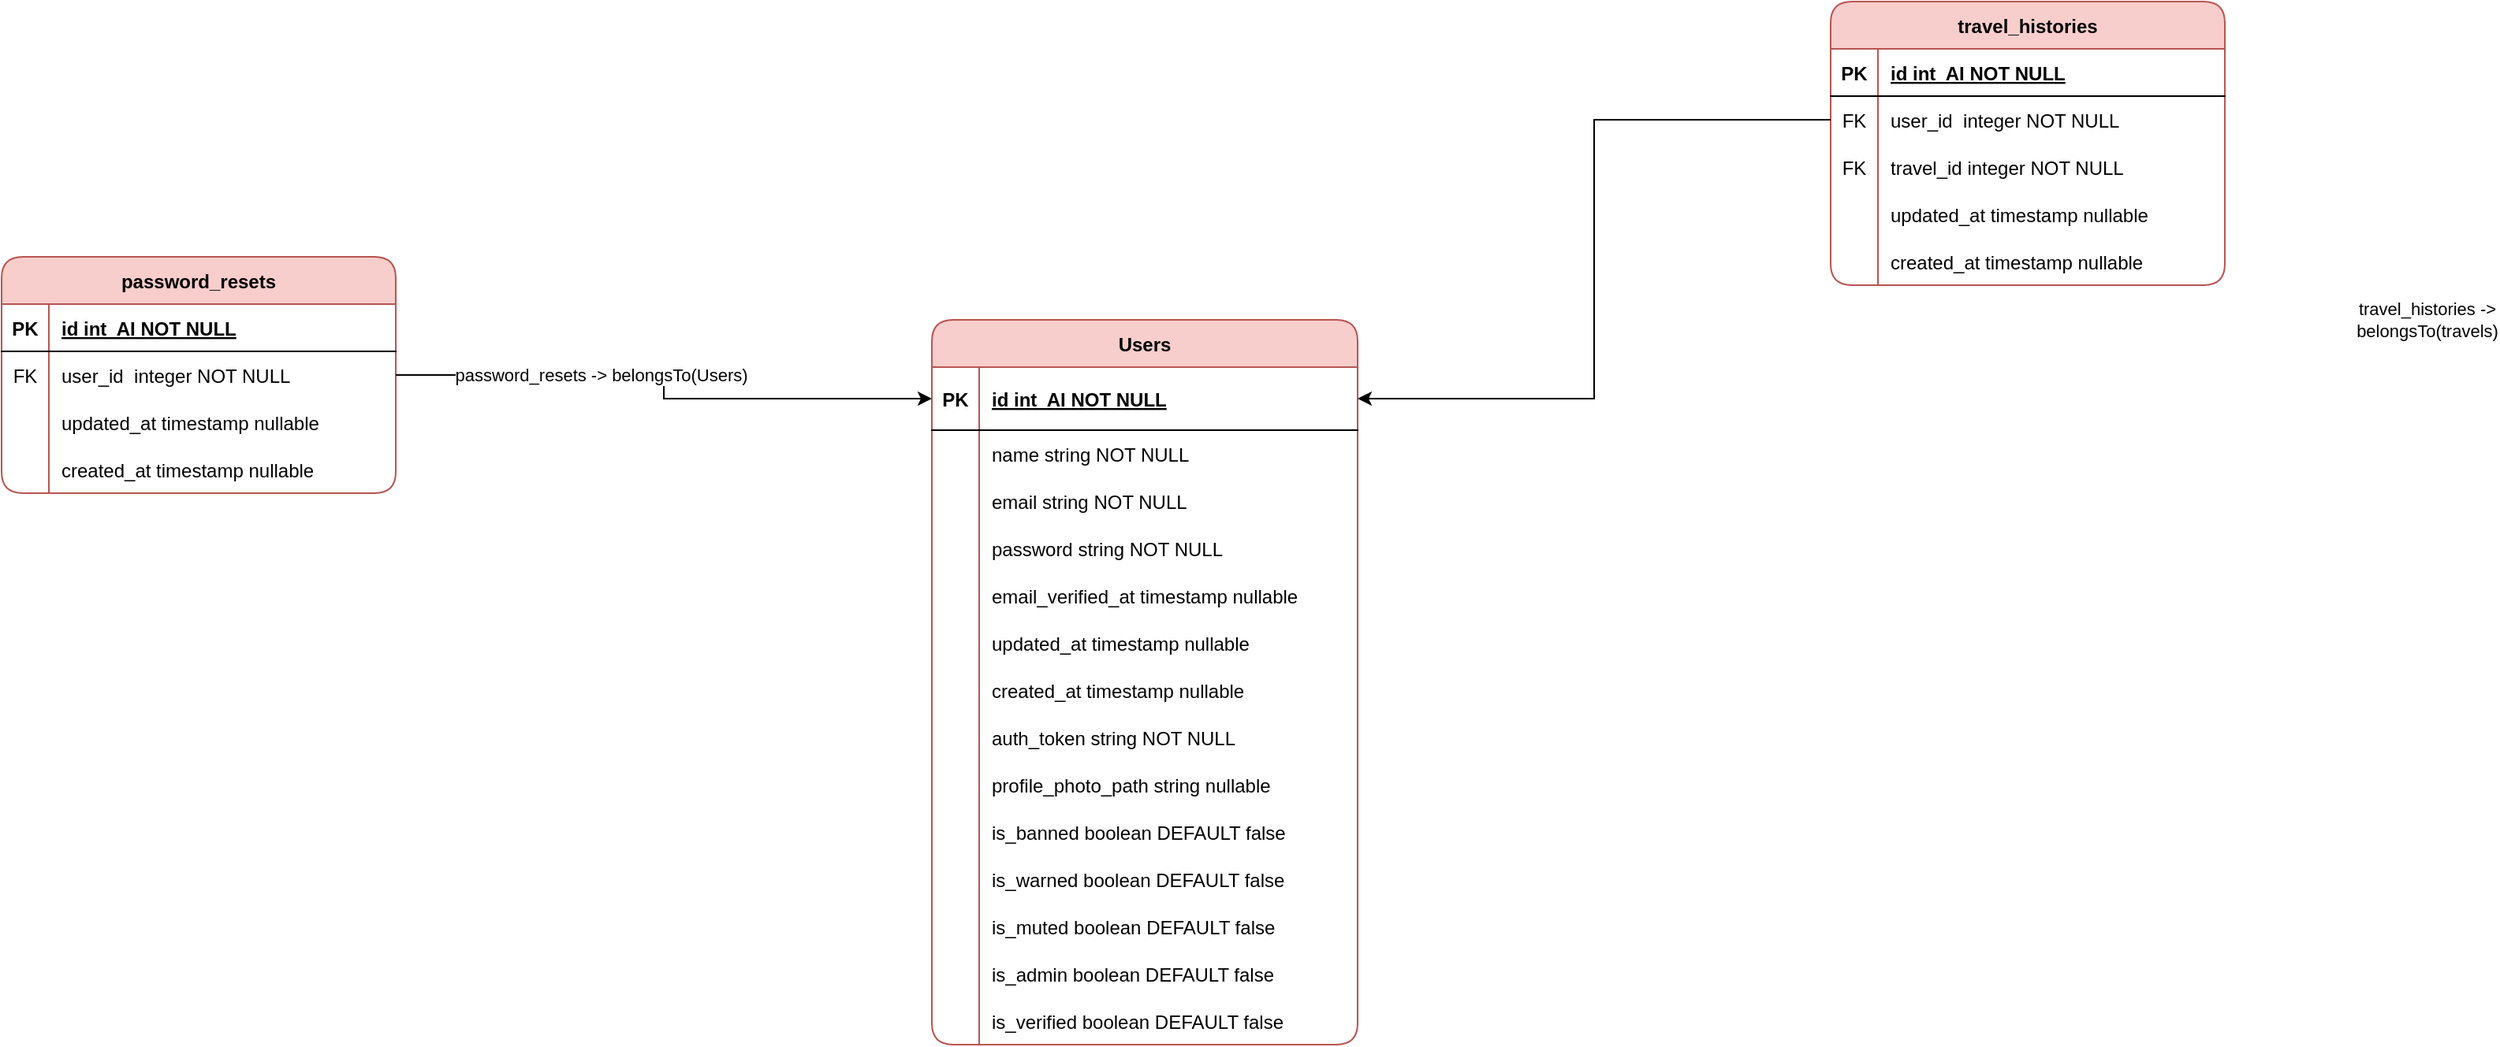 <mxfile version="21.7.2" type="github" pages="9">
  <diagram id="20eTTLnsQ4efWxaFnXi7" name="Users">
    <mxGraphModel dx="3093" dy="789" grid="1" gridSize="10" guides="1" tooltips="1" connect="1" arrows="1" fold="1" page="1" pageScale="1" pageWidth="850" pageHeight="1100" math="0" shadow="0">
      <root>
        <mxCell id="0" />
        <mxCell id="1" parent="0" />
        <mxCell id="swshb4QQmOywbGdpQhQu-527" value="Users" style="shape=table;startSize=30;container=1;collapsible=1;childLayout=tableLayout;fixedRows=1;rowLines=0;fontStyle=1;align=center;resizeLast=1;fillColor=#f8cecc;strokeColor=#b85450;rounded=1;" parent="1" vertex="1">
          <mxGeometry x="-750" y="630" width="270" height="460" as="geometry">
            <mxRectangle x="-960" y="720" width="70" height="30" as="alternateBounds" />
          </mxGeometry>
        </mxCell>
        <mxCell id="swshb4QQmOywbGdpQhQu-528" value="" style="shape=partialRectangle;collapsible=0;dropTarget=0;pointerEvents=0;fillColor=none;points=[[0,0.5],[1,0.5]];portConstraint=eastwest;top=0;left=0;right=0;bottom=1;" parent="swshb4QQmOywbGdpQhQu-527" vertex="1">
          <mxGeometry y="30" width="270" height="40" as="geometry" />
        </mxCell>
        <mxCell id="swshb4QQmOywbGdpQhQu-529" value="PK" style="shape=partialRectangle;overflow=hidden;connectable=0;fillColor=none;top=0;left=0;bottom=0;right=0;fontStyle=1;" parent="swshb4QQmOywbGdpQhQu-528" vertex="1">
          <mxGeometry width="30" height="40" as="geometry">
            <mxRectangle width="30" height="40" as="alternateBounds" />
          </mxGeometry>
        </mxCell>
        <mxCell id="swshb4QQmOywbGdpQhQu-530" value="id int  AI NOT NULL " style="shape=partialRectangle;overflow=hidden;connectable=0;fillColor=none;top=0;left=0;bottom=0;right=0;align=left;spacingLeft=6;fontStyle=5;" parent="swshb4QQmOywbGdpQhQu-528" vertex="1">
          <mxGeometry x="30" width="240" height="40" as="geometry">
            <mxRectangle width="240" height="40" as="alternateBounds" />
          </mxGeometry>
        </mxCell>
        <mxCell id="swshb4QQmOywbGdpQhQu-531" value="" style="shape=partialRectangle;collapsible=0;dropTarget=0;pointerEvents=0;fillColor=none;points=[[0,0.5],[1,0.5]];portConstraint=eastwest;top=0;left=0;right=0;bottom=0;" parent="swshb4QQmOywbGdpQhQu-527" vertex="1">
          <mxGeometry y="70" width="270" height="30" as="geometry" />
        </mxCell>
        <mxCell id="swshb4QQmOywbGdpQhQu-532" value="" style="shape=partialRectangle;overflow=hidden;connectable=0;fillColor=none;top=0;left=0;bottom=0;right=0;" parent="swshb4QQmOywbGdpQhQu-531" vertex="1">
          <mxGeometry width="30" height="30" as="geometry">
            <mxRectangle width="30" height="30" as="alternateBounds" />
          </mxGeometry>
        </mxCell>
        <mxCell id="swshb4QQmOywbGdpQhQu-533" value="name string NOT NULL" style="shape=partialRectangle;overflow=hidden;connectable=0;fillColor=none;top=0;left=0;bottom=0;right=0;align=left;spacingLeft=6;" parent="swshb4QQmOywbGdpQhQu-531" vertex="1">
          <mxGeometry x="30" width="240" height="30" as="geometry">
            <mxRectangle width="240" height="30" as="alternateBounds" />
          </mxGeometry>
        </mxCell>
        <mxCell id="swshb4QQmOywbGdpQhQu-534" style="shape=partialRectangle;collapsible=0;dropTarget=0;pointerEvents=0;fillColor=none;points=[[0,0.5],[1,0.5]];portConstraint=eastwest;top=0;left=0;right=0;bottom=0;" parent="swshb4QQmOywbGdpQhQu-527" vertex="1">
          <mxGeometry y="100" width="270" height="30" as="geometry" />
        </mxCell>
        <mxCell id="swshb4QQmOywbGdpQhQu-535" style="shape=partialRectangle;overflow=hidden;connectable=0;fillColor=none;top=0;left=0;bottom=0;right=0;" parent="swshb4QQmOywbGdpQhQu-534" vertex="1">
          <mxGeometry width="30" height="30" as="geometry">
            <mxRectangle width="30" height="30" as="alternateBounds" />
          </mxGeometry>
        </mxCell>
        <mxCell id="swshb4QQmOywbGdpQhQu-536" value="email string NOT NULL" style="shape=partialRectangle;overflow=hidden;connectable=0;fillColor=none;top=0;left=0;bottom=0;right=0;align=left;spacingLeft=6;" parent="swshb4QQmOywbGdpQhQu-534" vertex="1">
          <mxGeometry x="30" width="240" height="30" as="geometry">
            <mxRectangle width="240" height="30" as="alternateBounds" />
          </mxGeometry>
        </mxCell>
        <mxCell id="swshb4QQmOywbGdpQhQu-537" style="shape=partialRectangle;collapsible=0;dropTarget=0;pointerEvents=0;fillColor=none;points=[[0,0.5],[1,0.5]];portConstraint=eastwest;top=0;left=0;right=0;bottom=0;" parent="swshb4QQmOywbGdpQhQu-527" vertex="1">
          <mxGeometry y="130" width="270" height="30" as="geometry" />
        </mxCell>
        <mxCell id="swshb4QQmOywbGdpQhQu-538" style="shape=partialRectangle;overflow=hidden;connectable=0;fillColor=none;top=0;left=0;bottom=0;right=0;" parent="swshb4QQmOywbGdpQhQu-537" vertex="1">
          <mxGeometry width="30" height="30" as="geometry">
            <mxRectangle width="30" height="30" as="alternateBounds" />
          </mxGeometry>
        </mxCell>
        <mxCell id="swshb4QQmOywbGdpQhQu-539" value="password string NOT NULL" style="shape=partialRectangle;overflow=hidden;connectable=0;fillColor=none;top=0;left=0;bottom=0;right=0;align=left;spacingLeft=6;" parent="swshb4QQmOywbGdpQhQu-537" vertex="1">
          <mxGeometry x="30" width="240" height="30" as="geometry">
            <mxRectangle width="240" height="30" as="alternateBounds" />
          </mxGeometry>
        </mxCell>
        <mxCell id="swshb4QQmOywbGdpQhQu-540" style="shape=partialRectangle;collapsible=0;dropTarget=0;pointerEvents=0;fillColor=none;points=[[0,0.5],[1,0.5]];portConstraint=eastwest;top=0;left=0;right=0;bottom=0;" parent="swshb4QQmOywbGdpQhQu-527" vertex="1">
          <mxGeometry y="160" width="270" height="30" as="geometry" />
        </mxCell>
        <mxCell id="swshb4QQmOywbGdpQhQu-541" style="shape=partialRectangle;overflow=hidden;connectable=0;fillColor=none;top=0;left=0;bottom=0;right=0;" parent="swshb4QQmOywbGdpQhQu-540" vertex="1">
          <mxGeometry width="30" height="30" as="geometry">
            <mxRectangle width="30" height="30" as="alternateBounds" />
          </mxGeometry>
        </mxCell>
        <mxCell id="swshb4QQmOywbGdpQhQu-542" value="email_verified_at timestamp nullable" style="shape=partialRectangle;overflow=hidden;connectable=0;fillColor=none;top=0;left=0;bottom=0;right=0;align=left;spacingLeft=6;" parent="swshb4QQmOywbGdpQhQu-540" vertex="1">
          <mxGeometry x="30" width="240" height="30" as="geometry">
            <mxRectangle width="240" height="30" as="alternateBounds" />
          </mxGeometry>
        </mxCell>
        <mxCell id="swshb4QQmOywbGdpQhQu-543" style="shape=partialRectangle;collapsible=0;dropTarget=0;pointerEvents=0;fillColor=none;points=[[0,0.5],[1,0.5]];portConstraint=eastwest;top=0;left=0;right=0;bottom=0;" parent="swshb4QQmOywbGdpQhQu-527" vertex="1">
          <mxGeometry y="190" width="270" height="30" as="geometry" />
        </mxCell>
        <mxCell id="swshb4QQmOywbGdpQhQu-544" style="shape=partialRectangle;overflow=hidden;connectable=0;fillColor=none;top=0;left=0;bottom=0;right=0;" parent="swshb4QQmOywbGdpQhQu-543" vertex="1">
          <mxGeometry width="30" height="30" as="geometry">
            <mxRectangle width="30" height="30" as="alternateBounds" />
          </mxGeometry>
        </mxCell>
        <mxCell id="swshb4QQmOywbGdpQhQu-545" value="updated_at timestamp nullable" style="shape=partialRectangle;overflow=hidden;connectable=0;fillColor=none;top=0;left=0;bottom=0;right=0;align=left;spacingLeft=6;" parent="swshb4QQmOywbGdpQhQu-543" vertex="1">
          <mxGeometry x="30" width="240" height="30" as="geometry">
            <mxRectangle width="240" height="30" as="alternateBounds" />
          </mxGeometry>
        </mxCell>
        <mxCell id="swshb4QQmOywbGdpQhQu-546" style="shape=partialRectangle;collapsible=0;dropTarget=0;pointerEvents=0;fillColor=none;points=[[0,0.5],[1,0.5]];portConstraint=eastwest;top=0;left=0;right=0;bottom=0;" parent="swshb4QQmOywbGdpQhQu-527" vertex="1">
          <mxGeometry y="220" width="270" height="30" as="geometry" />
        </mxCell>
        <mxCell id="swshb4QQmOywbGdpQhQu-547" style="shape=partialRectangle;overflow=hidden;connectable=0;fillColor=none;top=0;left=0;bottom=0;right=0;" parent="swshb4QQmOywbGdpQhQu-546" vertex="1">
          <mxGeometry width="30" height="30" as="geometry">
            <mxRectangle width="30" height="30" as="alternateBounds" />
          </mxGeometry>
        </mxCell>
        <mxCell id="swshb4QQmOywbGdpQhQu-548" value="created_at timestamp nullable" style="shape=partialRectangle;overflow=hidden;connectable=0;fillColor=none;top=0;left=0;bottom=0;right=0;align=left;spacingLeft=6;" parent="swshb4QQmOywbGdpQhQu-546" vertex="1">
          <mxGeometry x="30" width="240" height="30" as="geometry">
            <mxRectangle width="240" height="30" as="alternateBounds" />
          </mxGeometry>
        </mxCell>
        <mxCell id="ZAxZZtZ4BIeqdGOrdTRa-1" style="shape=partialRectangle;collapsible=0;dropTarget=0;pointerEvents=0;fillColor=none;points=[[0,0.5],[1,0.5]];portConstraint=eastwest;top=0;left=0;right=0;bottom=0;" parent="swshb4QQmOywbGdpQhQu-527" vertex="1">
          <mxGeometry y="250" width="270" height="30" as="geometry" />
        </mxCell>
        <mxCell id="ZAxZZtZ4BIeqdGOrdTRa-2" style="shape=partialRectangle;overflow=hidden;connectable=0;fillColor=none;top=0;left=0;bottom=0;right=0;" parent="ZAxZZtZ4BIeqdGOrdTRa-1" vertex="1">
          <mxGeometry width="30" height="30" as="geometry">
            <mxRectangle width="30" height="30" as="alternateBounds" />
          </mxGeometry>
        </mxCell>
        <mxCell id="ZAxZZtZ4BIeqdGOrdTRa-3" value="auth_token string NOT NULL" style="shape=partialRectangle;overflow=hidden;connectable=0;fillColor=none;top=0;left=0;bottom=0;right=0;align=left;spacingLeft=6;" parent="ZAxZZtZ4BIeqdGOrdTRa-1" vertex="1">
          <mxGeometry x="30" width="240" height="30" as="geometry">
            <mxRectangle width="240" height="30" as="alternateBounds" />
          </mxGeometry>
        </mxCell>
        <mxCell id="swshb4QQmOywbGdpQhQu-549" style="shape=partialRectangle;collapsible=0;dropTarget=0;pointerEvents=0;fillColor=none;points=[[0,0.5],[1,0.5]];portConstraint=eastwest;top=0;left=0;right=0;bottom=0;" parent="swshb4QQmOywbGdpQhQu-527" vertex="1">
          <mxGeometry y="280" width="270" height="30" as="geometry" />
        </mxCell>
        <mxCell id="swshb4QQmOywbGdpQhQu-550" style="shape=partialRectangle;overflow=hidden;connectable=0;fillColor=none;top=0;left=0;bottom=0;right=0;" parent="swshb4QQmOywbGdpQhQu-549" vertex="1">
          <mxGeometry width="30" height="30" as="geometry">
            <mxRectangle width="30" height="30" as="alternateBounds" />
          </mxGeometry>
        </mxCell>
        <mxCell id="swshb4QQmOywbGdpQhQu-551" value="profile_photo_path string nullable" style="shape=partialRectangle;overflow=hidden;connectable=0;fillColor=none;top=0;left=0;bottom=0;right=0;align=left;spacingLeft=6;" parent="swshb4QQmOywbGdpQhQu-549" vertex="1">
          <mxGeometry x="30" width="240" height="30" as="geometry">
            <mxRectangle width="240" height="30" as="alternateBounds" />
          </mxGeometry>
        </mxCell>
        <mxCell id="2jHfNg0i-3bGz8XTc64o-1" style="shape=partialRectangle;collapsible=0;dropTarget=0;pointerEvents=0;fillColor=none;points=[[0,0.5],[1,0.5]];portConstraint=eastwest;top=0;left=0;right=0;bottom=0;" parent="swshb4QQmOywbGdpQhQu-527" vertex="1">
          <mxGeometry y="310" width="270" height="30" as="geometry" />
        </mxCell>
        <mxCell id="2jHfNg0i-3bGz8XTc64o-2" style="shape=partialRectangle;overflow=hidden;connectable=0;fillColor=none;top=0;left=0;bottom=0;right=0;" parent="2jHfNg0i-3bGz8XTc64o-1" vertex="1">
          <mxGeometry width="30" height="30" as="geometry">
            <mxRectangle width="30" height="30" as="alternateBounds" />
          </mxGeometry>
        </mxCell>
        <mxCell id="2jHfNg0i-3bGz8XTc64o-3" value="is_banned boolean DEFAULT false" style="shape=partialRectangle;overflow=hidden;connectable=0;fillColor=none;top=0;left=0;bottom=0;right=0;align=left;spacingLeft=6;" parent="2jHfNg0i-3bGz8XTc64o-1" vertex="1">
          <mxGeometry x="30" width="240" height="30" as="geometry">
            <mxRectangle width="240" height="30" as="alternateBounds" />
          </mxGeometry>
        </mxCell>
        <mxCell id="2jHfNg0i-3bGz8XTc64o-4" style="shape=partialRectangle;collapsible=0;dropTarget=0;pointerEvents=0;fillColor=none;points=[[0,0.5],[1,0.5]];portConstraint=eastwest;top=0;left=0;right=0;bottom=0;" parent="swshb4QQmOywbGdpQhQu-527" vertex="1">
          <mxGeometry y="340" width="270" height="30" as="geometry" />
        </mxCell>
        <mxCell id="2jHfNg0i-3bGz8XTc64o-5" style="shape=partialRectangle;overflow=hidden;connectable=0;fillColor=none;top=0;left=0;bottom=0;right=0;" parent="2jHfNg0i-3bGz8XTc64o-4" vertex="1">
          <mxGeometry width="30" height="30" as="geometry">
            <mxRectangle width="30" height="30" as="alternateBounds" />
          </mxGeometry>
        </mxCell>
        <mxCell id="2jHfNg0i-3bGz8XTc64o-6" value="is_warned boolean DEFAULT false" style="shape=partialRectangle;overflow=hidden;connectable=0;fillColor=none;top=0;left=0;bottom=0;right=0;align=left;spacingLeft=6;" parent="2jHfNg0i-3bGz8XTc64o-4" vertex="1">
          <mxGeometry x="30" width="240" height="30" as="geometry">
            <mxRectangle width="240" height="30" as="alternateBounds" />
          </mxGeometry>
        </mxCell>
        <mxCell id="2jHfNg0i-3bGz8XTc64o-7" style="shape=partialRectangle;collapsible=0;dropTarget=0;pointerEvents=0;fillColor=none;points=[[0,0.5],[1,0.5]];portConstraint=eastwest;top=0;left=0;right=0;bottom=0;" parent="swshb4QQmOywbGdpQhQu-527" vertex="1">
          <mxGeometry y="370" width="270" height="30" as="geometry" />
        </mxCell>
        <mxCell id="2jHfNg0i-3bGz8XTc64o-8" style="shape=partialRectangle;overflow=hidden;connectable=0;fillColor=none;top=0;left=0;bottom=0;right=0;" parent="2jHfNg0i-3bGz8XTc64o-7" vertex="1">
          <mxGeometry width="30" height="30" as="geometry">
            <mxRectangle width="30" height="30" as="alternateBounds" />
          </mxGeometry>
        </mxCell>
        <mxCell id="2jHfNg0i-3bGz8XTc64o-9" value="is_muted boolean DEFAULT false" style="shape=partialRectangle;overflow=hidden;connectable=0;fillColor=none;top=0;left=0;bottom=0;right=0;align=left;spacingLeft=6;" parent="2jHfNg0i-3bGz8XTc64o-7" vertex="1">
          <mxGeometry x="30" width="240" height="30" as="geometry">
            <mxRectangle width="240" height="30" as="alternateBounds" />
          </mxGeometry>
        </mxCell>
        <mxCell id="swshb4QQmOywbGdpQhQu-552" style="shape=partialRectangle;collapsible=0;dropTarget=0;pointerEvents=0;fillColor=none;points=[[0,0.5],[1,0.5]];portConstraint=eastwest;top=0;left=0;right=0;bottom=0;" parent="swshb4QQmOywbGdpQhQu-527" vertex="1">
          <mxGeometry y="400" width="270" height="30" as="geometry" />
        </mxCell>
        <mxCell id="swshb4QQmOywbGdpQhQu-553" style="shape=partialRectangle;overflow=hidden;connectable=0;fillColor=none;top=0;left=0;bottom=0;right=0;" parent="swshb4QQmOywbGdpQhQu-552" vertex="1">
          <mxGeometry width="30" height="30" as="geometry">
            <mxRectangle width="30" height="30" as="alternateBounds" />
          </mxGeometry>
        </mxCell>
        <mxCell id="swshb4QQmOywbGdpQhQu-554" value="is_admin boolean DEFAULT false" style="shape=partialRectangle;overflow=hidden;connectable=0;fillColor=none;top=0;left=0;bottom=0;right=0;align=left;spacingLeft=6;" parent="swshb4QQmOywbGdpQhQu-552" vertex="1">
          <mxGeometry x="30" width="240" height="30" as="geometry">
            <mxRectangle width="240" height="30" as="alternateBounds" />
          </mxGeometry>
        </mxCell>
        <mxCell id="dNE93K9GeMwAckXJ8BlC-1" style="shape=partialRectangle;collapsible=0;dropTarget=0;pointerEvents=0;fillColor=none;points=[[0,0.5],[1,0.5]];portConstraint=eastwest;top=0;left=0;right=0;bottom=0;" parent="swshb4QQmOywbGdpQhQu-527" vertex="1">
          <mxGeometry y="430" width="270" height="30" as="geometry" />
        </mxCell>
        <mxCell id="dNE93K9GeMwAckXJ8BlC-2" style="shape=partialRectangle;overflow=hidden;connectable=0;fillColor=none;top=0;left=0;bottom=0;right=0;" parent="dNE93K9GeMwAckXJ8BlC-1" vertex="1">
          <mxGeometry width="30" height="30" as="geometry">
            <mxRectangle width="30" height="30" as="alternateBounds" />
          </mxGeometry>
        </mxCell>
        <mxCell id="dNE93K9GeMwAckXJ8BlC-3" value="is_verified boolean DEFAULT false" style="shape=partialRectangle;overflow=hidden;connectable=0;fillColor=none;top=0;left=0;bottom=0;right=0;align=left;spacingLeft=6;" parent="dNE93K9GeMwAckXJ8BlC-1" vertex="1">
          <mxGeometry x="30" width="240" height="30" as="geometry">
            <mxRectangle width="240" height="30" as="alternateBounds" />
          </mxGeometry>
        </mxCell>
        <mxCell id="swshb4QQmOywbGdpQhQu-747" value="password_resets" style="shape=table;startSize=30;container=1;collapsible=1;childLayout=tableLayout;fixedRows=1;rowLines=0;fontStyle=1;align=center;resizeLast=1;fillColor=#f8cecc;strokeColor=#b85450;rounded=1;" parent="1" vertex="1">
          <mxGeometry x="-1340" y="590" width="250" height="150" as="geometry">
            <mxRectangle x="120" y="120" width="70" height="30" as="alternateBounds" />
          </mxGeometry>
        </mxCell>
        <mxCell id="swshb4QQmOywbGdpQhQu-748" value="" style="shape=partialRectangle;collapsible=0;dropTarget=0;pointerEvents=0;fillColor=none;points=[[0,0.5],[1,0.5]];portConstraint=eastwest;top=0;left=0;right=0;bottom=1;" parent="swshb4QQmOywbGdpQhQu-747" vertex="1">
          <mxGeometry y="30" width="250" height="30" as="geometry" />
        </mxCell>
        <mxCell id="swshb4QQmOywbGdpQhQu-749" value="PK" style="shape=partialRectangle;overflow=hidden;connectable=0;fillColor=none;top=0;left=0;bottom=0;right=0;fontStyle=1;" parent="swshb4QQmOywbGdpQhQu-748" vertex="1">
          <mxGeometry width="30" height="30" as="geometry">
            <mxRectangle width="30" height="30" as="alternateBounds" />
          </mxGeometry>
        </mxCell>
        <mxCell id="swshb4QQmOywbGdpQhQu-750" value="id int  AI NOT NULL " style="shape=partialRectangle;overflow=hidden;connectable=0;fillColor=none;top=0;left=0;bottom=0;right=0;align=left;spacingLeft=6;fontStyle=5;" parent="swshb4QQmOywbGdpQhQu-748" vertex="1">
          <mxGeometry x="30" width="220" height="30" as="geometry">
            <mxRectangle width="220" height="30" as="alternateBounds" />
          </mxGeometry>
        </mxCell>
        <mxCell id="swshb4QQmOywbGdpQhQu-751" value="" style="shape=partialRectangle;collapsible=0;dropTarget=0;pointerEvents=0;fillColor=none;points=[[0,0.5],[1,0.5]];portConstraint=eastwest;top=0;left=0;right=0;bottom=0;" parent="swshb4QQmOywbGdpQhQu-747" vertex="1">
          <mxGeometry y="60" width="250" height="30" as="geometry" />
        </mxCell>
        <mxCell id="swshb4QQmOywbGdpQhQu-752" value="FK" style="shape=partialRectangle;overflow=hidden;connectable=0;fillColor=none;top=0;left=0;bottom=0;right=0;" parent="swshb4QQmOywbGdpQhQu-751" vertex="1">
          <mxGeometry width="30" height="30" as="geometry">
            <mxRectangle width="30" height="30" as="alternateBounds" />
          </mxGeometry>
        </mxCell>
        <mxCell id="swshb4QQmOywbGdpQhQu-753" value="user_id  integer NOT NULL" style="shape=partialRectangle;overflow=hidden;connectable=0;fillColor=none;top=0;left=0;bottom=0;right=0;align=left;spacingLeft=6;" parent="swshb4QQmOywbGdpQhQu-751" vertex="1">
          <mxGeometry x="30" width="220" height="30" as="geometry">
            <mxRectangle width="220" height="30" as="alternateBounds" />
          </mxGeometry>
        </mxCell>
        <mxCell id="swshb4QQmOywbGdpQhQu-754" style="shape=partialRectangle;collapsible=0;dropTarget=0;pointerEvents=0;fillColor=none;points=[[0,0.5],[1,0.5]];portConstraint=eastwest;top=0;left=0;right=0;bottom=0;" parent="swshb4QQmOywbGdpQhQu-747" vertex="1">
          <mxGeometry y="90" width="250" height="30" as="geometry" />
        </mxCell>
        <mxCell id="swshb4QQmOywbGdpQhQu-755" style="shape=partialRectangle;overflow=hidden;connectable=0;fillColor=none;top=0;left=0;bottom=0;right=0;" parent="swshb4QQmOywbGdpQhQu-754" vertex="1">
          <mxGeometry width="30" height="30" as="geometry">
            <mxRectangle width="30" height="30" as="alternateBounds" />
          </mxGeometry>
        </mxCell>
        <mxCell id="swshb4QQmOywbGdpQhQu-756" value="updated_at timestamp nullable" style="shape=partialRectangle;overflow=hidden;connectable=0;fillColor=none;top=0;left=0;bottom=0;right=0;align=left;spacingLeft=6;" parent="swshb4QQmOywbGdpQhQu-754" vertex="1">
          <mxGeometry x="30" width="220" height="30" as="geometry">
            <mxRectangle width="220" height="30" as="alternateBounds" />
          </mxGeometry>
        </mxCell>
        <mxCell id="swshb4QQmOywbGdpQhQu-757" style="shape=partialRectangle;collapsible=0;dropTarget=0;pointerEvents=0;fillColor=none;points=[[0,0.5],[1,0.5]];portConstraint=eastwest;top=0;left=0;right=0;bottom=0;" parent="swshb4QQmOywbGdpQhQu-747" vertex="1">
          <mxGeometry y="120" width="250" height="30" as="geometry" />
        </mxCell>
        <mxCell id="swshb4QQmOywbGdpQhQu-758" style="shape=partialRectangle;overflow=hidden;connectable=0;fillColor=none;top=0;left=0;bottom=0;right=0;" parent="swshb4QQmOywbGdpQhQu-757" vertex="1">
          <mxGeometry width="30" height="30" as="geometry">
            <mxRectangle width="30" height="30" as="alternateBounds" />
          </mxGeometry>
        </mxCell>
        <mxCell id="swshb4QQmOywbGdpQhQu-759" value="created_at timestamp nullable" style="shape=partialRectangle;overflow=hidden;connectable=0;fillColor=none;top=0;left=0;bottom=0;right=0;align=left;spacingLeft=6;" parent="swshb4QQmOywbGdpQhQu-757" vertex="1">
          <mxGeometry x="30" width="220" height="30" as="geometry">
            <mxRectangle width="220" height="30" as="alternateBounds" />
          </mxGeometry>
        </mxCell>
        <mxCell id="swshb4QQmOywbGdpQhQu-760" style="edgeStyle=orthogonalEdgeStyle;rounded=0;orthogonalLoop=1;jettySize=auto;html=1;exitX=1;exitY=0.5;exitDx=0;exitDy=0;" parent="1" source="swshb4QQmOywbGdpQhQu-751" target="swshb4QQmOywbGdpQhQu-528" edge="1">
          <mxGeometry relative="1" as="geometry" />
        </mxCell>
        <mxCell id="swshb4QQmOywbGdpQhQu-761" value="password_resets -&amp;gt; belongsTo(Users)" style="edgeLabel;html=1;align=center;verticalAlign=middle;resizable=0;points=[];" parent="swshb4QQmOywbGdpQhQu-760" vertex="1" connectable="0">
          <mxGeometry x="-0.681" y="4" relative="1" as="geometry">
            <mxPoint x="73" y="4" as="offset" />
          </mxGeometry>
        </mxCell>
        <mxCell id="tbsXQyNRwuAx7zUcTXHQ-1" value="travel_histories" style="shape=table;startSize=30;container=1;collapsible=1;childLayout=tableLayout;fixedRows=1;rowLines=0;fontStyle=1;align=center;resizeLast=1;fillColor=#f8cecc;strokeColor=#b85450;rounded=1;" parent="1" vertex="1">
          <mxGeometry x="-180" y="428" width="250" height="180" as="geometry">
            <mxRectangle x="120" y="120" width="70" height="30" as="alternateBounds" />
          </mxGeometry>
        </mxCell>
        <mxCell id="tbsXQyNRwuAx7zUcTXHQ-2" value="" style="shape=partialRectangle;collapsible=0;dropTarget=0;pointerEvents=0;fillColor=none;points=[[0,0.5],[1,0.5]];portConstraint=eastwest;top=0;left=0;right=0;bottom=1;" parent="tbsXQyNRwuAx7zUcTXHQ-1" vertex="1">
          <mxGeometry y="30" width="250" height="30" as="geometry" />
        </mxCell>
        <mxCell id="tbsXQyNRwuAx7zUcTXHQ-3" value="PK" style="shape=partialRectangle;overflow=hidden;connectable=0;fillColor=none;top=0;left=0;bottom=0;right=0;fontStyle=1;" parent="tbsXQyNRwuAx7zUcTXHQ-2" vertex="1">
          <mxGeometry width="30" height="30" as="geometry">
            <mxRectangle width="30" height="30" as="alternateBounds" />
          </mxGeometry>
        </mxCell>
        <mxCell id="tbsXQyNRwuAx7zUcTXHQ-4" value="id int  AI NOT NULL " style="shape=partialRectangle;overflow=hidden;connectable=0;fillColor=none;top=0;left=0;bottom=0;right=0;align=left;spacingLeft=6;fontStyle=5;" parent="tbsXQyNRwuAx7zUcTXHQ-2" vertex="1">
          <mxGeometry x="30" width="220" height="30" as="geometry">
            <mxRectangle width="220" height="30" as="alternateBounds" />
          </mxGeometry>
        </mxCell>
        <mxCell id="tbsXQyNRwuAx7zUcTXHQ-5" value="" style="shape=partialRectangle;collapsible=0;dropTarget=0;pointerEvents=0;fillColor=none;points=[[0,0.5],[1,0.5]];portConstraint=eastwest;top=0;left=0;right=0;bottom=0;" parent="tbsXQyNRwuAx7zUcTXHQ-1" vertex="1">
          <mxGeometry y="60" width="250" height="30" as="geometry" />
        </mxCell>
        <mxCell id="tbsXQyNRwuAx7zUcTXHQ-6" value="FK" style="shape=partialRectangle;overflow=hidden;connectable=0;fillColor=none;top=0;left=0;bottom=0;right=0;" parent="tbsXQyNRwuAx7zUcTXHQ-5" vertex="1">
          <mxGeometry width="30" height="30" as="geometry">
            <mxRectangle width="30" height="30" as="alternateBounds" />
          </mxGeometry>
        </mxCell>
        <mxCell id="tbsXQyNRwuAx7zUcTXHQ-7" value="user_id  integer NOT NULL" style="shape=partialRectangle;overflow=hidden;connectable=0;fillColor=none;top=0;left=0;bottom=0;right=0;align=left;spacingLeft=6;" parent="tbsXQyNRwuAx7zUcTXHQ-5" vertex="1">
          <mxGeometry x="30" width="220" height="30" as="geometry">
            <mxRectangle width="220" height="30" as="alternateBounds" />
          </mxGeometry>
        </mxCell>
        <mxCell id="tbsXQyNRwuAx7zUcTXHQ-8" style="shape=partialRectangle;collapsible=0;dropTarget=0;pointerEvents=0;fillColor=none;points=[[0,0.5],[1,0.5]];portConstraint=eastwest;top=0;left=0;right=0;bottom=0;" parent="tbsXQyNRwuAx7zUcTXHQ-1" vertex="1">
          <mxGeometry y="90" width="250" height="30" as="geometry" />
        </mxCell>
        <mxCell id="tbsXQyNRwuAx7zUcTXHQ-9" value="FK" style="shape=partialRectangle;overflow=hidden;connectable=0;fillColor=none;top=0;left=0;bottom=0;right=0;" parent="tbsXQyNRwuAx7zUcTXHQ-8" vertex="1">
          <mxGeometry width="30" height="30" as="geometry">
            <mxRectangle width="30" height="30" as="alternateBounds" />
          </mxGeometry>
        </mxCell>
        <mxCell id="tbsXQyNRwuAx7zUcTXHQ-10" value="travel_id integer NOT NULL" style="shape=partialRectangle;overflow=hidden;connectable=0;fillColor=none;top=0;left=0;bottom=0;right=0;align=left;spacingLeft=6;" parent="tbsXQyNRwuAx7zUcTXHQ-8" vertex="1">
          <mxGeometry x="30" width="220" height="30" as="geometry">
            <mxRectangle width="220" height="30" as="alternateBounds" />
          </mxGeometry>
        </mxCell>
        <mxCell id="tbsXQyNRwuAx7zUcTXHQ-11" style="shape=partialRectangle;collapsible=0;dropTarget=0;pointerEvents=0;fillColor=none;points=[[0,0.5],[1,0.5]];portConstraint=eastwest;top=0;left=0;right=0;bottom=0;" parent="tbsXQyNRwuAx7zUcTXHQ-1" vertex="1">
          <mxGeometry y="120" width="250" height="30" as="geometry" />
        </mxCell>
        <mxCell id="tbsXQyNRwuAx7zUcTXHQ-12" style="shape=partialRectangle;overflow=hidden;connectable=0;fillColor=none;top=0;left=0;bottom=0;right=0;" parent="tbsXQyNRwuAx7zUcTXHQ-11" vertex="1">
          <mxGeometry width="30" height="30" as="geometry">
            <mxRectangle width="30" height="30" as="alternateBounds" />
          </mxGeometry>
        </mxCell>
        <mxCell id="tbsXQyNRwuAx7zUcTXHQ-13" value="updated_at timestamp nullable" style="shape=partialRectangle;overflow=hidden;connectable=0;fillColor=none;top=0;left=0;bottom=0;right=0;align=left;spacingLeft=6;" parent="tbsXQyNRwuAx7zUcTXHQ-11" vertex="1">
          <mxGeometry x="30" width="220" height="30" as="geometry">
            <mxRectangle width="220" height="30" as="alternateBounds" />
          </mxGeometry>
        </mxCell>
        <mxCell id="tbsXQyNRwuAx7zUcTXHQ-14" style="shape=partialRectangle;collapsible=0;dropTarget=0;pointerEvents=0;fillColor=none;points=[[0,0.5],[1,0.5]];portConstraint=eastwest;top=0;left=0;right=0;bottom=0;" parent="tbsXQyNRwuAx7zUcTXHQ-1" vertex="1">
          <mxGeometry y="150" width="250" height="30" as="geometry" />
        </mxCell>
        <mxCell id="tbsXQyNRwuAx7zUcTXHQ-15" style="shape=partialRectangle;overflow=hidden;connectable=0;fillColor=none;top=0;left=0;bottom=0;right=0;" parent="tbsXQyNRwuAx7zUcTXHQ-14" vertex="1">
          <mxGeometry width="30" height="30" as="geometry">
            <mxRectangle width="30" height="30" as="alternateBounds" />
          </mxGeometry>
        </mxCell>
        <mxCell id="tbsXQyNRwuAx7zUcTXHQ-16" value="created_at timestamp nullable" style="shape=partialRectangle;overflow=hidden;connectable=0;fillColor=none;top=0;left=0;bottom=0;right=0;align=left;spacingLeft=6;" parent="tbsXQyNRwuAx7zUcTXHQ-14" vertex="1">
          <mxGeometry x="30" width="220" height="30" as="geometry">
            <mxRectangle width="220" height="30" as="alternateBounds" />
          </mxGeometry>
        </mxCell>
        <mxCell id="tbsXQyNRwuAx7zUcTXHQ-17" value="travel_histories -&amp;gt;&lt;br&gt;belongsTo(travels)" style="edgeLabel;html=1;align=center;verticalAlign=middle;resizable=0;points=[];" parent="1" vertex="1" connectable="0">
          <mxGeometry x="198" y="630" as="geometry" />
        </mxCell>
        <mxCell id="tbsXQyNRwuAx7zUcTXHQ-18" style="edgeStyle=orthogonalEdgeStyle;rounded=0;orthogonalLoop=1;jettySize=auto;html=1;exitX=0;exitY=0.5;exitDx=0;exitDy=0;" parent="1" source="tbsXQyNRwuAx7zUcTXHQ-5" target="swshb4QQmOywbGdpQhQu-528" edge="1">
          <mxGeometry relative="1" as="geometry" />
        </mxCell>
      </root>
    </mxGraphModel>
  </diagram>
  <diagram id="B9bFXJTKdiSlo_9BxCoH" name="Routes">
    <mxGraphModel dx="3183" dy="1187" grid="1" gridSize="10" guides="1" tooltips="1" connect="1" arrows="1" fold="1" page="1" pageScale="1" pageWidth="850" pageHeight="1100" math="0" shadow="0">
      <root>
        <mxCell id="0" />
        <mxCell id="1" parent="0" />
        <mxCell id="voeLSwOqIKKjwSudxSJK-195" style="edgeStyle=orthogonalEdgeStyle;rounded=0;orthogonalLoop=1;jettySize=auto;html=1;exitX=1;exitY=0.5;exitDx=0;exitDy=0;entryX=1;entryY=0.5;entryDx=0;entryDy=0;" edge="1" parent="1" target="voeLSwOqIKKjwSudxSJK-30">
          <mxGeometry relative="1" as="geometry">
            <mxPoint x="-310" y="435" as="sourcePoint" />
          </mxGeometry>
        </mxCell>
        <mxCell id="voeLSwOqIKKjwSudxSJK-196" value="Places_comments -&amp;gt;&lt;br&gt;belongsTo(Places)" style="edgeLabel;html=1;align=center;verticalAlign=middle;resizable=0;points=[];fontSize=14;" vertex="1" connectable="0" parent="voeLSwOqIKKjwSudxSJK-195">
          <mxGeometry x="-0.251" y="1" relative="1" as="geometry">
            <mxPoint as="offset" />
          </mxGeometry>
        </mxCell>
        <mxCell id="voeLSwOqIKKjwSudxSJK-219" style="edgeStyle=orthogonalEdgeStyle;rounded=0;orthogonalLoop=1;jettySize=auto;html=1;exitX=1;exitY=0.5;exitDx=0;exitDy=0;entryX=1;entryY=0.5;entryDx=0;entryDy=0;" edge="1" parent="1" target="voeLSwOqIKKjwSudxSJK-30">
          <mxGeometry relative="1" as="geometry">
            <mxPoint x="-190" y="715" as="sourcePoint" />
          </mxGeometry>
        </mxCell>
        <mxCell id="voeLSwOqIKKjwSudxSJK-220" value="Places_likes -&amp;gt;&lt;br style=&quot;border-color: var(--border-color); font-size: 13px;&quot;&gt;&lt;span style=&quot;font-size: 13px;&quot;&gt;belongsTo(Places)&lt;/span&gt;" style="edgeLabel;html=1;align=center;verticalAlign=middle;resizable=0;points=[];fontSize=13;" vertex="1" connectable="0" parent="voeLSwOqIKKjwSudxSJK-219">
          <mxGeometry x="-0.071" y="2" relative="1" as="geometry">
            <mxPoint as="offset" />
          </mxGeometry>
        </mxCell>
        <mxCell id="voeLSwOqIKKjwSudxSJK-257" value="routes_comments" style="shape=table;startSize=30;container=1;collapsible=1;childLayout=tableLayout;fixedRows=1;rowLines=0;fontStyle=1;align=center;resizeLast=1;fillColor=#f8cecc;strokeColor=#b85450;rounded=1;" vertex="1" parent="1">
          <mxGeometry x="-440" y="881" width="250" height="210" as="geometry">
            <mxRectangle x="120" y="120" width="70" height="30" as="alternateBounds" />
          </mxGeometry>
        </mxCell>
        <mxCell id="voeLSwOqIKKjwSudxSJK-258" value="" style="shape=partialRectangle;collapsible=0;dropTarget=0;pointerEvents=0;fillColor=none;points=[[0,0.5],[1,0.5]];portConstraint=eastwest;top=0;left=0;right=0;bottom=1;" vertex="1" parent="voeLSwOqIKKjwSudxSJK-257">
          <mxGeometry y="30" width="250" height="30" as="geometry" />
        </mxCell>
        <mxCell id="voeLSwOqIKKjwSudxSJK-259" value="PK" style="shape=partialRectangle;overflow=hidden;connectable=0;fillColor=none;top=0;left=0;bottom=0;right=0;fontStyle=1;" vertex="1" parent="voeLSwOqIKKjwSudxSJK-258">
          <mxGeometry width="30" height="30" as="geometry">
            <mxRectangle width="30" height="30" as="alternateBounds" />
          </mxGeometry>
        </mxCell>
        <mxCell id="voeLSwOqIKKjwSudxSJK-260" value="id int  AI NOT NULL " style="shape=partialRectangle;overflow=hidden;connectable=0;fillColor=none;top=0;left=0;bottom=0;right=0;align=left;spacingLeft=6;fontStyle=5;" vertex="1" parent="voeLSwOqIKKjwSudxSJK-258">
          <mxGeometry x="30" width="220" height="30" as="geometry">
            <mxRectangle width="220" height="30" as="alternateBounds" />
          </mxGeometry>
        </mxCell>
        <mxCell id="voeLSwOqIKKjwSudxSJK-261" value="" style="shape=partialRectangle;collapsible=0;dropTarget=0;pointerEvents=0;fillColor=none;points=[[0,0.5],[1,0.5]];portConstraint=eastwest;top=0;left=0;right=0;bottom=0;" vertex="1" parent="voeLSwOqIKKjwSudxSJK-257">
          <mxGeometry y="60" width="250" height="30" as="geometry" />
        </mxCell>
        <mxCell id="voeLSwOqIKKjwSudxSJK-262" value="FK" style="shape=partialRectangle;overflow=hidden;connectable=0;fillColor=none;top=0;left=0;bottom=0;right=0;" vertex="1" parent="voeLSwOqIKKjwSudxSJK-261">
          <mxGeometry width="30" height="30" as="geometry">
            <mxRectangle width="30" height="30" as="alternateBounds" />
          </mxGeometry>
        </mxCell>
        <mxCell id="voeLSwOqIKKjwSudxSJK-263" value="user_id  integer NOT NULL" style="shape=partialRectangle;overflow=hidden;connectable=0;fillColor=none;top=0;left=0;bottom=0;right=0;align=left;spacingLeft=6;" vertex="1" parent="voeLSwOqIKKjwSudxSJK-261">
          <mxGeometry x="30" width="220" height="30" as="geometry">
            <mxRectangle width="220" height="30" as="alternateBounds" />
          </mxGeometry>
        </mxCell>
        <mxCell id="voeLSwOqIKKjwSudxSJK-264" style="shape=partialRectangle;collapsible=0;dropTarget=0;pointerEvents=0;fillColor=none;points=[[0,0.5],[1,0.5]];portConstraint=eastwest;top=0;left=0;right=0;bottom=0;" vertex="1" parent="voeLSwOqIKKjwSudxSJK-257">
          <mxGeometry y="90" width="250" height="30" as="geometry" />
        </mxCell>
        <mxCell id="voeLSwOqIKKjwSudxSJK-265" value="FK" style="shape=partialRectangle;overflow=hidden;connectable=0;fillColor=none;top=0;left=0;bottom=0;right=0;" vertex="1" parent="voeLSwOqIKKjwSudxSJK-264">
          <mxGeometry width="30" height="30" as="geometry">
            <mxRectangle width="30" height="30" as="alternateBounds" />
          </mxGeometry>
        </mxCell>
        <mxCell id="voeLSwOqIKKjwSudxSJK-266" value="route_id integer NOT NULL" style="shape=partialRectangle;overflow=hidden;connectable=0;fillColor=none;top=0;left=0;bottom=0;right=0;align=left;spacingLeft=6;" vertex="1" parent="voeLSwOqIKKjwSudxSJK-264">
          <mxGeometry x="30" width="220" height="30" as="geometry">
            <mxRectangle width="220" height="30" as="alternateBounds" />
          </mxGeometry>
        </mxCell>
        <mxCell id="voeLSwOqIKKjwSudxSJK-267" style="shape=partialRectangle;collapsible=0;dropTarget=0;pointerEvents=0;fillColor=none;points=[[0,0.5],[1,0.5]];portConstraint=eastwest;top=0;left=0;right=0;bottom=0;" vertex="1" parent="voeLSwOqIKKjwSudxSJK-257">
          <mxGeometry y="120" width="250" height="30" as="geometry" />
        </mxCell>
        <mxCell id="voeLSwOqIKKjwSudxSJK-268" style="shape=partialRectangle;overflow=hidden;connectable=0;fillColor=none;top=0;left=0;bottom=0;right=0;" vertex="1" parent="voeLSwOqIKKjwSudxSJK-267">
          <mxGeometry width="30" height="30" as="geometry">
            <mxRectangle width="30" height="30" as="alternateBounds" />
          </mxGeometry>
        </mxCell>
        <mxCell id="voeLSwOqIKKjwSudxSJK-269" value="text text NOT NULL" style="shape=partialRectangle;overflow=hidden;connectable=0;fillColor=none;top=0;left=0;bottom=0;right=0;align=left;spacingLeft=6;" vertex="1" parent="voeLSwOqIKKjwSudxSJK-267">
          <mxGeometry x="30" width="220" height="30" as="geometry">
            <mxRectangle width="220" height="30" as="alternateBounds" />
          </mxGeometry>
        </mxCell>
        <mxCell id="voeLSwOqIKKjwSudxSJK-270" style="shape=partialRectangle;collapsible=0;dropTarget=0;pointerEvents=0;fillColor=none;points=[[0,0.5],[1,0.5]];portConstraint=eastwest;top=0;left=0;right=0;bottom=0;" vertex="1" parent="voeLSwOqIKKjwSudxSJK-257">
          <mxGeometry y="150" width="250" height="30" as="geometry" />
        </mxCell>
        <mxCell id="voeLSwOqIKKjwSudxSJK-271" style="shape=partialRectangle;overflow=hidden;connectable=0;fillColor=none;top=0;left=0;bottom=0;right=0;" vertex="1" parent="voeLSwOqIKKjwSudxSJK-270">
          <mxGeometry width="30" height="30" as="geometry">
            <mxRectangle width="30" height="30" as="alternateBounds" />
          </mxGeometry>
        </mxCell>
        <mxCell id="voeLSwOqIKKjwSudxSJK-272" value="updated_at timestamp nullable" style="shape=partialRectangle;overflow=hidden;connectable=0;fillColor=none;top=0;left=0;bottom=0;right=0;align=left;spacingLeft=6;" vertex="1" parent="voeLSwOqIKKjwSudxSJK-270">
          <mxGeometry x="30" width="220" height="30" as="geometry">
            <mxRectangle width="220" height="30" as="alternateBounds" />
          </mxGeometry>
        </mxCell>
        <mxCell id="voeLSwOqIKKjwSudxSJK-273" style="shape=partialRectangle;collapsible=0;dropTarget=0;pointerEvents=0;fillColor=none;points=[[0,0.5],[1,0.5]];portConstraint=eastwest;top=0;left=0;right=0;bottom=0;" vertex="1" parent="voeLSwOqIKKjwSudxSJK-257">
          <mxGeometry y="180" width="250" height="30" as="geometry" />
        </mxCell>
        <mxCell id="voeLSwOqIKKjwSudxSJK-274" style="shape=partialRectangle;overflow=hidden;connectable=0;fillColor=none;top=0;left=0;bottom=0;right=0;" vertex="1" parent="voeLSwOqIKKjwSudxSJK-273">
          <mxGeometry width="30" height="30" as="geometry">
            <mxRectangle width="30" height="30" as="alternateBounds" />
          </mxGeometry>
        </mxCell>
        <mxCell id="voeLSwOqIKKjwSudxSJK-275" value="created_at timestamp nullable" style="shape=partialRectangle;overflow=hidden;connectable=0;fillColor=none;top=0;left=0;bottom=0;right=0;align=left;spacingLeft=6;" vertex="1" parent="voeLSwOqIKKjwSudxSJK-273">
          <mxGeometry x="30" width="220" height="30" as="geometry">
            <mxRectangle width="220" height="30" as="alternateBounds" />
          </mxGeometry>
        </mxCell>
        <mxCell id="voeLSwOqIKKjwSudxSJK-276" value="routes_likes" style="shape=table;startSize=30;container=1;collapsible=1;childLayout=tableLayout;fixedRows=1;rowLines=0;fontStyle=1;align=center;resizeLast=1;fillColor=#f8cecc;strokeColor=#b85450;rounded=1;" vertex="1" parent="1">
          <mxGeometry x="-440" y="1121" width="250" height="180" as="geometry">
            <mxRectangle x="-440" y="1121" width="70" height="30" as="alternateBounds" />
          </mxGeometry>
        </mxCell>
        <mxCell id="voeLSwOqIKKjwSudxSJK-277" value="" style="shape=partialRectangle;collapsible=0;dropTarget=0;pointerEvents=0;fillColor=none;points=[[0,0.5],[1,0.5]];portConstraint=eastwest;top=0;left=0;right=0;bottom=1;" vertex="1" parent="voeLSwOqIKKjwSudxSJK-276">
          <mxGeometry y="30" width="250" height="30" as="geometry" />
        </mxCell>
        <mxCell id="voeLSwOqIKKjwSudxSJK-278" value="PK" style="shape=partialRectangle;overflow=hidden;connectable=0;fillColor=none;top=0;left=0;bottom=0;right=0;fontStyle=1;" vertex="1" parent="voeLSwOqIKKjwSudxSJK-277">
          <mxGeometry width="30" height="30" as="geometry">
            <mxRectangle width="30" height="30" as="alternateBounds" />
          </mxGeometry>
        </mxCell>
        <mxCell id="voeLSwOqIKKjwSudxSJK-279" value="id int  AI NOT NULL " style="shape=partialRectangle;overflow=hidden;connectable=0;fillColor=none;top=0;left=0;bottom=0;right=0;align=left;spacingLeft=6;fontStyle=5;" vertex="1" parent="voeLSwOqIKKjwSudxSJK-277">
          <mxGeometry x="30" width="220" height="30" as="geometry">
            <mxRectangle width="220" height="30" as="alternateBounds" />
          </mxGeometry>
        </mxCell>
        <mxCell id="voeLSwOqIKKjwSudxSJK-280" value="" style="shape=partialRectangle;collapsible=0;dropTarget=0;pointerEvents=0;fillColor=none;points=[[0,0.5],[1,0.5]];portConstraint=eastwest;top=0;left=0;right=0;bottom=0;" vertex="1" parent="voeLSwOqIKKjwSudxSJK-276">
          <mxGeometry y="60" width="250" height="30" as="geometry" />
        </mxCell>
        <mxCell id="voeLSwOqIKKjwSudxSJK-281" value="FK" style="shape=partialRectangle;overflow=hidden;connectable=0;fillColor=none;top=0;left=0;bottom=0;right=0;" vertex="1" parent="voeLSwOqIKKjwSudxSJK-280">
          <mxGeometry width="30" height="30" as="geometry">
            <mxRectangle width="30" height="30" as="alternateBounds" />
          </mxGeometry>
        </mxCell>
        <mxCell id="voeLSwOqIKKjwSudxSJK-282" value="user_id  integer NOT NULL" style="shape=partialRectangle;overflow=hidden;connectable=0;fillColor=none;top=0;left=0;bottom=0;right=0;align=left;spacingLeft=6;" vertex="1" parent="voeLSwOqIKKjwSudxSJK-280">
          <mxGeometry x="30" width="220" height="30" as="geometry">
            <mxRectangle width="220" height="30" as="alternateBounds" />
          </mxGeometry>
        </mxCell>
        <mxCell id="voeLSwOqIKKjwSudxSJK-283" style="shape=partialRectangle;collapsible=0;dropTarget=0;pointerEvents=0;fillColor=none;points=[[0,0.5],[1,0.5]];portConstraint=eastwest;top=0;left=0;right=0;bottom=0;" vertex="1" parent="voeLSwOqIKKjwSudxSJK-276">
          <mxGeometry y="90" width="250" height="30" as="geometry" />
        </mxCell>
        <mxCell id="voeLSwOqIKKjwSudxSJK-284" value="FK" style="shape=partialRectangle;overflow=hidden;connectable=0;fillColor=none;top=0;left=0;bottom=0;right=0;" vertex="1" parent="voeLSwOqIKKjwSudxSJK-283">
          <mxGeometry width="30" height="30" as="geometry">
            <mxRectangle width="30" height="30" as="alternateBounds" />
          </mxGeometry>
        </mxCell>
        <mxCell id="voeLSwOqIKKjwSudxSJK-285" value="route_id integer NOT NULL" style="shape=partialRectangle;overflow=hidden;connectable=0;fillColor=none;top=0;left=0;bottom=0;right=0;align=left;spacingLeft=6;" vertex="1" parent="voeLSwOqIKKjwSudxSJK-283">
          <mxGeometry x="30" width="220" height="30" as="geometry">
            <mxRectangle width="220" height="30" as="alternateBounds" />
          </mxGeometry>
        </mxCell>
        <mxCell id="voeLSwOqIKKjwSudxSJK-286" style="shape=partialRectangle;collapsible=0;dropTarget=0;pointerEvents=0;fillColor=none;points=[[0,0.5],[1,0.5]];portConstraint=eastwest;top=0;left=0;right=0;bottom=0;" vertex="1" parent="voeLSwOqIKKjwSudxSJK-276">
          <mxGeometry y="120" width="250" height="30" as="geometry" />
        </mxCell>
        <mxCell id="voeLSwOqIKKjwSudxSJK-287" style="shape=partialRectangle;overflow=hidden;connectable=0;fillColor=none;top=0;left=0;bottom=0;right=0;" vertex="1" parent="voeLSwOqIKKjwSudxSJK-286">
          <mxGeometry width="30" height="30" as="geometry">
            <mxRectangle width="30" height="30" as="alternateBounds" />
          </mxGeometry>
        </mxCell>
        <mxCell id="voeLSwOqIKKjwSudxSJK-288" value="updated_at timestamp nullable" style="shape=partialRectangle;overflow=hidden;connectable=0;fillColor=none;top=0;left=0;bottom=0;right=0;align=left;spacingLeft=6;" vertex="1" parent="voeLSwOqIKKjwSudxSJK-286">
          <mxGeometry x="30" width="220" height="30" as="geometry">
            <mxRectangle width="220" height="30" as="alternateBounds" />
          </mxGeometry>
        </mxCell>
        <mxCell id="voeLSwOqIKKjwSudxSJK-289" style="shape=partialRectangle;collapsible=0;dropTarget=0;pointerEvents=0;fillColor=none;points=[[0,0.5],[1,0.5]];portConstraint=eastwest;top=0;left=0;right=0;bottom=0;" vertex="1" parent="voeLSwOqIKKjwSudxSJK-276">
          <mxGeometry y="150" width="250" height="30" as="geometry" />
        </mxCell>
        <mxCell id="voeLSwOqIKKjwSudxSJK-290" style="shape=partialRectangle;overflow=hidden;connectable=0;fillColor=none;top=0;left=0;bottom=0;right=0;" vertex="1" parent="voeLSwOqIKKjwSudxSJK-289">
          <mxGeometry width="30" height="30" as="geometry">
            <mxRectangle width="30" height="30" as="alternateBounds" />
          </mxGeometry>
        </mxCell>
        <mxCell id="voeLSwOqIKKjwSudxSJK-291" value="created_at timestamp nullable" style="shape=partialRectangle;overflow=hidden;connectable=0;fillColor=none;top=0;left=0;bottom=0;right=0;align=left;spacingLeft=6;" vertex="1" parent="voeLSwOqIKKjwSudxSJK-289">
          <mxGeometry x="30" width="220" height="30" as="geometry">
            <mxRectangle width="220" height="30" as="alternateBounds" />
          </mxGeometry>
        </mxCell>
        <mxCell id="voeLSwOqIKKjwSudxSJK-296" value="routes" style="shape=table;startSize=30;container=1;collapsible=1;childLayout=tableLayout;fixedRows=1;rowLines=0;fontStyle=1;align=center;resizeLast=1;fillColor=#f8cecc;strokeColor=#b85450;rounded=1;" vertex="1" parent="1">
          <mxGeometry x="40" y="970" width="250" height="240" as="geometry">
            <mxRectangle x="120" y="120" width="70" height="30" as="alternateBounds" />
          </mxGeometry>
        </mxCell>
        <mxCell id="voeLSwOqIKKjwSudxSJK-297" value="" style="shape=partialRectangle;collapsible=0;dropTarget=0;pointerEvents=0;fillColor=none;points=[[0,0.5],[1,0.5]];portConstraint=eastwest;top=0;left=0;right=0;bottom=1;" vertex="1" parent="voeLSwOqIKKjwSudxSJK-296">
          <mxGeometry y="30" width="250" height="30" as="geometry" />
        </mxCell>
        <mxCell id="voeLSwOqIKKjwSudxSJK-298" value="PK" style="shape=partialRectangle;overflow=hidden;connectable=0;fillColor=none;top=0;left=0;bottom=0;right=0;fontStyle=1;" vertex="1" parent="voeLSwOqIKKjwSudxSJK-297">
          <mxGeometry width="30" height="30" as="geometry">
            <mxRectangle width="30" height="30" as="alternateBounds" />
          </mxGeometry>
        </mxCell>
        <mxCell id="voeLSwOqIKKjwSudxSJK-299" value="id int  AI NOT NULL " style="shape=partialRectangle;overflow=hidden;connectable=0;fillColor=none;top=0;left=0;bottom=0;right=0;align=left;spacingLeft=6;fontStyle=5;" vertex="1" parent="voeLSwOqIKKjwSudxSJK-297">
          <mxGeometry x="30" width="220" height="30" as="geometry">
            <mxRectangle width="220" height="30" as="alternateBounds" />
          </mxGeometry>
        </mxCell>
        <mxCell id="voeLSwOqIKKjwSudxSJK-300" style="shape=partialRectangle;collapsible=0;dropTarget=0;pointerEvents=0;fillColor=none;points=[[0,0.5],[1,0.5]];portConstraint=eastwest;top=0;left=0;right=0;bottom=0;" vertex="1" parent="voeLSwOqIKKjwSudxSJK-296">
          <mxGeometry y="60" width="250" height="30" as="geometry" />
        </mxCell>
        <mxCell id="voeLSwOqIKKjwSudxSJK-301" value="FK" style="shape=partialRectangle;overflow=hidden;connectable=0;fillColor=none;top=0;left=0;bottom=0;right=0;" vertex="1" parent="voeLSwOqIKKjwSudxSJK-300">
          <mxGeometry width="30" height="30" as="geometry">
            <mxRectangle width="30" height="30" as="alternateBounds" />
          </mxGeometry>
        </mxCell>
        <mxCell id="voeLSwOqIKKjwSudxSJK-302" value="place_id integer NOT NULL" style="shape=partialRectangle;overflow=hidden;connectable=0;fillColor=none;top=0;left=0;bottom=0;right=0;align=left;spacingLeft=6;" vertex="1" parent="voeLSwOqIKKjwSudxSJK-300">
          <mxGeometry x="30" width="220" height="30" as="geometry">
            <mxRectangle width="220" height="30" as="alternateBounds" />
          </mxGeometry>
        </mxCell>
        <mxCell id="voeLSwOqIKKjwSudxSJK-303" style="shape=partialRectangle;collapsible=0;dropTarget=0;pointerEvents=0;fillColor=none;points=[[0,0.5],[1,0.5]];portConstraint=eastwest;top=0;left=0;right=0;bottom=0;" vertex="1" parent="voeLSwOqIKKjwSudxSJK-296">
          <mxGeometry y="90" width="250" height="30" as="geometry" />
        </mxCell>
        <mxCell id="voeLSwOqIKKjwSudxSJK-304" style="shape=partialRectangle;overflow=hidden;connectable=0;fillColor=none;top=0;left=0;bottom=0;right=0;" vertex="1" parent="voeLSwOqIKKjwSudxSJK-303">
          <mxGeometry width="30" height="30" as="geometry">
            <mxRectangle width="30" height="30" as="alternateBounds" />
          </mxGeometry>
        </mxCell>
        <mxCell id="voeLSwOqIKKjwSudxSJK-305" value="title string NOT NULL" style="shape=partialRectangle;overflow=hidden;connectable=0;fillColor=none;top=0;left=0;bottom=0;right=0;align=left;spacingLeft=6;" vertex="1" parent="voeLSwOqIKKjwSudxSJK-303">
          <mxGeometry x="30" width="220" height="30" as="geometry">
            <mxRectangle width="220" height="30" as="alternateBounds" />
          </mxGeometry>
        </mxCell>
        <mxCell id="voeLSwOqIKKjwSudxSJK-306" style="shape=partialRectangle;collapsible=0;dropTarget=0;pointerEvents=0;fillColor=none;points=[[0,0.5],[1,0.5]];portConstraint=eastwest;top=0;left=0;right=0;bottom=0;" vertex="1" parent="voeLSwOqIKKjwSudxSJK-296">
          <mxGeometry y="120" width="250" height="30" as="geometry" />
        </mxCell>
        <mxCell id="voeLSwOqIKKjwSudxSJK-307" style="shape=partialRectangle;overflow=hidden;connectable=0;fillColor=none;top=0;left=0;bottom=0;right=0;" vertex="1" parent="voeLSwOqIKKjwSudxSJK-306">
          <mxGeometry width="30" height="30" as="geometry">
            <mxRectangle width="30" height="30" as="alternateBounds" />
          </mxGeometry>
        </mxCell>
        <mxCell id="voeLSwOqIKKjwSudxSJK-308" value="text text NOT NULL" style="shape=partialRectangle;overflow=hidden;connectable=0;fillColor=none;top=0;left=0;bottom=0;right=0;align=left;spacingLeft=6;" vertex="1" parent="voeLSwOqIKKjwSudxSJK-306">
          <mxGeometry x="30" width="220" height="30" as="geometry">
            <mxRectangle width="220" height="30" as="alternateBounds" />
          </mxGeometry>
        </mxCell>
        <mxCell id="voeLSwOqIKKjwSudxSJK-309" style="shape=partialRectangle;collapsible=0;dropTarget=0;pointerEvents=0;fillColor=none;points=[[0,0.5],[1,0.5]];portConstraint=eastwest;top=0;left=0;right=0;bottom=0;" vertex="1" parent="voeLSwOqIKKjwSudxSJK-296">
          <mxGeometry y="150" width="250" height="30" as="geometry" />
        </mxCell>
        <mxCell id="voeLSwOqIKKjwSudxSJK-310" style="shape=partialRectangle;overflow=hidden;connectable=0;fillColor=none;top=0;left=0;bottom=0;right=0;" vertex="1" parent="voeLSwOqIKKjwSudxSJK-309">
          <mxGeometry width="30" height="30" as="geometry">
            <mxRectangle width="30" height="30" as="alternateBounds" />
          </mxGeometry>
        </mxCell>
        <mxCell id="voeLSwOqIKKjwSudxSJK-311" value="difficulty_level string NOT NULL" style="shape=partialRectangle;overflow=hidden;connectable=0;fillColor=none;top=0;left=0;bottom=0;right=0;align=left;spacingLeft=6;" vertex="1" parent="voeLSwOqIKKjwSudxSJK-309">
          <mxGeometry x="30" width="220" height="30" as="geometry">
            <mxRectangle width="220" height="30" as="alternateBounds" />
          </mxGeometry>
        </mxCell>
        <mxCell id="voeLSwOqIKKjwSudxSJK-312" style="shape=partialRectangle;collapsible=0;dropTarget=0;pointerEvents=0;fillColor=none;points=[[0,0.5],[1,0.5]];portConstraint=eastwest;top=0;left=0;right=0;bottom=0;" vertex="1" parent="voeLSwOqIKKjwSudxSJK-296">
          <mxGeometry y="180" width="250" height="30" as="geometry" />
        </mxCell>
        <mxCell id="voeLSwOqIKKjwSudxSJK-313" style="shape=partialRectangle;overflow=hidden;connectable=0;fillColor=none;top=0;left=0;bottom=0;right=0;" vertex="1" parent="voeLSwOqIKKjwSudxSJK-312">
          <mxGeometry width="30" height="30" as="geometry">
            <mxRectangle width="30" height="30" as="alternateBounds" />
          </mxGeometry>
        </mxCell>
        <mxCell id="voeLSwOqIKKjwSudxSJK-314" value="updated_at timestamp nullable" style="shape=partialRectangle;overflow=hidden;connectable=0;fillColor=none;top=0;left=0;bottom=0;right=0;align=left;spacingLeft=6;" vertex="1" parent="voeLSwOqIKKjwSudxSJK-312">
          <mxGeometry x="30" width="220" height="30" as="geometry">
            <mxRectangle width="220" height="30" as="alternateBounds" />
          </mxGeometry>
        </mxCell>
        <mxCell id="voeLSwOqIKKjwSudxSJK-315" style="shape=partialRectangle;collapsible=0;dropTarget=0;pointerEvents=0;fillColor=none;points=[[0,0.5],[1,0.5]];portConstraint=eastwest;top=0;left=0;right=0;bottom=0;" vertex="1" parent="voeLSwOqIKKjwSudxSJK-296">
          <mxGeometry y="210" width="250" height="30" as="geometry" />
        </mxCell>
        <mxCell id="voeLSwOqIKKjwSudxSJK-316" style="shape=partialRectangle;overflow=hidden;connectable=0;fillColor=none;top=0;left=0;bottom=0;right=0;" vertex="1" parent="voeLSwOqIKKjwSudxSJK-315">
          <mxGeometry width="30" height="30" as="geometry">
            <mxRectangle width="30" height="30" as="alternateBounds" />
          </mxGeometry>
        </mxCell>
        <mxCell id="voeLSwOqIKKjwSudxSJK-317" value="created_at timestamp nullable" style="shape=partialRectangle;overflow=hidden;connectable=0;fillColor=none;top=0;left=0;bottom=0;right=0;align=left;spacingLeft=6;" vertex="1" parent="voeLSwOqIKKjwSudxSJK-315">
          <mxGeometry x="30" width="220" height="30" as="geometry">
            <mxRectangle width="220" height="30" as="alternateBounds" />
          </mxGeometry>
        </mxCell>
        <mxCell id="voeLSwOqIKKjwSudxSJK-318" style="edgeStyle=orthogonalEdgeStyle;rounded=0;orthogonalLoop=1;jettySize=auto;html=1;exitX=1;exitY=0.5;exitDx=0;exitDy=0;entryX=0;entryY=0.5;entryDx=0;entryDy=0;" edge="1" parent="1" source="voeLSwOqIKKjwSudxSJK-264" target="voeLSwOqIKKjwSudxSJK-297">
          <mxGeometry relative="1" as="geometry" />
        </mxCell>
        <mxCell id="voeLSwOqIKKjwSudxSJK-319" value="routes_comments -&amp;gt;&lt;br&gt;belongsTo(routes)" style="edgeLabel;html=1;align=center;verticalAlign=middle;resizable=0;points=[];" vertex="1" connectable="0" parent="voeLSwOqIKKjwSudxSJK-318">
          <mxGeometry x="-0.764" y="-1" relative="1" as="geometry">
            <mxPoint x="29" y="-1" as="offset" />
          </mxGeometry>
        </mxCell>
        <mxCell id="voeLSwOqIKKjwSudxSJK-320" style="edgeStyle=orthogonalEdgeStyle;rounded=0;orthogonalLoop=1;jettySize=auto;html=1;exitX=1;exitY=0.5;exitDx=0;exitDy=0;" edge="1" parent="1" source="voeLSwOqIKKjwSudxSJK-277" target="voeLSwOqIKKjwSudxSJK-297">
          <mxGeometry relative="1" as="geometry" />
        </mxCell>
        <mxCell id="voeLSwOqIKKjwSudxSJK-321" value="routes_likes -&amp;gt;&amp;nbsp;&lt;br&gt;belongsTo(routes)" style="edgeLabel;html=1;align=center;verticalAlign=middle;resizable=0;points=[];" vertex="1" connectable="0" parent="voeLSwOqIKKjwSudxSJK-320">
          <mxGeometry x="-0.789" y="2" relative="1" as="geometry">
            <mxPoint x="20" y="1" as="offset" />
          </mxGeometry>
        </mxCell>
        <mxCell id="voeLSwOqIKKjwSudxSJK-324" value="route_entrypoints" style="shape=table;startSize=30;container=1;collapsible=1;childLayout=tableLayout;fixedRows=1;rowLines=0;fontStyle=1;align=center;resizeLast=1;fillColor=#f8cecc;strokeColor=#b85450;rounded=1;" vertex="1" parent="1">
          <mxGeometry x="240" y="700" width="250" height="210" as="geometry">
            <mxRectangle x="120" y="120" width="70" height="30" as="alternateBounds" />
          </mxGeometry>
        </mxCell>
        <mxCell id="voeLSwOqIKKjwSudxSJK-325" value="" style="shape=partialRectangle;collapsible=0;dropTarget=0;pointerEvents=0;fillColor=none;points=[[0,0.5],[1,0.5]];portConstraint=eastwest;top=0;left=0;right=0;bottom=1;" vertex="1" parent="voeLSwOqIKKjwSudxSJK-324">
          <mxGeometry y="30" width="250" height="30" as="geometry" />
        </mxCell>
        <mxCell id="voeLSwOqIKKjwSudxSJK-326" value="PK" style="shape=partialRectangle;overflow=hidden;connectable=0;fillColor=none;top=0;left=0;bottom=0;right=0;fontStyle=1;" vertex="1" parent="voeLSwOqIKKjwSudxSJK-325">
          <mxGeometry width="30" height="30" as="geometry">
            <mxRectangle width="30" height="30" as="alternateBounds" />
          </mxGeometry>
        </mxCell>
        <mxCell id="voeLSwOqIKKjwSudxSJK-327" value="id int  AI NOT NULL " style="shape=partialRectangle;overflow=hidden;connectable=0;fillColor=none;top=0;left=0;bottom=0;right=0;align=left;spacingLeft=6;fontStyle=5;" vertex="1" parent="voeLSwOqIKKjwSudxSJK-325">
          <mxGeometry x="30" width="220" height="30" as="geometry">
            <mxRectangle width="220" height="30" as="alternateBounds" />
          </mxGeometry>
        </mxCell>
        <mxCell id="voeLSwOqIKKjwSudxSJK-328" style="shape=partialRectangle;collapsible=0;dropTarget=0;pointerEvents=0;fillColor=none;points=[[0,0.5],[1,0.5]];portConstraint=eastwest;top=0;left=0;right=0;bottom=0;" vertex="1" parent="voeLSwOqIKKjwSudxSJK-324">
          <mxGeometry y="60" width="250" height="30" as="geometry" />
        </mxCell>
        <mxCell id="voeLSwOqIKKjwSudxSJK-329" value="FK" style="shape=partialRectangle;overflow=hidden;connectable=0;fillColor=none;top=0;left=0;bottom=0;right=0;" vertex="1" parent="voeLSwOqIKKjwSudxSJK-328">
          <mxGeometry width="30" height="30" as="geometry">
            <mxRectangle width="30" height="30" as="alternateBounds" />
          </mxGeometry>
        </mxCell>
        <mxCell id="voeLSwOqIKKjwSudxSJK-330" value="route_id integer NOT NULL" style="shape=partialRectangle;overflow=hidden;connectable=0;fillColor=none;top=0;left=0;bottom=0;right=0;align=left;spacingLeft=6;" vertex="1" parent="voeLSwOqIKKjwSudxSJK-328">
          <mxGeometry x="30" width="220" height="30" as="geometry">
            <mxRectangle width="220" height="30" as="alternateBounds" />
          </mxGeometry>
        </mxCell>
        <mxCell id="voeLSwOqIKKjwSudxSJK-331" style="shape=partialRectangle;collapsible=0;dropTarget=0;pointerEvents=0;fillColor=none;points=[[0,0.5],[1,0.5]];portConstraint=eastwest;top=0;left=0;right=0;bottom=0;" vertex="1" parent="voeLSwOqIKKjwSudxSJK-324">
          <mxGeometry y="90" width="250" height="30" as="geometry" />
        </mxCell>
        <mxCell id="voeLSwOqIKKjwSudxSJK-332" style="shape=partialRectangle;overflow=hidden;connectable=0;fillColor=none;top=0;left=0;bottom=0;right=0;" vertex="1" parent="voeLSwOqIKKjwSudxSJK-331">
          <mxGeometry width="30" height="30" as="geometry">
            <mxRectangle width="30" height="30" as="alternateBounds" />
          </mxGeometry>
        </mxCell>
        <mxCell id="voeLSwOqIKKjwSudxSJK-333" value="lat float NOT NULL" style="shape=partialRectangle;overflow=hidden;connectable=0;fillColor=none;top=0;left=0;bottom=0;right=0;align=left;spacingLeft=6;" vertex="1" parent="voeLSwOqIKKjwSudxSJK-331">
          <mxGeometry x="30" width="220" height="30" as="geometry">
            <mxRectangle width="220" height="30" as="alternateBounds" />
          </mxGeometry>
        </mxCell>
        <mxCell id="voeLSwOqIKKjwSudxSJK-334" style="shape=partialRectangle;collapsible=0;dropTarget=0;pointerEvents=0;fillColor=none;points=[[0,0.5],[1,0.5]];portConstraint=eastwest;top=0;left=0;right=0;bottom=0;" vertex="1" parent="voeLSwOqIKKjwSudxSJK-324">
          <mxGeometry y="120" width="250" height="30" as="geometry" />
        </mxCell>
        <mxCell id="voeLSwOqIKKjwSudxSJK-335" style="shape=partialRectangle;overflow=hidden;connectable=0;fillColor=none;top=0;left=0;bottom=0;right=0;" vertex="1" parent="voeLSwOqIKKjwSudxSJK-334">
          <mxGeometry width="30" height="30" as="geometry">
            <mxRectangle width="30" height="30" as="alternateBounds" />
          </mxGeometry>
        </mxCell>
        <mxCell id="voeLSwOqIKKjwSudxSJK-336" value="lon float NOT NULL" style="shape=partialRectangle;overflow=hidden;connectable=0;fillColor=none;top=0;left=0;bottom=0;right=0;align=left;spacingLeft=6;" vertex="1" parent="voeLSwOqIKKjwSudxSJK-334">
          <mxGeometry x="30" width="220" height="30" as="geometry">
            <mxRectangle width="220" height="30" as="alternateBounds" />
          </mxGeometry>
        </mxCell>
        <mxCell id="voeLSwOqIKKjwSudxSJK-337" style="shape=partialRectangle;collapsible=0;dropTarget=0;pointerEvents=0;fillColor=none;points=[[0,0.5],[1,0.5]];portConstraint=eastwest;top=0;left=0;right=0;bottom=0;" vertex="1" parent="voeLSwOqIKKjwSudxSJK-324">
          <mxGeometry y="150" width="250" height="30" as="geometry" />
        </mxCell>
        <mxCell id="voeLSwOqIKKjwSudxSJK-338" style="shape=partialRectangle;overflow=hidden;connectable=0;fillColor=none;top=0;left=0;bottom=0;right=0;" vertex="1" parent="voeLSwOqIKKjwSudxSJK-337">
          <mxGeometry width="30" height="30" as="geometry">
            <mxRectangle width="30" height="30" as="alternateBounds" />
          </mxGeometry>
        </mxCell>
        <mxCell id="voeLSwOqIKKjwSudxSJK-339" value="updated_at timestamp nullable" style="shape=partialRectangle;overflow=hidden;connectable=0;fillColor=none;top=0;left=0;bottom=0;right=0;align=left;spacingLeft=6;" vertex="1" parent="voeLSwOqIKKjwSudxSJK-337">
          <mxGeometry x="30" width="220" height="30" as="geometry">
            <mxRectangle width="220" height="30" as="alternateBounds" />
          </mxGeometry>
        </mxCell>
        <mxCell id="voeLSwOqIKKjwSudxSJK-340" style="shape=partialRectangle;collapsible=0;dropTarget=0;pointerEvents=0;fillColor=none;points=[[0,0.5],[1,0.5]];portConstraint=eastwest;top=0;left=0;right=0;bottom=0;" vertex="1" parent="voeLSwOqIKKjwSudxSJK-324">
          <mxGeometry y="180" width="250" height="30" as="geometry" />
        </mxCell>
        <mxCell id="voeLSwOqIKKjwSudxSJK-341" style="shape=partialRectangle;overflow=hidden;connectable=0;fillColor=none;top=0;left=0;bottom=0;right=0;" vertex="1" parent="voeLSwOqIKKjwSudxSJK-340">
          <mxGeometry width="30" height="30" as="geometry">
            <mxRectangle width="30" height="30" as="alternateBounds" />
          </mxGeometry>
        </mxCell>
        <mxCell id="voeLSwOqIKKjwSudxSJK-342" value="created_at timestamp nullable" style="shape=partialRectangle;overflow=hidden;connectable=0;fillColor=none;top=0;left=0;bottom=0;right=0;align=left;spacingLeft=6;" vertex="1" parent="voeLSwOqIKKjwSudxSJK-340">
          <mxGeometry x="30" width="220" height="30" as="geometry">
            <mxRectangle width="220" height="30" as="alternateBounds" />
          </mxGeometry>
        </mxCell>
        <mxCell id="voeLSwOqIKKjwSudxSJK-343" style="edgeStyle=orthogonalEdgeStyle;rounded=0;orthogonalLoop=1;jettySize=auto;html=1;exitX=1;exitY=0.5;exitDx=0;exitDy=0;" edge="1" parent="1" source="voeLSwOqIKKjwSudxSJK-328" target="voeLSwOqIKKjwSudxSJK-297">
          <mxGeometry relative="1" as="geometry" />
        </mxCell>
        <mxCell id="voeLSwOqIKKjwSudxSJK-344" value="route_entrypoints -&amp;gt;&lt;br&gt;belongsTo(routes)" style="edgeLabel;html=1;align=center;verticalAlign=middle;resizable=0;points=[];" vertex="1" connectable="0" parent="voeLSwOqIKKjwSudxSJK-343">
          <mxGeometry x="-0.382" y="-3" relative="1" as="geometry">
            <mxPoint as="offset" />
          </mxGeometry>
        </mxCell>
        <mxCell id="voeLSwOqIKKjwSudxSJK-345" value="route_entrypoint_photos" style="shape=table;startSize=30;container=1;collapsible=1;childLayout=tableLayout;fixedRows=1;rowLines=0;fontStyle=1;align=center;resizeLast=1;fillColor=#f8cecc;strokeColor=#b85450;rounded=1;" vertex="1" parent="1">
          <mxGeometry x="-190" y="580" width="250" height="180" as="geometry">
            <mxRectangle x="120" y="120" width="70" height="30" as="alternateBounds" />
          </mxGeometry>
        </mxCell>
        <mxCell id="voeLSwOqIKKjwSudxSJK-346" value="" style="shape=partialRectangle;collapsible=0;dropTarget=0;pointerEvents=0;fillColor=none;points=[[0,0.5],[1,0.5]];portConstraint=eastwest;top=0;left=0;right=0;bottom=1;" vertex="1" parent="voeLSwOqIKKjwSudxSJK-345">
          <mxGeometry y="30" width="250" height="30" as="geometry" />
        </mxCell>
        <mxCell id="voeLSwOqIKKjwSudxSJK-347" value="PK" style="shape=partialRectangle;overflow=hidden;connectable=0;fillColor=none;top=0;left=0;bottom=0;right=0;fontStyle=1;" vertex="1" parent="voeLSwOqIKKjwSudxSJK-346">
          <mxGeometry width="30" height="30" as="geometry">
            <mxRectangle width="30" height="30" as="alternateBounds" />
          </mxGeometry>
        </mxCell>
        <mxCell id="voeLSwOqIKKjwSudxSJK-348" value="id int  AI NOT NULL " style="shape=partialRectangle;overflow=hidden;connectable=0;fillColor=none;top=0;left=0;bottom=0;right=0;align=left;spacingLeft=6;fontStyle=5;" vertex="1" parent="voeLSwOqIKKjwSudxSJK-346">
          <mxGeometry x="30" width="220" height="30" as="geometry">
            <mxRectangle width="220" height="30" as="alternateBounds" />
          </mxGeometry>
        </mxCell>
        <mxCell id="voeLSwOqIKKjwSudxSJK-349" style="shape=partialRectangle;collapsible=0;dropTarget=0;pointerEvents=0;fillColor=none;points=[[0,0.5],[1,0.5]];portConstraint=eastwest;top=0;left=0;right=0;bottom=0;" vertex="1" parent="voeLSwOqIKKjwSudxSJK-345">
          <mxGeometry y="60" width="250" height="30" as="geometry" />
        </mxCell>
        <mxCell id="voeLSwOqIKKjwSudxSJK-350" value="FK" style="shape=partialRectangle;overflow=hidden;connectable=0;fillColor=none;top=0;left=0;bottom=0;right=0;" vertex="1" parent="voeLSwOqIKKjwSudxSJK-349">
          <mxGeometry width="30" height="30" as="geometry">
            <mxRectangle width="30" height="30" as="alternateBounds" />
          </mxGeometry>
        </mxCell>
        <mxCell id="voeLSwOqIKKjwSudxSJK-351" value="entrypoint_id integer NOT NULL" style="shape=partialRectangle;overflow=hidden;connectable=0;fillColor=none;top=0;left=0;bottom=0;right=0;align=left;spacingLeft=6;" vertex="1" parent="voeLSwOqIKKjwSudxSJK-349">
          <mxGeometry x="30" width="220" height="30" as="geometry">
            <mxRectangle width="220" height="30" as="alternateBounds" />
          </mxGeometry>
        </mxCell>
        <mxCell id="voeLSwOqIKKjwSudxSJK-352" style="shape=partialRectangle;collapsible=0;dropTarget=0;pointerEvents=0;fillColor=none;points=[[0,0.5],[1,0.5]];portConstraint=eastwest;top=0;left=0;right=0;bottom=0;" vertex="1" parent="voeLSwOqIKKjwSudxSJK-345">
          <mxGeometry y="90" width="250" height="30" as="geometry" />
        </mxCell>
        <mxCell id="voeLSwOqIKKjwSudxSJK-353" style="shape=partialRectangle;overflow=hidden;connectable=0;fillColor=none;top=0;left=0;bottom=0;right=0;" vertex="1" parent="voeLSwOqIKKjwSudxSJK-352">
          <mxGeometry width="30" height="30" as="geometry">
            <mxRectangle width="30" height="30" as="alternateBounds" />
          </mxGeometry>
        </mxCell>
        <mxCell id="voeLSwOqIKKjwSudxSJK-354" value="photo_path integer NOT NULL" style="shape=partialRectangle;overflow=hidden;connectable=0;fillColor=none;top=0;left=0;bottom=0;right=0;align=left;spacingLeft=6;" vertex="1" parent="voeLSwOqIKKjwSudxSJK-352">
          <mxGeometry x="30" width="220" height="30" as="geometry">
            <mxRectangle width="220" height="30" as="alternateBounds" />
          </mxGeometry>
        </mxCell>
        <mxCell id="voeLSwOqIKKjwSudxSJK-355" style="shape=partialRectangle;collapsible=0;dropTarget=0;pointerEvents=0;fillColor=none;points=[[0,0.5],[1,0.5]];portConstraint=eastwest;top=0;left=0;right=0;bottom=0;" vertex="1" parent="voeLSwOqIKKjwSudxSJK-345">
          <mxGeometry y="120" width="250" height="30" as="geometry" />
        </mxCell>
        <mxCell id="voeLSwOqIKKjwSudxSJK-356" style="shape=partialRectangle;overflow=hidden;connectable=0;fillColor=none;top=0;left=0;bottom=0;right=0;" vertex="1" parent="voeLSwOqIKKjwSudxSJK-355">
          <mxGeometry width="30" height="30" as="geometry">
            <mxRectangle width="30" height="30" as="alternateBounds" />
          </mxGeometry>
        </mxCell>
        <mxCell id="voeLSwOqIKKjwSudxSJK-357" value="updated_at timestamp nullable" style="shape=partialRectangle;overflow=hidden;connectable=0;fillColor=none;top=0;left=0;bottom=0;right=0;align=left;spacingLeft=6;" vertex="1" parent="voeLSwOqIKKjwSudxSJK-355">
          <mxGeometry x="30" width="220" height="30" as="geometry">
            <mxRectangle width="220" height="30" as="alternateBounds" />
          </mxGeometry>
        </mxCell>
        <mxCell id="voeLSwOqIKKjwSudxSJK-358" style="shape=partialRectangle;collapsible=0;dropTarget=0;pointerEvents=0;fillColor=none;points=[[0,0.5],[1,0.5]];portConstraint=eastwest;top=0;left=0;right=0;bottom=0;" vertex="1" parent="voeLSwOqIKKjwSudxSJK-345">
          <mxGeometry y="150" width="250" height="30" as="geometry" />
        </mxCell>
        <mxCell id="voeLSwOqIKKjwSudxSJK-359" style="shape=partialRectangle;overflow=hidden;connectable=0;fillColor=none;top=0;left=0;bottom=0;right=0;" vertex="1" parent="voeLSwOqIKKjwSudxSJK-358">
          <mxGeometry width="30" height="30" as="geometry">
            <mxRectangle width="30" height="30" as="alternateBounds" />
          </mxGeometry>
        </mxCell>
        <mxCell id="voeLSwOqIKKjwSudxSJK-360" value="created_at timestamp nullable" style="shape=partialRectangle;overflow=hidden;connectable=0;fillColor=none;top=0;left=0;bottom=0;right=0;align=left;spacingLeft=6;" vertex="1" parent="voeLSwOqIKKjwSudxSJK-358">
          <mxGeometry x="30" width="220" height="30" as="geometry">
            <mxRectangle width="220" height="30" as="alternateBounds" />
          </mxGeometry>
        </mxCell>
        <mxCell id="voeLSwOqIKKjwSudxSJK-361" style="edgeStyle=orthogonalEdgeStyle;rounded=0;orthogonalLoop=1;jettySize=auto;html=1;exitX=1;exitY=0.5;exitDx=0;exitDy=0;entryX=1;entryY=0.5;entryDx=0;entryDy=0;" edge="1" parent="1" source="voeLSwOqIKKjwSudxSJK-349" target="voeLSwOqIKKjwSudxSJK-325">
          <mxGeometry relative="1" as="geometry" />
        </mxCell>
        <mxCell id="voeLSwOqIKKjwSudxSJK-362" value="route_entrypoints_photos -&amp;gt;&lt;br&gt;belongsTo(route_entrypoints)" style="edgeLabel;html=1;align=center;verticalAlign=middle;resizable=0;points=[];" vertex="1" connectable="0" parent="voeLSwOqIKKjwSudxSJK-361">
          <mxGeometry x="0.303" relative="1" as="geometry">
            <mxPoint as="offset" />
          </mxGeometry>
        </mxCell>
        <mxCell id="voeLSwOqIKKjwSudxSJK-525" style="edgeStyle=orthogonalEdgeStyle;rounded=0;orthogonalLoop=1;jettySize=auto;html=1;exitX=0;exitY=0.5;exitDx=0;exitDy=0;entryX=1;entryY=0.5;entryDx=0;entryDy=0;" edge="1" parent="1" source="voeLSwOqIKKjwSudxSJK-492">
          <mxGeometry relative="1" as="geometry">
            <mxPoint x="-1558.0" y="535" as="targetPoint" />
          </mxGeometry>
        </mxCell>
        <mxCell id="voeLSwOqIKKjwSudxSJK-526" value="technical_requests -&amp;gt;&lt;br&gt;hasOne(techical_request_topics)" style="edgeLabel;html=1;align=center;verticalAlign=middle;resizable=0;points=[];" vertex="1" connectable="0" parent="voeLSwOqIKKjwSudxSJK-525">
          <mxGeometry x="-0.493" y="-2" relative="1" as="geometry">
            <mxPoint x="-11" y="82" as="offset" />
          </mxGeometry>
        </mxCell>
      </root>
    </mxGraphModel>
  </diagram>
  <diagram id="i5wV8ZvmZHs7BqklMLP-" name="Places">
    <mxGraphModel dx="2750" dy="1634" grid="1" gridSize="10" guides="1" tooltips="1" connect="1" arrows="1" fold="1" page="1" pageScale="1" pageWidth="850" pageHeight="1100" math="0" shadow="0">
      <root>
        <mxCell id="0" />
        <mxCell id="1" parent="0" />
        <mxCell id="YFfamDTlDsEbzTPqbEy0-29" value="Places" style="shape=table;startSize=30;container=1;collapsible=1;childLayout=tableLayout;fixedRows=1;rowLines=0;fontStyle=1;align=center;resizeLast=1;fillColor=#f8cecc;strokeColor=#b85450;rounded=1;" parent="1" vertex="1">
          <mxGeometry x="-510" y="-70" width="250" height="240" as="geometry">
            <mxRectangle x="120" y="120" width="70" height="30" as="alternateBounds" />
          </mxGeometry>
        </mxCell>
        <mxCell id="YFfamDTlDsEbzTPqbEy0-30" value="" style="shape=partialRectangle;collapsible=0;dropTarget=0;pointerEvents=0;fillColor=none;points=[[0,0.5],[1,0.5]];portConstraint=eastwest;top=0;left=0;right=0;bottom=1;" parent="YFfamDTlDsEbzTPqbEy0-29" vertex="1">
          <mxGeometry y="30" width="250" height="30" as="geometry" />
        </mxCell>
        <mxCell id="YFfamDTlDsEbzTPqbEy0-31" value="PK" style="shape=partialRectangle;overflow=hidden;connectable=0;fillColor=none;top=0;left=0;bottom=0;right=0;fontStyle=1;" parent="YFfamDTlDsEbzTPqbEy0-30" vertex="1">
          <mxGeometry width="30" height="30" as="geometry">
            <mxRectangle width="30" height="30" as="alternateBounds" />
          </mxGeometry>
        </mxCell>
        <mxCell id="YFfamDTlDsEbzTPqbEy0-32" value="id int  AI NOT NULL " style="shape=partialRectangle;overflow=hidden;connectable=0;fillColor=none;top=0;left=0;bottom=0;right=0;align=left;spacingLeft=6;fontStyle=5;" parent="YFfamDTlDsEbzTPqbEy0-30" vertex="1">
          <mxGeometry x="30" width="220" height="30" as="geometry">
            <mxRectangle width="220" height="30" as="alternateBounds" />
          </mxGeometry>
        </mxCell>
        <mxCell id="YFfamDTlDsEbzTPqbEy0-33" value="" style="shape=partialRectangle;collapsible=0;dropTarget=0;pointerEvents=0;fillColor=none;points=[[0,0.5],[1,0.5]];portConstraint=eastwest;top=0;left=0;right=0;bottom=0;" parent="YFfamDTlDsEbzTPqbEy0-29" vertex="1">
          <mxGeometry y="60" width="250" height="30" as="geometry" />
        </mxCell>
        <mxCell id="YFfamDTlDsEbzTPqbEy0-34" value="" style="shape=partialRectangle;overflow=hidden;connectable=0;fillColor=none;top=0;left=0;bottom=0;right=0;" parent="YFfamDTlDsEbzTPqbEy0-33" vertex="1">
          <mxGeometry width="30" height="30" as="geometry">
            <mxRectangle width="30" height="30" as="alternateBounds" />
          </mxGeometry>
        </mxCell>
        <mxCell id="YFfamDTlDsEbzTPqbEy0-35" value="name string NOT NULL" style="shape=partialRectangle;overflow=hidden;connectable=0;fillColor=none;top=0;left=0;bottom=0;right=0;align=left;spacingLeft=6;" parent="YFfamDTlDsEbzTPqbEy0-33" vertex="1">
          <mxGeometry x="30" width="220" height="30" as="geometry">
            <mxRectangle width="220" height="30" as="alternateBounds" />
          </mxGeometry>
        </mxCell>
        <mxCell id="YFfamDTlDsEbzTPqbEy0-36" style="shape=partialRectangle;collapsible=0;dropTarget=0;pointerEvents=0;fillColor=none;points=[[0,0.5],[1,0.5]];portConstraint=eastwest;top=0;left=0;right=0;bottom=0;" parent="YFfamDTlDsEbzTPqbEy0-29" vertex="1">
          <mxGeometry y="90" width="250" height="30" as="geometry" />
        </mxCell>
        <mxCell id="YFfamDTlDsEbzTPqbEy0-37" style="shape=partialRectangle;overflow=hidden;connectable=0;fillColor=none;top=0;left=0;bottom=0;right=0;" parent="YFfamDTlDsEbzTPqbEy0-36" vertex="1">
          <mxGeometry width="30" height="30" as="geometry">
            <mxRectangle width="30" height="30" as="alternateBounds" />
          </mxGeometry>
        </mxCell>
        <mxCell id="YFfamDTlDsEbzTPqbEy0-38" value="lat float NOT NULL" style="shape=partialRectangle;overflow=hidden;connectable=0;fillColor=none;top=0;left=0;bottom=0;right=0;align=left;spacingLeft=6;" parent="YFfamDTlDsEbzTPqbEy0-36" vertex="1">
          <mxGeometry x="30" width="220" height="30" as="geometry">
            <mxRectangle width="220" height="30" as="alternateBounds" />
          </mxGeometry>
        </mxCell>
        <mxCell id="YFfamDTlDsEbzTPqbEy0-39" style="shape=partialRectangle;collapsible=0;dropTarget=0;pointerEvents=0;fillColor=none;points=[[0,0.5],[1,0.5]];portConstraint=eastwest;top=0;left=0;right=0;bottom=0;" parent="YFfamDTlDsEbzTPqbEy0-29" vertex="1">
          <mxGeometry y="120" width="250" height="30" as="geometry" />
        </mxCell>
        <mxCell id="YFfamDTlDsEbzTPqbEy0-40" style="shape=partialRectangle;overflow=hidden;connectable=0;fillColor=none;top=0;left=0;bottom=0;right=0;" parent="YFfamDTlDsEbzTPqbEy0-39" vertex="1">
          <mxGeometry width="30" height="30" as="geometry">
            <mxRectangle width="30" height="30" as="alternateBounds" />
          </mxGeometry>
        </mxCell>
        <mxCell id="YFfamDTlDsEbzTPqbEy0-41" value="lon float NOT NULL" style="shape=partialRectangle;overflow=hidden;connectable=0;fillColor=none;top=0;left=0;bottom=0;right=0;align=left;spacingLeft=6;" parent="YFfamDTlDsEbzTPqbEy0-39" vertex="1">
          <mxGeometry x="30" width="220" height="30" as="geometry">
            <mxRectangle width="220" height="30" as="alternateBounds" />
          </mxGeometry>
        </mxCell>
        <mxCell id="YFfamDTlDsEbzTPqbEy0-42" style="shape=partialRectangle;collapsible=0;dropTarget=0;pointerEvents=0;fillColor=none;points=[[0,0.5],[1,0.5]];portConstraint=eastwest;top=0;left=0;right=0;bottom=0;" parent="YFfamDTlDsEbzTPqbEy0-29" vertex="1">
          <mxGeometry y="150" width="250" height="30" as="geometry" />
        </mxCell>
        <mxCell id="YFfamDTlDsEbzTPqbEy0-43" style="shape=partialRectangle;overflow=hidden;connectable=0;fillColor=none;top=0;left=0;bottom=0;right=0;" parent="YFfamDTlDsEbzTPqbEy0-42" vertex="1">
          <mxGeometry width="30" height="30" as="geometry">
            <mxRectangle width="30" height="30" as="alternateBounds" />
          </mxGeometry>
        </mxCell>
        <mxCell id="YFfamDTlDsEbzTPqbEy0-44" value="type striing NOT NULL" style="shape=partialRectangle;overflow=hidden;connectable=0;fillColor=none;top=0;left=0;bottom=0;right=0;align=left;spacingLeft=6;" parent="YFfamDTlDsEbzTPqbEy0-42" vertex="1">
          <mxGeometry x="30" width="220" height="30" as="geometry">
            <mxRectangle width="220" height="30" as="alternateBounds" />
          </mxGeometry>
        </mxCell>
        <mxCell id="YFfamDTlDsEbzTPqbEy0-45" style="shape=partialRectangle;collapsible=0;dropTarget=0;pointerEvents=0;fillColor=none;points=[[0,0.5],[1,0.5]];portConstraint=eastwest;top=0;left=0;right=0;bottom=0;" parent="YFfamDTlDsEbzTPqbEy0-29" vertex="1">
          <mxGeometry y="180" width="250" height="30" as="geometry" />
        </mxCell>
        <mxCell id="YFfamDTlDsEbzTPqbEy0-46" style="shape=partialRectangle;overflow=hidden;connectable=0;fillColor=none;top=0;left=0;bottom=0;right=0;" parent="YFfamDTlDsEbzTPqbEy0-45" vertex="1">
          <mxGeometry width="30" height="30" as="geometry">
            <mxRectangle width="30" height="30" as="alternateBounds" />
          </mxGeometry>
        </mxCell>
        <mxCell id="YFfamDTlDsEbzTPqbEy0-47" value="updated_at timestamp nullable" style="shape=partialRectangle;overflow=hidden;connectable=0;fillColor=none;top=0;left=0;bottom=0;right=0;align=left;spacingLeft=6;" parent="YFfamDTlDsEbzTPqbEy0-45" vertex="1">
          <mxGeometry x="30" width="220" height="30" as="geometry">
            <mxRectangle width="220" height="30" as="alternateBounds" />
          </mxGeometry>
        </mxCell>
        <mxCell id="YFfamDTlDsEbzTPqbEy0-48" style="shape=partialRectangle;collapsible=0;dropTarget=0;pointerEvents=0;fillColor=none;points=[[0,0.5],[1,0.5]];portConstraint=eastwest;top=0;left=0;right=0;bottom=0;" parent="YFfamDTlDsEbzTPqbEy0-29" vertex="1">
          <mxGeometry y="210" width="250" height="30" as="geometry" />
        </mxCell>
        <mxCell id="YFfamDTlDsEbzTPqbEy0-49" style="shape=partialRectangle;overflow=hidden;connectable=0;fillColor=none;top=0;left=0;bottom=0;right=0;" parent="YFfamDTlDsEbzTPqbEy0-48" vertex="1">
          <mxGeometry width="30" height="30" as="geometry">
            <mxRectangle width="30" height="30" as="alternateBounds" />
          </mxGeometry>
        </mxCell>
        <mxCell id="YFfamDTlDsEbzTPqbEy0-50" value="created_at timestamp nullable" style="shape=partialRectangle;overflow=hidden;connectable=0;fillColor=none;top=0;left=0;bottom=0;right=0;align=left;spacingLeft=6;" parent="YFfamDTlDsEbzTPqbEy0-48" vertex="1">
          <mxGeometry x="30" width="220" height="30" as="geometry">
            <mxRectangle width="220" height="30" as="alternateBounds" />
          </mxGeometry>
        </mxCell>
        <mxCell id="YFfamDTlDsEbzTPqbEy0-51" value="Places_comments" style="shape=table;startSize=30;container=1;collapsible=1;childLayout=tableLayout;fixedRows=1;rowLines=0;fontStyle=1;align=center;resizeLast=1;fillColor=#f8cecc;strokeColor=#b85450;rounded=1;" parent="1" vertex="1">
          <mxGeometry x="-450" y="330" width="250" height="210" as="geometry">
            <mxRectangle x="120" y="120" width="70" height="30" as="alternateBounds" />
          </mxGeometry>
        </mxCell>
        <mxCell id="YFfamDTlDsEbzTPqbEy0-52" value="" style="shape=partialRectangle;collapsible=0;dropTarget=0;pointerEvents=0;fillColor=none;points=[[0,0.5],[1,0.5]];portConstraint=eastwest;top=0;left=0;right=0;bottom=1;" parent="YFfamDTlDsEbzTPqbEy0-51" vertex="1">
          <mxGeometry y="30" width="250" height="30" as="geometry" />
        </mxCell>
        <mxCell id="YFfamDTlDsEbzTPqbEy0-53" value="PK" style="shape=partialRectangle;overflow=hidden;connectable=0;fillColor=none;top=0;left=0;bottom=0;right=0;fontStyle=1;" parent="YFfamDTlDsEbzTPqbEy0-52" vertex="1">
          <mxGeometry width="30" height="30" as="geometry">
            <mxRectangle width="30" height="30" as="alternateBounds" />
          </mxGeometry>
        </mxCell>
        <mxCell id="YFfamDTlDsEbzTPqbEy0-54" value="id int  AI NOT NULL " style="shape=partialRectangle;overflow=hidden;connectable=0;fillColor=none;top=0;left=0;bottom=0;right=0;align=left;spacingLeft=6;fontStyle=5;" parent="YFfamDTlDsEbzTPqbEy0-52" vertex="1">
          <mxGeometry x="30" width="220" height="30" as="geometry">
            <mxRectangle width="220" height="30" as="alternateBounds" />
          </mxGeometry>
        </mxCell>
        <mxCell id="YFfamDTlDsEbzTPqbEy0-55" value="" style="shape=partialRectangle;collapsible=0;dropTarget=0;pointerEvents=0;fillColor=none;points=[[0,0.5],[1,0.5]];portConstraint=eastwest;top=0;left=0;right=0;bottom=0;" parent="YFfamDTlDsEbzTPqbEy0-51" vertex="1">
          <mxGeometry y="60" width="250" height="30" as="geometry" />
        </mxCell>
        <mxCell id="YFfamDTlDsEbzTPqbEy0-56" value="FK" style="shape=partialRectangle;overflow=hidden;connectable=0;fillColor=none;top=0;left=0;bottom=0;right=0;" parent="YFfamDTlDsEbzTPqbEy0-55" vertex="1">
          <mxGeometry width="30" height="30" as="geometry">
            <mxRectangle width="30" height="30" as="alternateBounds" />
          </mxGeometry>
        </mxCell>
        <mxCell id="YFfamDTlDsEbzTPqbEy0-57" value="user_id  integer NOT NULL" style="shape=partialRectangle;overflow=hidden;connectable=0;fillColor=none;top=0;left=0;bottom=0;right=0;align=left;spacingLeft=6;" parent="YFfamDTlDsEbzTPqbEy0-55" vertex="1">
          <mxGeometry x="30" width="220" height="30" as="geometry">
            <mxRectangle width="220" height="30" as="alternateBounds" />
          </mxGeometry>
        </mxCell>
        <mxCell id="YFfamDTlDsEbzTPqbEy0-58" style="shape=partialRectangle;collapsible=0;dropTarget=0;pointerEvents=0;fillColor=none;points=[[0,0.5],[1,0.5]];portConstraint=eastwest;top=0;left=0;right=0;bottom=0;" parent="YFfamDTlDsEbzTPqbEy0-51" vertex="1">
          <mxGeometry y="90" width="250" height="30" as="geometry" />
        </mxCell>
        <mxCell id="YFfamDTlDsEbzTPqbEy0-59" value="FK" style="shape=partialRectangle;overflow=hidden;connectable=0;fillColor=none;top=0;left=0;bottom=0;right=0;" parent="YFfamDTlDsEbzTPqbEy0-58" vertex="1">
          <mxGeometry width="30" height="30" as="geometry">
            <mxRectangle width="30" height="30" as="alternateBounds" />
          </mxGeometry>
        </mxCell>
        <mxCell id="YFfamDTlDsEbzTPqbEy0-60" value="place_id integer NOT NULL" style="shape=partialRectangle;overflow=hidden;connectable=0;fillColor=none;top=0;left=0;bottom=0;right=0;align=left;spacingLeft=6;" parent="YFfamDTlDsEbzTPqbEy0-58" vertex="1">
          <mxGeometry x="30" width="220" height="30" as="geometry">
            <mxRectangle width="220" height="30" as="alternateBounds" />
          </mxGeometry>
        </mxCell>
        <mxCell id="YFfamDTlDsEbzTPqbEy0-61" style="shape=partialRectangle;collapsible=0;dropTarget=0;pointerEvents=0;fillColor=none;points=[[0,0.5],[1,0.5]];portConstraint=eastwest;top=0;left=0;right=0;bottom=0;" parent="YFfamDTlDsEbzTPqbEy0-51" vertex="1">
          <mxGeometry y="120" width="250" height="30" as="geometry" />
        </mxCell>
        <mxCell id="YFfamDTlDsEbzTPqbEy0-62" style="shape=partialRectangle;overflow=hidden;connectable=0;fillColor=none;top=0;left=0;bottom=0;right=0;" parent="YFfamDTlDsEbzTPqbEy0-61" vertex="1">
          <mxGeometry width="30" height="30" as="geometry">
            <mxRectangle width="30" height="30" as="alternateBounds" />
          </mxGeometry>
        </mxCell>
        <mxCell id="YFfamDTlDsEbzTPqbEy0-63" value="text text NOT NULL" style="shape=partialRectangle;overflow=hidden;connectable=0;fillColor=none;top=0;left=0;bottom=0;right=0;align=left;spacingLeft=6;" parent="YFfamDTlDsEbzTPqbEy0-61" vertex="1">
          <mxGeometry x="30" width="220" height="30" as="geometry">
            <mxRectangle width="220" height="30" as="alternateBounds" />
          </mxGeometry>
        </mxCell>
        <mxCell id="YFfamDTlDsEbzTPqbEy0-64" style="shape=partialRectangle;collapsible=0;dropTarget=0;pointerEvents=0;fillColor=none;points=[[0,0.5],[1,0.5]];portConstraint=eastwest;top=0;left=0;right=0;bottom=0;" parent="YFfamDTlDsEbzTPqbEy0-51" vertex="1">
          <mxGeometry y="150" width="250" height="30" as="geometry" />
        </mxCell>
        <mxCell id="YFfamDTlDsEbzTPqbEy0-65" style="shape=partialRectangle;overflow=hidden;connectable=0;fillColor=none;top=0;left=0;bottom=0;right=0;" parent="YFfamDTlDsEbzTPqbEy0-64" vertex="1">
          <mxGeometry width="30" height="30" as="geometry">
            <mxRectangle width="30" height="30" as="alternateBounds" />
          </mxGeometry>
        </mxCell>
        <mxCell id="YFfamDTlDsEbzTPqbEy0-66" value="updated_at timestamp nullable" style="shape=partialRectangle;overflow=hidden;connectable=0;fillColor=none;top=0;left=0;bottom=0;right=0;align=left;spacingLeft=6;" parent="YFfamDTlDsEbzTPqbEy0-64" vertex="1">
          <mxGeometry x="30" width="220" height="30" as="geometry">
            <mxRectangle width="220" height="30" as="alternateBounds" />
          </mxGeometry>
        </mxCell>
        <mxCell id="YFfamDTlDsEbzTPqbEy0-67" style="shape=partialRectangle;collapsible=0;dropTarget=0;pointerEvents=0;fillColor=none;points=[[0,0.5],[1,0.5]];portConstraint=eastwest;top=0;left=0;right=0;bottom=0;" parent="YFfamDTlDsEbzTPqbEy0-51" vertex="1">
          <mxGeometry y="180" width="250" height="30" as="geometry" />
        </mxCell>
        <mxCell id="YFfamDTlDsEbzTPqbEy0-68" style="shape=partialRectangle;overflow=hidden;connectable=0;fillColor=none;top=0;left=0;bottom=0;right=0;" parent="YFfamDTlDsEbzTPqbEy0-67" vertex="1">
          <mxGeometry width="30" height="30" as="geometry">
            <mxRectangle width="30" height="30" as="alternateBounds" />
          </mxGeometry>
        </mxCell>
        <mxCell id="YFfamDTlDsEbzTPqbEy0-69" value="created_at timestamp nullable" style="shape=partialRectangle;overflow=hidden;connectable=0;fillColor=none;top=0;left=0;bottom=0;right=0;align=left;spacingLeft=6;" parent="YFfamDTlDsEbzTPqbEy0-67" vertex="1">
          <mxGeometry x="30" width="220" height="30" as="geometry">
            <mxRectangle width="220" height="30" as="alternateBounds" />
          </mxGeometry>
        </mxCell>
        <mxCell id="YFfamDTlDsEbzTPqbEy0-70" value="Parsed_places_photos" style="shape=table;startSize=30;container=1;collapsible=1;childLayout=tableLayout;fixedRows=1;rowLines=0;fontStyle=1;align=center;resizeLast=1;fillColor=#f8cecc;strokeColor=#b85450;rounded=1;" parent="1" vertex="1">
          <mxGeometry x="-1020" y="35" width="320" height="180" as="geometry">
            <mxRectangle x="120" y="120" width="70" height="30" as="alternateBounds" />
          </mxGeometry>
        </mxCell>
        <mxCell id="YFfamDTlDsEbzTPqbEy0-71" value="" style="shape=partialRectangle;collapsible=0;dropTarget=0;pointerEvents=0;fillColor=none;points=[[0,0.5],[1,0.5]];portConstraint=eastwest;top=0;left=0;right=0;bottom=1;" parent="YFfamDTlDsEbzTPqbEy0-70" vertex="1">
          <mxGeometry y="30" width="320" height="30" as="geometry" />
        </mxCell>
        <mxCell id="YFfamDTlDsEbzTPqbEy0-72" value="PK" style="shape=partialRectangle;overflow=hidden;connectable=0;fillColor=none;top=0;left=0;bottom=0;right=0;fontStyle=1;" parent="YFfamDTlDsEbzTPqbEy0-71" vertex="1">
          <mxGeometry width="30" height="30" as="geometry">
            <mxRectangle width="30" height="30" as="alternateBounds" />
          </mxGeometry>
        </mxCell>
        <mxCell id="YFfamDTlDsEbzTPqbEy0-73" value="id int  AI NOT NULL " style="shape=partialRectangle;overflow=hidden;connectable=0;fillColor=none;top=0;left=0;bottom=0;right=0;align=left;spacingLeft=6;fontStyle=5;" parent="YFfamDTlDsEbzTPqbEy0-71" vertex="1">
          <mxGeometry x="30" width="290" height="30" as="geometry">
            <mxRectangle width="290" height="30" as="alternateBounds" />
          </mxGeometry>
        </mxCell>
        <mxCell id="YFfamDTlDsEbzTPqbEy0-74" style="shape=partialRectangle;collapsible=0;dropTarget=0;pointerEvents=0;fillColor=none;points=[[0,0.5],[1,0.5]];portConstraint=eastwest;top=0;left=0;right=0;bottom=0;" parent="YFfamDTlDsEbzTPqbEy0-70" vertex="1">
          <mxGeometry y="60" width="320" height="30" as="geometry" />
        </mxCell>
        <mxCell id="YFfamDTlDsEbzTPqbEy0-75" value="FK" style="shape=partialRectangle;overflow=hidden;connectable=0;fillColor=none;top=0;left=0;bottom=0;right=0;" parent="YFfamDTlDsEbzTPqbEy0-74" vertex="1">
          <mxGeometry width="30" height="30" as="geometry">
            <mxRectangle width="30" height="30" as="alternateBounds" />
          </mxGeometry>
        </mxCell>
        <mxCell id="YFfamDTlDsEbzTPqbEy0-76" value="place_id integer NOT NULL" style="shape=partialRectangle;overflow=hidden;connectable=0;fillColor=none;top=0;left=0;bottom=0;right=0;align=left;spacingLeft=6;" parent="YFfamDTlDsEbzTPqbEy0-74" vertex="1">
          <mxGeometry x="30" width="290" height="30" as="geometry">
            <mxRectangle width="290" height="30" as="alternateBounds" />
          </mxGeometry>
        </mxCell>
        <mxCell id="YFfamDTlDsEbzTPqbEy0-77" style="shape=partialRectangle;collapsible=0;dropTarget=0;pointerEvents=0;fillColor=none;points=[[0,0.5],[1,0.5]];portConstraint=eastwest;top=0;left=0;right=0;bottom=0;" parent="YFfamDTlDsEbzTPqbEy0-70" vertex="1">
          <mxGeometry y="90" width="320" height="30" as="geometry" />
        </mxCell>
        <mxCell id="YFfamDTlDsEbzTPqbEy0-78" style="shape=partialRectangle;overflow=hidden;connectable=0;fillColor=none;top=0;left=0;bottom=0;right=0;" parent="YFfamDTlDsEbzTPqbEy0-77" vertex="1">
          <mxGeometry width="30" height="30" as="geometry">
            <mxRectangle width="30" height="30" as="alternateBounds" />
          </mxGeometry>
        </mxCell>
        <mxCell id="YFfamDTlDsEbzTPqbEy0-79" value="updated_at timestamp nullable" style="shape=partialRectangle;overflow=hidden;connectable=0;fillColor=none;top=0;left=0;bottom=0;right=0;align=left;spacingLeft=6;" parent="YFfamDTlDsEbzTPqbEy0-77" vertex="1">
          <mxGeometry x="30" width="290" height="30" as="geometry">
            <mxRectangle width="290" height="30" as="alternateBounds" />
          </mxGeometry>
        </mxCell>
        <mxCell id="YFfamDTlDsEbzTPqbEy0-80" style="shape=partialRectangle;collapsible=0;dropTarget=0;pointerEvents=0;fillColor=none;points=[[0,0.5],[1,0.5]];portConstraint=eastwest;top=0;left=0;right=0;bottom=0;" parent="YFfamDTlDsEbzTPqbEy0-70" vertex="1">
          <mxGeometry y="120" width="320" height="30" as="geometry" />
        </mxCell>
        <mxCell id="YFfamDTlDsEbzTPqbEy0-81" style="shape=partialRectangle;overflow=hidden;connectable=0;fillColor=none;top=0;left=0;bottom=0;right=0;" parent="YFfamDTlDsEbzTPqbEy0-80" vertex="1">
          <mxGeometry width="30" height="30" as="geometry">
            <mxRectangle width="30" height="30" as="alternateBounds" />
          </mxGeometry>
        </mxCell>
        <mxCell id="YFfamDTlDsEbzTPqbEy0-82" value="created_at timestamp nullable" style="shape=partialRectangle;overflow=hidden;connectable=0;fillColor=none;top=0;left=0;bottom=0;right=0;align=left;spacingLeft=6;" parent="YFfamDTlDsEbzTPqbEy0-80" vertex="1">
          <mxGeometry x="30" width="290" height="30" as="geometry">
            <mxRectangle width="290" height="30" as="alternateBounds" />
          </mxGeometry>
        </mxCell>
        <mxCell id="YFfamDTlDsEbzTPqbEy0-83" style="shape=partialRectangle;collapsible=0;dropTarget=0;pointerEvents=0;fillColor=none;points=[[0,0.5],[1,0.5]];portConstraint=eastwest;top=0;left=0;right=0;bottom=0;" parent="YFfamDTlDsEbzTPqbEy0-70" vertex="1">
          <mxGeometry y="150" width="320" height="30" as="geometry" />
        </mxCell>
        <mxCell id="YFfamDTlDsEbzTPqbEy0-84" style="shape=partialRectangle;overflow=hidden;connectable=0;fillColor=none;top=0;left=0;bottom=0;right=0;" parent="YFfamDTlDsEbzTPqbEy0-83" vertex="1">
          <mxGeometry width="30" height="30" as="geometry">
            <mxRectangle width="30" height="30" as="alternateBounds" />
          </mxGeometry>
        </mxCell>
        <mxCell id="YFfamDTlDsEbzTPqbEy0-85" value="photo_path string NOT NULL" style="shape=partialRectangle;overflow=hidden;connectable=0;fillColor=none;top=0;left=0;bottom=0;right=0;align=left;spacingLeft=6;" parent="YFfamDTlDsEbzTPqbEy0-83" vertex="1">
          <mxGeometry x="30" width="290" height="30" as="geometry">
            <mxRectangle width="290" height="30" as="alternateBounds" />
          </mxGeometry>
        </mxCell>
        <mxCell id="YFfamDTlDsEbzTPqbEy0-86" style="edgeStyle=orthogonalEdgeStyle;rounded=0;orthogonalLoop=1;jettySize=auto;html=1;exitX=1;exitY=0.5;exitDx=0;exitDy=0;" parent="1" source="YFfamDTlDsEbzTPqbEy0-74" edge="1">
          <mxGeometry relative="1" as="geometry">
            <mxPoint x="-510" y="-30" as="targetPoint" />
            <Array as="points">
              <mxPoint x="-620" y="110" />
              <mxPoint x="-620" y="-30" />
              <mxPoint x="-510" y="-30" />
            </Array>
          </mxGeometry>
        </mxCell>
        <mxCell id="YFfamDTlDsEbzTPqbEy0-87" value="Parsed_places_photos -&amp;gt; &lt;br&gt;belongsTo(Places)" style="edgeLabel;html=1;align=center;verticalAlign=middle;resizable=0;points=[];" parent="YFfamDTlDsEbzTPqbEy0-86" vertex="1" connectable="0">
          <mxGeometry x="-0.107" y="1" relative="1" as="geometry">
            <mxPoint as="offset" />
          </mxGeometry>
        </mxCell>
        <mxCell id="YFfamDTlDsEbzTPqbEy0-88" value="" style="edgeStyle=orthogonalEdgeStyle;rounded=0;orthogonalLoop=1;jettySize=auto;html=1;exitX=1;exitY=0.5;exitDx=0;exitDy=0;entryX=0;entryY=0.5;entryDx=0;entryDy=0;" parent="1" source="YFfamDTlDsEbzTPqbEy0-94" target="YFfamDTlDsEbzTPqbEy0-71" edge="1">
          <mxGeometry relative="1" as="geometry">
            <mxPoint x="-1080" y="80" as="targetPoint" />
          </mxGeometry>
        </mxCell>
        <mxCell id="YFfamDTlDsEbzTPqbEy0-89" value="Parsed_places_photo_comments -&amp;gt; &lt;br&gt;belongsTo(Parsed_places_photos)" style="edgeLabel;html=1;align=center;verticalAlign=middle;resizable=0;points=[];" parent="YFfamDTlDsEbzTPqbEy0-88" vertex="1" connectable="0">
          <mxGeometry x="-0.036" y="-2" relative="1" as="geometry">
            <mxPoint as="offset" />
          </mxGeometry>
        </mxCell>
        <mxCell id="YFfamDTlDsEbzTPqbEy0-90" value="Parsed_places_photo_comments" style="shape=table;startSize=30;container=1;collapsible=1;childLayout=tableLayout;fixedRows=1;rowLines=0;fontStyle=1;align=center;resizeLast=1;fillColor=#f8cecc;strokeColor=#b85450;rounded=1;" parent="1" vertex="1">
          <mxGeometry x="-1587" y="20" width="320" height="210" as="geometry">
            <mxRectangle x="120" y="120" width="70" height="30" as="alternateBounds" />
          </mxGeometry>
        </mxCell>
        <mxCell id="YFfamDTlDsEbzTPqbEy0-91" value="" style="shape=partialRectangle;collapsible=0;dropTarget=0;pointerEvents=0;fillColor=none;points=[[0,0.5],[1,0.5]];portConstraint=eastwest;top=0;left=0;right=0;bottom=1;" parent="YFfamDTlDsEbzTPqbEy0-90" vertex="1">
          <mxGeometry y="30" width="320" height="30" as="geometry" />
        </mxCell>
        <mxCell id="YFfamDTlDsEbzTPqbEy0-92" value="PK" style="shape=partialRectangle;overflow=hidden;connectable=0;fillColor=none;top=0;left=0;bottom=0;right=0;fontStyle=1;" parent="YFfamDTlDsEbzTPqbEy0-91" vertex="1">
          <mxGeometry width="30" height="30" as="geometry">
            <mxRectangle width="30" height="30" as="alternateBounds" />
          </mxGeometry>
        </mxCell>
        <mxCell id="YFfamDTlDsEbzTPqbEy0-93" value="id int  AI NOT NULL " style="shape=partialRectangle;overflow=hidden;connectable=0;fillColor=none;top=0;left=0;bottom=0;right=0;align=left;spacingLeft=6;fontStyle=5;" parent="YFfamDTlDsEbzTPqbEy0-91" vertex="1">
          <mxGeometry x="30" width="290" height="30" as="geometry">
            <mxRectangle width="290" height="30" as="alternateBounds" />
          </mxGeometry>
        </mxCell>
        <mxCell id="YFfamDTlDsEbzTPqbEy0-94" style="shape=partialRectangle;collapsible=0;dropTarget=0;pointerEvents=0;fillColor=none;points=[[0,0.5],[1,0.5]];portConstraint=eastwest;top=0;left=0;right=0;bottom=0;" parent="YFfamDTlDsEbzTPqbEy0-90" vertex="1">
          <mxGeometry y="60" width="320" height="30" as="geometry" />
        </mxCell>
        <mxCell id="YFfamDTlDsEbzTPqbEy0-95" value="FK" style="shape=partialRectangle;overflow=hidden;connectable=0;fillColor=none;top=0;left=0;bottom=0;right=0;" parent="YFfamDTlDsEbzTPqbEy0-94" vertex="1">
          <mxGeometry width="30" height="30" as="geometry">
            <mxRectangle width="30" height="30" as="alternateBounds" />
          </mxGeometry>
        </mxCell>
        <mxCell id="YFfamDTlDsEbzTPqbEy0-96" value="place_photo_id integer NOT NULL" style="shape=partialRectangle;overflow=hidden;connectable=0;fillColor=none;top=0;left=0;bottom=0;right=0;align=left;spacingLeft=6;" parent="YFfamDTlDsEbzTPqbEy0-94" vertex="1">
          <mxGeometry x="30" width="290" height="30" as="geometry">
            <mxRectangle width="290" height="30" as="alternateBounds" />
          </mxGeometry>
        </mxCell>
        <mxCell id="YFfamDTlDsEbzTPqbEy0-97" style="shape=partialRectangle;collapsible=0;dropTarget=0;pointerEvents=0;fillColor=none;points=[[0,0.5],[1,0.5]];portConstraint=eastwest;top=0;left=0;right=0;bottom=0;" parent="YFfamDTlDsEbzTPqbEy0-90" vertex="1">
          <mxGeometry y="90" width="320" height="30" as="geometry" />
        </mxCell>
        <mxCell id="YFfamDTlDsEbzTPqbEy0-98" style="shape=partialRectangle;overflow=hidden;connectable=0;fillColor=none;top=0;left=0;bottom=0;right=0;" parent="YFfamDTlDsEbzTPqbEy0-97" vertex="1">
          <mxGeometry width="30" height="30" as="geometry">
            <mxRectangle width="30" height="30" as="alternateBounds" />
          </mxGeometry>
        </mxCell>
        <mxCell id="YFfamDTlDsEbzTPqbEy0-99" value="updated_at timestamp nullable" style="shape=partialRectangle;overflow=hidden;connectable=0;fillColor=none;top=0;left=0;bottom=0;right=0;align=left;spacingLeft=6;" parent="YFfamDTlDsEbzTPqbEy0-97" vertex="1">
          <mxGeometry x="30" width="290" height="30" as="geometry">
            <mxRectangle width="290" height="30" as="alternateBounds" />
          </mxGeometry>
        </mxCell>
        <mxCell id="YFfamDTlDsEbzTPqbEy0-100" style="shape=partialRectangle;collapsible=0;dropTarget=0;pointerEvents=0;fillColor=none;points=[[0,0.5],[1,0.5]];portConstraint=eastwest;top=0;left=0;right=0;bottom=0;" parent="YFfamDTlDsEbzTPqbEy0-90" vertex="1">
          <mxGeometry y="120" width="320" height="30" as="geometry" />
        </mxCell>
        <mxCell id="YFfamDTlDsEbzTPqbEy0-101" style="shape=partialRectangle;overflow=hidden;connectable=0;fillColor=none;top=0;left=0;bottom=0;right=0;" parent="YFfamDTlDsEbzTPqbEy0-100" vertex="1">
          <mxGeometry width="30" height="30" as="geometry">
            <mxRectangle width="30" height="30" as="alternateBounds" />
          </mxGeometry>
        </mxCell>
        <mxCell id="YFfamDTlDsEbzTPqbEy0-102" value="created_at timestamp nullable" style="shape=partialRectangle;overflow=hidden;connectable=0;fillColor=none;top=0;left=0;bottom=0;right=0;align=left;spacingLeft=6;" parent="YFfamDTlDsEbzTPqbEy0-100" vertex="1">
          <mxGeometry x="30" width="290" height="30" as="geometry">
            <mxRectangle width="290" height="30" as="alternateBounds" />
          </mxGeometry>
        </mxCell>
        <mxCell id="YFfamDTlDsEbzTPqbEy0-103" style="shape=partialRectangle;collapsible=0;dropTarget=0;pointerEvents=0;fillColor=none;points=[[0,0.5],[1,0.5]];portConstraint=eastwest;top=0;left=0;right=0;bottom=0;" parent="YFfamDTlDsEbzTPqbEy0-90" vertex="1">
          <mxGeometry y="150" width="320" height="30" as="geometry" />
        </mxCell>
        <mxCell id="YFfamDTlDsEbzTPqbEy0-104" style="shape=partialRectangle;overflow=hidden;connectable=0;fillColor=none;top=0;left=0;bottom=0;right=0;" parent="YFfamDTlDsEbzTPqbEy0-103" vertex="1">
          <mxGeometry width="30" height="30" as="geometry">
            <mxRectangle width="30" height="30" as="alternateBounds" />
          </mxGeometry>
        </mxCell>
        <mxCell id="YFfamDTlDsEbzTPqbEy0-105" value="text text NOT NULL" style="shape=partialRectangle;overflow=hidden;connectable=0;fillColor=none;top=0;left=0;bottom=0;right=0;align=left;spacingLeft=6;" parent="YFfamDTlDsEbzTPqbEy0-103" vertex="1">
          <mxGeometry x="30" width="290" height="30" as="geometry">
            <mxRectangle width="290" height="30" as="alternateBounds" />
          </mxGeometry>
        </mxCell>
        <mxCell id="YFfamDTlDsEbzTPqbEy0-106" style="shape=partialRectangle;collapsible=0;dropTarget=0;pointerEvents=0;fillColor=none;points=[[0,0.5],[1,0.5]];portConstraint=eastwest;top=0;left=0;right=0;bottom=0;" parent="YFfamDTlDsEbzTPqbEy0-90" vertex="1">
          <mxGeometry y="180" width="320" height="30" as="geometry" />
        </mxCell>
        <mxCell id="YFfamDTlDsEbzTPqbEy0-107" value="FK" style="shape=partialRectangle;overflow=hidden;connectable=0;fillColor=none;top=0;left=0;bottom=0;right=0;" parent="YFfamDTlDsEbzTPqbEy0-106" vertex="1">
          <mxGeometry width="30" height="30" as="geometry">
            <mxRectangle width="30" height="30" as="alternateBounds" />
          </mxGeometry>
        </mxCell>
        <mxCell id="YFfamDTlDsEbzTPqbEy0-108" value="user_id integer NOT NULL" style="shape=partialRectangle;overflow=hidden;connectable=0;fillColor=none;top=0;left=0;bottom=0;right=0;align=left;spacingLeft=6;" parent="YFfamDTlDsEbzTPqbEy0-106" vertex="1">
          <mxGeometry x="30" width="290" height="30" as="geometry">
            <mxRectangle width="290" height="30" as="alternateBounds" />
          </mxGeometry>
        </mxCell>
        <mxCell id="YFfamDTlDsEbzTPqbEy0-109" value="Uploaded_places_photos" style="shape=table;startSize=30;container=1;collapsible=1;childLayout=tableLayout;fixedRows=1;rowLines=0;fontStyle=1;align=center;resizeLast=1;fillColor=#f8cecc;strokeColor=#b85450;rounded=1;" parent="1" vertex="1">
          <mxGeometry x="-1060" y="-266" width="320" height="210" as="geometry">
            <mxRectangle x="120" y="120" width="70" height="30" as="alternateBounds" />
          </mxGeometry>
        </mxCell>
        <mxCell id="YFfamDTlDsEbzTPqbEy0-110" value="" style="shape=partialRectangle;collapsible=0;dropTarget=0;pointerEvents=0;fillColor=none;points=[[0,0.5],[1,0.5]];portConstraint=eastwest;top=0;left=0;right=0;bottom=1;" parent="YFfamDTlDsEbzTPqbEy0-109" vertex="1">
          <mxGeometry y="30" width="320" height="30" as="geometry" />
        </mxCell>
        <mxCell id="YFfamDTlDsEbzTPqbEy0-111" value="PK" style="shape=partialRectangle;overflow=hidden;connectable=0;fillColor=none;top=0;left=0;bottom=0;right=0;fontStyle=1;" parent="YFfamDTlDsEbzTPqbEy0-110" vertex="1">
          <mxGeometry width="30" height="30" as="geometry">
            <mxRectangle width="30" height="30" as="alternateBounds" />
          </mxGeometry>
        </mxCell>
        <mxCell id="YFfamDTlDsEbzTPqbEy0-112" value="id int  AI NOT NULL " style="shape=partialRectangle;overflow=hidden;connectable=0;fillColor=none;top=0;left=0;bottom=0;right=0;align=left;spacingLeft=6;fontStyle=5;" parent="YFfamDTlDsEbzTPqbEy0-110" vertex="1">
          <mxGeometry x="30" width="290" height="30" as="geometry">
            <mxRectangle width="290" height="30" as="alternateBounds" />
          </mxGeometry>
        </mxCell>
        <mxCell id="YFfamDTlDsEbzTPqbEy0-113" style="shape=partialRectangle;collapsible=0;dropTarget=0;pointerEvents=0;fillColor=none;points=[[0,0.5],[1,0.5]];portConstraint=eastwest;top=0;left=0;right=0;bottom=0;" parent="YFfamDTlDsEbzTPqbEy0-109" vertex="1">
          <mxGeometry y="60" width="320" height="30" as="geometry" />
        </mxCell>
        <mxCell id="YFfamDTlDsEbzTPqbEy0-114" value="FK" style="shape=partialRectangle;overflow=hidden;connectable=0;fillColor=none;top=0;left=0;bottom=0;right=0;" parent="YFfamDTlDsEbzTPqbEy0-113" vertex="1">
          <mxGeometry width="30" height="30" as="geometry">
            <mxRectangle width="30" height="30" as="alternateBounds" />
          </mxGeometry>
        </mxCell>
        <mxCell id="YFfamDTlDsEbzTPqbEy0-115" value="place_id integer NOT NULL" style="shape=partialRectangle;overflow=hidden;connectable=0;fillColor=none;top=0;left=0;bottom=0;right=0;align=left;spacingLeft=6;" parent="YFfamDTlDsEbzTPqbEy0-113" vertex="1">
          <mxGeometry x="30" width="290" height="30" as="geometry">
            <mxRectangle width="290" height="30" as="alternateBounds" />
          </mxGeometry>
        </mxCell>
        <mxCell id="YFfamDTlDsEbzTPqbEy0-116" style="shape=partialRectangle;collapsible=0;dropTarget=0;pointerEvents=0;fillColor=none;points=[[0,0.5],[1,0.5]];portConstraint=eastwest;top=0;left=0;right=0;bottom=0;" parent="YFfamDTlDsEbzTPqbEy0-109" vertex="1">
          <mxGeometry y="90" width="320" height="30" as="geometry" />
        </mxCell>
        <mxCell id="YFfamDTlDsEbzTPqbEy0-117" style="shape=partialRectangle;overflow=hidden;connectable=0;fillColor=none;top=0;left=0;bottom=0;right=0;" parent="YFfamDTlDsEbzTPqbEy0-116" vertex="1">
          <mxGeometry width="30" height="30" as="geometry">
            <mxRectangle width="30" height="30" as="alternateBounds" />
          </mxGeometry>
        </mxCell>
        <mxCell id="YFfamDTlDsEbzTPqbEy0-118" value="updated_at timestamp nullable" style="shape=partialRectangle;overflow=hidden;connectable=0;fillColor=none;top=0;left=0;bottom=0;right=0;align=left;spacingLeft=6;" parent="YFfamDTlDsEbzTPqbEy0-116" vertex="1">
          <mxGeometry x="30" width="290" height="30" as="geometry">
            <mxRectangle width="290" height="30" as="alternateBounds" />
          </mxGeometry>
        </mxCell>
        <mxCell id="YFfamDTlDsEbzTPqbEy0-119" style="shape=partialRectangle;collapsible=0;dropTarget=0;pointerEvents=0;fillColor=none;points=[[0,0.5],[1,0.5]];portConstraint=eastwest;top=0;left=0;right=0;bottom=0;" parent="YFfamDTlDsEbzTPqbEy0-109" vertex="1">
          <mxGeometry y="120" width="320" height="30" as="geometry" />
        </mxCell>
        <mxCell id="YFfamDTlDsEbzTPqbEy0-120" style="shape=partialRectangle;overflow=hidden;connectable=0;fillColor=none;top=0;left=0;bottom=0;right=0;" parent="YFfamDTlDsEbzTPqbEy0-119" vertex="1">
          <mxGeometry width="30" height="30" as="geometry">
            <mxRectangle width="30" height="30" as="alternateBounds" />
          </mxGeometry>
        </mxCell>
        <mxCell id="YFfamDTlDsEbzTPqbEy0-121" value="created_at timestamp nullable" style="shape=partialRectangle;overflow=hidden;connectable=0;fillColor=none;top=0;left=0;bottom=0;right=0;align=left;spacingLeft=6;" parent="YFfamDTlDsEbzTPqbEy0-119" vertex="1">
          <mxGeometry x="30" width="290" height="30" as="geometry">
            <mxRectangle width="290" height="30" as="alternateBounds" />
          </mxGeometry>
        </mxCell>
        <mxCell id="YFfamDTlDsEbzTPqbEy0-122" style="shape=partialRectangle;collapsible=0;dropTarget=0;pointerEvents=0;fillColor=none;points=[[0,0.5],[1,0.5]];portConstraint=eastwest;top=0;left=0;right=0;bottom=0;" parent="YFfamDTlDsEbzTPqbEy0-109" vertex="1">
          <mxGeometry y="150" width="320" height="30" as="geometry" />
        </mxCell>
        <mxCell id="YFfamDTlDsEbzTPqbEy0-123" style="shape=partialRectangle;overflow=hidden;connectable=0;fillColor=none;top=0;left=0;bottom=0;right=0;" parent="YFfamDTlDsEbzTPqbEy0-122" vertex="1">
          <mxGeometry width="30" height="30" as="geometry">
            <mxRectangle width="30" height="30" as="alternateBounds" />
          </mxGeometry>
        </mxCell>
        <mxCell id="YFfamDTlDsEbzTPqbEy0-124" value="photo_path string NOT NULL" style="shape=partialRectangle;overflow=hidden;connectable=0;fillColor=none;top=0;left=0;bottom=0;right=0;align=left;spacingLeft=6;" parent="YFfamDTlDsEbzTPqbEy0-122" vertex="1">
          <mxGeometry x="30" width="290" height="30" as="geometry">
            <mxRectangle width="290" height="30" as="alternateBounds" />
          </mxGeometry>
        </mxCell>
        <mxCell id="YFfamDTlDsEbzTPqbEy0-125" style="shape=partialRectangle;collapsible=0;dropTarget=0;pointerEvents=0;fillColor=none;points=[[0,0.5],[1,0.5]];portConstraint=eastwest;top=0;left=0;right=0;bottom=0;" parent="YFfamDTlDsEbzTPqbEy0-109" vertex="1">
          <mxGeometry y="180" width="320" height="30" as="geometry" />
        </mxCell>
        <mxCell id="YFfamDTlDsEbzTPqbEy0-126" value="FK" style="shape=partialRectangle;overflow=hidden;connectable=0;fillColor=none;top=0;left=0;bottom=0;right=0;" parent="YFfamDTlDsEbzTPqbEy0-125" vertex="1">
          <mxGeometry width="30" height="30" as="geometry">
            <mxRectangle width="30" height="30" as="alternateBounds" />
          </mxGeometry>
        </mxCell>
        <mxCell id="YFfamDTlDsEbzTPqbEy0-127" value="uploaded_by integer NOT NULL" style="shape=partialRectangle;overflow=hidden;connectable=0;fillColor=none;top=0;left=0;bottom=0;right=0;align=left;spacingLeft=6;" parent="YFfamDTlDsEbzTPqbEy0-125" vertex="1">
          <mxGeometry x="30" width="290" height="30" as="geometry">
            <mxRectangle width="290" height="30" as="alternateBounds" />
          </mxGeometry>
        </mxCell>
        <mxCell id="YFfamDTlDsEbzTPqbEy0-128" value="Uploaded_places_photo_comments" style="shape=table;startSize=30;container=1;collapsible=1;childLayout=tableLayout;fixedRows=1;rowLines=0;fontStyle=1;align=center;resizeLast=1;fillColor=#f8cecc;strokeColor=#b85450;rounded=1;" parent="1" vertex="1">
          <mxGeometry x="-1587" y="-281" width="320" height="211" as="geometry">
            <mxRectangle x="120" y="120" width="70" height="30" as="alternateBounds" />
          </mxGeometry>
        </mxCell>
        <mxCell id="YFfamDTlDsEbzTPqbEy0-129" value="" style="shape=partialRectangle;collapsible=0;dropTarget=0;pointerEvents=0;fillColor=none;points=[[0,0.5],[1,0.5]];portConstraint=eastwest;top=0;left=0;right=0;bottom=1;" parent="YFfamDTlDsEbzTPqbEy0-128" vertex="1">
          <mxGeometry y="30" width="320" height="30" as="geometry" />
        </mxCell>
        <mxCell id="YFfamDTlDsEbzTPqbEy0-130" value="PK" style="shape=partialRectangle;overflow=hidden;connectable=0;fillColor=none;top=0;left=0;bottom=0;right=0;fontStyle=1;" parent="YFfamDTlDsEbzTPqbEy0-129" vertex="1">
          <mxGeometry width="30" height="30" as="geometry">
            <mxRectangle width="30" height="30" as="alternateBounds" />
          </mxGeometry>
        </mxCell>
        <mxCell id="YFfamDTlDsEbzTPqbEy0-131" value="id int  AI NOT NULL " style="shape=partialRectangle;overflow=hidden;connectable=0;fillColor=none;top=0;left=0;bottom=0;right=0;align=left;spacingLeft=6;fontStyle=5;" parent="YFfamDTlDsEbzTPqbEy0-129" vertex="1">
          <mxGeometry x="30" width="290" height="30" as="geometry">
            <mxRectangle width="290" height="30" as="alternateBounds" />
          </mxGeometry>
        </mxCell>
        <mxCell id="YFfamDTlDsEbzTPqbEy0-132" style="shape=partialRectangle;collapsible=0;dropTarget=0;pointerEvents=0;fillColor=none;points=[[0,0.5],[1,0.5]];portConstraint=eastwest;top=0;left=0;right=0;bottom=0;" parent="YFfamDTlDsEbzTPqbEy0-128" vertex="1">
          <mxGeometry y="60" width="320" height="30" as="geometry" />
        </mxCell>
        <mxCell id="YFfamDTlDsEbzTPqbEy0-133" value="FK" style="shape=partialRectangle;overflow=hidden;connectable=0;fillColor=none;top=0;left=0;bottom=0;right=0;" parent="YFfamDTlDsEbzTPqbEy0-132" vertex="1">
          <mxGeometry width="30" height="30" as="geometry">
            <mxRectangle width="30" height="30" as="alternateBounds" />
          </mxGeometry>
        </mxCell>
        <mxCell id="YFfamDTlDsEbzTPqbEy0-134" value="place_photo_id integer NOT NULL" style="shape=partialRectangle;overflow=hidden;connectable=0;fillColor=none;top=0;left=0;bottom=0;right=0;align=left;spacingLeft=6;" parent="YFfamDTlDsEbzTPqbEy0-132" vertex="1">
          <mxGeometry x="30" width="290" height="30" as="geometry">
            <mxRectangle width="290" height="30" as="alternateBounds" />
          </mxGeometry>
        </mxCell>
        <mxCell id="YFfamDTlDsEbzTPqbEy0-135" style="shape=partialRectangle;collapsible=0;dropTarget=0;pointerEvents=0;fillColor=none;points=[[0,0.5],[1,0.5]];portConstraint=eastwest;top=0;left=0;right=0;bottom=0;" parent="YFfamDTlDsEbzTPqbEy0-128" vertex="1">
          <mxGeometry y="90" width="320" height="30" as="geometry" />
        </mxCell>
        <mxCell id="YFfamDTlDsEbzTPqbEy0-136" style="shape=partialRectangle;overflow=hidden;connectable=0;fillColor=none;top=0;left=0;bottom=0;right=0;" parent="YFfamDTlDsEbzTPqbEy0-135" vertex="1">
          <mxGeometry width="30" height="30" as="geometry">
            <mxRectangle width="30" height="30" as="alternateBounds" />
          </mxGeometry>
        </mxCell>
        <mxCell id="YFfamDTlDsEbzTPqbEy0-137" value="updated_at timestamp nullable" style="shape=partialRectangle;overflow=hidden;connectable=0;fillColor=none;top=0;left=0;bottom=0;right=0;align=left;spacingLeft=6;" parent="YFfamDTlDsEbzTPqbEy0-135" vertex="1">
          <mxGeometry x="30" width="290" height="30" as="geometry">
            <mxRectangle width="290" height="30" as="alternateBounds" />
          </mxGeometry>
        </mxCell>
        <mxCell id="YFfamDTlDsEbzTPqbEy0-138" style="shape=partialRectangle;collapsible=0;dropTarget=0;pointerEvents=0;fillColor=none;points=[[0,0.5],[1,0.5]];portConstraint=eastwest;top=0;left=0;right=0;bottom=0;" parent="YFfamDTlDsEbzTPqbEy0-128" vertex="1">
          <mxGeometry y="120" width="320" height="30" as="geometry" />
        </mxCell>
        <mxCell id="YFfamDTlDsEbzTPqbEy0-139" style="shape=partialRectangle;overflow=hidden;connectable=0;fillColor=none;top=0;left=0;bottom=0;right=0;" parent="YFfamDTlDsEbzTPqbEy0-138" vertex="1">
          <mxGeometry width="30" height="30" as="geometry">
            <mxRectangle width="30" height="30" as="alternateBounds" />
          </mxGeometry>
        </mxCell>
        <mxCell id="YFfamDTlDsEbzTPqbEy0-140" value="created_at timestamp nullable" style="shape=partialRectangle;overflow=hidden;connectable=0;fillColor=none;top=0;left=0;bottom=0;right=0;align=left;spacingLeft=6;" parent="YFfamDTlDsEbzTPqbEy0-138" vertex="1">
          <mxGeometry x="30" width="290" height="30" as="geometry">
            <mxRectangle width="290" height="30" as="alternateBounds" />
          </mxGeometry>
        </mxCell>
        <mxCell id="YFfamDTlDsEbzTPqbEy0-141" style="shape=partialRectangle;collapsible=0;dropTarget=0;pointerEvents=0;fillColor=none;points=[[0,0.5],[1,0.5]];portConstraint=eastwest;top=0;left=0;right=0;bottom=0;" parent="YFfamDTlDsEbzTPqbEy0-128" vertex="1">
          <mxGeometry y="150" width="320" height="31" as="geometry" />
        </mxCell>
        <mxCell id="YFfamDTlDsEbzTPqbEy0-142" style="shape=partialRectangle;overflow=hidden;connectable=0;fillColor=none;top=0;left=0;bottom=0;right=0;" parent="YFfamDTlDsEbzTPqbEy0-141" vertex="1">
          <mxGeometry width="30" height="31" as="geometry">
            <mxRectangle width="30" height="31" as="alternateBounds" />
          </mxGeometry>
        </mxCell>
        <mxCell id="YFfamDTlDsEbzTPqbEy0-143" value="text text NOT NULL" style="shape=partialRectangle;overflow=hidden;connectable=0;fillColor=none;top=0;left=0;bottom=0;right=0;align=left;spacingLeft=6;" parent="YFfamDTlDsEbzTPqbEy0-141" vertex="1">
          <mxGeometry x="30" width="290" height="31" as="geometry">
            <mxRectangle width="290" height="31" as="alternateBounds" />
          </mxGeometry>
        </mxCell>
        <mxCell id="YFfamDTlDsEbzTPqbEy0-144" style="shape=partialRectangle;collapsible=0;dropTarget=0;pointerEvents=0;fillColor=none;points=[[0,0.5],[1,0.5]];portConstraint=eastwest;top=0;left=0;right=0;bottom=0;" parent="YFfamDTlDsEbzTPqbEy0-128" vertex="1">
          <mxGeometry y="181" width="320" height="30" as="geometry" />
        </mxCell>
        <mxCell id="YFfamDTlDsEbzTPqbEy0-145" value="FK" style="shape=partialRectangle;overflow=hidden;connectable=0;fillColor=none;top=0;left=0;bottom=0;right=0;" parent="YFfamDTlDsEbzTPqbEy0-144" vertex="1">
          <mxGeometry width="30" height="30" as="geometry">
            <mxRectangle width="30" height="30" as="alternateBounds" />
          </mxGeometry>
        </mxCell>
        <mxCell id="YFfamDTlDsEbzTPqbEy0-146" value="user_id integer NOT NULL" style="shape=partialRectangle;overflow=hidden;connectable=0;fillColor=none;top=0;left=0;bottom=0;right=0;align=left;spacingLeft=6;" parent="YFfamDTlDsEbzTPqbEy0-144" vertex="1">
          <mxGeometry x="30" width="290" height="30" as="geometry">
            <mxRectangle width="290" height="30" as="alternateBounds" />
          </mxGeometry>
        </mxCell>
        <mxCell id="YFfamDTlDsEbzTPqbEy0-147" value="" style="edgeStyle=orthogonalEdgeStyle;rounded=0;orthogonalLoop=1;jettySize=auto;html=1;entryX=-0.001;entryY=0.278;entryDx=0;entryDy=0;entryPerimeter=0;" parent="1" source="YFfamDTlDsEbzTPqbEy0-132" target="YFfamDTlDsEbzTPqbEy0-110" edge="1">
          <mxGeometry relative="1" as="geometry">
            <mxPoint x="-1410" y="-208" as="sourcePoint" />
            <mxPoint x="-1100" y="-220" as="targetPoint" />
          </mxGeometry>
        </mxCell>
        <mxCell id="YFfamDTlDsEbzTPqbEy0-148" value="Uploaded_places_photo_comments -&amp;gt; &lt;br&gt;belongsTo(Uploaded_places_photos)" style="edgeLabel;html=1;align=center;verticalAlign=middle;resizable=0;points=[];" parent="YFfamDTlDsEbzTPqbEy0-147" vertex="1" connectable="0">
          <mxGeometry x="-0.036" y="-2" relative="1" as="geometry">
            <mxPoint as="offset" />
          </mxGeometry>
        </mxCell>
        <mxCell id="YFfamDTlDsEbzTPqbEy0-149" style="edgeStyle=orthogonalEdgeStyle;rounded=0;orthogonalLoop=1;jettySize=auto;html=1;exitX=1;exitY=0.5;exitDx=0;exitDy=0;entryX=0;entryY=0.332;entryDx=0;entryDy=0;entryPerimeter=0;" parent="1" source="YFfamDTlDsEbzTPqbEy0-113" target="YFfamDTlDsEbzTPqbEy0-30" edge="1">
          <mxGeometry relative="1" as="geometry">
            <mxPoint x="-740" y="130" as="sourcePoint" />
            <mxPoint x="-500" y="-15" as="targetPoint" />
            <Array as="points">
              <mxPoint x="-620" y="-191" />
              <mxPoint x="-620" y="-30" />
            </Array>
          </mxGeometry>
        </mxCell>
        <mxCell id="YFfamDTlDsEbzTPqbEy0-150" value="Uploaded_places_photos -&amp;gt; &lt;br&gt;belongsTo(Places)" style="edgeLabel;html=1;align=center;verticalAlign=middle;resizable=0;points=[];" parent="YFfamDTlDsEbzTPqbEy0-149" vertex="1" connectable="0">
          <mxGeometry x="-0.107" y="1" relative="1" as="geometry">
            <mxPoint as="offset" />
          </mxGeometry>
        </mxCell>
        <mxCell id="YFfamDTlDsEbzTPqbEy0-151" value="Uploaded_places_photo_likes" style="shape=table;startSize=30;container=1;collapsible=1;childLayout=tableLayout;fixedRows=1;rowLines=0;fontStyle=1;align=center;resizeLast=1;fillColor=#f8cecc;strokeColor=#b85450;rounded=1;" parent="1" vertex="1">
          <mxGeometry x="-1590" y="-501" width="320" height="180" as="geometry">
            <mxRectangle x="120" y="120" width="70" height="30" as="alternateBounds" />
          </mxGeometry>
        </mxCell>
        <mxCell id="YFfamDTlDsEbzTPqbEy0-152" value="" style="shape=partialRectangle;collapsible=0;dropTarget=0;pointerEvents=0;fillColor=none;points=[[0,0.5],[1,0.5]];portConstraint=eastwest;top=0;left=0;right=0;bottom=1;" parent="YFfamDTlDsEbzTPqbEy0-151" vertex="1">
          <mxGeometry y="30" width="320" height="30" as="geometry" />
        </mxCell>
        <mxCell id="YFfamDTlDsEbzTPqbEy0-153" value="PK" style="shape=partialRectangle;overflow=hidden;connectable=0;fillColor=none;top=0;left=0;bottom=0;right=0;fontStyle=1;" parent="YFfamDTlDsEbzTPqbEy0-152" vertex="1">
          <mxGeometry width="30" height="30" as="geometry">
            <mxRectangle width="30" height="30" as="alternateBounds" />
          </mxGeometry>
        </mxCell>
        <mxCell id="YFfamDTlDsEbzTPqbEy0-154" value="id int  AI NOT NULL " style="shape=partialRectangle;overflow=hidden;connectable=0;fillColor=none;top=0;left=0;bottom=0;right=0;align=left;spacingLeft=6;fontStyle=5;" parent="YFfamDTlDsEbzTPqbEy0-152" vertex="1">
          <mxGeometry x="30" width="290" height="30" as="geometry">
            <mxRectangle width="290" height="30" as="alternateBounds" />
          </mxGeometry>
        </mxCell>
        <mxCell id="YFfamDTlDsEbzTPqbEy0-155" style="shape=partialRectangle;collapsible=0;dropTarget=0;pointerEvents=0;fillColor=none;points=[[0,0.5],[1,0.5]];portConstraint=eastwest;top=0;left=0;right=0;bottom=0;" parent="YFfamDTlDsEbzTPqbEy0-151" vertex="1">
          <mxGeometry y="60" width="320" height="30" as="geometry" />
        </mxCell>
        <mxCell id="YFfamDTlDsEbzTPqbEy0-156" value="FK" style="shape=partialRectangle;overflow=hidden;connectable=0;fillColor=none;top=0;left=0;bottom=0;right=0;" parent="YFfamDTlDsEbzTPqbEy0-155" vertex="1">
          <mxGeometry width="30" height="30" as="geometry">
            <mxRectangle width="30" height="30" as="alternateBounds" />
          </mxGeometry>
        </mxCell>
        <mxCell id="YFfamDTlDsEbzTPqbEy0-157" value="place_photo_id integer NOT NULL" style="shape=partialRectangle;overflow=hidden;connectable=0;fillColor=none;top=0;left=0;bottom=0;right=0;align=left;spacingLeft=6;" parent="YFfamDTlDsEbzTPqbEy0-155" vertex="1">
          <mxGeometry x="30" width="290" height="30" as="geometry">
            <mxRectangle width="290" height="30" as="alternateBounds" />
          </mxGeometry>
        </mxCell>
        <mxCell id="YFfamDTlDsEbzTPqbEy0-158" style="shape=partialRectangle;collapsible=0;dropTarget=0;pointerEvents=0;fillColor=none;points=[[0,0.5],[1,0.5]];portConstraint=eastwest;top=0;left=0;right=0;bottom=0;" parent="YFfamDTlDsEbzTPqbEy0-151" vertex="1">
          <mxGeometry y="90" width="320" height="30" as="geometry" />
        </mxCell>
        <mxCell id="YFfamDTlDsEbzTPqbEy0-159" style="shape=partialRectangle;overflow=hidden;connectable=0;fillColor=none;top=0;left=0;bottom=0;right=0;" parent="YFfamDTlDsEbzTPqbEy0-158" vertex="1">
          <mxGeometry width="30" height="30" as="geometry">
            <mxRectangle width="30" height="30" as="alternateBounds" />
          </mxGeometry>
        </mxCell>
        <mxCell id="YFfamDTlDsEbzTPqbEy0-160" value="updated_at timestamp nullable" style="shape=partialRectangle;overflow=hidden;connectable=0;fillColor=none;top=0;left=0;bottom=0;right=0;align=left;spacingLeft=6;" parent="YFfamDTlDsEbzTPqbEy0-158" vertex="1">
          <mxGeometry x="30" width="290" height="30" as="geometry">
            <mxRectangle width="290" height="30" as="alternateBounds" />
          </mxGeometry>
        </mxCell>
        <mxCell id="YFfamDTlDsEbzTPqbEy0-161" style="shape=partialRectangle;collapsible=0;dropTarget=0;pointerEvents=0;fillColor=none;points=[[0,0.5],[1,0.5]];portConstraint=eastwest;top=0;left=0;right=0;bottom=0;" parent="YFfamDTlDsEbzTPqbEy0-151" vertex="1">
          <mxGeometry y="120" width="320" height="30" as="geometry" />
        </mxCell>
        <mxCell id="YFfamDTlDsEbzTPqbEy0-162" style="shape=partialRectangle;overflow=hidden;connectable=0;fillColor=none;top=0;left=0;bottom=0;right=0;" parent="YFfamDTlDsEbzTPqbEy0-161" vertex="1">
          <mxGeometry width="30" height="30" as="geometry">
            <mxRectangle width="30" height="30" as="alternateBounds" />
          </mxGeometry>
        </mxCell>
        <mxCell id="YFfamDTlDsEbzTPqbEy0-163" value="created_at timestamp nullable" style="shape=partialRectangle;overflow=hidden;connectable=0;fillColor=none;top=0;left=0;bottom=0;right=0;align=left;spacingLeft=6;" parent="YFfamDTlDsEbzTPqbEy0-161" vertex="1">
          <mxGeometry x="30" width="290" height="30" as="geometry">
            <mxRectangle width="290" height="30" as="alternateBounds" />
          </mxGeometry>
        </mxCell>
        <mxCell id="YFfamDTlDsEbzTPqbEy0-164" style="shape=partialRectangle;collapsible=0;dropTarget=0;pointerEvents=0;fillColor=none;points=[[0,0.5],[1,0.5]];portConstraint=eastwest;top=0;left=0;right=0;bottom=0;" parent="YFfamDTlDsEbzTPqbEy0-151" vertex="1">
          <mxGeometry y="150" width="320" height="30" as="geometry" />
        </mxCell>
        <mxCell id="YFfamDTlDsEbzTPqbEy0-165" value="FK" style="shape=partialRectangle;overflow=hidden;connectable=0;fillColor=none;top=0;left=0;bottom=0;right=0;" parent="YFfamDTlDsEbzTPqbEy0-164" vertex="1">
          <mxGeometry width="30" height="30" as="geometry">
            <mxRectangle width="30" height="30" as="alternateBounds" />
          </mxGeometry>
        </mxCell>
        <mxCell id="YFfamDTlDsEbzTPqbEy0-166" value="user_id integer NOT NULL" style="shape=partialRectangle;overflow=hidden;connectable=0;fillColor=none;top=0;left=0;bottom=0;right=0;align=left;spacingLeft=6;" parent="YFfamDTlDsEbzTPqbEy0-164" vertex="1">
          <mxGeometry x="30" width="290" height="30" as="geometry">
            <mxRectangle width="290" height="30" as="alternateBounds" />
          </mxGeometry>
        </mxCell>
        <mxCell id="YFfamDTlDsEbzTPqbEy0-167" value="" style="edgeStyle=orthogonalEdgeStyle;rounded=0;orthogonalLoop=1;jettySize=auto;html=1;exitX=1;exitY=0.312;exitDx=0;exitDy=0;exitPerimeter=0;" parent="1" source="YFfamDTlDsEbzTPqbEy0-155" edge="1">
          <mxGeometry relative="1" as="geometry">
            <mxPoint x="-1400" y="-410" as="sourcePoint" />
            <mxPoint x="-1060" y="-227" as="targetPoint" />
            <Array as="points">
              <mxPoint x="-1270" y="-430" />
              <mxPoint x="-1220" y="-430" />
              <mxPoint x="-1220" y="-227" />
            </Array>
          </mxGeometry>
        </mxCell>
        <mxCell id="YFfamDTlDsEbzTPqbEy0-168" value="Uploaded_places_photo_likes-&amp;gt; &lt;br&gt;belongsTo(Uploaded_places_photos)" style="edgeLabel;html=1;align=center;verticalAlign=middle;resizable=0;points=[];" parent="YFfamDTlDsEbzTPqbEy0-167" vertex="1" connectable="0">
          <mxGeometry x="-0.036" y="-2" relative="1" as="geometry">
            <mxPoint x="2" y="-18" as="offset" />
          </mxGeometry>
        </mxCell>
        <mxCell id="YFfamDTlDsEbzTPqbEy0-169" value="Parsed_places_photo_likes" style="shape=table;startSize=30;container=1;collapsible=1;childLayout=tableLayout;fixedRows=1;rowLines=0;fontStyle=1;align=center;resizeLast=1;fillColor=#f8cecc;strokeColor=#b85450;rounded=1;" parent="1" vertex="1">
          <mxGeometry x="-1587" y="280" width="320" height="180" as="geometry">
            <mxRectangle x="120" y="120" width="70" height="30" as="alternateBounds" />
          </mxGeometry>
        </mxCell>
        <mxCell id="YFfamDTlDsEbzTPqbEy0-170" value="" style="shape=partialRectangle;collapsible=0;dropTarget=0;pointerEvents=0;fillColor=none;points=[[0,0.5],[1,0.5]];portConstraint=eastwest;top=0;left=0;right=0;bottom=1;" parent="YFfamDTlDsEbzTPqbEy0-169" vertex="1">
          <mxGeometry y="30" width="320" height="30" as="geometry" />
        </mxCell>
        <mxCell id="YFfamDTlDsEbzTPqbEy0-171" value="PK" style="shape=partialRectangle;overflow=hidden;connectable=0;fillColor=none;top=0;left=0;bottom=0;right=0;fontStyle=1;" parent="YFfamDTlDsEbzTPqbEy0-170" vertex="1">
          <mxGeometry width="30" height="30" as="geometry">
            <mxRectangle width="30" height="30" as="alternateBounds" />
          </mxGeometry>
        </mxCell>
        <mxCell id="YFfamDTlDsEbzTPqbEy0-172" value="id int  AI NOT NULL " style="shape=partialRectangle;overflow=hidden;connectable=0;fillColor=none;top=0;left=0;bottom=0;right=0;align=left;spacingLeft=6;fontStyle=5;" parent="YFfamDTlDsEbzTPqbEy0-170" vertex="1">
          <mxGeometry x="30" width="290" height="30" as="geometry">
            <mxRectangle width="290" height="30" as="alternateBounds" />
          </mxGeometry>
        </mxCell>
        <mxCell id="YFfamDTlDsEbzTPqbEy0-173" style="shape=partialRectangle;collapsible=0;dropTarget=0;pointerEvents=0;fillColor=none;points=[[0,0.5],[1,0.5]];portConstraint=eastwest;top=0;left=0;right=0;bottom=0;" parent="YFfamDTlDsEbzTPqbEy0-169" vertex="1">
          <mxGeometry y="60" width="320" height="30" as="geometry" />
        </mxCell>
        <mxCell id="YFfamDTlDsEbzTPqbEy0-174" value="FK" style="shape=partialRectangle;overflow=hidden;connectable=0;fillColor=none;top=0;left=0;bottom=0;right=0;" parent="YFfamDTlDsEbzTPqbEy0-173" vertex="1">
          <mxGeometry width="30" height="30" as="geometry">
            <mxRectangle width="30" height="30" as="alternateBounds" />
          </mxGeometry>
        </mxCell>
        <mxCell id="YFfamDTlDsEbzTPqbEy0-175" value="place_photo_id integer NOT NULL" style="shape=partialRectangle;overflow=hidden;connectable=0;fillColor=none;top=0;left=0;bottom=0;right=0;align=left;spacingLeft=6;" parent="YFfamDTlDsEbzTPqbEy0-173" vertex="1">
          <mxGeometry x="30" width="290" height="30" as="geometry">
            <mxRectangle width="290" height="30" as="alternateBounds" />
          </mxGeometry>
        </mxCell>
        <mxCell id="YFfamDTlDsEbzTPqbEy0-176" style="shape=partialRectangle;collapsible=0;dropTarget=0;pointerEvents=0;fillColor=none;points=[[0,0.5],[1,0.5]];portConstraint=eastwest;top=0;left=0;right=0;bottom=0;" parent="YFfamDTlDsEbzTPqbEy0-169" vertex="1">
          <mxGeometry y="90" width="320" height="30" as="geometry" />
        </mxCell>
        <mxCell id="YFfamDTlDsEbzTPqbEy0-177" style="shape=partialRectangle;overflow=hidden;connectable=0;fillColor=none;top=0;left=0;bottom=0;right=0;" parent="YFfamDTlDsEbzTPqbEy0-176" vertex="1">
          <mxGeometry width="30" height="30" as="geometry">
            <mxRectangle width="30" height="30" as="alternateBounds" />
          </mxGeometry>
        </mxCell>
        <mxCell id="YFfamDTlDsEbzTPqbEy0-178" value="updated_at timestamp nullable" style="shape=partialRectangle;overflow=hidden;connectable=0;fillColor=none;top=0;left=0;bottom=0;right=0;align=left;spacingLeft=6;" parent="YFfamDTlDsEbzTPqbEy0-176" vertex="1">
          <mxGeometry x="30" width="290" height="30" as="geometry">
            <mxRectangle width="290" height="30" as="alternateBounds" />
          </mxGeometry>
        </mxCell>
        <mxCell id="YFfamDTlDsEbzTPqbEy0-179" style="shape=partialRectangle;collapsible=0;dropTarget=0;pointerEvents=0;fillColor=none;points=[[0,0.5],[1,0.5]];portConstraint=eastwest;top=0;left=0;right=0;bottom=0;" parent="YFfamDTlDsEbzTPqbEy0-169" vertex="1">
          <mxGeometry y="120" width="320" height="30" as="geometry" />
        </mxCell>
        <mxCell id="YFfamDTlDsEbzTPqbEy0-180" style="shape=partialRectangle;overflow=hidden;connectable=0;fillColor=none;top=0;left=0;bottom=0;right=0;" parent="YFfamDTlDsEbzTPqbEy0-179" vertex="1">
          <mxGeometry width="30" height="30" as="geometry">
            <mxRectangle width="30" height="30" as="alternateBounds" />
          </mxGeometry>
        </mxCell>
        <mxCell id="YFfamDTlDsEbzTPqbEy0-181" value="created_at timestamp nullable" style="shape=partialRectangle;overflow=hidden;connectable=0;fillColor=none;top=0;left=0;bottom=0;right=0;align=left;spacingLeft=6;" parent="YFfamDTlDsEbzTPqbEy0-179" vertex="1">
          <mxGeometry x="30" width="290" height="30" as="geometry">
            <mxRectangle width="290" height="30" as="alternateBounds" />
          </mxGeometry>
        </mxCell>
        <mxCell id="YFfamDTlDsEbzTPqbEy0-182" style="shape=partialRectangle;collapsible=0;dropTarget=0;pointerEvents=0;fillColor=none;points=[[0,0.5],[1,0.5]];portConstraint=eastwest;top=0;left=0;right=0;bottom=0;" parent="YFfamDTlDsEbzTPqbEy0-169" vertex="1">
          <mxGeometry y="150" width="320" height="30" as="geometry" />
        </mxCell>
        <mxCell id="YFfamDTlDsEbzTPqbEy0-183" value="FK" style="shape=partialRectangle;overflow=hidden;connectable=0;fillColor=none;top=0;left=0;bottom=0;right=0;" parent="YFfamDTlDsEbzTPqbEy0-182" vertex="1">
          <mxGeometry width="30" height="30" as="geometry">
            <mxRectangle width="30" height="30" as="alternateBounds" />
          </mxGeometry>
        </mxCell>
        <mxCell id="YFfamDTlDsEbzTPqbEy0-184" value="user_id integer NOT NULL" style="shape=partialRectangle;overflow=hidden;connectable=0;fillColor=none;top=0;left=0;bottom=0;right=0;align=left;spacingLeft=6;" parent="YFfamDTlDsEbzTPqbEy0-182" vertex="1">
          <mxGeometry x="30" width="290" height="30" as="geometry">
            <mxRectangle width="290" height="30" as="alternateBounds" />
          </mxGeometry>
        </mxCell>
        <mxCell id="YFfamDTlDsEbzTPqbEy0-185" value="" style="edgeStyle=orthogonalEdgeStyle;rounded=0;orthogonalLoop=1;jettySize=auto;html=1;exitX=1;exitY=0.312;exitDx=0;exitDy=0;exitPerimeter=0;entryX=0;entryY=0.5;entryDx=0;entryDy=0;" parent="1" source="YFfamDTlDsEbzTPqbEy0-173" target="YFfamDTlDsEbzTPqbEy0-71" edge="1">
          <mxGeometry relative="1" as="geometry">
            <mxPoint x="-1390" y="500" as="sourcePoint" />
            <mxPoint x="-1050" y="683" as="targetPoint" />
            <Array as="points">
              <mxPoint x="-1210" y="349" />
              <mxPoint x="-1210" y="170" />
              <mxPoint x="-1100" y="170" />
              <mxPoint x="-1100" y="80" />
            </Array>
          </mxGeometry>
        </mxCell>
        <mxCell id="YFfamDTlDsEbzTPqbEy0-186" value="Parsed_places_photo_likes-&amp;gt; belongsTo(Parsed_places_photos)" style="edgeLabel;html=1;align=center;verticalAlign=middle;resizable=0;points=[];" parent="YFfamDTlDsEbzTPqbEy0-185" vertex="1" connectable="0">
          <mxGeometry x="-0.036" y="-2" relative="1" as="geometry">
            <mxPoint x="8" y="78" as="offset" />
          </mxGeometry>
        </mxCell>
        <mxCell id="YFfamDTlDsEbzTPqbEy0-195" style="edgeStyle=orthogonalEdgeStyle;rounded=0;orthogonalLoop=1;jettySize=auto;html=1;exitX=1;exitY=0.5;exitDx=0;exitDy=0;entryX=1;entryY=0.5;entryDx=0;entryDy=0;" parent="1" source="YFfamDTlDsEbzTPqbEy0-58" target="YFfamDTlDsEbzTPqbEy0-30" edge="1">
          <mxGeometry relative="1" as="geometry" />
        </mxCell>
        <mxCell id="YFfamDTlDsEbzTPqbEy0-196" value="Places_comments -&amp;gt;&lt;br&gt;belongsTo(Places)" style="edgeLabel;html=1;align=center;verticalAlign=middle;resizable=0;points=[];fontSize=14;" parent="YFfamDTlDsEbzTPqbEy0-195" vertex="1" connectable="0">
          <mxGeometry x="-0.251" y="1" relative="1" as="geometry">
            <mxPoint as="offset" />
          </mxGeometry>
        </mxCell>
        <mxCell id="YFfamDTlDsEbzTPqbEy0-201" value="Places_likes" style="shape=table;startSize=30;container=1;collapsible=1;childLayout=tableLayout;fixedRows=1;rowLines=0;fontStyle=1;align=center;resizeLast=1;fillColor=#f8cecc;strokeColor=#b85450;rounded=1;" parent="1" vertex="1">
          <mxGeometry x="-330" y="610" width="250" height="180" as="geometry">
            <mxRectangle x="120" y="120" width="70" height="30" as="alternateBounds" />
          </mxGeometry>
        </mxCell>
        <mxCell id="YFfamDTlDsEbzTPqbEy0-202" value="" style="shape=partialRectangle;collapsible=0;dropTarget=0;pointerEvents=0;fillColor=none;points=[[0,0.5],[1,0.5]];portConstraint=eastwest;top=0;left=0;right=0;bottom=1;" parent="YFfamDTlDsEbzTPqbEy0-201" vertex="1">
          <mxGeometry y="30" width="250" height="30" as="geometry" />
        </mxCell>
        <mxCell id="YFfamDTlDsEbzTPqbEy0-203" value="PK" style="shape=partialRectangle;overflow=hidden;connectable=0;fillColor=none;top=0;left=0;bottom=0;right=0;fontStyle=1;" parent="YFfamDTlDsEbzTPqbEy0-202" vertex="1">
          <mxGeometry width="30" height="30" as="geometry">
            <mxRectangle width="30" height="30" as="alternateBounds" />
          </mxGeometry>
        </mxCell>
        <mxCell id="YFfamDTlDsEbzTPqbEy0-204" value="id int  AI NOT NULL " style="shape=partialRectangle;overflow=hidden;connectable=0;fillColor=none;top=0;left=0;bottom=0;right=0;align=left;spacingLeft=6;fontStyle=5;" parent="YFfamDTlDsEbzTPqbEy0-202" vertex="1">
          <mxGeometry x="30" width="220" height="30" as="geometry">
            <mxRectangle width="220" height="30" as="alternateBounds" />
          </mxGeometry>
        </mxCell>
        <mxCell id="YFfamDTlDsEbzTPqbEy0-205" value="" style="shape=partialRectangle;collapsible=0;dropTarget=0;pointerEvents=0;fillColor=none;points=[[0,0.5],[1,0.5]];portConstraint=eastwest;top=0;left=0;right=0;bottom=0;" parent="YFfamDTlDsEbzTPqbEy0-201" vertex="1">
          <mxGeometry y="60" width="250" height="30" as="geometry" />
        </mxCell>
        <mxCell id="YFfamDTlDsEbzTPqbEy0-206" value="FK" style="shape=partialRectangle;overflow=hidden;connectable=0;fillColor=none;top=0;left=0;bottom=0;right=0;" parent="YFfamDTlDsEbzTPqbEy0-205" vertex="1">
          <mxGeometry width="30" height="30" as="geometry">
            <mxRectangle width="30" height="30" as="alternateBounds" />
          </mxGeometry>
        </mxCell>
        <mxCell id="YFfamDTlDsEbzTPqbEy0-207" value="user_id  integer NOT NULL" style="shape=partialRectangle;overflow=hidden;connectable=0;fillColor=none;top=0;left=0;bottom=0;right=0;align=left;spacingLeft=6;" parent="YFfamDTlDsEbzTPqbEy0-205" vertex="1">
          <mxGeometry x="30" width="220" height="30" as="geometry">
            <mxRectangle width="220" height="30" as="alternateBounds" />
          </mxGeometry>
        </mxCell>
        <mxCell id="YFfamDTlDsEbzTPqbEy0-208" style="shape=partialRectangle;collapsible=0;dropTarget=0;pointerEvents=0;fillColor=none;points=[[0,0.5],[1,0.5]];portConstraint=eastwest;top=0;left=0;right=0;bottom=0;" parent="YFfamDTlDsEbzTPqbEy0-201" vertex="1">
          <mxGeometry y="90" width="250" height="30" as="geometry" />
        </mxCell>
        <mxCell id="YFfamDTlDsEbzTPqbEy0-209" value="FK" style="shape=partialRectangle;overflow=hidden;connectable=0;fillColor=none;top=0;left=0;bottom=0;right=0;" parent="YFfamDTlDsEbzTPqbEy0-208" vertex="1">
          <mxGeometry width="30" height="30" as="geometry">
            <mxRectangle width="30" height="30" as="alternateBounds" />
          </mxGeometry>
        </mxCell>
        <mxCell id="YFfamDTlDsEbzTPqbEy0-210" value="place_id integer NOT NULL" style="shape=partialRectangle;overflow=hidden;connectable=0;fillColor=none;top=0;left=0;bottom=0;right=0;align=left;spacingLeft=6;" parent="YFfamDTlDsEbzTPqbEy0-208" vertex="1">
          <mxGeometry x="30" width="220" height="30" as="geometry">
            <mxRectangle width="220" height="30" as="alternateBounds" />
          </mxGeometry>
        </mxCell>
        <mxCell id="YFfamDTlDsEbzTPqbEy0-211" style="shape=partialRectangle;collapsible=0;dropTarget=0;pointerEvents=0;fillColor=none;points=[[0,0.5],[1,0.5]];portConstraint=eastwest;top=0;left=0;right=0;bottom=0;" parent="YFfamDTlDsEbzTPqbEy0-201" vertex="1">
          <mxGeometry y="120" width="250" height="30" as="geometry" />
        </mxCell>
        <mxCell id="YFfamDTlDsEbzTPqbEy0-212" style="shape=partialRectangle;overflow=hidden;connectable=0;fillColor=none;top=0;left=0;bottom=0;right=0;" parent="YFfamDTlDsEbzTPqbEy0-211" vertex="1">
          <mxGeometry width="30" height="30" as="geometry">
            <mxRectangle width="30" height="30" as="alternateBounds" />
          </mxGeometry>
        </mxCell>
        <mxCell id="YFfamDTlDsEbzTPqbEy0-213" value="updated_at timestamp nullable" style="shape=partialRectangle;overflow=hidden;connectable=0;fillColor=none;top=0;left=0;bottom=0;right=0;align=left;spacingLeft=6;" parent="YFfamDTlDsEbzTPqbEy0-211" vertex="1">
          <mxGeometry x="30" width="220" height="30" as="geometry">
            <mxRectangle width="220" height="30" as="alternateBounds" />
          </mxGeometry>
        </mxCell>
        <mxCell id="YFfamDTlDsEbzTPqbEy0-214" style="shape=partialRectangle;collapsible=0;dropTarget=0;pointerEvents=0;fillColor=none;points=[[0,0.5],[1,0.5]];portConstraint=eastwest;top=0;left=0;right=0;bottom=0;" parent="YFfamDTlDsEbzTPqbEy0-201" vertex="1">
          <mxGeometry y="150" width="250" height="30" as="geometry" />
        </mxCell>
        <mxCell id="YFfamDTlDsEbzTPqbEy0-215" style="shape=partialRectangle;overflow=hidden;connectable=0;fillColor=none;top=0;left=0;bottom=0;right=0;" parent="YFfamDTlDsEbzTPqbEy0-214" vertex="1">
          <mxGeometry width="30" height="30" as="geometry">
            <mxRectangle width="30" height="30" as="alternateBounds" />
          </mxGeometry>
        </mxCell>
        <mxCell id="YFfamDTlDsEbzTPqbEy0-216" value="created_at timestamp nullable" style="shape=partialRectangle;overflow=hidden;connectable=0;fillColor=none;top=0;left=0;bottom=0;right=0;align=left;spacingLeft=6;" parent="YFfamDTlDsEbzTPqbEy0-214" vertex="1">
          <mxGeometry x="30" width="220" height="30" as="geometry">
            <mxRectangle width="220" height="30" as="alternateBounds" />
          </mxGeometry>
        </mxCell>
        <mxCell id="YFfamDTlDsEbzTPqbEy0-219" style="edgeStyle=orthogonalEdgeStyle;rounded=0;orthogonalLoop=1;jettySize=auto;html=1;exitX=1;exitY=0.5;exitDx=0;exitDy=0;entryX=1;entryY=0.5;entryDx=0;entryDy=0;" parent="1" source="YFfamDTlDsEbzTPqbEy0-208" target="YFfamDTlDsEbzTPqbEy0-30" edge="1">
          <mxGeometry relative="1" as="geometry" />
        </mxCell>
        <mxCell id="YFfamDTlDsEbzTPqbEy0-220" value="Places_likes -&amp;gt;&lt;br style=&quot;border-color: var(--border-color); font-size: 13px;&quot;&gt;&lt;span style=&quot;font-size: 13px;&quot;&gt;belongsTo(Places)&lt;/span&gt;" style="edgeLabel;html=1;align=center;verticalAlign=middle;resizable=0;points=[];fontSize=13;" parent="YFfamDTlDsEbzTPqbEy0-219" vertex="1" connectable="0">
          <mxGeometry x="-0.071" y="2" relative="1" as="geometry">
            <mxPoint as="offset" />
          </mxGeometry>
        </mxCell>
      </root>
    </mxGraphModel>
  </diagram>
  <diagram id="awiRETF91nNDJHqPH2Gb" name="Travels">
    <mxGraphModel dx="2544" dy="-622" grid="1" gridSize="10" guides="1" tooltips="1" connect="1" arrows="1" fold="1" page="1" pageScale="1" pageWidth="850" pageHeight="1100" math="0" shadow="0">
      <root>
        <mxCell id="0" />
        <mxCell id="1" parent="0" />
        <mxCell id="E5VAr8BWYaLsfRsnn6AC-381" value="travels" style="shape=table;startSize=30;container=1;collapsible=1;childLayout=tableLayout;fixedRows=1;rowLines=0;fontStyle=1;align=center;resizeLast=1;fillColor=#f8cecc;strokeColor=#b85450;rounded=1;" parent="1" vertex="1">
          <mxGeometry x="-1060" y="1700" width="290" height="210" as="geometry">
            <mxRectangle x="120" y="120" width="70" height="30" as="alternateBounds" />
          </mxGeometry>
        </mxCell>
        <mxCell id="E5VAr8BWYaLsfRsnn6AC-382" value="" style="shape=partialRectangle;collapsible=0;dropTarget=0;pointerEvents=0;fillColor=none;points=[[0,0.5],[1,0.5]];portConstraint=eastwest;top=0;left=0;right=0;bottom=1;" parent="E5VAr8BWYaLsfRsnn6AC-381" vertex="1">
          <mxGeometry y="30" width="290" height="30" as="geometry" />
        </mxCell>
        <mxCell id="E5VAr8BWYaLsfRsnn6AC-383" value="PK" style="shape=partialRectangle;overflow=hidden;connectable=0;fillColor=none;top=0;left=0;bottom=0;right=0;fontStyle=1;" parent="E5VAr8BWYaLsfRsnn6AC-382" vertex="1">
          <mxGeometry width="30" height="30" as="geometry">
            <mxRectangle width="30" height="30" as="alternateBounds" />
          </mxGeometry>
        </mxCell>
        <mxCell id="E5VAr8BWYaLsfRsnn6AC-384" value="id int  AI NOT NULL " style="shape=partialRectangle;overflow=hidden;connectable=0;fillColor=none;top=0;left=0;bottom=0;right=0;align=left;spacingLeft=6;fontStyle=5;" parent="E5VAr8BWYaLsfRsnn6AC-382" vertex="1">
          <mxGeometry x="30" width="260" height="30" as="geometry">
            <mxRectangle width="260" height="30" as="alternateBounds" />
          </mxGeometry>
        </mxCell>
        <mxCell id="E5VAr8BWYaLsfRsnn6AC-385" value="" style="shape=partialRectangle;collapsible=0;dropTarget=0;pointerEvents=0;fillColor=none;points=[[0,0.5],[1,0.5]];portConstraint=eastwest;top=0;left=0;right=0;bottom=0;" parent="E5VAr8BWYaLsfRsnn6AC-381" vertex="1">
          <mxGeometry y="60" width="290" height="30" as="geometry" />
        </mxCell>
        <mxCell id="E5VAr8BWYaLsfRsnn6AC-386" value="" style="shape=partialRectangle;overflow=hidden;connectable=0;fillColor=none;top=0;left=0;bottom=0;right=0;" parent="E5VAr8BWYaLsfRsnn6AC-385" vertex="1">
          <mxGeometry width="30" height="30" as="geometry">
            <mxRectangle width="30" height="30" as="alternateBounds" />
          </mxGeometry>
        </mxCell>
        <mxCell id="E5VAr8BWYaLsfRsnn6AC-387" value="title string NOT NULL" style="shape=partialRectangle;overflow=hidden;connectable=0;fillColor=none;top=0;left=0;bottom=0;right=0;align=left;spacingLeft=6;" parent="E5VAr8BWYaLsfRsnn6AC-385" vertex="1">
          <mxGeometry x="30" width="260" height="30" as="geometry">
            <mxRectangle width="260" height="30" as="alternateBounds" />
          </mxGeometry>
        </mxCell>
        <mxCell id="E5VAr8BWYaLsfRsnn6AC-388" style="shape=partialRectangle;collapsible=0;dropTarget=0;pointerEvents=0;fillColor=none;points=[[0,0.5],[1,0.5]];portConstraint=eastwest;top=0;left=0;right=0;bottom=0;" parent="E5VAr8BWYaLsfRsnn6AC-381" vertex="1">
          <mxGeometry y="90" width="290" height="30" as="geometry" />
        </mxCell>
        <mxCell id="E5VAr8BWYaLsfRsnn6AC-389" value="" style="shape=partialRectangle;overflow=hidden;connectable=0;fillColor=none;top=0;left=0;bottom=0;right=0;" parent="E5VAr8BWYaLsfRsnn6AC-388" vertex="1">
          <mxGeometry width="30" height="30" as="geometry">
            <mxRectangle width="30" height="30" as="alternateBounds" />
          </mxGeometry>
        </mxCell>
        <mxCell id="E5VAr8BWYaLsfRsnn6AC-390" value="description text NOT NULL" style="shape=partialRectangle;overflow=hidden;connectable=0;fillColor=none;top=0;left=0;bottom=0;right=0;align=left;spacingLeft=6;" parent="E5VAr8BWYaLsfRsnn6AC-388" vertex="1">
          <mxGeometry x="30" width="260" height="30" as="geometry">
            <mxRectangle width="260" height="30" as="alternateBounds" />
          </mxGeometry>
        </mxCell>
        <mxCell id="E5VAr8BWYaLsfRsnn6AC-391" style="shape=partialRectangle;collapsible=0;dropTarget=0;pointerEvents=0;fillColor=none;points=[[0,0.5],[1,0.5]];portConstraint=eastwest;top=0;left=0;right=0;bottom=0;" parent="E5VAr8BWYaLsfRsnn6AC-381" vertex="1">
          <mxGeometry y="120" width="290" height="30" as="geometry" />
        </mxCell>
        <mxCell id="E5VAr8BWYaLsfRsnn6AC-392" style="shape=partialRectangle;overflow=hidden;connectable=0;fillColor=none;top=0;left=0;bottom=0;right=0;" parent="E5VAr8BWYaLsfRsnn6AC-391" vertex="1">
          <mxGeometry width="30" height="30" as="geometry">
            <mxRectangle width="30" height="30" as="alternateBounds" />
          </mxGeometry>
        </mxCell>
        <mxCell id="E5VAr8BWYaLsfRsnn6AC-393" value="type string NOT NULL DEFAULT &#39;private&#39;" style="shape=partialRectangle;overflow=hidden;connectable=0;fillColor=none;top=0;left=0;bottom=0;right=0;align=left;spacingLeft=6;" parent="E5VAr8BWYaLsfRsnn6AC-391" vertex="1">
          <mxGeometry x="30" width="260" height="30" as="geometry">
            <mxRectangle width="260" height="30" as="alternateBounds" />
          </mxGeometry>
        </mxCell>
        <mxCell id="E5VAr8BWYaLsfRsnn6AC-394" style="shape=partialRectangle;collapsible=0;dropTarget=0;pointerEvents=0;fillColor=none;points=[[0,0.5],[1,0.5]];portConstraint=eastwest;top=0;left=0;right=0;bottom=0;" parent="E5VAr8BWYaLsfRsnn6AC-381" vertex="1">
          <mxGeometry y="150" width="290" height="30" as="geometry" />
        </mxCell>
        <mxCell id="E5VAr8BWYaLsfRsnn6AC-395" style="shape=partialRectangle;overflow=hidden;connectable=0;fillColor=none;top=0;left=0;bottom=0;right=0;" parent="E5VAr8BWYaLsfRsnn6AC-394" vertex="1">
          <mxGeometry width="30" height="30" as="geometry">
            <mxRectangle width="30" height="30" as="alternateBounds" />
          </mxGeometry>
        </mxCell>
        <mxCell id="E5VAr8BWYaLsfRsnn6AC-396" value="updated_at timestamp nullable" style="shape=partialRectangle;overflow=hidden;connectable=0;fillColor=none;top=0;left=0;bottom=0;right=0;align=left;spacingLeft=6;" parent="E5VAr8BWYaLsfRsnn6AC-394" vertex="1">
          <mxGeometry x="30" width="260" height="30" as="geometry">
            <mxRectangle width="260" height="30" as="alternateBounds" />
          </mxGeometry>
        </mxCell>
        <mxCell id="E5VAr8BWYaLsfRsnn6AC-397" style="shape=partialRectangle;collapsible=0;dropTarget=0;pointerEvents=0;fillColor=none;points=[[0,0.5],[1,0.5]];portConstraint=eastwest;top=0;left=0;right=0;bottom=0;" parent="E5VAr8BWYaLsfRsnn6AC-381" vertex="1">
          <mxGeometry y="180" width="290" height="30" as="geometry" />
        </mxCell>
        <mxCell id="E5VAr8BWYaLsfRsnn6AC-398" style="shape=partialRectangle;overflow=hidden;connectable=0;fillColor=none;top=0;left=0;bottom=0;right=0;" parent="E5VAr8BWYaLsfRsnn6AC-397" vertex="1">
          <mxGeometry width="30" height="30" as="geometry">
            <mxRectangle width="30" height="30" as="alternateBounds" />
          </mxGeometry>
        </mxCell>
        <mxCell id="E5VAr8BWYaLsfRsnn6AC-399" value="created_at timestamp nullable" style="shape=partialRectangle;overflow=hidden;connectable=0;fillColor=none;top=0;left=0;bottom=0;right=0;align=left;spacingLeft=6;" parent="E5VAr8BWYaLsfRsnn6AC-397" vertex="1">
          <mxGeometry x="30" width="260" height="30" as="geometry">
            <mxRectangle width="260" height="30" as="alternateBounds" />
          </mxGeometry>
        </mxCell>
        <mxCell id="E5VAr8BWYaLsfRsnn6AC-402" value="travel_comments" style="shape=table;startSize=30;container=1;collapsible=1;childLayout=tableLayout;fixedRows=1;rowLines=0;fontStyle=1;align=center;resizeLast=1;fillColor=#f8cecc;strokeColor=#b85450;rounded=1;" parent="1" vertex="1">
          <mxGeometry x="-1070" y="1320" width="250" height="210" as="geometry">
            <mxRectangle x="120" y="120" width="70" height="30" as="alternateBounds" />
          </mxGeometry>
        </mxCell>
        <mxCell id="E5VAr8BWYaLsfRsnn6AC-403" value="" style="shape=partialRectangle;collapsible=0;dropTarget=0;pointerEvents=0;fillColor=none;points=[[0,0.5],[1,0.5]];portConstraint=eastwest;top=0;left=0;right=0;bottom=1;" parent="E5VAr8BWYaLsfRsnn6AC-402" vertex="1">
          <mxGeometry y="30" width="250" height="30" as="geometry" />
        </mxCell>
        <mxCell id="E5VAr8BWYaLsfRsnn6AC-404" value="PK" style="shape=partialRectangle;overflow=hidden;connectable=0;fillColor=none;top=0;left=0;bottom=0;right=0;fontStyle=1;" parent="E5VAr8BWYaLsfRsnn6AC-403" vertex="1">
          <mxGeometry width="30" height="30" as="geometry">
            <mxRectangle width="30" height="30" as="alternateBounds" />
          </mxGeometry>
        </mxCell>
        <mxCell id="E5VAr8BWYaLsfRsnn6AC-405" value="id int  AI NOT NULL " style="shape=partialRectangle;overflow=hidden;connectable=0;fillColor=none;top=0;left=0;bottom=0;right=0;align=left;spacingLeft=6;fontStyle=5;" parent="E5VAr8BWYaLsfRsnn6AC-403" vertex="1">
          <mxGeometry x="30" width="220" height="30" as="geometry">
            <mxRectangle width="220" height="30" as="alternateBounds" />
          </mxGeometry>
        </mxCell>
        <mxCell id="E5VAr8BWYaLsfRsnn6AC-406" value="" style="shape=partialRectangle;collapsible=0;dropTarget=0;pointerEvents=0;fillColor=none;points=[[0,0.5],[1,0.5]];portConstraint=eastwest;top=0;left=0;right=0;bottom=0;" parent="E5VAr8BWYaLsfRsnn6AC-402" vertex="1">
          <mxGeometry y="60" width="250" height="30" as="geometry" />
        </mxCell>
        <mxCell id="E5VAr8BWYaLsfRsnn6AC-407" value="FK" style="shape=partialRectangle;overflow=hidden;connectable=0;fillColor=none;top=0;left=0;bottom=0;right=0;" parent="E5VAr8BWYaLsfRsnn6AC-406" vertex="1">
          <mxGeometry width="30" height="30" as="geometry">
            <mxRectangle width="30" height="30" as="alternateBounds" />
          </mxGeometry>
        </mxCell>
        <mxCell id="E5VAr8BWYaLsfRsnn6AC-408" value="user_id  integer NOT NULL" style="shape=partialRectangle;overflow=hidden;connectable=0;fillColor=none;top=0;left=0;bottom=0;right=0;align=left;spacingLeft=6;" parent="E5VAr8BWYaLsfRsnn6AC-406" vertex="1">
          <mxGeometry x="30" width="220" height="30" as="geometry">
            <mxRectangle width="220" height="30" as="alternateBounds" />
          </mxGeometry>
        </mxCell>
        <mxCell id="E5VAr8BWYaLsfRsnn6AC-409" style="shape=partialRectangle;collapsible=0;dropTarget=0;pointerEvents=0;fillColor=none;points=[[0,0.5],[1,0.5]];portConstraint=eastwest;top=0;left=0;right=0;bottom=0;" parent="E5VAr8BWYaLsfRsnn6AC-402" vertex="1">
          <mxGeometry y="90" width="250" height="30" as="geometry" />
        </mxCell>
        <mxCell id="E5VAr8BWYaLsfRsnn6AC-410" value="FK" style="shape=partialRectangle;overflow=hidden;connectable=0;fillColor=none;top=0;left=0;bottom=0;right=0;" parent="E5VAr8BWYaLsfRsnn6AC-409" vertex="1">
          <mxGeometry width="30" height="30" as="geometry">
            <mxRectangle width="30" height="30" as="alternateBounds" />
          </mxGeometry>
        </mxCell>
        <mxCell id="E5VAr8BWYaLsfRsnn6AC-411" value="travel_id integer NOT NULL" style="shape=partialRectangle;overflow=hidden;connectable=0;fillColor=none;top=0;left=0;bottom=0;right=0;align=left;spacingLeft=6;" parent="E5VAr8BWYaLsfRsnn6AC-409" vertex="1">
          <mxGeometry x="30" width="220" height="30" as="geometry">
            <mxRectangle width="220" height="30" as="alternateBounds" />
          </mxGeometry>
        </mxCell>
        <mxCell id="E5VAr8BWYaLsfRsnn6AC-412" style="shape=partialRectangle;collapsible=0;dropTarget=0;pointerEvents=0;fillColor=none;points=[[0,0.5],[1,0.5]];portConstraint=eastwest;top=0;left=0;right=0;bottom=0;" parent="E5VAr8BWYaLsfRsnn6AC-402" vertex="1">
          <mxGeometry y="120" width="250" height="30" as="geometry" />
        </mxCell>
        <mxCell id="E5VAr8BWYaLsfRsnn6AC-413" style="shape=partialRectangle;overflow=hidden;connectable=0;fillColor=none;top=0;left=0;bottom=0;right=0;" parent="E5VAr8BWYaLsfRsnn6AC-412" vertex="1">
          <mxGeometry width="30" height="30" as="geometry">
            <mxRectangle width="30" height="30" as="alternateBounds" />
          </mxGeometry>
        </mxCell>
        <mxCell id="E5VAr8BWYaLsfRsnn6AC-414" value="text text NOT NULL" style="shape=partialRectangle;overflow=hidden;connectable=0;fillColor=none;top=0;left=0;bottom=0;right=0;align=left;spacingLeft=6;" parent="E5VAr8BWYaLsfRsnn6AC-412" vertex="1">
          <mxGeometry x="30" width="220" height="30" as="geometry">
            <mxRectangle width="220" height="30" as="alternateBounds" />
          </mxGeometry>
        </mxCell>
        <mxCell id="E5VAr8BWYaLsfRsnn6AC-415" style="shape=partialRectangle;collapsible=0;dropTarget=0;pointerEvents=0;fillColor=none;points=[[0,0.5],[1,0.5]];portConstraint=eastwest;top=0;left=0;right=0;bottom=0;" parent="E5VAr8BWYaLsfRsnn6AC-402" vertex="1">
          <mxGeometry y="150" width="250" height="30" as="geometry" />
        </mxCell>
        <mxCell id="E5VAr8BWYaLsfRsnn6AC-416" style="shape=partialRectangle;overflow=hidden;connectable=0;fillColor=none;top=0;left=0;bottom=0;right=0;" parent="E5VAr8BWYaLsfRsnn6AC-415" vertex="1">
          <mxGeometry width="30" height="30" as="geometry">
            <mxRectangle width="30" height="30" as="alternateBounds" />
          </mxGeometry>
        </mxCell>
        <mxCell id="E5VAr8BWYaLsfRsnn6AC-417" value="updated_at timestamp nullable" style="shape=partialRectangle;overflow=hidden;connectable=0;fillColor=none;top=0;left=0;bottom=0;right=0;align=left;spacingLeft=6;" parent="E5VAr8BWYaLsfRsnn6AC-415" vertex="1">
          <mxGeometry x="30" width="220" height="30" as="geometry">
            <mxRectangle width="220" height="30" as="alternateBounds" />
          </mxGeometry>
        </mxCell>
        <mxCell id="E5VAr8BWYaLsfRsnn6AC-418" style="shape=partialRectangle;collapsible=0;dropTarget=0;pointerEvents=0;fillColor=none;points=[[0,0.5],[1,0.5]];portConstraint=eastwest;top=0;left=0;right=0;bottom=0;" parent="E5VAr8BWYaLsfRsnn6AC-402" vertex="1">
          <mxGeometry y="180" width="250" height="30" as="geometry" />
        </mxCell>
        <mxCell id="E5VAr8BWYaLsfRsnn6AC-419" style="shape=partialRectangle;overflow=hidden;connectable=0;fillColor=none;top=0;left=0;bottom=0;right=0;" parent="E5VAr8BWYaLsfRsnn6AC-418" vertex="1">
          <mxGeometry width="30" height="30" as="geometry">
            <mxRectangle width="30" height="30" as="alternateBounds" />
          </mxGeometry>
        </mxCell>
        <mxCell id="E5VAr8BWYaLsfRsnn6AC-420" value="created_at timestamp nullable" style="shape=partialRectangle;overflow=hidden;connectable=0;fillColor=none;top=0;left=0;bottom=0;right=0;align=left;spacingLeft=6;" parent="E5VAr8BWYaLsfRsnn6AC-418" vertex="1">
          <mxGeometry x="30" width="220" height="30" as="geometry">
            <mxRectangle width="220" height="30" as="alternateBounds" />
          </mxGeometry>
        </mxCell>
        <mxCell id="E5VAr8BWYaLsfRsnn6AC-423" style="edgeStyle=orthogonalEdgeStyle;rounded=0;orthogonalLoop=1;jettySize=auto;html=1;exitX=0;exitY=0.5;exitDx=0;exitDy=0;" parent="1" source="E5VAr8BWYaLsfRsnn6AC-409" target="E5VAr8BWYaLsfRsnn6AC-382" edge="1">
          <mxGeometry relative="1" as="geometry" />
        </mxCell>
        <mxCell id="E5VAr8BWYaLsfRsnn6AC-424" value="travel_comments -&amp;gt;&lt;br&gt;belongsTo(travels)" style="edgeLabel;html=1;align=center;verticalAlign=middle;resizable=0;points=[];" parent="E5VAr8BWYaLsfRsnn6AC-423" vertex="1" connectable="0">
          <mxGeometry x="-0.1" y="1" relative="1" as="geometry">
            <mxPoint as="offset" />
          </mxGeometry>
        </mxCell>
        <mxCell id="E5VAr8BWYaLsfRsnn6AC-425" value="travel_likes" style="shape=table;startSize=30;container=1;collapsible=1;childLayout=tableLayout;fixedRows=1;rowLines=0;fontStyle=1;align=center;resizeLast=1;fillColor=#f8cecc;strokeColor=#b85450;rounded=1;" parent="1" vertex="1">
          <mxGeometry x="-700" y="1320" width="250" height="180" as="geometry">
            <mxRectangle x="120" y="120" width="70" height="30" as="alternateBounds" />
          </mxGeometry>
        </mxCell>
        <mxCell id="E5VAr8BWYaLsfRsnn6AC-426" value="" style="shape=partialRectangle;collapsible=0;dropTarget=0;pointerEvents=0;fillColor=none;points=[[0,0.5],[1,0.5]];portConstraint=eastwest;top=0;left=0;right=0;bottom=1;" parent="E5VAr8BWYaLsfRsnn6AC-425" vertex="1">
          <mxGeometry y="30" width="250" height="30" as="geometry" />
        </mxCell>
        <mxCell id="E5VAr8BWYaLsfRsnn6AC-427" value="PK" style="shape=partialRectangle;overflow=hidden;connectable=0;fillColor=none;top=0;left=0;bottom=0;right=0;fontStyle=1;" parent="E5VAr8BWYaLsfRsnn6AC-426" vertex="1">
          <mxGeometry width="30" height="30" as="geometry">
            <mxRectangle width="30" height="30" as="alternateBounds" />
          </mxGeometry>
        </mxCell>
        <mxCell id="E5VAr8BWYaLsfRsnn6AC-428" value="id int  AI NOT NULL " style="shape=partialRectangle;overflow=hidden;connectable=0;fillColor=none;top=0;left=0;bottom=0;right=0;align=left;spacingLeft=6;fontStyle=5;" parent="E5VAr8BWYaLsfRsnn6AC-426" vertex="1">
          <mxGeometry x="30" width="220" height="30" as="geometry">
            <mxRectangle width="220" height="30" as="alternateBounds" />
          </mxGeometry>
        </mxCell>
        <mxCell id="E5VAr8BWYaLsfRsnn6AC-429" value="" style="shape=partialRectangle;collapsible=0;dropTarget=0;pointerEvents=0;fillColor=none;points=[[0,0.5],[1,0.5]];portConstraint=eastwest;top=0;left=0;right=0;bottom=0;" parent="E5VAr8BWYaLsfRsnn6AC-425" vertex="1">
          <mxGeometry y="60" width="250" height="30" as="geometry" />
        </mxCell>
        <mxCell id="E5VAr8BWYaLsfRsnn6AC-430" value="FK" style="shape=partialRectangle;overflow=hidden;connectable=0;fillColor=none;top=0;left=0;bottom=0;right=0;" parent="E5VAr8BWYaLsfRsnn6AC-429" vertex="1">
          <mxGeometry width="30" height="30" as="geometry">
            <mxRectangle width="30" height="30" as="alternateBounds" />
          </mxGeometry>
        </mxCell>
        <mxCell id="E5VAr8BWYaLsfRsnn6AC-431" value="user_id  integer NOT NULL" style="shape=partialRectangle;overflow=hidden;connectable=0;fillColor=none;top=0;left=0;bottom=0;right=0;align=left;spacingLeft=6;" parent="E5VAr8BWYaLsfRsnn6AC-429" vertex="1">
          <mxGeometry x="30" width="220" height="30" as="geometry">
            <mxRectangle width="220" height="30" as="alternateBounds" />
          </mxGeometry>
        </mxCell>
        <mxCell id="E5VAr8BWYaLsfRsnn6AC-432" style="shape=partialRectangle;collapsible=0;dropTarget=0;pointerEvents=0;fillColor=none;points=[[0,0.5],[1,0.5]];portConstraint=eastwest;top=0;left=0;right=0;bottom=0;" parent="E5VAr8BWYaLsfRsnn6AC-425" vertex="1">
          <mxGeometry y="90" width="250" height="30" as="geometry" />
        </mxCell>
        <mxCell id="E5VAr8BWYaLsfRsnn6AC-433" value="FK" style="shape=partialRectangle;overflow=hidden;connectable=0;fillColor=none;top=0;left=0;bottom=0;right=0;" parent="E5VAr8BWYaLsfRsnn6AC-432" vertex="1">
          <mxGeometry width="30" height="30" as="geometry">
            <mxRectangle width="30" height="30" as="alternateBounds" />
          </mxGeometry>
        </mxCell>
        <mxCell id="E5VAr8BWYaLsfRsnn6AC-434" value="travel_id integer NOT NULL" style="shape=partialRectangle;overflow=hidden;connectable=0;fillColor=none;top=0;left=0;bottom=0;right=0;align=left;spacingLeft=6;" parent="E5VAr8BWYaLsfRsnn6AC-432" vertex="1">
          <mxGeometry x="30" width="220" height="30" as="geometry">
            <mxRectangle width="220" height="30" as="alternateBounds" />
          </mxGeometry>
        </mxCell>
        <mxCell id="E5VAr8BWYaLsfRsnn6AC-435" style="shape=partialRectangle;collapsible=0;dropTarget=0;pointerEvents=0;fillColor=none;points=[[0,0.5],[1,0.5]];portConstraint=eastwest;top=0;left=0;right=0;bottom=0;" parent="E5VAr8BWYaLsfRsnn6AC-425" vertex="1">
          <mxGeometry y="120" width="250" height="30" as="geometry" />
        </mxCell>
        <mxCell id="E5VAr8BWYaLsfRsnn6AC-436" style="shape=partialRectangle;overflow=hidden;connectable=0;fillColor=none;top=0;left=0;bottom=0;right=0;" parent="E5VAr8BWYaLsfRsnn6AC-435" vertex="1">
          <mxGeometry width="30" height="30" as="geometry">
            <mxRectangle width="30" height="30" as="alternateBounds" />
          </mxGeometry>
        </mxCell>
        <mxCell id="E5VAr8BWYaLsfRsnn6AC-437" value="updated_at timestamp nullable" style="shape=partialRectangle;overflow=hidden;connectable=0;fillColor=none;top=0;left=0;bottom=0;right=0;align=left;spacingLeft=6;" parent="E5VAr8BWYaLsfRsnn6AC-435" vertex="1">
          <mxGeometry x="30" width="220" height="30" as="geometry">
            <mxRectangle width="220" height="30" as="alternateBounds" />
          </mxGeometry>
        </mxCell>
        <mxCell id="E5VAr8BWYaLsfRsnn6AC-438" style="shape=partialRectangle;collapsible=0;dropTarget=0;pointerEvents=0;fillColor=none;points=[[0,0.5],[1,0.5]];portConstraint=eastwest;top=0;left=0;right=0;bottom=0;" parent="E5VAr8BWYaLsfRsnn6AC-425" vertex="1">
          <mxGeometry y="150" width="250" height="30" as="geometry" />
        </mxCell>
        <mxCell id="E5VAr8BWYaLsfRsnn6AC-439" style="shape=partialRectangle;overflow=hidden;connectable=0;fillColor=none;top=0;left=0;bottom=0;right=0;" parent="E5VAr8BWYaLsfRsnn6AC-438" vertex="1">
          <mxGeometry width="30" height="30" as="geometry">
            <mxRectangle width="30" height="30" as="alternateBounds" />
          </mxGeometry>
        </mxCell>
        <mxCell id="E5VAr8BWYaLsfRsnn6AC-440" value="created_at timestamp nullable" style="shape=partialRectangle;overflow=hidden;connectable=0;fillColor=none;top=0;left=0;bottom=0;right=0;align=left;spacingLeft=6;" parent="E5VAr8BWYaLsfRsnn6AC-438" vertex="1">
          <mxGeometry x="30" width="220" height="30" as="geometry">
            <mxRectangle width="220" height="30" as="alternateBounds" />
          </mxGeometry>
        </mxCell>
        <mxCell id="E5VAr8BWYaLsfRsnn6AC-441" style="edgeStyle=orthogonalEdgeStyle;rounded=0;orthogonalLoop=1;jettySize=auto;html=1;exitX=0;exitY=0.5;exitDx=0;exitDy=0;entryX=1;entryY=0.5;entryDx=0;entryDy=0;" parent="1" source="E5VAr8BWYaLsfRsnn6AC-432" target="E5VAr8BWYaLsfRsnn6AC-382" edge="1">
          <mxGeometry relative="1" as="geometry">
            <mxPoint x="-770" y="1750" as="targetPoint" />
            <Array as="points">
              <mxPoint x="-720" y="1425" />
              <mxPoint x="-720" y="1745" />
            </Array>
          </mxGeometry>
        </mxCell>
        <mxCell id="E5VAr8BWYaLsfRsnn6AC-442" value="travel_likes -&amp;gt;&lt;br style=&quot;border-color: var(--border-color);&quot;&gt;belongsTo(travels)" style="edgeLabel;html=1;align=center;verticalAlign=middle;resizable=0;points=[];" parent="E5VAr8BWYaLsfRsnn6AC-441" vertex="1" connectable="0">
          <mxGeometry x="-0.187" y="-1" relative="1" as="geometry">
            <mxPoint as="offset" />
          </mxGeometry>
        </mxCell>
        <mxCell id="E5VAr8BWYaLsfRsnn6AC-445" value="travel_places" style="shape=table;startSize=30;container=1;collapsible=1;childLayout=tableLayout;fixedRows=1;rowLines=0;fontStyle=1;align=center;resizeLast=1;fillColor=#f8cecc;strokeColor=#b85450;rounded=1;" parent="1" vertex="1">
          <mxGeometry x="-470" y="1744" width="290" height="166" as="geometry">
            <mxRectangle x="120" y="120" width="70" height="30" as="alternateBounds" />
          </mxGeometry>
        </mxCell>
        <mxCell id="E5VAr8BWYaLsfRsnn6AC-446" value="" style="shape=partialRectangle;collapsible=0;dropTarget=0;pointerEvents=0;fillColor=none;points=[[0,0.5],[1,0.5]];portConstraint=eastwest;top=0;left=0;right=0;bottom=1;" parent="E5VAr8BWYaLsfRsnn6AC-445" vertex="1">
          <mxGeometry y="30" width="290" height="30" as="geometry" />
        </mxCell>
        <mxCell id="E5VAr8BWYaLsfRsnn6AC-447" value="PK" style="shape=partialRectangle;overflow=hidden;connectable=0;fillColor=none;top=0;left=0;bottom=0;right=0;fontStyle=1;" parent="E5VAr8BWYaLsfRsnn6AC-446" vertex="1">
          <mxGeometry width="30" height="30" as="geometry">
            <mxRectangle width="30" height="30" as="alternateBounds" />
          </mxGeometry>
        </mxCell>
        <mxCell id="E5VAr8BWYaLsfRsnn6AC-448" value="id int  AI NOT NULL " style="shape=partialRectangle;overflow=hidden;connectable=0;fillColor=none;top=0;left=0;bottom=0;right=0;align=left;spacingLeft=6;fontStyle=5;" parent="E5VAr8BWYaLsfRsnn6AC-446" vertex="1">
          <mxGeometry x="30" width="260" height="30" as="geometry">
            <mxRectangle width="260" height="30" as="alternateBounds" />
          </mxGeometry>
        </mxCell>
        <mxCell id="E5VAr8BWYaLsfRsnn6AC-449" style="shape=partialRectangle;collapsible=0;dropTarget=0;pointerEvents=0;fillColor=none;points=[[0,0.5],[1,0.5]];portConstraint=eastwest;top=0;left=0;right=0;bottom=0;" parent="E5VAr8BWYaLsfRsnn6AC-445" vertex="1">
          <mxGeometry y="60" width="290" height="23" as="geometry" />
        </mxCell>
        <mxCell id="E5VAr8BWYaLsfRsnn6AC-450" value="FK" style="shape=partialRectangle;overflow=hidden;connectable=0;fillColor=none;top=0;left=0;bottom=0;right=0;" parent="E5VAr8BWYaLsfRsnn6AC-449" vertex="1">
          <mxGeometry width="30" height="23" as="geometry">
            <mxRectangle width="30" height="23" as="alternateBounds" />
          </mxGeometry>
        </mxCell>
        <mxCell id="E5VAr8BWYaLsfRsnn6AC-451" value="travel_id integer NOT NULL" style="shape=partialRectangle;overflow=hidden;connectable=0;fillColor=none;top=0;left=0;bottom=0;right=0;align=left;spacingLeft=6;" parent="E5VAr8BWYaLsfRsnn6AC-449" vertex="1">
          <mxGeometry x="30" width="260" height="23" as="geometry">
            <mxRectangle width="260" height="23" as="alternateBounds" />
          </mxGeometry>
        </mxCell>
        <mxCell id="E5VAr8BWYaLsfRsnn6AC-452" value="" style="shape=partialRectangle;collapsible=0;dropTarget=0;pointerEvents=0;fillColor=none;points=[[0,0.5],[1,0.5]];portConstraint=eastwest;top=0;left=0;right=0;bottom=0;" parent="E5VAr8BWYaLsfRsnn6AC-445" vertex="1">
          <mxGeometry y="83" width="290" height="23" as="geometry" />
        </mxCell>
        <mxCell id="E5VAr8BWYaLsfRsnn6AC-453" value="FK" style="shape=partialRectangle;overflow=hidden;connectable=0;fillColor=none;top=0;left=0;bottom=0;right=0;" parent="E5VAr8BWYaLsfRsnn6AC-452" vertex="1">
          <mxGeometry width="30" height="23" as="geometry">
            <mxRectangle width="30" height="23" as="alternateBounds" />
          </mxGeometry>
        </mxCell>
        <mxCell id="E5VAr8BWYaLsfRsnn6AC-454" value="place_id integer NOT NULL" style="shape=partialRectangle;overflow=hidden;connectable=0;fillColor=none;top=0;left=0;bottom=0;right=0;align=left;spacingLeft=6;" parent="E5VAr8BWYaLsfRsnn6AC-452" vertex="1">
          <mxGeometry x="30" width="260" height="23" as="geometry">
            <mxRectangle width="260" height="23" as="alternateBounds" />
          </mxGeometry>
        </mxCell>
        <mxCell id="E5VAr8BWYaLsfRsnn6AC-455" style="shape=partialRectangle;collapsible=0;dropTarget=0;pointerEvents=0;fillColor=none;points=[[0,0.5],[1,0.5]];portConstraint=eastwest;top=0;left=0;right=0;bottom=0;" parent="E5VAr8BWYaLsfRsnn6AC-445" vertex="1">
          <mxGeometry y="106" width="290" height="30" as="geometry" />
        </mxCell>
        <mxCell id="E5VAr8BWYaLsfRsnn6AC-456" style="shape=partialRectangle;overflow=hidden;connectable=0;fillColor=none;top=0;left=0;bottom=0;right=0;" parent="E5VAr8BWYaLsfRsnn6AC-455" vertex="1">
          <mxGeometry width="30" height="30" as="geometry">
            <mxRectangle width="30" height="30" as="alternateBounds" />
          </mxGeometry>
        </mxCell>
        <mxCell id="E5VAr8BWYaLsfRsnn6AC-457" value="updated_at timestamp nullable" style="shape=partialRectangle;overflow=hidden;connectable=0;fillColor=none;top=0;left=0;bottom=0;right=0;align=left;spacingLeft=6;" parent="E5VAr8BWYaLsfRsnn6AC-455" vertex="1">
          <mxGeometry x="30" width="260" height="30" as="geometry">
            <mxRectangle width="260" height="30" as="alternateBounds" />
          </mxGeometry>
        </mxCell>
        <mxCell id="E5VAr8BWYaLsfRsnn6AC-458" style="shape=partialRectangle;collapsible=0;dropTarget=0;pointerEvents=0;fillColor=none;points=[[0,0.5],[1,0.5]];portConstraint=eastwest;top=0;left=0;right=0;bottom=0;" parent="E5VAr8BWYaLsfRsnn6AC-445" vertex="1">
          <mxGeometry y="136" width="290" height="30" as="geometry" />
        </mxCell>
        <mxCell id="E5VAr8BWYaLsfRsnn6AC-459" style="shape=partialRectangle;overflow=hidden;connectable=0;fillColor=none;top=0;left=0;bottom=0;right=0;" parent="E5VAr8BWYaLsfRsnn6AC-458" vertex="1">
          <mxGeometry width="30" height="30" as="geometry">
            <mxRectangle width="30" height="30" as="alternateBounds" />
          </mxGeometry>
        </mxCell>
        <mxCell id="E5VAr8BWYaLsfRsnn6AC-460" value="created_at timestamp nullable" style="shape=partialRectangle;overflow=hidden;connectable=0;fillColor=none;top=0;left=0;bottom=0;right=0;align=left;spacingLeft=6;" parent="E5VAr8BWYaLsfRsnn6AC-458" vertex="1">
          <mxGeometry x="30" width="260" height="30" as="geometry">
            <mxRectangle width="260" height="30" as="alternateBounds" />
          </mxGeometry>
        </mxCell>
        <mxCell id="E5VAr8BWYaLsfRsnn6AC-461" style="edgeStyle=orthogonalEdgeStyle;rounded=0;orthogonalLoop=1;jettySize=auto;html=1;exitX=0;exitY=0.5;exitDx=0;exitDy=0;entryX=1;entryY=0.5;entryDx=0;entryDy=0;" parent="1" source="E5VAr8BWYaLsfRsnn6AC-449" target="E5VAr8BWYaLsfRsnn6AC-382" edge="1">
          <mxGeometry relative="1" as="geometry" />
        </mxCell>
        <mxCell id="E5VAr8BWYaLsfRsnn6AC-462" value="travel_places -&amp;gt;&lt;br&gt;belongsTo(travels)" style="edgeLabel;html=1;align=center;verticalAlign=middle;resizable=0;points=[];" parent="E5VAr8BWYaLsfRsnn6AC-461" vertex="1" connectable="0">
          <mxGeometry x="0.421" y="2" relative="1" as="geometry">
            <mxPoint x="-7" y="-3" as="offset" />
          </mxGeometry>
        </mxCell>
        <mxCell id="E5VAr8BWYaLsfRsnn6AC-465" value="travel_routes" style="shape=table;startSize=30;container=1;collapsible=1;childLayout=tableLayout;fixedRows=1;rowLines=0;fontStyle=1;align=center;resizeLast=1;fillColor=#f8cecc;strokeColor=#b85450;rounded=1;" parent="1" vertex="1">
          <mxGeometry x="-390" y="1520" width="290" height="166" as="geometry">
            <mxRectangle x="120" y="120" width="70" height="30" as="alternateBounds" />
          </mxGeometry>
        </mxCell>
        <mxCell id="E5VAr8BWYaLsfRsnn6AC-466" value="" style="shape=partialRectangle;collapsible=0;dropTarget=0;pointerEvents=0;fillColor=none;points=[[0,0.5],[1,0.5]];portConstraint=eastwest;top=0;left=0;right=0;bottom=1;" parent="E5VAr8BWYaLsfRsnn6AC-465" vertex="1">
          <mxGeometry y="30" width="290" height="30" as="geometry" />
        </mxCell>
        <mxCell id="E5VAr8BWYaLsfRsnn6AC-467" value="PK" style="shape=partialRectangle;overflow=hidden;connectable=0;fillColor=none;top=0;left=0;bottom=0;right=0;fontStyle=1;" parent="E5VAr8BWYaLsfRsnn6AC-466" vertex="1">
          <mxGeometry width="30" height="30" as="geometry">
            <mxRectangle width="30" height="30" as="alternateBounds" />
          </mxGeometry>
        </mxCell>
        <mxCell id="E5VAr8BWYaLsfRsnn6AC-468" value="id int  AI NOT NULL " style="shape=partialRectangle;overflow=hidden;connectable=0;fillColor=none;top=0;left=0;bottom=0;right=0;align=left;spacingLeft=6;fontStyle=5;" parent="E5VAr8BWYaLsfRsnn6AC-466" vertex="1">
          <mxGeometry x="30" width="260" height="30" as="geometry">
            <mxRectangle width="260" height="30" as="alternateBounds" />
          </mxGeometry>
        </mxCell>
        <mxCell id="E5VAr8BWYaLsfRsnn6AC-469" style="shape=partialRectangle;collapsible=0;dropTarget=0;pointerEvents=0;fillColor=none;points=[[0,0.5],[1,0.5]];portConstraint=eastwest;top=0;left=0;right=0;bottom=0;" parent="E5VAr8BWYaLsfRsnn6AC-465" vertex="1">
          <mxGeometry y="60" width="290" height="23" as="geometry" />
        </mxCell>
        <mxCell id="E5VAr8BWYaLsfRsnn6AC-470" value="FK" style="shape=partialRectangle;overflow=hidden;connectable=0;fillColor=none;top=0;left=0;bottom=0;right=0;" parent="E5VAr8BWYaLsfRsnn6AC-469" vertex="1">
          <mxGeometry width="30" height="23" as="geometry">
            <mxRectangle width="30" height="23" as="alternateBounds" />
          </mxGeometry>
        </mxCell>
        <mxCell id="E5VAr8BWYaLsfRsnn6AC-471" value="travel_id integer NOT NULL" style="shape=partialRectangle;overflow=hidden;connectable=0;fillColor=none;top=0;left=0;bottom=0;right=0;align=left;spacingLeft=6;" parent="E5VAr8BWYaLsfRsnn6AC-469" vertex="1">
          <mxGeometry x="30" width="260" height="23" as="geometry">
            <mxRectangle width="260" height="23" as="alternateBounds" />
          </mxGeometry>
        </mxCell>
        <mxCell id="E5VAr8BWYaLsfRsnn6AC-472" value="" style="shape=partialRectangle;collapsible=0;dropTarget=0;pointerEvents=0;fillColor=none;points=[[0,0.5],[1,0.5]];portConstraint=eastwest;top=0;left=0;right=0;bottom=0;" parent="E5VAr8BWYaLsfRsnn6AC-465" vertex="1">
          <mxGeometry y="83" width="290" height="23" as="geometry" />
        </mxCell>
        <mxCell id="E5VAr8BWYaLsfRsnn6AC-473" value="FK" style="shape=partialRectangle;overflow=hidden;connectable=0;fillColor=none;top=0;left=0;bottom=0;right=0;" parent="E5VAr8BWYaLsfRsnn6AC-472" vertex="1">
          <mxGeometry width="30" height="23" as="geometry">
            <mxRectangle width="30" height="23" as="alternateBounds" />
          </mxGeometry>
        </mxCell>
        <mxCell id="E5VAr8BWYaLsfRsnn6AC-474" value="route_id integer NOT NULL" style="shape=partialRectangle;overflow=hidden;connectable=0;fillColor=none;top=0;left=0;bottom=0;right=0;align=left;spacingLeft=6;" parent="E5VAr8BWYaLsfRsnn6AC-472" vertex="1">
          <mxGeometry x="30" width="260" height="23" as="geometry">
            <mxRectangle width="260" height="23" as="alternateBounds" />
          </mxGeometry>
        </mxCell>
        <mxCell id="E5VAr8BWYaLsfRsnn6AC-475" style="shape=partialRectangle;collapsible=0;dropTarget=0;pointerEvents=0;fillColor=none;points=[[0,0.5],[1,0.5]];portConstraint=eastwest;top=0;left=0;right=0;bottom=0;" parent="E5VAr8BWYaLsfRsnn6AC-465" vertex="1">
          <mxGeometry y="106" width="290" height="30" as="geometry" />
        </mxCell>
        <mxCell id="E5VAr8BWYaLsfRsnn6AC-476" style="shape=partialRectangle;overflow=hidden;connectable=0;fillColor=none;top=0;left=0;bottom=0;right=0;" parent="E5VAr8BWYaLsfRsnn6AC-475" vertex="1">
          <mxGeometry width="30" height="30" as="geometry">
            <mxRectangle width="30" height="30" as="alternateBounds" />
          </mxGeometry>
        </mxCell>
        <mxCell id="E5VAr8BWYaLsfRsnn6AC-477" value="updated_at timestamp nullable" style="shape=partialRectangle;overflow=hidden;connectable=0;fillColor=none;top=0;left=0;bottom=0;right=0;align=left;spacingLeft=6;" parent="E5VAr8BWYaLsfRsnn6AC-475" vertex="1">
          <mxGeometry x="30" width="260" height="30" as="geometry">
            <mxRectangle width="260" height="30" as="alternateBounds" />
          </mxGeometry>
        </mxCell>
        <mxCell id="E5VAr8BWYaLsfRsnn6AC-478" style="shape=partialRectangle;collapsible=0;dropTarget=0;pointerEvents=0;fillColor=none;points=[[0,0.5],[1,0.5]];portConstraint=eastwest;top=0;left=0;right=0;bottom=0;" parent="E5VAr8BWYaLsfRsnn6AC-465" vertex="1">
          <mxGeometry y="136" width="290" height="30" as="geometry" />
        </mxCell>
        <mxCell id="E5VAr8BWYaLsfRsnn6AC-479" style="shape=partialRectangle;overflow=hidden;connectable=0;fillColor=none;top=0;left=0;bottom=0;right=0;" parent="E5VAr8BWYaLsfRsnn6AC-478" vertex="1">
          <mxGeometry width="30" height="30" as="geometry">
            <mxRectangle width="30" height="30" as="alternateBounds" />
          </mxGeometry>
        </mxCell>
        <mxCell id="E5VAr8BWYaLsfRsnn6AC-480" value="created_at timestamp nullable" style="shape=partialRectangle;overflow=hidden;connectable=0;fillColor=none;top=0;left=0;bottom=0;right=0;align=left;spacingLeft=6;" parent="E5VAr8BWYaLsfRsnn6AC-478" vertex="1">
          <mxGeometry x="30" width="260" height="30" as="geometry">
            <mxRectangle width="260" height="30" as="alternateBounds" />
          </mxGeometry>
        </mxCell>
        <mxCell id="ZTr0B6VSGKcm5VUwaxyk-1" style="edgeStyle=orthogonalEdgeStyle;rounded=0;orthogonalLoop=1;jettySize=auto;html=1;exitX=0;exitY=0.5;exitDx=0;exitDy=0;entryX=1;entryY=0.5;entryDx=0;entryDy=0;" parent="1" source="E5VAr8BWYaLsfRsnn6AC-466" target="E5VAr8BWYaLsfRsnn6AC-382" edge="1">
          <mxGeometry relative="1" as="geometry">
            <mxPoint x="-460" y="1826" as="sourcePoint" />
            <mxPoint x="-760" y="1755" as="targetPoint" />
          </mxGeometry>
        </mxCell>
        <mxCell id="ZTr0B6VSGKcm5VUwaxyk-2" value="travel_places -&amp;gt;&lt;br&gt;belongsTo(travels)" style="edgeLabel;html=1;align=center;verticalAlign=middle;resizable=0;points=[];" parent="ZTr0B6VSGKcm5VUwaxyk-1" vertex="1" connectable="0">
          <mxGeometry x="0.421" y="2" relative="1" as="geometry">
            <mxPoint x="-7" y="-3" as="offset" />
          </mxGeometry>
        </mxCell>
        <mxCell id="Tm8pZx49_2T2m0Im9lhW-1" value="travel_photos" style="shape=table;startSize=30;container=1;collapsible=1;childLayout=tableLayout;fixedRows=1;rowLines=0;fontStyle=1;align=center;resizeLast=1;fillColor=#f8cecc;strokeColor=#b85450;rounded=1;" vertex="1" parent="1">
          <mxGeometry x="-1550" y="1400" width="250" height="180" as="geometry">
            <mxRectangle x="120" y="120" width="70" height="30" as="alternateBounds" />
          </mxGeometry>
        </mxCell>
        <mxCell id="Tm8pZx49_2T2m0Im9lhW-2" value="" style="shape=partialRectangle;collapsible=0;dropTarget=0;pointerEvents=0;fillColor=none;points=[[0,0.5],[1,0.5]];portConstraint=eastwest;top=0;left=0;right=0;bottom=1;" vertex="1" parent="Tm8pZx49_2T2m0Im9lhW-1">
          <mxGeometry y="30" width="250" height="30" as="geometry" />
        </mxCell>
        <mxCell id="Tm8pZx49_2T2m0Im9lhW-3" value="PK" style="shape=partialRectangle;overflow=hidden;connectable=0;fillColor=none;top=0;left=0;bottom=0;right=0;fontStyle=1;" vertex="1" parent="Tm8pZx49_2T2m0Im9lhW-2">
          <mxGeometry width="30" height="30" as="geometry">
            <mxRectangle width="30" height="30" as="alternateBounds" />
          </mxGeometry>
        </mxCell>
        <mxCell id="Tm8pZx49_2T2m0Im9lhW-4" value="id int  AI NOT NULL " style="shape=partialRectangle;overflow=hidden;connectable=0;fillColor=none;top=0;left=0;bottom=0;right=0;align=left;spacingLeft=6;fontStyle=5;" vertex="1" parent="Tm8pZx49_2T2m0Im9lhW-2">
          <mxGeometry x="30" width="220" height="30" as="geometry">
            <mxRectangle width="220" height="30" as="alternateBounds" />
          </mxGeometry>
        </mxCell>
        <mxCell id="Tm8pZx49_2T2m0Im9lhW-5" value="" style="shape=partialRectangle;collapsible=0;dropTarget=0;pointerEvents=0;fillColor=none;points=[[0,0.5],[1,0.5]];portConstraint=eastwest;top=0;left=0;right=0;bottom=0;" vertex="1" parent="Tm8pZx49_2T2m0Im9lhW-1">
          <mxGeometry y="60" width="250" height="30" as="geometry" />
        </mxCell>
        <mxCell id="Tm8pZx49_2T2m0Im9lhW-6" value="FK" style="shape=partialRectangle;overflow=hidden;connectable=0;fillColor=none;top=0;left=0;bottom=0;right=0;" vertex="1" parent="Tm8pZx49_2T2m0Im9lhW-5">
          <mxGeometry width="30" height="30" as="geometry">
            <mxRectangle width="30" height="30" as="alternateBounds" />
          </mxGeometry>
        </mxCell>
        <mxCell id="Tm8pZx49_2T2m0Im9lhW-7" value="travel_id integer NOT NULL" style="shape=partialRectangle;overflow=hidden;connectable=0;fillColor=none;top=0;left=0;bottom=0;right=0;align=left;spacingLeft=6;" vertex="1" parent="Tm8pZx49_2T2m0Im9lhW-5">
          <mxGeometry x="30" width="220" height="30" as="geometry">
            <mxRectangle width="220" height="30" as="alternateBounds" />
          </mxGeometry>
        </mxCell>
        <mxCell id="Tm8pZx49_2T2m0Im9lhW-8" style="shape=partialRectangle;collapsible=0;dropTarget=0;pointerEvents=0;fillColor=none;points=[[0,0.5],[1,0.5]];portConstraint=eastwest;top=0;left=0;right=0;bottom=0;" vertex="1" parent="Tm8pZx49_2T2m0Im9lhW-1">
          <mxGeometry y="90" width="250" height="30" as="geometry" />
        </mxCell>
        <mxCell id="Tm8pZx49_2T2m0Im9lhW-9" value="" style="shape=partialRectangle;overflow=hidden;connectable=0;fillColor=none;top=0;left=0;bottom=0;right=0;" vertex="1" parent="Tm8pZx49_2T2m0Im9lhW-8">
          <mxGeometry width="30" height="30" as="geometry">
            <mxRectangle width="30" height="30" as="alternateBounds" />
          </mxGeometry>
        </mxCell>
        <mxCell id="Tm8pZx49_2T2m0Im9lhW-10" value="path string NOT NULL" style="shape=partialRectangle;overflow=hidden;connectable=0;fillColor=none;top=0;left=0;bottom=0;right=0;align=left;spacingLeft=6;" vertex="1" parent="Tm8pZx49_2T2m0Im9lhW-8">
          <mxGeometry x="30" width="220" height="30" as="geometry">
            <mxRectangle width="220" height="30" as="alternateBounds" />
          </mxGeometry>
        </mxCell>
        <mxCell id="Tm8pZx49_2T2m0Im9lhW-14" style="shape=partialRectangle;collapsible=0;dropTarget=0;pointerEvents=0;fillColor=none;points=[[0,0.5],[1,0.5]];portConstraint=eastwest;top=0;left=0;right=0;bottom=0;" vertex="1" parent="Tm8pZx49_2T2m0Im9lhW-1">
          <mxGeometry y="120" width="250" height="30" as="geometry" />
        </mxCell>
        <mxCell id="Tm8pZx49_2T2m0Im9lhW-15" style="shape=partialRectangle;overflow=hidden;connectable=0;fillColor=none;top=0;left=0;bottom=0;right=0;" vertex="1" parent="Tm8pZx49_2T2m0Im9lhW-14">
          <mxGeometry width="30" height="30" as="geometry">
            <mxRectangle width="30" height="30" as="alternateBounds" />
          </mxGeometry>
        </mxCell>
        <mxCell id="Tm8pZx49_2T2m0Im9lhW-16" value="updated_at timestamp nullable" style="shape=partialRectangle;overflow=hidden;connectable=0;fillColor=none;top=0;left=0;bottom=0;right=0;align=left;spacingLeft=6;" vertex="1" parent="Tm8pZx49_2T2m0Im9lhW-14">
          <mxGeometry x="30" width="220" height="30" as="geometry">
            <mxRectangle width="220" height="30" as="alternateBounds" />
          </mxGeometry>
        </mxCell>
        <mxCell id="Tm8pZx49_2T2m0Im9lhW-17" style="shape=partialRectangle;collapsible=0;dropTarget=0;pointerEvents=0;fillColor=none;points=[[0,0.5],[1,0.5]];portConstraint=eastwest;top=0;left=0;right=0;bottom=0;" vertex="1" parent="Tm8pZx49_2T2m0Im9lhW-1">
          <mxGeometry y="150" width="250" height="30" as="geometry" />
        </mxCell>
        <mxCell id="Tm8pZx49_2T2m0Im9lhW-18" style="shape=partialRectangle;overflow=hidden;connectable=0;fillColor=none;top=0;left=0;bottom=0;right=0;" vertex="1" parent="Tm8pZx49_2T2m0Im9lhW-17">
          <mxGeometry width="30" height="30" as="geometry">
            <mxRectangle width="30" height="30" as="alternateBounds" />
          </mxGeometry>
        </mxCell>
        <mxCell id="Tm8pZx49_2T2m0Im9lhW-19" value="created_at timestamp nullable" style="shape=partialRectangle;overflow=hidden;connectable=0;fillColor=none;top=0;left=0;bottom=0;right=0;align=left;spacingLeft=6;" vertex="1" parent="Tm8pZx49_2T2m0Im9lhW-17">
          <mxGeometry x="30" width="220" height="30" as="geometry">
            <mxRectangle width="220" height="30" as="alternateBounds" />
          </mxGeometry>
        </mxCell>
        <mxCell id="Tm8pZx49_2T2m0Im9lhW-20" style="edgeStyle=orthogonalEdgeStyle;rounded=0;orthogonalLoop=1;jettySize=auto;html=1;exitX=1;exitY=0.5;exitDx=0;exitDy=0;" edge="1" parent="1" source="Tm8pZx49_2T2m0Im9lhW-2" target="E5VAr8BWYaLsfRsnn6AC-382">
          <mxGeometry relative="1" as="geometry" />
        </mxCell>
      </root>
    </mxGraphModel>
  </diagram>
  <diagram id="L2ileJatTm5o9__MQ73_" name="Community">
    <mxGraphModel dx="4050" dy="-337" grid="1" gridSize="10" guides="1" tooltips="1" connect="1" arrows="1" fold="1" page="1" pageScale="1" pageWidth="850" pageHeight="1100" math="0" shadow="0">
      <root>
        <mxCell id="0" />
        <mxCell id="1" parent="0" />
        <mxCell id="jxSCJBdMeHymw50V0wr8-1" value="topics" style="shape=table;startSize=30;container=1;collapsible=1;childLayout=tableLayout;fixedRows=1;rowLines=0;fontStyle=1;align=center;resizeLast=1;fillColor=#f8cecc;strokeColor=#b85450;rounded=1;" vertex="1" parent="1">
          <mxGeometry x="-1330" y="1170" width="250" height="180" as="geometry">
            <mxRectangle x="120" y="120" width="70" height="30" as="alternateBounds" />
          </mxGeometry>
        </mxCell>
        <mxCell id="jxSCJBdMeHymw50V0wr8-2" value="" style="shape=partialRectangle;collapsible=0;dropTarget=0;pointerEvents=0;fillColor=none;points=[[0,0.5],[1,0.5]];portConstraint=eastwest;top=0;left=0;right=0;bottom=1;" vertex="1" parent="jxSCJBdMeHymw50V0wr8-1">
          <mxGeometry y="30" width="250" height="30" as="geometry" />
        </mxCell>
        <mxCell id="jxSCJBdMeHymw50V0wr8-3" value="PK" style="shape=partialRectangle;overflow=hidden;connectable=0;fillColor=none;top=0;left=0;bottom=0;right=0;fontStyle=1;" vertex="1" parent="jxSCJBdMeHymw50V0wr8-2">
          <mxGeometry width="30" height="30" as="geometry">
            <mxRectangle width="30" height="30" as="alternateBounds" />
          </mxGeometry>
        </mxCell>
        <mxCell id="jxSCJBdMeHymw50V0wr8-4" value="id int  AI NOT NULL " style="shape=partialRectangle;overflow=hidden;connectable=0;fillColor=none;top=0;left=0;bottom=0;right=0;align=left;spacingLeft=6;fontStyle=5;" vertex="1" parent="jxSCJBdMeHymw50V0wr8-2">
          <mxGeometry x="30" width="220" height="30" as="geometry">
            <mxRectangle width="220" height="30" as="alternateBounds" />
          </mxGeometry>
        </mxCell>
        <mxCell id="jxSCJBdMeHymw50V0wr8-5" style="shape=partialRectangle;collapsible=0;dropTarget=0;pointerEvents=0;fillColor=none;points=[[0,0.5],[1,0.5]];portConstraint=eastwest;top=0;left=0;right=0;bottom=0;" vertex="1" parent="jxSCJBdMeHymw50V0wr8-1">
          <mxGeometry y="60" width="250" height="30" as="geometry" />
        </mxCell>
        <mxCell id="jxSCJBdMeHymw50V0wr8-6" value="FK" style="shape=partialRectangle;overflow=hidden;connectable=0;fillColor=none;top=0;left=0;bottom=0;right=0;" vertex="1" parent="jxSCJBdMeHymw50V0wr8-5">
          <mxGeometry width="30" height="30" as="geometry">
            <mxRectangle width="30" height="30" as="alternateBounds" />
          </mxGeometry>
        </mxCell>
        <mxCell id="jxSCJBdMeHymw50V0wr8-7" value="user_id integer NOT NULL" style="shape=partialRectangle;overflow=hidden;connectable=0;fillColor=none;top=0;left=0;bottom=0;right=0;align=left;spacingLeft=6;" vertex="1" parent="jxSCJBdMeHymw50V0wr8-5">
          <mxGeometry x="30" width="220" height="30" as="geometry">
            <mxRectangle width="220" height="30" as="alternateBounds" />
          </mxGeometry>
        </mxCell>
        <mxCell id="jxSCJBdMeHymw50V0wr8-8" style="shape=partialRectangle;collapsible=0;dropTarget=0;pointerEvents=0;fillColor=none;points=[[0,0.5],[1,0.5]];portConstraint=eastwest;top=0;left=0;right=0;bottom=0;" vertex="1" parent="jxSCJBdMeHymw50V0wr8-1">
          <mxGeometry y="90" width="250" height="30" as="geometry" />
        </mxCell>
        <mxCell id="jxSCJBdMeHymw50V0wr8-9" style="shape=partialRectangle;overflow=hidden;connectable=0;fillColor=none;top=0;left=0;bottom=0;right=0;" vertex="1" parent="jxSCJBdMeHymw50V0wr8-8">
          <mxGeometry width="30" height="30" as="geometry">
            <mxRectangle width="30" height="30" as="alternateBounds" />
          </mxGeometry>
        </mxCell>
        <mxCell id="jxSCJBdMeHymw50V0wr8-10" value="title string NOT NULL" style="shape=partialRectangle;overflow=hidden;connectable=0;fillColor=none;top=0;left=0;bottom=0;right=0;align=left;spacingLeft=6;" vertex="1" parent="jxSCJBdMeHymw50V0wr8-8">
          <mxGeometry x="30" width="220" height="30" as="geometry">
            <mxRectangle width="220" height="30" as="alternateBounds" />
          </mxGeometry>
        </mxCell>
        <mxCell id="jxSCJBdMeHymw50V0wr8-14" style="shape=partialRectangle;collapsible=0;dropTarget=0;pointerEvents=0;fillColor=none;points=[[0,0.5],[1,0.5]];portConstraint=eastwest;top=0;left=0;right=0;bottom=0;" vertex="1" parent="jxSCJBdMeHymw50V0wr8-1">
          <mxGeometry y="120" width="250" height="30" as="geometry" />
        </mxCell>
        <mxCell id="jxSCJBdMeHymw50V0wr8-15" style="shape=partialRectangle;overflow=hidden;connectable=0;fillColor=none;top=0;left=0;bottom=0;right=0;" vertex="1" parent="jxSCJBdMeHymw50V0wr8-14">
          <mxGeometry width="30" height="30" as="geometry">
            <mxRectangle width="30" height="30" as="alternateBounds" />
          </mxGeometry>
        </mxCell>
        <mxCell id="jxSCJBdMeHymw50V0wr8-16" value="updated_at timestamp nullable" style="shape=partialRectangle;overflow=hidden;connectable=0;fillColor=none;top=0;left=0;bottom=0;right=0;align=left;spacingLeft=6;" vertex="1" parent="jxSCJBdMeHymw50V0wr8-14">
          <mxGeometry x="30" width="220" height="30" as="geometry">
            <mxRectangle width="220" height="30" as="alternateBounds" />
          </mxGeometry>
        </mxCell>
        <mxCell id="jxSCJBdMeHymw50V0wr8-17" style="shape=partialRectangle;collapsible=0;dropTarget=0;pointerEvents=0;fillColor=none;points=[[0,0.5],[1,0.5]];portConstraint=eastwest;top=0;left=0;right=0;bottom=0;" vertex="1" parent="jxSCJBdMeHymw50V0wr8-1">
          <mxGeometry y="150" width="250" height="30" as="geometry" />
        </mxCell>
        <mxCell id="jxSCJBdMeHymw50V0wr8-18" style="shape=partialRectangle;overflow=hidden;connectable=0;fillColor=none;top=0;left=0;bottom=0;right=0;" vertex="1" parent="jxSCJBdMeHymw50V0wr8-17">
          <mxGeometry width="30" height="30" as="geometry">
            <mxRectangle width="30" height="30" as="alternateBounds" />
          </mxGeometry>
        </mxCell>
        <mxCell id="jxSCJBdMeHymw50V0wr8-19" value="created_at timestamp nullable" style="shape=partialRectangle;overflow=hidden;connectable=0;fillColor=none;top=0;left=0;bottom=0;right=0;align=left;spacingLeft=6;" vertex="1" parent="jxSCJBdMeHymw50V0wr8-17">
          <mxGeometry x="30" width="220" height="30" as="geometry">
            <mxRectangle width="220" height="30" as="alternateBounds" />
          </mxGeometry>
        </mxCell>
        <mxCell id="lwV4VtlyHDT4muuHF4Ib-1" value="categories" style="shape=table;startSize=30;container=1;collapsible=1;childLayout=tableLayout;fixedRows=1;rowLines=0;fontStyle=1;align=center;resizeLast=1;fillColor=#f8cecc;strokeColor=#b85450;rounded=1;" vertex="1" parent="1">
          <mxGeometry x="-1690" y="1550" width="250" height="180" as="geometry">
            <mxRectangle x="120" y="120" width="70" height="30" as="alternateBounds" />
          </mxGeometry>
        </mxCell>
        <mxCell id="lwV4VtlyHDT4muuHF4Ib-2" value="" style="shape=partialRectangle;collapsible=0;dropTarget=0;pointerEvents=0;fillColor=none;points=[[0,0.5],[1,0.5]];portConstraint=eastwest;top=0;left=0;right=0;bottom=1;" vertex="1" parent="lwV4VtlyHDT4muuHF4Ib-1">
          <mxGeometry y="30" width="250" height="30" as="geometry" />
        </mxCell>
        <mxCell id="lwV4VtlyHDT4muuHF4Ib-3" value="PK" style="shape=partialRectangle;overflow=hidden;connectable=0;fillColor=none;top=0;left=0;bottom=0;right=0;fontStyle=1;" vertex="1" parent="lwV4VtlyHDT4muuHF4Ib-2">
          <mxGeometry width="30" height="30" as="geometry">
            <mxRectangle width="30" height="30" as="alternateBounds" />
          </mxGeometry>
        </mxCell>
        <mxCell id="lwV4VtlyHDT4muuHF4Ib-4" value="id int  AI NOT NULL " style="shape=partialRectangle;overflow=hidden;connectable=0;fillColor=none;top=0;left=0;bottom=0;right=0;align=left;spacingLeft=6;fontStyle=5;" vertex="1" parent="lwV4VtlyHDT4muuHF4Ib-2">
          <mxGeometry x="30" width="220" height="30" as="geometry">
            <mxRectangle width="220" height="30" as="alternateBounds" />
          </mxGeometry>
        </mxCell>
        <mxCell id="lwV4VtlyHDT4muuHF4Ib-8" style="shape=partialRectangle;collapsible=0;dropTarget=0;pointerEvents=0;fillColor=none;points=[[0,0.5],[1,0.5]];portConstraint=eastwest;top=0;left=0;right=0;bottom=0;" vertex="1" parent="lwV4VtlyHDT4muuHF4Ib-1">
          <mxGeometry y="60" width="250" height="30" as="geometry" />
        </mxCell>
        <mxCell id="lwV4VtlyHDT4muuHF4Ib-9" style="shape=partialRectangle;overflow=hidden;connectable=0;fillColor=none;top=0;left=0;bottom=0;right=0;" vertex="1" parent="lwV4VtlyHDT4muuHF4Ib-8">
          <mxGeometry width="30" height="30" as="geometry">
            <mxRectangle width="30" height="30" as="alternateBounds" />
          </mxGeometry>
        </mxCell>
        <mxCell id="lwV4VtlyHDT4muuHF4Ib-10" value="title string NOT NULL" style="shape=partialRectangle;overflow=hidden;connectable=0;fillColor=none;top=0;left=0;bottom=0;right=0;align=left;spacingLeft=6;" vertex="1" parent="lwV4VtlyHDT4muuHF4Ib-8">
          <mxGeometry x="30" width="220" height="30" as="geometry">
            <mxRectangle width="220" height="30" as="alternateBounds" />
          </mxGeometry>
        </mxCell>
        <mxCell id="lwV4VtlyHDT4muuHF4Ib-11" style="shape=partialRectangle;collapsible=0;dropTarget=0;pointerEvents=0;fillColor=none;points=[[0,0.5],[1,0.5]];portConstraint=eastwest;top=0;left=0;right=0;bottom=0;" vertex="1" parent="lwV4VtlyHDT4muuHF4Ib-1">
          <mxGeometry y="90" width="250" height="30" as="geometry" />
        </mxCell>
        <mxCell id="lwV4VtlyHDT4muuHF4Ib-12" style="shape=partialRectangle;overflow=hidden;connectable=0;fillColor=none;top=0;left=0;bottom=0;right=0;" vertex="1" parent="lwV4VtlyHDT4muuHF4Ib-11">
          <mxGeometry width="30" height="30" as="geometry">
            <mxRectangle width="30" height="30" as="alternateBounds" />
          </mxGeometry>
        </mxCell>
        <mxCell id="lwV4VtlyHDT4muuHF4Ib-13" value="description string NOT NULL" style="shape=partialRectangle;overflow=hidden;connectable=0;fillColor=none;top=0;left=0;bottom=0;right=0;align=left;spacingLeft=6;" vertex="1" parent="lwV4VtlyHDT4muuHF4Ib-11">
          <mxGeometry x="30" width="220" height="30" as="geometry">
            <mxRectangle width="220" height="30" as="alternateBounds" />
          </mxGeometry>
        </mxCell>
        <mxCell id="lwV4VtlyHDT4muuHF4Ib-14" style="shape=partialRectangle;collapsible=0;dropTarget=0;pointerEvents=0;fillColor=none;points=[[0,0.5],[1,0.5]];portConstraint=eastwest;top=0;left=0;right=0;bottom=0;" vertex="1" parent="lwV4VtlyHDT4muuHF4Ib-1">
          <mxGeometry y="120" width="250" height="30" as="geometry" />
        </mxCell>
        <mxCell id="lwV4VtlyHDT4muuHF4Ib-15" style="shape=partialRectangle;overflow=hidden;connectable=0;fillColor=none;top=0;left=0;bottom=0;right=0;" vertex="1" parent="lwV4VtlyHDT4muuHF4Ib-14">
          <mxGeometry width="30" height="30" as="geometry">
            <mxRectangle width="30" height="30" as="alternateBounds" />
          </mxGeometry>
        </mxCell>
        <mxCell id="lwV4VtlyHDT4muuHF4Ib-16" value="updated_at timestamp nullable" style="shape=partialRectangle;overflow=hidden;connectable=0;fillColor=none;top=0;left=0;bottom=0;right=0;align=left;spacingLeft=6;" vertex="1" parent="lwV4VtlyHDT4muuHF4Ib-14">
          <mxGeometry x="30" width="220" height="30" as="geometry">
            <mxRectangle width="220" height="30" as="alternateBounds" />
          </mxGeometry>
        </mxCell>
        <mxCell id="lwV4VtlyHDT4muuHF4Ib-17" style="shape=partialRectangle;collapsible=0;dropTarget=0;pointerEvents=0;fillColor=none;points=[[0,0.5],[1,0.5]];portConstraint=eastwest;top=0;left=0;right=0;bottom=0;" vertex="1" parent="lwV4VtlyHDT4muuHF4Ib-1">
          <mxGeometry y="150" width="250" height="30" as="geometry" />
        </mxCell>
        <mxCell id="lwV4VtlyHDT4muuHF4Ib-18" style="shape=partialRectangle;overflow=hidden;connectable=0;fillColor=none;top=0;left=0;bottom=0;right=0;" vertex="1" parent="lwV4VtlyHDT4muuHF4Ib-17">
          <mxGeometry width="30" height="30" as="geometry">
            <mxRectangle width="30" height="30" as="alternateBounds" />
          </mxGeometry>
        </mxCell>
        <mxCell id="lwV4VtlyHDT4muuHF4Ib-19" value="created_at timestamp nullable" style="shape=partialRectangle;overflow=hidden;connectable=0;fillColor=none;top=0;left=0;bottom=0;right=0;align=left;spacingLeft=6;" vertex="1" parent="lwV4VtlyHDT4muuHF4Ib-17">
          <mxGeometry x="30" width="220" height="30" as="geometry">
            <mxRectangle width="220" height="30" as="alternateBounds" />
          </mxGeometry>
        </mxCell>
        <mxCell id="7HB2y9DxFUmRJN0l289e-1" value="topic_categories" style="shape=table;startSize=30;container=1;collapsible=1;childLayout=tableLayout;fixedRows=1;rowLines=0;fontStyle=1;align=center;resizeLast=1;fillColor=#f8cecc;strokeColor=#b85450;rounded=1;" vertex="1" parent="1">
          <mxGeometry x="-1729" y="1190" width="250" height="180" as="geometry">
            <mxRectangle x="120" y="120" width="70" height="30" as="alternateBounds" />
          </mxGeometry>
        </mxCell>
        <mxCell id="7HB2y9DxFUmRJN0l289e-2" value="" style="shape=partialRectangle;collapsible=0;dropTarget=0;pointerEvents=0;fillColor=none;points=[[0,0.5],[1,0.5]];portConstraint=eastwest;top=0;left=0;right=0;bottom=1;" vertex="1" parent="7HB2y9DxFUmRJN0l289e-1">
          <mxGeometry y="30" width="250" height="30" as="geometry" />
        </mxCell>
        <mxCell id="7HB2y9DxFUmRJN0l289e-3" value="PK" style="shape=partialRectangle;overflow=hidden;connectable=0;fillColor=none;top=0;left=0;bottom=0;right=0;fontStyle=1;" vertex="1" parent="7HB2y9DxFUmRJN0l289e-2">
          <mxGeometry width="30" height="30" as="geometry">
            <mxRectangle width="30" height="30" as="alternateBounds" />
          </mxGeometry>
        </mxCell>
        <mxCell id="7HB2y9DxFUmRJN0l289e-4" value="id int  AI NOT NULL " style="shape=partialRectangle;overflow=hidden;connectable=0;fillColor=none;top=0;left=0;bottom=0;right=0;align=left;spacingLeft=6;fontStyle=5;" vertex="1" parent="7HB2y9DxFUmRJN0l289e-2">
          <mxGeometry x="30" width="220" height="30" as="geometry">
            <mxRectangle width="220" height="30" as="alternateBounds" />
          </mxGeometry>
        </mxCell>
        <mxCell id="7HB2y9DxFUmRJN0l289e-5" style="shape=partialRectangle;collapsible=0;dropTarget=0;pointerEvents=0;fillColor=none;points=[[0,0.5],[1,0.5]];portConstraint=eastwest;top=0;left=0;right=0;bottom=0;" vertex="1" parent="7HB2y9DxFUmRJN0l289e-1">
          <mxGeometry y="60" width="250" height="30" as="geometry" />
        </mxCell>
        <mxCell id="7HB2y9DxFUmRJN0l289e-6" value="FK" style="shape=partialRectangle;overflow=hidden;connectable=0;fillColor=none;top=0;left=0;bottom=0;right=0;" vertex="1" parent="7HB2y9DxFUmRJN0l289e-5">
          <mxGeometry width="30" height="30" as="geometry">
            <mxRectangle width="30" height="30" as="alternateBounds" />
          </mxGeometry>
        </mxCell>
        <mxCell id="7HB2y9DxFUmRJN0l289e-7" value="topic_id integer NOT NULL" style="shape=partialRectangle;overflow=hidden;connectable=0;fillColor=none;top=0;left=0;bottom=0;right=0;align=left;spacingLeft=6;" vertex="1" parent="7HB2y9DxFUmRJN0l289e-5">
          <mxGeometry x="30" width="220" height="30" as="geometry">
            <mxRectangle width="220" height="30" as="alternateBounds" />
          </mxGeometry>
        </mxCell>
        <mxCell id="7HB2y9DxFUmRJN0l289e-8" style="shape=partialRectangle;collapsible=0;dropTarget=0;pointerEvents=0;fillColor=none;points=[[0,0.5],[1,0.5]];portConstraint=eastwest;top=0;left=0;right=0;bottom=0;" vertex="1" parent="7HB2y9DxFUmRJN0l289e-1">
          <mxGeometry y="90" width="250" height="30" as="geometry" />
        </mxCell>
        <mxCell id="7HB2y9DxFUmRJN0l289e-9" value="FK" style="shape=partialRectangle;overflow=hidden;connectable=0;fillColor=none;top=0;left=0;bottom=0;right=0;" vertex="1" parent="7HB2y9DxFUmRJN0l289e-8">
          <mxGeometry width="30" height="30" as="geometry">
            <mxRectangle width="30" height="30" as="alternateBounds" />
          </mxGeometry>
        </mxCell>
        <mxCell id="7HB2y9DxFUmRJN0l289e-10" value="category_id integer NOT NULL" style="shape=partialRectangle;overflow=hidden;connectable=0;fillColor=none;top=0;left=0;bottom=0;right=0;align=left;spacingLeft=6;" vertex="1" parent="7HB2y9DxFUmRJN0l289e-8">
          <mxGeometry x="30" width="220" height="30" as="geometry">
            <mxRectangle width="220" height="30" as="alternateBounds" />
          </mxGeometry>
        </mxCell>
        <mxCell id="7HB2y9DxFUmRJN0l289e-14" style="shape=partialRectangle;collapsible=0;dropTarget=0;pointerEvents=0;fillColor=none;points=[[0,0.5],[1,0.5]];portConstraint=eastwest;top=0;left=0;right=0;bottom=0;" vertex="1" parent="7HB2y9DxFUmRJN0l289e-1">
          <mxGeometry y="120" width="250" height="30" as="geometry" />
        </mxCell>
        <mxCell id="7HB2y9DxFUmRJN0l289e-15" style="shape=partialRectangle;overflow=hidden;connectable=0;fillColor=none;top=0;left=0;bottom=0;right=0;" vertex="1" parent="7HB2y9DxFUmRJN0l289e-14">
          <mxGeometry width="30" height="30" as="geometry">
            <mxRectangle width="30" height="30" as="alternateBounds" />
          </mxGeometry>
        </mxCell>
        <mxCell id="7HB2y9DxFUmRJN0l289e-16" value="updated_at timestamp nullable" style="shape=partialRectangle;overflow=hidden;connectable=0;fillColor=none;top=0;left=0;bottom=0;right=0;align=left;spacingLeft=6;" vertex="1" parent="7HB2y9DxFUmRJN0l289e-14">
          <mxGeometry x="30" width="220" height="30" as="geometry">
            <mxRectangle width="220" height="30" as="alternateBounds" />
          </mxGeometry>
        </mxCell>
        <mxCell id="7HB2y9DxFUmRJN0l289e-17" style="shape=partialRectangle;collapsible=0;dropTarget=0;pointerEvents=0;fillColor=none;points=[[0,0.5],[1,0.5]];portConstraint=eastwest;top=0;left=0;right=0;bottom=0;" vertex="1" parent="7HB2y9DxFUmRJN0l289e-1">
          <mxGeometry y="150" width="250" height="30" as="geometry" />
        </mxCell>
        <mxCell id="7HB2y9DxFUmRJN0l289e-18" style="shape=partialRectangle;overflow=hidden;connectable=0;fillColor=none;top=0;left=0;bottom=0;right=0;" vertex="1" parent="7HB2y9DxFUmRJN0l289e-17">
          <mxGeometry width="30" height="30" as="geometry">
            <mxRectangle width="30" height="30" as="alternateBounds" />
          </mxGeometry>
        </mxCell>
        <mxCell id="7HB2y9DxFUmRJN0l289e-19" value="created_at timestamp nullable" style="shape=partialRectangle;overflow=hidden;connectable=0;fillColor=none;top=0;left=0;bottom=0;right=0;align=left;spacingLeft=6;" vertex="1" parent="7HB2y9DxFUmRJN0l289e-17">
          <mxGeometry x="30" width="220" height="30" as="geometry">
            <mxRectangle width="220" height="30" as="alternateBounds" />
          </mxGeometry>
        </mxCell>
        <mxCell id="7HB2y9DxFUmRJN0l289e-21" style="edgeStyle=orthogonalEdgeStyle;rounded=0;orthogonalLoop=1;jettySize=auto;html=1;exitX=1;exitY=0.5;exitDx=0;exitDy=0;entryX=0;entryY=0.5;entryDx=0;entryDy=0;" edge="1" parent="1" source="7HB2y9DxFUmRJN0l289e-5" target="jxSCJBdMeHymw50V0wr8-2">
          <mxGeometry relative="1" as="geometry" />
        </mxCell>
        <mxCell id="7HB2y9DxFUmRJN0l289e-24" value="topic_categories -&amp;gt;&lt;br&gt;belongsTo(topics)" style="edgeLabel;html=1;align=center;verticalAlign=middle;resizable=0;points=[];" vertex="1" connectable="0" parent="7HB2y9DxFUmRJN0l289e-21">
          <mxGeometry x="-0.431" y="2" relative="1" as="geometry">
            <mxPoint x="23" y="-13" as="offset" />
          </mxGeometry>
        </mxCell>
        <mxCell id="7HB2y9DxFUmRJN0l289e-22" style="edgeStyle=orthogonalEdgeStyle;rounded=0;orthogonalLoop=1;jettySize=auto;html=1;exitX=0;exitY=0.5;exitDx=0;exitDy=0;entryX=0;entryY=0.5;entryDx=0;entryDy=0;" edge="1" parent="1" source="7HB2y9DxFUmRJN0l289e-8" target="lwV4VtlyHDT4muuHF4Ib-2">
          <mxGeometry relative="1" as="geometry">
            <mxPoint x="-1780" y="1595" as="targetPoint" />
            <Array as="points">
              <mxPoint x="-1749" y="1295" />
              <mxPoint x="-1749" y="1445" />
              <mxPoint x="-1750" y="1445" />
              <mxPoint x="-1750" y="1595" />
            </Array>
          </mxGeometry>
        </mxCell>
        <mxCell id="7HB2y9DxFUmRJN0l289e-23" value="topic_categories -&amp;gt;&lt;br&gt;belongsTo(categories)" style="edgeLabel;html=1;align=center;verticalAlign=middle;resizable=0;points=[];" vertex="1" connectable="0" parent="7HB2y9DxFUmRJN0l289e-22">
          <mxGeometry x="0.561" relative="1" as="geometry">
            <mxPoint x="10" y="-132" as="offset" />
          </mxGeometry>
        </mxCell>
        <mxCell id="7HB2y9DxFUmRJN0l289e-25" value="topic_messages" style="shape=table;startSize=30;container=1;collapsible=1;childLayout=tableLayout;fixedRows=1;rowLines=0;fontStyle=1;align=center;resizeLast=1;fillColor=#f8cecc;strokeColor=#b85450;rounded=1;" vertex="1" parent="1">
          <mxGeometry x="-930" y="1190" width="250" height="210" as="geometry">
            <mxRectangle x="120" y="120" width="70" height="30" as="alternateBounds" />
          </mxGeometry>
        </mxCell>
        <mxCell id="7HB2y9DxFUmRJN0l289e-26" value="" style="shape=partialRectangle;collapsible=0;dropTarget=0;pointerEvents=0;fillColor=none;points=[[0,0.5],[1,0.5]];portConstraint=eastwest;top=0;left=0;right=0;bottom=1;" vertex="1" parent="7HB2y9DxFUmRJN0l289e-25">
          <mxGeometry y="30" width="250" height="30" as="geometry" />
        </mxCell>
        <mxCell id="7HB2y9DxFUmRJN0l289e-27" value="PK" style="shape=partialRectangle;overflow=hidden;connectable=0;fillColor=none;top=0;left=0;bottom=0;right=0;fontStyle=1;" vertex="1" parent="7HB2y9DxFUmRJN0l289e-26">
          <mxGeometry width="30" height="30" as="geometry">
            <mxRectangle width="30" height="30" as="alternateBounds" />
          </mxGeometry>
        </mxCell>
        <mxCell id="7HB2y9DxFUmRJN0l289e-28" value="id int  AI NOT NULL " style="shape=partialRectangle;overflow=hidden;connectable=0;fillColor=none;top=0;left=0;bottom=0;right=0;align=left;spacingLeft=6;fontStyle=5;" vertex="1" parent="7HB2y9DxFUmRJN0l289e-26">
          <mxGeometry x="30" width="220" height="30" as="geometry">
            <mxRectangle width="220" height="30" as="alternateBounds" />
          </mxGeometry>
        </mxCell>
        <mxCell id="7HB2y9DxFUmRJN0l289e-29" style="shape=partialRectangle;collapsible=0;dropTarget=0;pointerEvents=0;fillColor=none;points=[[0,0.5],[1,0.5]];portConstraint=eastwest;top=0;left=0;right=0;bottom=0;" vertex="1" parent="7HB2y9DxFUmRJN0l289e-25">
          <mxGeometry y="60" width="250" height="30" as="geometry" />
        </mxCell>
        <mxCell id="7HB2y9DxFUmRJN0l289e-30" value="FK" style="shape=partialRectangle;overflow=hidden;connectable=0;fillColor=none;top=0;left=0;bottom=0;right=0;" vertex="1" parent="7HB2y9DxFUmRJN0l289e-29">
          <mxGeometry width="30" height="30" as="geometry">
            <mxRectangle width="30" height="30" as="alternateBounds" />
          </mxGeometry>
        </mxCell>
        <mxCell id="7HB2y9DxFUmRJN0l289e-31" value="topic_id integer NOT NULL" style="shape=partialRectangle;overflow=hidden;connectable=0;fillColor=none;top=0;left=0;bottom=0;right=0;align=left;spacingLeft=6;" vertex="1" parent="7HB2y9DxFUmRJN0l289e-29">
          <mxGeometry x="30" width="220" height="30" as="geometry">
            <mxRectangle width="220" height="30" as="alternateBounds" />
          </mxGeometry>
        </mxCell>
        <mxCell id="7HB2y9DxFUmRJN0l289e-32" style="shape=partialRectangle;collapsible=0;dropTarget=0;pointerEvents=0;fillColor=none;points=[[0,0.5],[1,0.5]];portConstraint=eastwest;top=0;left=0;right=0;bottom=0;" vertex="1" parent="7HB2y9DxFUmRJN0l289e-25">
          <mxGeometry y="90" width="250" height="30" as="geometry" />
        </mxCell>
        <mxCell id="7HB2y9DxFUmRJN0l289e-33" value="FK" style="shape=partialRectangle;overflow=hidden;connectable=0;fillColor=none;top=0;left=0;bottom=0;right=0;" vertex="1" parent="7HB2y9DxFUmRJN0l289e-32">
          <mxGeometry width="30" height="30" as="geometry">
            <mxRectangle width="30" height="30" as="alternateBounds" />
          </mxGeometry>
        </mxCell>
        <mxCell id="7HB2y9DxFUmRJN0l289e-34" value="user_id integer NOT NULL" style="shape=partialRectangle;overflow=hidden;connectable=0;fillColor=none;top=0;left=0;bottom=0;right=0;align=left;spacingLeft=6;" vertex="1" parent="7HB2y9DxFUmRJN0l289e-32">
          <mxGeometry x="30" width="220" height="30" as="geometry">
            <mxRectangle width="220" height="30" as="alternateBounds" />
          </mxGeometry>
        </mxCell>
        <mxCell id="7HB2y9DxFUmRJN0l289e-43" style="shape=partialRectangle;collapsible=0;dropTarget=0;pointerEvents=0;fillColor=none;points=[[0,0.5],[1,0.5]];portConstraint=eastwest;top=0;left=0;right=0;bottom=0;" vertex="1" parent="7HB2y9DxFUmRJN0l289e-25">
          <mxGeometry y="120" width="250" height="30" as="geometry" />
        </mxCell>
        <mxCell id="7HB2y9DxFUmRJN0l289e-44" style="shape=partialRectangle;overflow=hidden;connectable=0;fillColor=none;top=0;left=0;bottom=0;right=0;" vertex="1" parent="7HB2y9DxFUmRJN0l289e-43">
          <mxGeometry width="30" height="30" as="geometry">
            <mxRectangle width="30" height="30" as="alternateBounds" />
          </mxGeometry>
        </mxCell>
        <mxCell id="7HB2y9DxFUmRJN0l289e-45" value="text text NOT NULL" style="shape=partialRectangle;overflow=hidden;connectable=0;fillColor=none;top=0;left=0;bottom=0;right=0;align=left;spacingLeft=6;" vertex="1" parent="7HB2y9DxFUmRJN0l289e-43">
          <mxGeometry x="30" width="220" height="30" as="geometry">
            <mxRectangle width="220" height="30" as="alternateBounds" />
          </mxGeometry>
        </mxCell>
        <mxCell id="7HB2y9DxFUmRJN0l289e-35" style="shape=partialRectangle;collapsible=0;dropTarget=0;pointerEvents=0;fillColor=none;points=[[0,0.5],[1,0.5]];portConstraint=eastwest;top=0;left=0;right=0;bottom=0;" vertex="1" parent="7HB2y9DxFUmRJN0l289e-25">
          <mxGeometry y="150" width="250" height="30" as="geometry" />
        </mxCell>
        <mxCell id="7HB2y9DxFUmRJN0l289e-36" style="shape=partialRectangle;overflow=hidden;connectable=0;fillColor=none;top=0;left=0;bottom=0;right=0;" vertex="1" parent="7HB2y9DxFUmRJN0l289e-35">
          <mxGeometry width="30" height="30" as="geometry">
            <mxRectangle width="30" height="30" as="alternateBounds" />
          </mxGeometry>
        </mxCell>
        <mxCell id="7HB2y9DxFUmRJN0l289e-37" value="updated_at timestamp nullable" style="shape=partialRectangle;overflow=hidden;connectable=0;fillColor=none;top=0;left=0;bottom=0;right=0;align=left;spacingLeft=6;" vertex="1" parent="7HB2y9DxFUmRJN0l289e-35">
          <mxGeometry x="30" width="220" height="30" as="geometry">
            <mxRectangle width="220" height="30" as="alternateBounds" />
          </mxGeometry>
        </mxCell>
        <mxCell id="7HB2y9DxFUmRJN0l289e-38" style="shape=partialRectangle;collapsible=0;dropTarget=0;pointerEvents=0;fillColor=none;points=[[0,0.5],[1,0.5]];portConstraint=eastwest;top=0;left=0;right=0;bottom=0;" vertex="1" parent="7HB2y9DxFUmRJN0l289e-25">
          <mxGeometry y="180" width="250" height="30" as="geometry" />
        </mxCell>
        <mxCell id="7HB2y9DxFUmRJN0l289e-39" style="shape=partialRectangle;overflow=hidden;connectable=0;fillColor=none;top=0;left=0;bottom=0;right=0;" vertex="1" parent="7HB2y9DxFUmRJN0l289e-38">
          <mxGeometry width="30" height="30" as="geometry">
            <mxRectangle width="30" height="30" as="alternateBounds" />
          </mxGeometry>
        </mxCell>
        <mxCell id="7HB2y9DxFUmRJN0l289e-40" value="created_at timestamp nullable" style="shape=partialRectangle;overflow=hidden;connectable=0;fillColor=none;top=0;left=0;bottom=0;right=0;align=left;spacingLeft=6;" vertex="1" parent="7HB2y9DxFUmRJN0l289e-38">
          <mxGeometry x="30" width="220" height="30" as="geometry">
            <mxRectangle width="220" height="30" as="alternateBounds" />
          </mxGeometry>
        </mxCell>
        <mxCell id="7HB2y9DxFUmRJN0l289e-41" style="edgeStyle=orthogonalEdgeStyle;rounded=0;orthogonalLoop=1;jettySize=auto;html=1;exitX=0;exitY=0.5;exitDx=0;exitDy=0;entryX=1;entryY=0.5;entryDx=0;entryDy=0;" edge="1" parent="1" source="7HB2y9DxFUmRJN0l289e-29" target="jxSCJBdMeHymw50V0wr8-2">
          <mxGeometry relative="1" as="geometry" />
        </mxCell>
        <mxCell id="7HB2y9DxFUmRJN0l289e-42" value="topic_messages -&amp;gt;&lt;br&gt;belongsTo(topics)" style="edgeLabel;html=1;align=center;verticalAlign=middle;resizable=0;points=[];" vertex="1" connectable="0" parent="7HB2y9DxFUmRJN0l289e-41">
          <mxGeometry x="-0.13" y="1" relative="1" as="geometry">
            <mxPoint as="offset" />
          </mxGeometry>
        </mxCell>
        <mxCell id="7HB2y9DxFUmRJN0l289e-46" value="topic_replies" style="shape=table;startSize=30;container=1;collapsible=1;childLayout=tableLayout;fixedRows=1;rowLines=0;fontStyle=1;align=center;resizeLast=1;fillColor=#f8cecc;strokeColor=#b85450;rounded=1;" vertex="1" parent="1">
          <mxGeometry x="-860" y="1570" width="250" height="180" as="geometry">
            <mxRectangle x="120" y="120" width="70" height="30" as="alternateBounds" />
          </mxGeometry>
        </mxCell>
        <mxCell id="7HB2y9DxFUmRJN0l289e-47" value="" style="shape=partialRectangle;collapsible=0;dropTarget=0;pointerEvents=0;fillColor=none;points=[[0,0.5],[1,0.5]];portConstraint=eastwest;top=0;left=0;right=0;bottom=1;" vertex="1" parent="7HB2y9DxFUmRJN0l289e-46">
          <mxGeometry y="30" width="250" height="30" as="geometry" />
        </mxCell>
        <mxCell id="7HB2y9DxFUmRJN0l289e-48" value="PK" style="shape=partialRectangle;overflow=hidden;connectable=0;fillColor=none;top=0;left=0;bottom=0;right=0;fontStyle=1;" vertex="1" parent="7HB2y9DxFUmRJN0l289e-47">
          <mxGeometry width="30" height="30" as="geometry">
            <mxRectangle width="30" height="30" as="alternateBounds" />
          </mxGeometry>
        </mxCell>
        <mxCell id="7HB2y9DxFUmRJN0l289e-49" value="id int  AI NOT NULL " style="shape=partialRectangle;overflow=hidden;connectable=0;fillColor=none;top=0;left=0;bottom=0;right=0;align=left;spacingLeft=6;fontStyle=5;" vertex="1" parent="7HB2y9DxFUmRJN0l289e-47">
          <mxGeometry x="30" width="220" height="30" as="geometry">
            <mxRectangle width="220" height="30" as="alternateBounds" />
          </mxGeometry>
        </mxCell>
        <mxCell id="7HB2y9DxFUmRJN0l289e-50" style="shape=partialRectangle;collapsible=0;dropTarget=0;pointerEvents=0;fillColor=none;points=[[0,0.5],[1,0.5]];portConstraint=eastwest;top=0;left=0;right=0;bottom=0;" vertex="1" parent="7HB2y9DxFUmRJN0l289e-46">
          <mxGeometry y="60" width="250" height="30" as="geometry" />
        </mxCell>
        <mxCell id="7HB2y9DxFUmRJN0l289e-51" value="FK" style="shape=partialRectangle;overflow=hidden;connectable=0;fillColor=none;top=0;left=0;bottom=0;right=0;" vertex="1" parent="7HB2y9DxFUmRJN0l289e-50">
          <mxGeometry width="30" height="30" as="geometry">
            <mxRectangle width="30" height="30" as="alternateBounds" />
          </mxGeometry>
        </mxCell>
        <mxCell id="7HB2y9DxFUmRJN0l289e-52" value="parent_message_id integer NOT NULL" style="shape=partialRectangle;overflow=hidden;connectable=0;fillColor=none;top=0;left=0;bottom=0;right=0;align=left;spacingLeft=6;" vertex="1" parent="7HB2y9DxFUmRJN0l289e-50">
          <mxGeometry x="30" width="220" height="30" as="geometry">
            <mxRectangle width="220" height="30" as="alternateBounds" />
          </mxGeometry>
        </mxCell>
        <mxCell id="7HB2y9DxFUmRJN0l289e-56" style="shape=partialRectangle;collapsible=0;dropTarget=0;pointerEvents=0;fillColor=none;points=[[0,0.5],[1,0.5]];portConstraint=eastwest;top=0;left=0;right=0;bottom=0;" vertex="1" parent="7HB2y9DxFUmRJN0l289e-46">
          <mxGeometry y="90" width="250" height="30" as="geometry" />
        </mxCell>
        <mxCell id="7HB2y9DxFUmRJN0l289e-57" style="shape=partialRectangle;overflow=hidden;connectable=0;fillColor=none;top=0;left=0;bottom=0;right=0;" vertex="1" parent="7HB2y9DxFUmRJN0l289e-56">
          <mxGeometry width="30" height="30" as="geometry">
            <mxRectangle width="30" height="30" as="alternateBounds" />
          </mxGeometry>
        </mxCell>
        <mxCell id="7HB2y9DxFUmRJN0l289e-58" value="text text NOT NULL" style="shape=partialRectangle;overflow=hidden;connectable=0;fillColor=none;top=0;left=0;bottom=0;right=0;align=left;spacingLeft=6;" vertex="1" parent="7HB2y9DxFUmRJN0l289e-56">
          <mxGeometry x="30" width="220" height="30" as="geometry">
            <mxRectangle width="220" height="30" as="alternateBounds" />
          </mxGeometry>
        </mxCell>
        <mxCell id="7HB2y9DxFUmRJN0l289e-59" style="shape=partialRectangle;collapsible=0;dropTarget=0;pointerEvents=0;fillColor=none;points=[[0,0.5],[1,0.5]];portConstraint=eastwest;top=0;left=0;right=0;bottom=0;" vertex="1" parent="7HB2y9DxFUmRJN0l289e-46">
          <mxGeometry y="120" width="250" height="30" as="geometry" />
        </mxCell>
        <mxCell id="7HB2y9DxFUmRJN0l289e-60" style="shape=partialRectangle;overflow=hidden;connectable=0;fillColor=none;top=0;left=0;bottom=0;right=0;" vertex="1" parent="7HB2y9DxFUmRJN0l289e-59">
          <mxGeometry width="30" height="30" as="geometry">
            <mxRectangle width="30" height="30" as="alternateBounds" />
          </mxGeometry>
        </mxCell>
        <mxCell id="7HB2y9DxFUmRJN0l289e-61" value="updated_at timestamp nullable" style="shape=partialRectangle;overflow=hidden;connectable=0;fillColor=none;top=0;left=0;bottom=0;right=0;align=left;spacingLeft=6;" vertex="1" parent="7HB2y9DxFUmRJN0l289e-59">
          <mxGeometry x="30" width="220" height="30" as="geometry">
            <mxRectangle width="220" height="30" as="alternateBounds" />
          </mxGeometry>
        </mxCell>
        <mxCell id="7HB2y9DxFUmRJN0l289e-62" style="shape=partialRectangle;collapsible=0;dropTarget=0;pointerEvents=0;fillColor=none;points=[[0,0.5],[1,0.5]];portConstraint=eastwest;top=0;left=0;right=0;bottom=0;" vertex="1" parent="7HB2y9DxFUmRJN0l289e-46">
          <mxGeometry y="150" width="250" height="30" as="geometry" />
        </mxCell>
        <mxCell id="7HB2y9DxFUmRJN0l289e-63" style="shape=partialRectangle;overflow=hidden;connectable=0;fillColor=none;top=0;left=0;bottom=0;right=0;" vertex="1" parent="7HB2y9DxFUmRJN0l289e-62">
          <mxGeometry width="30" height="30" as="geometry">
            <mxRectangle width="30" height="30" as="alternateBounds" />
          </mxGeometry>
        </mxCell>
        <mxCell id="7HB2y9DxFUmRJN0l289e-64" value="created_at timestamp nullable" style="shape=partialRectangle;overflow=hidden;connectable=0;fillColor=none;top=0;left=0;bottom=0;right=0;align=left;spacingLeft=6;" vertex="1" parent="7HB2y9DxFUmRJN0l289e-62">
          <mxGeometry x="30" width="220" height="30" as="geometry">
            <mxRectangle width="220" height="30" as="alternateBounds" />
          </mxGeometry>
        </mxCell>
        <mxCell id="7HB2y9DxFUmRJN0l289e-65" style="edgeStyle=orthogonalEdgeStyle;rounded=0;orthogonalLoop=1;jettySize=auto;html=1;exitX=1;exitY=0.5;exitDx=0;exitDy=0;entryX=1;entryY=0.5;entryDx=0;entryDy=0;" edge="1" parent="1" source="7HB2y9DxFUmRJN0l289e-50" target="7HB2y9DxFUmRJN0l289e-26">
          <mxGeometry relative="1" as="geometry" />
        </mxCell>
        <mxCell id="7HB2y9DxFUmRJN0l289e-66" value="topic_replies -&amp;gt;&lt;br&gt;belongsTo(topic_messages)" style="edgeLabel;html=1;align=center;verticalAlign=middle;resizable=0;points=[];" vertex="1" connectable="0" parent="7HB2y9DxFUmRJN0l289e-65">
          <mxGeometry x="0.234" relative="1" as="geometry">
            <mxPoint y="196" as="offset" />
          </mxGeometry>
        </mxCell>
        <mxCell id="7HB2y9DxFUmRJN0l289e-67" value="topic_attachments" style="shape=table;startSize=30;container=1;collapsible=1;childLayout=tableLayout;fixedRows=1;rowLines=0;fontStyle=1;align=center;resizeLast=1;fillColor=#f8cecc;strokeColor=#b85450;rounded=1;" vertex="1" parent="1">
          <mxGeometry x="-1291" y="1570" width="250" height="180" as="geometry">
            <mxRectangle x="120" y="120" width="70" height="30" as="alternateBounds" />
          </mxGeometry>
        </mxCell>
        <mxCell id="7HB2y9DxFUmRJN0l289e-68" value="" style="shape=partialRectangle;collapsible=0;dropTarget=0;pointerEvents=0;fillColor=none;points=[[0,0.5],[1,0.5]];portConstraint=eastwest;top=0;left=0;right=0;bottom=1;" vertex="1" parent="7HB2y9DxFUmRJN0l289e-67">
          <mxGeometry y="30" width="250" height="30" as="geometry" />
        </mxCell>
        <mxCell id="7HB2y9DxFUmRJN0l289e-69" value="PK" style="shape=partialRectangle;overflow=hidden;connectable=0;fillColor=none;top=0;left=0;bottom=0;right=0;fontStyle=1;" vertex="1" parent="7HB2y9DxFUmRJN0l289e-68">
          <mxGeometry width="30" height="30" as="geometry">
            <mxRectangle width="30" height="30" as="alternateBounds" />
          </mxGeometry>
        </mxCell>
        <mxCell id="7HB2y9DxFUmRJN0l289e-70" value="id int  AI NOT NULL " style="shape=partialRectangle;overflow=hidden;connectable=0;fillColor=none;top=0;left=0;bottom=0;right=0;align=left;spacingLeft=6;fontStyle=5;" vertex="1" parent="7HB2y9DxFUmRJN0l289e-68">
          <mxGeometry x="30" width="220" height="30" as="geometry">
            <mxRectangle width="220" height="30" as="alternateBounds" />
          </mxGeometry>
        </mxCell>
        <mxCell id="7HB2y9DxFUmRJN0l289e-71" style="shape=partialRectangle;collapsible=0;dropTarget=0;pointerEvents=0;fillColor=none;points=[[0,0.5],[1,0.5]];portConstraint=eastwest;top=0;left=0;right=0;bottom=0;" vertex="1" parent="7HB2y9DxFUmRJN0l289e-67">
          <mxGeometry y="60" width="250" height="30" as="geometry" />
        </mxCell>
        <mxCell id="7HB2y9DxFUmRJN0l289e-72" value="FK" style="shape=partialRectangle;overflow=hidden;connectable=0;fillColor=none;top=0;left=0;bottom=0;right=0;" vertex="1" parent="7HB2y9DxFUmRJN0l289e-71">
          <mxGeometry width="30" height="30" as="geometry">
            <mxRectangle width="30" height="30" as="alternateBounds" />
          </mxGeometry>
        </mxCell>
        <mxCell id="7HB2y9DxFUmRJN0l289e-73" value="message_id integer NOT NULL" style="shape=partialRectangle;overflow=hidden;connectable=0;fillColor=none;top=0;left=0;bottom=0;right=0;align=left;spacingLeft=6;" vertex="1" parent="7HB2y9DxFUmRJN0l289e-71">
          <mxGeometry x="30" width="220" height="30" as="geometry">
            <mxRectangle width="220" height="30" as="alternateBounds" />
          </mxGeometry>
        </mxCell>
        <mxCell id="7HB2y9DxFUmRJN0l289e-74" style="shape=partialRectangle;collapsible=0;dropTarget=0;pointerEvents=0;fillColor=none;points=[[0,0.5],[1,0.5]];portConstraint=eastwest;top=0;left=0;right=0;bottom=0;" vertex="1" parent="7HB2y9DxFUmRJN0l289e-67">
          <mxGeometry y="90" width="250" height="30" as="geometry" />
        </mxCell>
        <mxCell id="7HB2y9DxFUmRJN0l289e-75" style="shape=partialRectangle;overflow=hidden;connectable=0;fillColor=none;top=0;left=0;bottom=0;right=0;" vertex="1" parent="7HB2y9DxFUmRJN0l289e-74">
          <mxGeometry width="30" height="30" as="geometry">
            <mxRectangle width="30" height="30" as="alternateBounds" />
          </mxGeometry>
        </mxCell>
        <mxCell id="7HB2y9DxFUmRJN0l289e-76" value="file_path string NOT NULL" style="shape=partialRectangle;overflow=hidden;connectable=0;fillColor=none;top=0;left=0;bottom=0;right=0;align=left;spacingLeft=6;" vertex="1" parent="7HB2y9DxFUmRJN0l289e-74">
          <mxGeometry x="30" width="220" height="30" as="geometry">
            <mxRectangle width="220" height="30" as="alternateBounds" />
          </mxGeometry>
        </mxCell>
        <mxCell id="7HB2y9DxFUmRJN0l289e-77" style="shape=partialRectangle;collapsible=0;dropTarget=0;pointerEvents=0;fillColor=none;points=[[0,0.5],[1,0.5]];portConstraint=eastwest;top=0;left=0;right=0;bottom=0;" vertex="1" parent="7HB2y9DxFUmRJN0l289e-67">
          <mxGeometry y="120" width="250" height="30" as="geometry" />
        </mxCell>
        <mxCell id="7HB2y9DxFUmRJN0l289e-78" style="shape=partialRectangle;overflow=hidden;connectable=0;fillColor=none;top=0;left=0;bottom=0;right=0;" vertex="1" parent="7HB2y9DxFUmRJN0l289e-77">
          <mxGeometry width="30" height="30" as="geometry">
            <mxRectangle width="30" height="30" as="alternateBounds" />
          </mxGeometry>
        </mxCell>
        <mxCell id="7HB2y9DxFUmRJN0l289e-79" value="updated_at timestamp nullable" style="shape=partialRectangle;overflow=hidden;connectable=0;fillColor=none;top=0;left=0;bottom=0;right=0;align=left;spacingLeft=6;" vertex="1" parent="7HB2y9DxFUmRJN0l289e-77">
          <mxGeometry x="30" width="220" height="30" as="geometry">
            <mxRectangle width="220" height="30" as="alternateBounds" />
          </mxGeometry>
        </mxCell>
        <mxCell id="7HB2y9DxFUmRJN0l289e-80" style="shape=partialRectangle;collapsible=0;dropTarget=0;pointerEvents=0;fillColor=none;points=[[0,0.5],[1,0.5]];portConstraint=eastwest;top=0;left=0;right=0;bottom=0;" vertex="1" parent="7HB2y9DxFUmRJN0l289e-67">
          <mxGeometry y="150" width="250" height="30" as="geometry" />
        </mxCell>
        <mxCell id="7HB2y9DxFUmRJN0l289e-81" style="shape=partialRectangle;overflow=hidden;connectable=0;fillColor=none;top=0;left=0;bottom=0;right=0;" vertex="1" parent="7HB2y9DxFUmRJN0l289e-80">
          <mxGeometry width="30" height="30" as="geometry">
            <mxRectangle width="30" height="30" as="alternateBounds" />
          </mxGeometry>
        </mxCell>
        <mxCell id="7HB2y9DxFUmRJN0l289e-82" value="created_at timestamp nullable" style="shape=partialRectangle;overflow=hidden;connectable=0;fillColor=none;top=0;left=0;bottom=0;right=0;align=left;spacingLeft=6;" vertex="1" parent="7HB2y9DxFUmRJN0l289e-80">
          <mxGeometry x="30" width="220" height="30" as="geometry">
            <mxRectangle width="220" height="30" as="alternateBounds" />
          </mxGeometry>
        </mxCell>
        <mxCell id="7HB2y9DxFUmRJN0l289e-83" style="edgeStyle=orthogonalEdgeStyle;rounded=0;orthogonalLoop=1;jettySize=auto;html=1;exitX=1;exitY=0.5;exitDx=0;exitDy=0;entryX=1;entryY=0.5;entryDx=0;entryDy=0;" edge="1" parent="1" source="7HB2y9DxFUmRJN0l289e-71" target="7HB2y9DxFUmRJN0l289e-26">
          <mxGeometry relative="1" as="geometry">
            <Array as="points">
              <mxPoint x="-950" y="1645" />
              <mxPoint x="-950" y="1510" />
              <mxPoint x="-590" y="1510" />
              <mxPoint x="-590" y="1235" />
            </Array>
          </mxGeometry>
        </mxCell>
        <mxCell id="7HB2y9DxFUmRJN0l289e-84" value="topic_attachments -&amp;gt;&lt;br&gt;belongsTo(topic_messages)" style="edgeLabel;html=1;align=center;verticalAlign=middle;resizable=0;points=[];" vertex="1" connectable="0" parent="7HB2y9DxFUmRJN0l289e-83">
          <mxGeometry x="-0.366" y="2" relative="1" as="geometry">
            <mxPoint as="offset" />
          </mxGeometry>
        </mxCell>
      </root>
    </mxGraphModel>
  </diagram>
  <diagram id="vrveF9u-o0K6wASZOs4l" name="Weather">
    <mxGraphModel dx="2750" dy="-566" grid="1" gridSize="10" guides="1" tooltips="1" connect="1" arrows="1" fold="1" page="1" pageScale="1" pageWidth="850" pageHeight="1100" math="0" shadow="0">
      <root>
        <mxCell id="0" />
        <mxCell id="1" parent="0" />
        <mxCell id="-XKcietVA5WZBju0nVto-1" value="weather_history" style="shape=table;startSize=30;container=1;collapsible=1;childLayout=tableLayout;fixedRows=1;rowLines=0;fontStyle=1;align=center;resizeLast=1;fillColor=#f8cecc;strokeColor=#b85450;rounded=1;" parent="1" vertex="1">
          <mxGeometry x="-1347" y="1190" width="250" height="300" as="geometry">
            <mxRectangle x="120" y="120" width="70" height="30" as="alternateBounds" />
          </mxGeometry>
        </mxCell>
        <mxCell id="-XKcietVA5WZBju0nVto-2" value="" style="shape=partialRectangle;collapsible=0;dropTarget=0;pointerEvents=0;fillColor=none;points=[[0,0.5],[1,0.5]];portConstraint=eastwest;top=0;left=0;right=0;bottom=1;" parent="-XKcietVA5WZBju0nVto-1" vertex="1">
          <mxGeometry y="30" width="250" height="30" as="geometry" />
        </mxCell>
        <mxCell id="-XKcietVA5WZBju0nVto-3" value="PK" style="shape=partialRectangle;overflow=hidden;connectable=0;fillColor=none;top=0;left=0;bottom=0;right=0;fontStyle=1;" parent="-XKcietVA5WZBju0nVto-2" vertex="1">
          <mxGeometry width="30" height="30" as="geometry">
            <mxRectangle width="30" height="30" as="alternateBounds" />
          </mxGeometry>
        </mxCell>
        <mxCell id="-XKcietVA5WZBju0nVto-4" value="id int  AI NOT NULL " style="shape=partialRectangle;overflow=hidden;connectable=0;fillColor=none;top=0;left=0;bottom=0;right=0;align=left;spacingLeft=6;fontStyle=5;" parent="-XKcietVA5WZBju0nVto-2" vertex="1">
          <mxGeometry x="30" width="220" height="30" as="geometry">
            <mxRectangle width="220" height="30" as="alternateBounds" />
          </mxGeometry>
        </mxCell>
        <mxCell id="-XKcietVA5WZBju0nVto-5" value="" style="shape=partialRectangle;collapsible=0;dropTarget=0;pointerEvents=0;fillColor=none;points=[[0,0.5],[1,0.5]];portConstraint=eastwest;top=0;left=0;right=0;bottom=0;" parent="-XKcietVA5WZBju0nVto-1" vertex="1">
          <mxGeometry y="60" width="250" height="30" as="geometry" />
        </mxCell>
        <mxCell id="-XKcietVA5WZBju0nVto-6" value="" style="shape=partialRectangle;overflow=hidden;connectable=0;fillColor=none;top=0;left=0;bottom=0;right=0;" parent="-XKcietVA5WZBju0nVto-5" vertex="1">
          <mxGeometry width="30" height="30" as="geometry">
            <mxRectangle width="30" height="30" as="alternateBounds" />
          </mxGeometry>
        </mxCell>
        <mxCell id="-XKcietVA5WZBju0nVto-7" value="city string NOT NULL" style="shape=partialRectangle;overflow=hidden;connectable=0;fillColor=none;top=0;left=0;bottom=0;right=0;align=left;spacingLeft=6;" parent="-XKcietVA5WZBju0nVto-5" vertex="1">
          <mxGeometry x="30" width="220" height="30" as="geometry">
            <mxRectangle width="220" height="30" as="alternateBounds" />
          </mxGeometry>
        </mxCell>
        <mxCell id="-XKcietVA5WZBju0nVto-8" style="shape=partialRectangle;collapsible=0;dropTarget=0;pointerEvents=0;fillColor=none;points=[[0,0.5],[1,0.5]];portConstraint=eastwest;top=0;left=0;right=0;bottom=0;" parent="-XKcietVA5WZBju0nVto-1" vertex="1">
          <mxGeometry y="90" width="250" height="30" as="geometry" />
        </mxCell>
        <mxCell id="-XKcietVA5WZBju0nVto-9" value="" style="shape=partialRectangle;overflow=hidden;connectable=0;fillColor=none;top=0;left=0;bottom=0;right=0;" parent="-XKcietVA5WZBju0nVto-8" vertex="1">
          <mxGeometry width="30" height="30" as="geometry">
            <mxRectangle width="30" height="30" as="alternateBounds" />
          </mxGeometry>
        </mxCell>
        <mxCell id="-XKcietVA5WZBju0nVto-10" value="temperature float nullable" style="shape=partialRectangle;overflow=hidden;connectable=0;fillColor=none;top=0;left=0;bottom=0;right=0;align=left;spacingLeft=6;" parent="-XKcietVA5WZBju0nVto-8" vertex="1">
          <mxGeometry x="30" width="220" height="30" as="geometry">
            <mxRectangle width="220" height="30" as="alternateBounds" />
          </mxGeometry>
        </mxCell>
        <mxCell id="-XKcietVA5WZBju0nVto-20" style="shape=partialRectangle;collapsible=0;dropTarget=0;pointerEvents=0;fillColor=none;points=[[0,0.5],[1,0.5]];portConstraint=eastwest;top=0;left=0;right=0;bottom=0;" parent="-XKcietVA5WZBju0nVto-1" vertex="1">
          <mxGeometry y="120" width="250" height="30" as="geometry" />
        </mxCell>
        <mxCell id="-XKcietVA5WZBju0nVto-21" style="shape=partialRectangle;overflow=hidden;connectable=0;fillColor=none;top=0;left=0;bottom=0;right=0;" parent="-XKcietVA5WZBju0nVto-20" vertex="1">
          <mxGeometry width="30" height="30" as="geometry">
            <mxRectangle width="30" height="30" as="alternateBounds" />
          </mxGeometry>
        </mxCell>
        <mxCell id="-XKcietVA5WZBju0nVto-22" value="feel_as float nullable" style="shape=partialRectangle;overflow=hidden;connectable=0;fillColor=none;top=0;left=0;bottom=0;right=0;align=left;spacingLeft=6;" parent="-XKcietVA5WZBju0nVto-20" vertex="1">
          <mxGeometry x="30" width="220" height="30" as="geometry">
            <mxRectangle width="220" height="30" as="alternateBounds" />
          </mxGeometry>
        </mxCell>
        <mxCell id="-XKcietVA5WZBju0nVto-17" style="shape=partialRectangle;collapsible=0;dropTarget=0;pointerEvents=0;fillColor=none;points=[[0,0.5],[1,0.5]];portConstraint=eastwest;top=0;left=0;right=0;bottom=0;" parent="-XKcietVA5WZBju0nVto-1" vertex="1">
          <mxGeometry y="150" width="250" height="30" as="geometry" />
        </mxCell>
        <mxCell id="-XKcietVA5WZBju0nVto-18" style="shape=partialRectangle;overflow=hidden;connectable=0;fillColor=none;top=0;left=0;bottom=0;right=0;" parent="-XKcietVA5WZBju0nVto-17" vertex="1">
          <mxGeometry width="30" height="30" as="geometry">
            <mxRectangle width="30" height="30" as="alternateBounds" />
          </mxGeometry>
        </mxCell>
        <mxCell id="-XKcietVA5WZBju0nVto-19" value="humidity float nullable" style="shape=partialRectangle;overflow=hidden;connectable=0;fillColor=none;top=0;left=0;bottom=0;right=0;align=left;spacingLeft=6;" parent="-XKcietVA5WZBju0nVto-17" vertex="1">
          <mxGeometry x="30" width="220" height="30" as="geometry">
            <mxRectangle width="220" height="30" as="alternateBounds" />
          </mxGeometry>
        </mxCell>
        <mxCell id="-XKcietVA5WZBju0nVto-23" style="shape=partialRectangle;collapsible=0;dropTarget=0;pointerEvents=0;fillColor=none;points=[[0,0.5],[1,0.5]];portConstraint=eastwest;top=0;left=0;right=0;bottom=0;" parent="-XKcietVA5WZBju0nVto-1" vertex="1">
          <mxGeometry y="180" width="250" height="30" as="geometry" />
        </mxCell>
        <mxCell id="-XKcietVA5WZBju0nVto-24" style="shape=partialRectangle;overflow=hidden;connectable=0;fillColor=none;top=0;left=0;bottom=0;right=0;" parent="-XKcietVA5WZBju0nVto-23" vertex="1">
          <mxGeometry width="30" height="30" as="geometry">
            <mxRectangle width="30" height="30" as="alternateBounds" />
          </mxGeometry>
        </mxCell>
        <mxCell id="-XKcietVA5WZBju0nVto-25" value="pressure float nullable" style="shape=partialRectangle;overflow=hidden;connectable=0;fillColor=none;top=0;left=0;bottom=0;right=0;align=left;spacingLeft=6;" parent="-XKcietVA5WZBju0nVto-23" vertex="1">
          <mxGeometry x="30" width="220" height="30" as="geometry">
            <mxRectangle width="220" height="30" as="alternateBounds" />
          </mxGeometry>
        </mxCell>
        <mxCell id="-XKcietVA5WZBju0nVto-26" style="shape=partialRectangle;collapsible=0;dropTarget=0;pointerEvents=0;fillColor=none;points=[[0,0.5],[1,0.5]];portConstraint=eastwest;top=0;left=0;right=0;bottom=0;" parent="-XKcietVA5WZBju0nVto-1" vertex="1">
          <mxGeometry y="210" width="250" height="30" as="geometry" />
        </mxCell>
        <mxCell id="-XKcietVA5WZBju0nVto-27" style="shape=partialRectangle;overflow=hidden;connectable=0;fillColor=none;top=0;left=0;bottom=0;right=0;" parent="-XKcietVA5WZBju0nVto-26" vertex="1">
          <mxGeometry width="30" height="30" as="geometry">
            <mxRectangle width="30" height="30" as="alternateBounds" />
          </mxGeometry>
        </mxCell>
        <mxCell id="-XKcietVA5WZBju0nVto-28" value="weather string nullable" style="shape=partialRectangle;overflow=hidden;connectable=0;fillColor=none;top=0;left=0;bottom=0;right=0;align=left;spacingLeft=6;" parent="-XKcietVA5WZBju0nVto-26" vertex="1">
          <mxGeometry x="30" width="220" height="30" as="geometry">
            <mxRectangle width="220" height="30" as="alternateBounds" />
          </mxGeometry>
        </mxCell>
        <mxCell id="-XKcietVA5WZBju0nVto-11" style="shape=partialRectangle;collapsible=0;dropTarget=0;pointerEvents=0;fillColor=none;points=[[0,0.5],[1,0.5]];portConstraint=eastwest;top=0;left=0;right=0;bottom=0;" parent="-XKcietVA5WZBju0nVto-1" vertex="1">
          <mxGeometry y="240" width="250" height="30" as="geometry" />
        </mxCell>
        <mxCell id="-XKcietVA5WZBju0nVto-12" style="shape=partialRectangle;overflow=hidden;connectable=0;fillColor=none;top=0;left=0;bottom=0;right=0;" parent="-XKcietVA5WZBju0nVto-11" vertex="1">
          <mxGeometry width="30" height="30" as="geometry">
            <mxRectangle width="30" height="30" as="alternateBounds" />
          </mxGeometry>
        </mxCell>
        <mxCell id="-XKcietVA5WZBju0nVto-13" value="updated_at timestamp nullable" style="shape=partialRectangle;overflow=hidden;connectable=0;fillColor=none;top=0;left=0;bottom=0;right=0;align=left;spacingLeft=6;" parent="-XKcietVA5WZBju0nVto-11" vertex="1">
          <mxGeometry x="30" width="220" height="30" as="geometry">
            <mxRectangle width="220" height="30" as="alternateBounds" />
          </mxGeometry>
        </mxCell>
        <mxCell id="-XKcietVA5WZBju0nVto-14" style="shape=partialRectangle;collapsible=0;dropTarget=0;pointerEvents=0;fillColor=none;points=[[0,0.5],[1,0.5]];portConstraint=eastwest;top=0;left=0;right=0;bottom=0;" parent="-XKcietVA5WZBju0nVto-1" vertex="1">
          <mxGeometry y="270" width="250" height="30" as="geometry" />
        </mxCell>
        <mxCell id="-XKcietVA5WZBju0nVto-15" style="shape=partialRectangle;overflow=hidden;connectable=0;fillColor=none;top=0;left=0;bottom=0;right=0;" parent="-XKcietVA5WZBju0nVto-14" vertex="1">
          <mxGeometry width="30" height="30" as="geometry">
            <mxRectangle width="30" height="30" as="alternateBounds" />
          </mxGeometry>
        </mxCell>
        <mxCell id="-XKcietVA5WZBju0nVto-16" value="created_at timestamp NOT NULL" style="shape=partialRectangle;overflow=hidden;connectable=0;fillColor=none;top=0;left=0;bottom=0;right=0;align=left;spacingLeft=6;" parent="-XKcietVA5WZBju0nVto-14" vertex="1">
          <mxGeometry x="30" width="220" height="30" as="geometry">
            <mxRectangle width="220" height="30" as="alternateBounds" />
          </mxGeometry>
        </mxCell>
      </root>
    </mxGraphModel>
  </diagram>
  <diagram id="oklDX_CQ-yXDnBPMHULb" name="Reviews">
    <mxGraphModel dx="2188" dy="-852" grid="1" gridSize="10" guides="1" tooltips="1" connect="1" arrows="1" fold="1" page="1" pageScale="1" pageWidth="850" pageHeight="1100" math="0" shadow="0">
      <root>
        <mxCell id="0" />
        <mxCell id="1" parent="0" />
        <mxCell id="ZlIdqeXGKv14i1pGvPiJ-1" value="reviews" style="shape=table;startSize=30;container=1;collapsible=1;childLayout=tableLayout;fixedRows=1;rowLines=0;fontStyle=1;align=center;resizeLast=1;fillColor=#f8cecc;strokeColor=#b85450;rounded=1;" vertex="1" parent="1">
          <mxGeometry x="-1347" y="1190" width="250" height="210" as="geometry">
            <mxRectangle x="120" y="120" width="70" height="30" as="alternateBounds" />
          </mxGeometry>
        </mxCell>
        <mxCell id="ZlIdqeXGKv14i1pGvPiJ-2" value="" style="shape=partialRectangle;collapsible=0;dropTarget=0;pointerEvents=0;fillColor=none;points=[[0,0.5],[1,0.5]];portConstraint=eastwest;top=0;left=0;right=0;bottom=1;" vertex="1" parent="ZlIdqeXGKv14i1pGvPiJ-1">
          <mxGeometry y="30" width="250" height="30" as="geometry" />
        </mxCell>
        <mxCell id="ZlIdqeXGKv14i1pGvPiJ-3" value="PK" style="shape=partialRectangle;overflow=hidden;connectable=0;fillColor=none;top=0;left=0;bottom=0;right=0;fontStyle=1;" vertex="1" parent="ZlIdqeXGKv14i1pGvPiJ-2">
          <mxGeometry width="30" height="30" as="geometry">
            <mxRectangle width="30" height="30" as="alternateBounds" />
          </mxGeometry>
        </mxCell>
        <mxCell id="ZlIdqeXGKv14i1pGvPiJ-4" value="id int  AI NOT NULL " style="shape=partialRectangle;overflow=hidden;connectable=0;fillColor=none;top=0;left=0;bottom=0;right=0;align=left;spacingLeft=6;fontStyle=5;" vertex="1" parent="ZlIdqeXGKv14i1pGvPiJ-2">
          <mxGeometry x="30" width="220" height="30" as="geometry">
            <mxRectangle width="220" height="30" as="alternateBounds" />
          </mxGeometry>
        </mxCell>
        <mxCell id="ZlIdqeXGKv14i1pGvPiJ-8" style="shape=partialRectangle;collapsible=0;dropTarget=0;pointerEvents=0;fillColor=none;points=[[0,0.5],[1,0.5]];portConstraint=eastwest;top=0;left=0;right=0;bottom=0;" vertex="1" parent="ZlIdqeXGKv14i1pGvPiJ-1">
          <mxGeometry y="60" width="250" height="30" as="geometry" />
        </mxCell>
        <mxCell id="ZlIdqeXGKv14i1pGvPiJ-9" value="FK" style="shape=partialRectangle;overflow=hidden;connectable=0;fillColor=none;top=0;left=0;bottom=0;right=0;" vertex="1" parent="ZlIdqeXGKv14i1pGvPiJ-8">
          <mxGeometry width="30" height="30" as="geometry">
            <mxRectangle width="30" height="30" as="alternateBounds" />
          </mxGeometry>
        </mxCell>
        <mxCell id="ZlIdqeXGKv14i1pGvPiJ-10" value="user_id integer NOT NULL" style="shape=partialRectangle;overflow=hidden;connectable=0;fillColor=none;top=0;left=0;bottom=0;right=0;align=left;spacingLeft=6;" vertex="1" parent="ZlIdqeXGKv14i1pGvPiJ-8">
          <mxGeometry x="30" width="220" height="30" as="geometry">
            <mxRectangle width="220" height="30" as="alternateBounds" />
          </mxGeometry>
        </mxCell>
        <mxCell id="ZlIdqeXGKv14i1pGvPiJ-14" style="shape=partialRectangle;collapsible=0;dropTarget=0;pointerEvents=0;fillColor=none;points=[[0,0.5],[1,0.5]];portConstraint=eastwest;top=0;left=0;right=0;bottom=0;" vertex="1" parent="ZlIdqeXGKv14i1pGvPiJ-1">
          <mxGeometry y="90" width="250" height="30" as="geometry" />
        </mxCell>
        <mxCell id="ZlIdqeXGKv14i1pGvPiJ-15" style="shape=partialRectangle;overflow=hidden;connectable=0;fillColor=none;top=0;left=0;bottom=0;right=0;" vertex="1" parent="ZlIdqeXGKv14i1pGvPiJ-14">
          <mxGeometry width="30" height="30" as="geometry">
            <mxRectangle width="30" height="30" as="alternateBounds" />
          </mxGeometry>
        </mxCell>
        <mxCell id="ZlIdqeXGKv14i1pGvPiJ-16" value="rating float NOT NULL" style="shape=partialRectangle;overflow=hidden;connectable=0;fillColor=none;top=0;left=0;bottom=0;right=0;align=left;spacingLeft=6;" vertex="1" parent="ZlIdqeXGKv14i1pGvPiJ-14">
          <mxGeometry x="30" width="220" height="30" as="geometry">
            <mxRectangle width="220" height="30" as="alternateBounds" />
          </mxGeometry>
        </mxCell>
        <mxCell id="ZlIdqeXGKv14i1pGvPiJ-17" style="shape=partialRectangle;collapsible=0;dropTarget=0;pointerEvents=0;fillColor=none;points=[[0,0.5],[1,0.5]];portConstraint=eastwest;top=0;left=0;right=0;bottom=0;" vertex="1" parent="ZlIdqeXGKv14i1pGvPiJ-1">
          <mxGeometry y="120" width="250" height="30" as="geometry" />
        </mxCell>
        <mxCell id="ZlIdqeXGKv14i1pGvPiJ-18" style="shape=partialRectangle;overflow=hidden;connectable=0;fillColor=none;top=0;left=0;bottom=0;right=0;" vertex="1" parent="ZlIdqeXGKv14i1pGvPiJ-17">
          <mxGeometry width="30" height="30" as="geometry">
            <mxRectangle width="30" height="30" as="alternateBounds" />
          </mxGeometry>
        </mxCell>
        <mxCell id="ZlIdqeXGKv14i1pGvPiJ-19" value="text text NOT NULL" style="shape=partialRectangle;overflow=hidden;connectable=0;fillColor=none;top=0;left=0;bottom=0;right=0;align=left;spacingLeft=6;" vertex="1" parent="ZlIdqeXGKv14i1pGvPiJ-17">
          <mxGeometry x="30" width="220" height="30" as="geometry">
            <mxRectangle width="220" height="30" as="alternateBounds" />
          </mxGeometry>
        </mxCell>
        <mxCell id="ZlIdqeXGKv14i1pGvPiJ-23" style="shape=partialRectangle;collapsible=0;dropTarget=0;pointerEvents=0;fillColor=none;points=[[0,0.5],[1,0.5]];portConstraint=eastwest;top=0;left=0;right=0;bottom=0;" vertex="1" parent="ZlIdqeXGKv14i1pGvPiJ-1">
          <mxGeometry y="150" width="250" height="30" as="geometry" />
        </mxCell>
        <mxCell id="ZlIdqeXGKv14i1pGvPiJ-24" style="shape=partialRectangle;overflow=hidden;connectable=0;fillColor=none;top=0;left=0;bottom=0;right=0;" vertex="1" parent="ZlIdqeXGKv14i1pGvPiJ-23">
          <mxGeometry width="30" height="30" as="geometry">
            <mxRectangle width="30" height="30" as="alternateBounds" />
          </mxGeometry>
        </mxCell>
        <mxCell id="ZlIdqeXGKv14i1pGvPiJ-25" value="updated_at timestamp nullable" style="shape=partialRectangle;overflow=hidden;connectable=0;fillColor=none;top=0;left=0;bottom=0;right=0;align=left;spacingLeft=6;" vertex="1" parent="ZlIdqeXGKv14i1pGvPiJ-23">
          <mxGeometry x="30" width="220" height="30" as="geometry">
            <mxRectangle width="220" height="30" as="alternateBounds" />
          </mxGeometry>
        </mxCell>
        <mxCell id="ZlIdqeXGKv14i1pGvPiJ-26" style="shape=partialRectangle;collapsible=0;dropTarget=0;pointerEvents=0;fillColor=none;points=[[0,0.5],[1,0.5]];portConstraint=eastwest;top=0;left=0;right=0;bottom=0;" vertex="1" parent="ZlIdqeXGKv14i1pGvPiJ-1">
          <mxGeometry y="180" width="250" height="30" as="geometry" />
        </mxCell>
        <mxCell id="ZlIdqeXGKv14i1pGvPiJ-27" style="shape=partialRectangle;overflow=hidden;connectable=0;fillColor=none;top=0;left=0;bottom=0;right=0;" vertex="1" parent="ZlIdqeXGKv14i1pGvPiJ-26">
          <mxGeometry width="30" height="30" as="geometry">
            <mxRectangle width="30" height="30" as="alternateBounds" />
          </mxGeometry>
        </mxCell>
        <mxCell id="ZlIdqeXGKv14i1pGvPiJ-28" value="created_at timestamp nullable" style="shape=partialRectangle;overflow=hidden;connectable=0;fillColor=none;top=0;left=0;bottom=0;right=0;align=left;spacingLeft=6;" vertex="1" parent="ZlIdqeXGKv14i1pGvPiJ-26">
          <mxGeometry x="30" width="220" height="30" as="geometry">
            <mxRectangle width="220" height="30" as="alternateBounds" />
          </mxGeometry>
        </mxCell>
      </root>
    </mxGraphModel>
  </diagram>
  <diagram id="-DBtTms-aUnTNrZX-IFS" name="Support">
    <mxGraphModel dx="2750" dy="534" grid="1" gridSize="10" guides="1" tooltips="1" connect="1" arrows="1" fold="1" page="1" pageScale="1" pageWidth="850" pageHeight="1100" math="0" shadow="0">
      <root>
        <mxCell id="0" />
        <mxCell id="1" parent="0" />
        <mxCell id="uS0s2BzlVhG0UdpdFgUP-1" value="technical_requests" style="shape=table;startSize=30;container=1;collapsible=1;childLayout=tableLayout;fixedRows=1;rowLines=0;fontStyle=1;align=center;resizeLast=1;fillColor=#f8cecc;strokeColor=#b85450;rounded=1;" parent="1" vertex="1">
          <mxGeometry x="-1120" y="445" width="250" height="240" as="geometry">
            <mxRectangle x="120" y="120" width="70" height="30" as="alternateBounds" />
          </mxGeometry>
        </mxCell>
        <mxCell id="uS0s2BzlVhG0UdpdFgUP-2" value="" style="shape=partialRectangle;collapsible=0;dropTarget=0;pointerEvents=0;fillColor=none;points=[[0,0.5],[1,0.5]];portConstraint=eastwest;top=0;left=0;right=0;bottom=1;" parent="uS0s2BzlVhG0UdpdFgUP-1" vertex="1">
          <mxGeometry y="30" width="250" height="30" as="geometry" />
        </mxCell>
        <mxCell id="uS0s2BzlVhG0UdpdFgUP-3" value="PK" style="shape=partialRectangle;overflow=hidden;connectable=0;fillColor=none;top=0;left=0;bottom=0;right=0;fontStyle=1;" parent="uS0s2BzlVhG0UdpdFgUP-2" vertex="1">
          <mxGeometry width="30" height="30" as="geometry">
            <mxRectangle width="30" height="30" as="alternateBounds" />
          </mxGeometry>
        </mxCell>
        <mxCell id="uS0s2BzlVhG0UdpdFgUP-4" value="id int  AI NOT NULL " style="shape=partialRectangle;overflow=hidden;connectable=0;fillColor=none;top=0;left=0;bottom=0;right=0;align=left;spacingLeft=6;fontStyle=5;" parent="uS0s2BzlVhG0UdpdFgUP-2" vertex="1">
          <mxGeometry x="30" width="220" height="30" as="geometry">
            <mxRectangle width="220" height="30" as="alternateBounds" />
          </mxGeometry>
        </mxCell>
        <mxCell id="uS0s2BzlVhG0UdpdFgUP-5" value="" style="shape=partialRectangle;collapsible=0;dropTarget=0;pointerEvents=0;fillColor=none;points=[[0,0.5],[1,0.5]];portConstraint=eastwest;top=0;left=0;right=0;bottom=0;" parent="uS0s2BzlVhG0UdpdFgUP-1" vertex="1">
          <mxGeometry y="60" width="250" height="30" as="geometry" />
        </mxCell>
        <mxCell id="uS0s2BzlVhG0UdpdFgUP-6" value="FK" style="shape=partialRectangle;overflow=hidden;connectable=0;fillColor=none;top=0;left=0;bottom=0;right=0;" parent="uS0s2BzlVhG0UdpdFgUP-5" vertex="1">
          <mxGeometry width="30" height="30" as="geometry">
            <mxRectangle width="30" height="30" as="alternateBounds" />
          </mxGeometry>
        </mxCell>
        <mxCell id="uS0s2BzlVhG0UdpdFgUP-7" value="user_id  integer NOT NULL" style="shape=partialRectangle;overflow=hidden;connectable=0;fillColor=none;top=0;left=0;bottom=0;right=0;align=left;spacingLeft=6;" parent="uS0s2BzlVhG0UdpdFgUP-5" vertex="1">
          <mxGeometry x="30" width="220" height="30" as="geometry">
            <mxRectangle width="220" height="30" as="alternateBounds" />
          </mxGeometry>
        </mxCell>
        <mxCell id="uS0s2BzlVhG0UdpdFgUP-8" style="shape=partialRectangle;collapsible=0;dropTarget=0;pointerEvents=0;fillColor=none;points=[[0,0.5],[1,0.5]];portConstraint=eastwest;top=0;left=0;right=0;bottom=0;" parent="uS0s2BzlVhG0UdpdFgUP-1" vertex="1">
          <mxGeometry y="90" width="250" height="30" as="geometry" />
        </mxCell>
        <mxCell id="uS0s2BzlVhG0UdpdFgUP-9" value="FK" style="shape=partialRectangle;overflow=hidden;connectable=0;fillColor=none;top=0;left=0;bottom=0;right=0;" parent="uS0s2BzlVhG0UdpdFgUP-8" vertex="1">
          <mxGeometry width="30" height="30" as="geometry">
            <mxRectangle width="30" height="30" as="alternateBounds" />
          </mxGeometry>
        </mxCell>
        <mxCell id="uS0s2BzlVhG0UdpdFgUP-10" value="category_id integer NOT NULL" style="shape=partialRectangle;overflow=hidden;connectable=0;fillColor=none;top=0;left=0;bottom=0;right=0;align=left;spacingLeft=6;" parent="uS0s2BzlVhG0UdpdFgUP-8" vertex="1">
          <mxGeometry x="30" width="220" height="30" as="geometry">
            <mxRectangle width="220" height="30" as="alternateBounds" />
          </mxGeometry>
        </mxCell>
        <mxCell id="uS0s2BzlVhG0UdpdFgUP-11" style="shape=partialRectangle;collapsible=0;dropTarget=0;pointerEvents=0;fillColor=none;points=[[0,0.5],[1,0.5]];portConstraint=eastwest;top=0;left=0;right=0;bottom=0;" parent="uS0s2BzlVhG0UdpdFgUP-1" vertex="1">
          <mxGeometry y="120" width="250" height="30" as="geometry" />
        </mxCell>
        <mxCell id="uS0s2BzlVhG0UdpdFgUP-12" style="shape=partialRectangle;overflow=hidden;connectable=0;fillColor=none;top=0;left=0;bottom=0;right=0;" parent="uS0s2BzlVhG0UdpdFgUP-11" vertex="1">
          <mxGeometry width="30" height="30" as="geometry">
            <mxRectangle width="30" height="30" as="alternateBounds" />
          </mxGeometry>
        </mxCell>
        <mxCell id="uS0s2BzlVhG0UdpdFgUP-13" value="title string NOT NULL" style="shape=partialRectangle;overflow=hidden;connectable=0;fillColor=none;top=0;left=0;bottom=0;right=0;align=left;spacingLeft=6;" parent="uS0s2BzlVhG0UdpdFgUP-11" vertex="1">
          <mxGeometry x="30" width="220" height="30" as="geometry">
            <mxRectangle width="220" height="30" as="alternateBounds" />
          </mxGeometry>
        </mxCell>
        <mxCell id="uS0s2BzlVhG0UdpdFgUP-14" style="shape=partialRectangle;collapsible=0;dropTarget=0;pointerEvents=0;fillColor=none;points=[[0,0.5],[1,0.5]];portConstraint=eastwest;top=0;left=0;right=0;bottom=0;" parent="uS0s2BzlVhG0UdpdFgUP-1" vertex="1">
          <mxGeometry y="150" width="250" height="30" as="geometry" />
        </mxCell>
        <mxCell id="uS0s2BzlVhG0UdpdFgUP-15" style="shape=partialRectangle;overflow=hidden;connectable=0;fillColor=none;top=0;left=0;bottom=0;right=0;" parent="uS0s2BzlVhG0UdpdFgUP-14" vertex="1">
          <mxGeometry width="30" height="30" as="geometry">
            <mxRectangle width="30" height="30" as="alternateBounds" />
          </mxGeometry>
        </mxCell>
        <mxCell id="uS0s2BzlVhG0UdpdFgUP-16" value="text string NOT NULL" style="shape=partialRectangle;overflow=hidden;connectable=0;fillColor=none;top=0;left=0;bottom=0;right=0;align=left;spacingLeft=6;" parent="uS0s2BzlVhG0UdpdFgUP-14" vertex="1">
          <mxGeometry x="30" width="220" height="30" as="geometry">
            <mxRectangle width="220" height="30" as="alternateBounds" />
          </mxGeometry>
        </mxCell>
        <mxCell id="uS0s2BzlVhG0UdpdFgUP-17" style="shape=partialRectangle;collapsible=0;dropTarget=0;pointerEvents=0;fillColor=none;points=[[0,0.5],[1,0.5]];portConstraint=eastwest;top=0;left=0;right=0;bottom=0;" parent="uS0s2BzlVhG0UdpdFgUP-1" vertex="1">
          <mxGeometry y="180" width="250" height="30" as="geometry" />
        </mxCell>
        <mxCell id="uS0s2BzlVhG0UdpdFgUP-18" style="shape=partialRectangle;overflow=hidden;connectable=0;fillColor=none;top=0;left=0;bottom=0;right=0;" parent="uS0s2BzlVhG0UdpdFgUP-17" vertex="1">
          <mxGeometry width="30" height="30" as="geometry">
            <mxRectangle width="30" height="30" as="alternateBounds" />
          </mxGeometry>
        </mxCell>
        <mxCell id="uS0s2BzlVhG0UdpdFgUP-19" value="updated_at timestamp nullable" style="shape=partialRectangle;overflow=hidden;connectable=0;fillColor=none;top=0;left=0;bottom=0;right=0;align=left;spacingLeft=6;" parent="uS0s2BzlVhG0UdpdFgUP-17" vertex="1">
          <mxGeometry x="30" width="220" height="30" as="geometry">
            <mxRectangle width="220" height="30" as="alternateBounds" />
          </mxGeometry>
        </mxCell>
        <mxCell id="uS0s2BzlVhG0UdpdFgUP-20" style="shape=partialRectangle;collapsible=0;dropTarget=0;pointerEvents=0;fillColor=none;points=[[0,0.5],[1,0.5]];portConstraint=eastwest;top=0;left=0;right=0;bottom=0;" parent="uS0s2BzlVhG0UdpdFgUP-1" vertex="1">
          <mxGeometry y="210" width="250" height="30" as="geometry" />
        </mxCell>
        <mxCell id="uS0s2BzlVhG0UdpdFgUP-21" style="shape=partialRectangle;overflow=hidden;connectable=0;fillColor=none;top=0;left=0;bottom=0;right=0;" parent="uS0s2BzlVhG0UdpdFgUP-20" vertex="1">
          <mxGeometry width="30" height="30" as="geometry">
            <mxRectangle width="30" height="30" as="alternateBounds" />
          </mxGeometry>
        </mxCell>
        <mxCell id="uS0s2BzlVhG0UdpdFgUP-22" value="created_at timestamp nullable" style="shape=partialRectangle;overflow=hidden;connectable=0;fillColor=none;top=0;left=0;bottom=0;right=0;align=left;spacingLeft=6;" parent="uS0s2BzlVhG0UdpdFgUP-20" vertex="1">
          <mxGeometry x="30" width="220" height="30" as="geometry">
            <mxRectangle width="220" height="30" as="alternateBounds" />
          </mxGeometry>
        </mxCell>
        <mxCell id="uS0s2BzlVhG0UdpdFgUP-23" value="technical_request_categories" style="shape=table;startSize=30;container=1;collapsible=1;childLayout=tableLayout;fixedRows=1;rowLines=0;fontStyle=1;align=center;resizeLast=1;fillColor=#f8cecc;strokeColor=#b85450;rounded=1;" parent="1" vertex="1">
          <mxGeometry x="-1614" y="505" width="250" height="180" as="geometry">
            <mxRectangle x="120" y="120" width="70" height="30" as="alternateBounds" />
          </mxGeometry>
        </mxCell>
        <mxCell id="uS0s2BzlVhG0UdpdFgUP-24" value="" style="shape=partialRectangle;collapsible=0;dropTarget=0;pointerEvents=0;fillColor=none;points=[[0,0.5],[1,0.5]];portConstraint=eastwest;top=0;left=0;right=0;bottom=1;" parent="uS0s2BzlVhG0UdpdFgUP-23" vertex="1">
          <mxGeometry y="30" width="250" height="30" as="geometry" />
        </mxCell>
        <mxCell id="uS0s2BzlVhG0UdpdFgUP-25" value="PK" style="shape=partialRectangle;overflow=hidden;connectable=0;fillColor=none;top=0;left=0;bottom=0;right=0;fontStyle=1;" parent="uS0s2BzlVhG0UdpdFgUP-24" vertex="1">
          <mxGeometry width="30" height="30" as="geometry">
            <mxRectangle width="30" height="30" as="alternateBounds" />
          </mxGeometry>
        </mxCell>
        <mxCell id="uS0s2BzlVhG0UdpdFgUP-26" value="id int  AI NOT NULL " style="shape=partialRectangle;overflow=hidden;connectable=0;fillColor=none;top=0;left=0;bottom=0;right=0;align=left;spacingLeft=6;fontStyle=5;" parent="uS0s2BzlVhG0UdpdFgUP-24" vertex="1">
          <mxGeometry x="30" width="220" height="30" as="geometry">
            <mxRectangle width="220" height="30" as="alternateBounds" />
          </mxGeometry>
        </mxCell>
        <mxCell id="uS0s2BzlVhG0UdpdFgUP-27" value="" style="shape=partialRectangle;collapsible=0;dropTarget=0;pointerEvents=0;fillColor=none;points=[[0,0.5],[1,0.5]];portConstraint=eastwest;top=0;left=0;right=0;bottom=0;" parent="uS0s2BzlVhG0UdpdFgUP-23" vertex="1">
          <mxGeometry y="60" width="250" height="30" as="geometry" />
        </mxCell>
        <mxCell id="uS0s2BzlVhG0UdpdFgUP-28" value="" style="shape=partialRectangle;overflow=hidden;connectable=0;fillColor=none;top=0;left=0;bottom=0;right=0;" parent="uS0s2BzlVhG0UdpdFgUP-27" vertex="1">
          <mxGeometry width="30" height="30" as="geometry">
            <mxRectangle width="30" height="30" as="alternateBounds" />
          </mxGeometry>
        </mxCell>
        <mxCell id="uS0s2BzlVhG0UdpdFgUP-29" value="title string NOT NULL" style="shape=partialRectangle;overflow=hidden;connectable=0;fillColor=none;top=0;left=0;bottom=0;right=0;align=left;spacingLeft=6;" parent="uS0s2BzlVhG0UdpdFgUP-27" vertex="1">
          <mxGeometry x="30" width="220" height="30" as="geometry">
            <mxRectangle width="220" height="30" as="alternateBounds" />
          </mxGeometry>
        </mxCell>
        <mxCell id="uS0s2BzlVhG0UdpdFgUP-30" style="shape=partialRectangle;collapsible=0;dropTarget=0;pointerEvents=0;fillColor=none;points=[[0,0.5],[1,0.5]];portConstraint=eastwest;top=0;left=0;right=0;bottom=0;" parent="uS0s2BzlVhG0UdpdFgUP-23" vertex="1">
          <mxGeometry y="90" width="250" height="30" as="geometry" />
        </mxCell>
        <mxCell id="uS0s2BzlVhG0UdpdFgUP-31" value="" style="shape=partialRectangle;overflow=hidden;connectable=0;fillColor=none;top=0;left=0;bottom=0;right=0;" parent="uS0s2BzlVhG0UdpdFgUP-30" vertex="1">
          <mxGeometry width="30" height="30" as="geometry">
            <mxRectangle width="30" height="30" as="alternateBounds" />
          </mxGeometry>
        </mxCell>
        <mxCell id="uS0s2BzlVhG0UdpdFgUP-32" value="description text nullable" style="shape=partialRectangle;overflow=hidden;connectable=0;fillColor=none;top=0;left=0;bottom=0;right=0;align=left;spacingLeft=6;" parent="uS0s2BzlVhG0UdpdFgUP-30" vertex="1">
          <mxGeometry x="30" width="220" height="30" as="geometry">
            <mxRectangle width="220" height="30" as="alternateBounds" />
          </mxGeometry>
        </mxCell>
        <mxCell id="uS0s2BzlVhG0UdpdFgUP-33" style="shape=partialRectangle;collapsible=0;dropTarget=0;pointerEvents=0;fillColor=none;points=[[0,0.5],[1,0.5]];portConstraint=eastwest;top=0;left=0;right=0;bottom=0;" parent="uS0s2BzlVhG0UdpdFgUP-23" vertex="1">
          <mxGeometry y="120" width="250" height="30" as="geometry" />
        </mxCell>
        <mxCell id="uS0s2BzlVhG0UdpdFgUP-34" style="shape=partialRectangle;overflow=hidden;connectable=0;fillColor=none;top=0;left=0;bottom=0;right=0;" parent="uS0s2BzlVhG0UdpdFgUP-33" vertex="1">
          <mxGeometry width="30" height="30" as="geometry">
            <mxRectangle width="30" height="30" as="alternateBounds" />
          </mxGeometry>
        </mxCell>
        <mxCell id="uS0s2BzlVhG0UdpdFgUP-35" value="updated_at timestamp nullable" style="shape=partialRectangle;overflow=hidden;connectable=0;fillColor=none;top=0;left=0;bottom=0;right=0;align=left;spacingLeft=6;" parent="uS0s2BzlVhG0UdpdFgUP-33" vertex="1">
          <mxGeometry x="30" width="220" height="30" as="geometry">
            <mxRectangle width="220" height="30" as="alternateBounds" />
          </mxGeometry>
        </mxCell>
        <mxCell id="uS0s2BzlVhG0UdpdFgUP-36" style="shape=partialRectangle;collapsible=0;dropTarget=0;pointerEvents=0;fillColor=none;points=[[0,0.5],[1,0.5]];portConstraint=eastwest;top=0;left=0;right=0;bottom=0;" parent="uS0s2BzlVhG0UdpdFgUP-23" vertex="1">
          <mxGeometry y="150" width="250" height="30" as="geometry" />
        </mxCell>
        <mxCell id="uS0s2BzlVhG0UdpdFgUP-37" style="shape=partialRectangle;overflow=hidden;connectable=0;fillColor=none;top=0;left=0;bottom=0;right=0;" parent="uS0s2BzlVhG0UdpdFgUP-36" vertex="1">
          <mxGeometry width="30" height="30" as="geometry">
            <mxRectangle width="30" height="30" as="alternateBounds" />
          </mxGeometry>
        </mxCell>
        <mxCell id="uS0s2BzlVhG0UdpdFgUP-38" value="created_at timestamp nullable" style="shape=partialRectangle;overflow=hidden;connectable=0;fillColor=none;top=0;left=0;bottom=0;right=0;align=left;spacingLeft=6;" parent="uS0s2BzlVhG0UdpdFgUP-36" vertex="1">
          <mxGeometry x="30" width="220" height="30" as="geometry">
            <mxRectangle width="220" height="30" as="alternateBounds" />
          </mxGeometry>
        </mxCell>
        <mxCell id="uS0s2BzlVhG0UdpdFgUP-39" style="edgeStyle=orthogonalEdgeStyle;rounded=0;orthogonalLoop=1;jettySize=auto;html=1;exitX=0;exitY=0.5;exitDx=0;exitDy=0;entryX=1;entryY=0.5;entryDx=0;entryDy=0;" parent="1" source="uS0s2BzlVhG0UdpdFgUP-8" target="uS0s2BzlVhG0UdpdFgUP-24" edge="1">
          <mxGeometry relative="1" as="geometry" />
        </mxCell>
        <mxCell id="uS0s2BzlVhG0UdpdFgUP-40" value="technical_requests -&amp;gt;&lt;br&gt;hasOne(techical_request_topics)" style="edgeLabel;html=1;align=center;verticalAlign=middle;resizable=0;points=[];" parent="uS0s2BzlVhG0UdpdFgUP-39" vertex="1" connectable="0">
          <mxGeometry x="-0.493" y="-2" relative="1" as="geometry">
            <mxPoint x="-58" y="2" as="offset" />
          </mxGeometry>
        </mxCell>
        <mxCell id="uS0s2BzlVhG0UdpdFgUP-41" value="technical_request_messages" style="shape=table;startSize=30;container=1;collapsible=1;childLayout=tableLayout;fixedRows=1;rowLines=0;fontStyle=1;align=center;resizeLast=1;fillColor=#f8cecc;strokeColor=#b85450;rounded=1;" parent="1" vertex="1">
          <mxGeometry x="-700" y="445" width="250" height="210" as="geometry">
            <mxRectangle x="120" y="120" width="70" height="30" as="alternateBounds" />
          </mxGeometry>
        </mxCell>
        <mxCell id="uS0s2BzlVhG0UdpdFgUP-42" value="" style="shape=partialRectangle;collapsible=0;dropTarget=0;pointerEvents=0;fillColor=none;points=[[0,0.5],[1,0.5]];portConstraint=eastwest;top=0;left=0;right=0;bottom=1;" parent="uS0s2BzlVhG0UdpdFgUP-41" vertex="1">
          <mxGeometry y="30" width="250" height="30" as="geometry" />
        </mxCell>
        <mxCell id="uS0s2BzlVhG0UdpdFgUP-43" value="PK" style="shape=partialRectangle;overflow=hidden;connectable=0;fillColor=none;top=0;left=0;bottom=0;right=0;fontStyle=1;" parent="uS0s2BzlVhG0UdpdFgUP-42" vertex="1">
          <mxGeometry width="30" height="30" as="geometry">
            <mxRectangle width="30" height="30" as="alternateBounds" />
          </mxGeometry>
        </mxCell>
        <mxCell id="uS0s2BzlVhG0UdpdFgUP-44" value="id int  AI NOT NULL " style="shape=partialRectangle;overflow=hidden;connectable=0;fillColor=none;top=0;left=0;bottom=0;right=0;align=left;spacingLeft=6;fontStyle=5;" parent="uS0s2BzlVhG0UdpdFgUP-42" vertex="1">
          <mxGeometry x="30" width="220" height="30" as="geometry">
            <mxRectangle width="220" height="30" as="alternateBounds" />
          </mxGeometry>
        </mxCell>
        <mxCell id="uS0s2BzlVhG0UdpdFgUP-45" value="" style="shape=partialRectangle;collapsible=0;dropTarget=0;pointerEvents=0;fillColor=none;points=[[0,0.5],[1,0.5]];portConstraint=eastwest;top=0;left=0;right=0;bottom=0;" parent="uS0s2BzlVhG0UdpdFgUP-41" vertex="1">
          <mxGeometry y="60" width="250" height="30" as="geometry" />
        </mxCell>
        <mxCell id="uS0s2BzlVhG0UdpdFgUP-46" value="FK" style="shape=partialRectangle;overflow=hidden;connectable=0;fillColor=none;top=0;left=0;bottom=0;right=0;" parent="uS0s2BzlVhG0UdpdFgUP-45" vertex="1">
          <mxGeometry width="30" height="30" as="geometry">
            <mxRectangle width="30" height="30" as="alternateBounds" />
          </mxGeometry>
        </mxCell>
        <mxCell id="uS0s2BzlVhG0UdpdFgUP-47" value="user_id  integer NOT NULL" style="shape=partialRectangle;overflow=hidden;connectable=0;fillColor=none;top=0;left=0;bottom=0;right=0;align=left;spacingLeft=6;" parent="uS0s2BzlVhG0UdpdFgUP-45" vertex="1">
          <mxGeometry x="30" width="220" height="30" as="geometry">
            <mxRectangle width="220" height="30" as="alternateBounds" />
          </mxGeometry>
        </mxCell>
        <mxCell id="uS0s2BzlVhG0UdpdFgUP-48" style="shape=partialRectangle;collapsible=0;dropTarget=0;pointerEvents=0;fillColor=none;points=[[0,0.5],[1,0.5]];portConstraint=eastwest;top=0;left=0;right=0;bottom=0;" parent="uS0s2BzlVhG0UdpdFgUP-41" vertex="1">
          <mxGeometry y="90" width="250" height="30" as="geometry" />
        </mxCell>
        <mxCell id="uS0s2BzlVhG0UdpdFgUP-49" value="FK" style="shape=partialRectangle;overflow=hidden;connectable=0;fillColor=none;top=0;left=0;bottom=0;right=0;" parent="uS0s2BzlVhG0UdpdFgUP-48" vertex="1">
          <mxGeometry width="30" height="30" as="geometry">
            <mxRectangle width="30" height="30" as="alternateBounds" />
          </mxGeometry>
        </mxCell>
        <mxCell id="uS0s2BzlVhG0UdpdFgUP-50" value="request_id integer NOT NULL" style="shape=partialRectangle;overflow=hidden;connectable=0;fillColor=none;top=0;left=0;bottom=0;right=0;align=left;spacingLeft=6;" parent="uS0s2BzlVhG0UdpdFgUP-48" vertex="1">
          <mxGeometry x="30" width="220" height="30" as="geometry">
            <mxRectangle width="220" height="30" as="alternateBounds" />
          </mxGeometry>
        </mxCell>
        <mxCell id="uS0s2BzlVhG0UdpdFgUP-54" style="shape=partialRectangle;collapsible=0;dropTarget=0;pointerEvents=0;fillColor=none;points=[[0,0.5],[1,0.5]];portConstraint=eastwest;top=0;left=0;right=0;bottom=0;" parent="uS0s2BzlVhG0UdpdFgUP-41" vertex="1">
          <mxGeometry y="120" width="250" height="30" as="geometry" />
        </mxCell>
        <mxCell id="uS0s2BzlVhG0UdpdFgUP-55" style="shape=partialRectangle;overflow=hidden;connectable=0;fillColor=none;top=0;left=0;bottom=0;right=0;" parent="uS0s2BzlVhG0UdpdFgUP-54" vertex="1">
          <mxGeometry width="30" height="30" as="geometry">
            <mxRectangle width="30" height="30" as="alternateBounds" />
          </mxGeometry>
        </mxCell>
        <mxCell id="uS0s2BzlVhG0UdpdFgUP-56" value="text string NOT NULL" style="shape=partialRectangle;overflow=hidden;connectable=0;fillColor=none;top=0;left=0;bottom=0;right=0;align=left;spacingLeft=6;" parent="uS0s2BzlVhG0UdpdFgUP-54" vertex="1">
          <mxGeometry x="30" width="220" height="30" as="geometry">
            <mxRectangle width="220" height="30" as="alternateBounds" />
          </mxGeometry>
        </mxCell>
        <mxCell id="uS0s2BzlVhG0UdpdFgUP-57" style="shape=partialRectangle;collapsible=0;dropTarget=0;pointerEvents=0;fillColor=none;points=[[0,0.5],[1,0.5]];portConstraint=eastwest;top=0;left=0;right=0;bottom=0;" parent="uS0s2BzlVhG0UdpdFgUP-41" vertex="1">
          <mxGeometry y="150" width="250" height="30" as="geometry" />
        </mxCell>
        <mxCell id="uS0s2BzlVhG0UdpdFgUP-58" style="shape=partialRectangle;overflow=hidden;connectable=0;fillColor=none;top=0;left=0;bottom=0;right=0;" parent="uS0s2BzlVhG0UdpdFgUP-57" vertex="1">
          <mxGeometry width="30" height="30" as="geometry">
            <mxRectangle width="30" height="30" as="alternateBounds" />
          </mxGeometry>
        </mxCell>
        <mxCell id="uS0s2BzlVhG0UdpdFgUP-59" value="updated_at timestamp nullable" style="shape=partialRectangle;overflow=hidden;connectable=0;fillColor=none;top=0;left=0;bottom=0;right=0;align=left;spacingLeft=6;" parent="uS0s2BzlVhG0UdpdFgUP-57" vertex="1">
          <mxGeometry x="30" width="220" height="30" as="geometry">
            <mxRectangle width="220" height="30" as="alternateBounds" />
          </mxGeometry>
        </mxCell>
        <mxCell id="uS0s2BzlVhG0UdpdFgUP-60" style="shape=partialRectangle;collapsible=0;dropTarget=0;pointerEvents=0;fillColor=none;points=[[0,0.5],[1,0.5]];portConstraint=eastwest;top=0;left=0;right=0;bottom=0;" parent="uS0s2BzlVhG0UdpdFgUP-41" vertex="1">
          <mxGeometry y="180" width="250" height="30" as="geometry" />
        </mxCell>
        <mxCell id="uS0s2BzlVhG0UdpdFgUP-61" style="shape=partialRectangle;overflow=hidden;connectable=0;fillColor=none;top=0;left=0;bottom=0;right=0;" parent="uS0s2BzlVhG0UdpdFgUP-60" vertex="1">
          <mxGeometry width="30" height="30" as="geometry">
            <mxRectangle width="30" height="30" as="alternateBounds" />
          </mxGeometry>
        </mxCell>
        <mxCell id="uS0s2BzlVhG0UdpdFgUP-62" value="created_at timestamp nullable" style="shape=partialRectangle;overflow=hidden;connectable=0;fillColor=none;top=0;left=0;bottom=0;right=0;align=left;spacingLeft=6;" parent="uS0s2BzlVhG0UdpdFgUP-60" vertex="1">
          <mxGeometry x="30" width="220" height="30" as="geometry">
            <mxRectangle width="220" height="30" as="alternateBounds" />
          </mxGeometry>
        </mxCell>
        <mxCell id="uS0s2BzlVhG0UdpdFgUP-64" style="edgeStyle=orthogonalEdgeStyle;rounded=0;orthogonalLoop=1;jettySize=auto;html=1;exitX=0;exitY=0.5;exitDx=0;exitDy=0;" parent="1" source="uS0s2BzlVhG0UdpdFgUP-48" target="uS0s2BzlVhG0UdpdFgUP-2" edge="1">
          <mxGeometry relative="1" as="geometry" />
        </mxCell>
      </root>
    </mxGraphModel>
  </diagram>
  <diagram id="R2lEEEUBdFMjLlhIrx00" name="Мой малиш">
    <mxGraphModel dx="7800" dy="3770" grid="1" gridSize="10" guides="1" tooltips="1" connect="1" arrows="1" fold="1" page="1" pageScale="1" pageWidth="850" pageHeight="1100" background="none" math="0" shadow="0" extFonts="Permanent Marker^https://fonts.googleapis.com/css?family=Permanent+Marker">
      <root>
        <mxCell id="0" />
        <mxCell id="1" parent="0" />
        <mxCell id="C-vyLk0tnHw3VtMMgP7b-23" value="Users" style="shape=table;startSize=30;container=1;collapsible=1;childLayout=tableLayout;fixedRows=1;rowLines=0;fontStyle=1;align=center;resizeLast=1;fillColor=#f8cecc;strokeColor=#b85450;rounded=1;" parent="1" vertex="1">
          <mxGeometry x="-960" y="720" width="270" height="450" as="geometry">
            <mxRectangle x="-960" y="720" width="70" height="30" as="alternateBounds" />
          </mxGeometry>
        </mxCell>
        <mxCell id="C-vyLk0tnHw3VtMMgP7b-24" value="" style="shape=partialRectangle;collapsible=0;dropTarget=0;pointerEvents=0;fillColor=none;points=[[0,0.5],[1,0.5]];portConstraint=eastwest;top=0;left=0;right=0;bottom=1;" parent="C-vyLk0tnHw3VtMMgP7b-23" vertex="1">
          <mxGeometry y="30" width="270" height="180" as="geometry" />
        </mxCell>
        <mxCell id="C-vyLk0tnHw3VtMMgP7b-25" value="PK" style="shape=partialRectangle;overflow=hidden;connectable=0;fillColor=none;top=0;left=0;bottom=0;right=0;fontStyle=1;" parent="C-vyLk0tnHw3VtMMgP7b-24" vertex="1">
          <mxGeometry width="30" height="180" as="geometry">
            <mxRectangle width="30" height="180" as="alternateBounds" />
          </mxGeometry>
        </mxCell>
        <mxCell id="C-vyLk0tnHw3VtMMgP7b-26" value="id int  AI NOT NULL " style="shape=partialRectangle;overflow=hidden;connectable=0;fillColor=none;top=0;left=0;bottom=0;right=0;align=left;spacingLeft=6;fontStyle=5;" parent="C-vyLk0tnHw3VtMMgP7b-24" vertex="1">
          <mxGeometry x="30" width="240" height="180" as="geometry">
            <mxRectangle width="240" height="180" as="alternateBounds" />
          </mxGeometry>
        </mxCell>
        <mxCell id="C-vyLk0tnHw3VtMMgP7b-27" value="" style="shape=partialRectangle;collapsible=0;dropTarget=0;pointerEvents=0;fillColor=none;points=[[0,0.5],[1,0.5]];portConstraint=eastwest;top=0;left=0;right=0;bottom=0;" parent="C-vyLk0tnHw3VtMMgP7b-23" vertex="1">
          <mxGeometry y="210" width="270" height="30" as="geometry" />
        </mxCell>
        <mxCell id="C-vyLk0tnHw3VtMMgP7b-28" value="" style="shape=partialRectangle;overflow=hidden;connectable=0;fillColor=none;top=0;left=0;bottom=0;right=0;" parent="C-vyLk0tnHw3VtMMgP7b-27" vertex="1">
          <mxGeometry width="30" height="30" as="geometry">
            <mxRectangle width="30" height="30" as="alternateBounds" />
          </mxGeometry>
        </mxCell>
        <mxCell id="C-vyLk0tnHw3VtMMgP7b-29" value="name string NOT NULL" style="shape=partialRectangle;overflow=hidden;connectable=0;fillColor=none;top=0;left=0;bottom=0;right=0;align=left;spacingLeft=6;" parent="C-vyLk0tnHw3VtMMgP7b-27" vertex="1">
          <mxGeometry x="30" width="240" height="30" as="geometry">
            <mxRectangle width="240" height="30" as="alternateBounds" />
          </mxGeometry>
        </mxCell>
        <mxCell id="114NQPg1-UBSKTQf2YcP-9" style="shape=partialRectangle;collapsible=0;dropTarget=0;pointerEvents=0;fillColor=none;points=[[0,0.5],[1,0.5]];portConstraint=eastwest;top=0;left=0;right=0;bottom=0;" parent="C-vyLk0tnHw3VtMMgP7b-23" vertex="1">
          <mxGeometry y="240" width="270" height="30" as="geometry" />
        </mxCell>
        <mxCell id="114NQPg1-UBSKTQf2YcP-10" style="shape=partialRectangle;overflow=hidden;connectable=0;fillColor=none;top=0;left=0;bottom=0;right=0;" parent="114NQPg1-UBSKTQf2YcP-9" vertex="1">
          <mxGeometry width="30" height="30" as="geometry">
            <mxRectangle width="30" height="30" as="alternateBounds" />
          </mxGeometry>
        </mxCell>
        <mxCell id="114NQPg1-UBSKTQf2YcP-11" value="email string NOT NULL" style="shape=partialRectangle;overflow=hidden;connectable=0;fillColor=none;top=0;left=0;bottom=0;right=0;align=left;spacingLeft=6;" parent="114NQPg1-UBSKTQf2YcP-9" vertex="1">
          <mxGeometry x="30" width="240" height="30" as="geometry">
            <mxRectangle width="240" height="30" as="alternateBounds" />
          </mxGeometry>
        </mxCell>
        <mxCell id="114NQPg1-UBSKTQf2YcP-12" style="shape=partialRectangle;collapsible=0;dropTarget=0;pointerEvents=0;fillColor=none;points=[[0,0.5],[1,0.5]];portConstraint=eastwest;top=0;left=0;right=0;bottom=0;" parent="C-vyLk0tnHw3VtMMgP7b-23" vertex="1">
          <mxGeometry y="270" width="270" height="30" as="geometry" />
        </mxCell>
        <mxCell id="114NQPg1-UBSKTQf2YcP-13" style="shape=partialRectangle;overflow=hidden;connectable=0;fillColor=none;top=0;left=0;bottom=0;right=0;" parent="114NQPg1-UBSKTQf2YcP-12" vertex="1">
          <mxGeometry width="30" height="30" as="geometry">
            <mxRectangle width="30" height="30" as="alternateBounds" />
          </mxGeometry>
        </mxCell>
        <mxCell id="114NQPg1-UBSKTQf2YcP-14" value="password string NOT NULL" style="shape=partialRectangle;overflow=hidden;connectable=0;fillColor=none;top=0;left=0;bottom=0;right=0;align=left;spacingLeft=6;" parent="114NQPg1-UBSKTQf2YcP-12" vertex="1">
          <mxGeometry x="30" width="240" height="30" as="geometry">
            <mxRectangle width="240" height="30" as="alternateBounds" />
          </mxGeometry>
        </mxCell>
        <mxCell id="114NQPg1-UBSKTQf2YcP-15" style="shape=partialRectangle;collapsible=0;dropTarget=0;pointerEvents=0;fillColor=none;points=[[0,0.5],[1,0.5]];portConstraint=eastwest;top=0;left=0;right=0;bottom=0;" parent="C-vyLk0tnHw3VtMMgP7b-23" vertex="1">
          <mxGeometry y="300" width="270" height="30" as="geometry" />
        </mxCell>
        <mxCell id="114NQPg1-UBSKTQf2YcP-16" style="shape=partialRectangle;overflow=hidden;connectable=0;fillColor=none;top=0;left=0;bottom=0;right=0;" parent="114NQPg1-UBSKTQf2YcP-15" vertex="1">
          <mxGeometry width="30" height="30" as="geometry">
            <mxRectangle width="30" height="30" as="alternateBounds" />
          </mxGeometry>
        </mxCell>
        <mxCell id="114NQPg1-UBSKTQf2YcP-17" value="email_verified_at timestamp nullable" style="shape=partialRectangle;overflow=hidden;connectable=0;fillColor=none;top=0;left=0;bottom=0;right=0;align=left;spacingLeft=6;" parent="114NQPg1-UBSKTQf2YcP-15" vertex="1">
          <mxGeometry x="30" width="240" height="30" as="geometry">
            <mxRectangle width="240" height="30" as="alternateBounds" />
          </mxGeometry>
        </mxCell>
        <mxCell id="114NQPg1-UBSKTQf2YcP-18" style="shape=partialRectangle;collapsible=0;dropTarget=0;pointerEvents=0;fillColor=none;points=[[0,0.5],[1,0.5]];portConstraint=eastwest;top=0;left=0;right=0;bottom=0;" parent="C-vyLk0tnHw3VtMMgP7b-23" vertex="1">
          <mxGeometry y="330" width="270" height="30" as="geometry" />
        </mxCell>
        <mxCell id="114NQPg1-UBSKTQf2YcP-19" style="shape=partialRectangle;overflow=hidden;connectable=0;fillColor=none;top=0;left=0;bottom=0;right=0;" parent="114NQPg1-UBSKTQf2YcP-18" vertex="1">
          <mxGeometry width="30" height="30" as="geometry">
            <mxRectangle width="30" height="30" as="alternateBounds" />
          </mxGeometry>
        </mxCell>
        <mxCell id="114NQPg1-UBSKTQf2YcP-20" value="updated_at timestamp nullable" style="shape=partialRectangle;overflow=hidden;connectable=0;fillColor=none;top=0;left=0;bottom=0;right=0;align=left;spacingLeft=6;" parent="114NQPg1-UBSKTQf2YcP-18" vertex="1">
          <mxGeometry x="30" width="240" height="30" as="geometry">
            <mxRectangle width="240" height="30" as="alternateBounds" />
          </mxGeometry>
        </mxCell>
        <mxCell id="114NQPg1-UBSKTQf2YcP-21" style="shape=partialRectangle;collapsible=0;dropTarget=0;pointerEvents=0;fillColor=none;points=[[0,0.5],[1,0.5]];portConstraint=eastwest;top=0;left=0;right=0;bottom=0;" parent="C-vyLk0tnHw3VtMMgP7b-23" vertex="1">
          <mxGeometry y="360" width="270" height="30" as="geometry" />
        </mxCell>
        <mxCell id="114NQPg1-UBSKTQf2YcP-22" style="shape=partialRectangle;overflow=hidden;connectable=0;fillColor=none;top=0;left=0;bottom=0;right=0;" parent="114NQPg1-UBSKTQf2YcP-21" vertex="1">
          <mxGeometry width="30" height="30" as="geometry">
            <mxRectangle width="30" height="30" as="alternateBounds" />
          </mxGeometry>
        </mxCell>
        <mxCell id="114NQPg1-UBSKTQf2YcP-23" value="created_at timestamp nullable" style="shape=partialRectangle;overflow=hidden;connectable=0;fillColor=none;top=0;left=0;bottom=0;right=0;align=left;spacingLeft=6;" parent="114NQPg1-UBSKTQf2YcP-21" vertex="1">
          <mxGeometry x="30" width="240" height="30" as="geometry">
            <mxRectangle width="240" height="30" as="alternateBounds" />
          </mxGeometry>
        </mxCell>
        <mxCell id="114NQPg1-UBSKTQf2YcP-56" style="shape=partialRectangle;collapsible=0;dropTarget=0;pointerEvents=0;fillColor=none;points=[[0,0.5],[1,0.5]];portConstraint=eastwest;top=0;left=0;right=0;bottom=0;" parent="C-vyLk0tnHw3VtMMgP7b-23" vertex="1">
          <mxGeometry y="390" width="270" height="30" as="geometry" />
        </mxCell>
        <mxCell id="114NQPg1-UBSKTQf2YcP-57" style="shape=partialRectangle;overflow=hidden;connectable=0;fillColor=none;top=0;left=0;bottom=0;right=0;" parent="114NQPg1-UBSKTQf2YcP-56" vertex="1">
          <mxGeometry width="30" height="30" as="geometry">
            <mxRectangle width="30" height="30" as="alternateBounds" />
          </mxGeometry>
        </mxCell>
        <mxCell id="114NQPg1-UBSKTQf2YcP-58" value="profile_photo_path string nullable" style="shape=partialRectangle;overflow=hidden;connectable=0;fillColor=none;top=0;left=0;bottom=0;right=0;align=left;spacingLeft=6;" parent="114NQPg1-UBSKTQf2YcP-56" vertex="1">
          <mxGeometry x="30" width="240" height="30" as="geometry">
            <mxRectangle width="240" height="30" as="alternateBounds" />
          </mxGeometry>
        </mxCell>
        <mxCell id="114NQPg1-UBSKTQf2YcP-159" style="shape=partialRectangle;collapsible=0;dropTarget=0;pointerEvents=0;fillColor=none;points=[[0,0.5],[1,0.5]];portConstraint=eastwest;top=0;left=0;right=0;bottom=0;" parent="C-vyLk0tnHw3VtMMgP7b-23" vertex="1">
          <mxGeometry y="420" width="270" height="30" as="geometry" />
        </mxCell>
        <mxCell id="114NQPg1-UBSKTQf2YcP-160" style="shape=partialRectangle;overflow=hidden;connectable=0;fillColor=none;top=0;left=0;bottom=0;right=0;" parent="114NQPg1-UBSKTQf2YcP-159" vertex="1">
          <mxGeometry width="30" height="30" as="geometry">
            <mxRectangle width="30" height="30" as="alternateBounds" />
          </mxGeometry>
        </mxCell>
        <mxCell id="114NQPg1-UBSKTQf2YcP-161" value="is_admin boolean DEFAULT false" style="shape=partialRectangle;overflow=hidden;connectable=0;fillColor=none;top=0;left=0;bottom=0;right=0;align=left;spacingLeft=6;" parent="114NQPg1-UBSKTQf2YcP-159" vertex="1">
          <mxGeometry x="30" width="240" height="30" as="geometry">
            <mxRectangle width="240" height="30" as="alternateBounds" />
          </mxGeometry>
        </mxCell>
        <mxCell id="114NQPg1-UBSKTQf2YcP-62" value="Places" style="shape=table;startSize=30;container=1;collapsible=1;childLayout=tableLayout;fixedRows=1;rowLines=0;fontStyle=1;align=center;resizeLast=1;fillColor=#f8cecc;strokeColor=#b85450;rounded=1;" parent="1" vertex="1">
          <mxGeometry x="-620" y="-70" width="250" height="240" as="geometry">
            <mxRectangle x="120" y="120" width="70" height="30" as="alternateBounds" />
          </mxGeometry>
        </mxCell>
        <mxCell id="114NQPg1-UBSKTQf2YcP-63" value="" style="shape=partialRectangle;collapsible=0;dropTarget=0;pointerEvents=0;fillColor=none;points=[[0,0.5],[1,0.5]];portConstraint=eastwest;top=0;left=0;right=0;bottom=1;" parent="114NQPg1-UBSKTQf2YcP-62" vertex="1">
          <mxGeometry y="30" width="250" height="30" as="geometry" />
        </mxCell>
        <mxCell id="114NQPg1-UBSKTQf2YcP-64" value="PK" style="shape=partialRectangle;overflow=hidden;connectable=0;fillColor=none;top=0;left=0;bottom=0;right=0;fontStyle=1;" parent="114NQPg1-UBSKTQf2YcP-63" vertex="1">
          <mxGeometry width="30" height="30" as="geometry">
            <mxRectangle width="30" height="30" as="alternateBounds" />
          </mxGeometry>
        </mxCell>
        <mxCell id="114NQPg1-UBSKTQf2YcP-65" value="id int  AI NOT NULL " style="shape=partialRectangle;overflow=hidden;connectable=0;fillColor=none;top=0;left=0;bottom=0;right=0;align=left;spacingLeft=6;fontStyle=5;" parent="114NQPg1-UBSKTQf2YcP-63" vertex="1">
          <mxGeometry x="30" width="220" height="30" as="geometry">
            <mxRectangle width="220" height="30" as="alternateBounds" />
          </mxGeometry>
        </mxCell>
        <mxCell id="114NQPg1-UBSKTQf2YcP-66" value="" style="shape=partialRectangle;collapsible=0;dropTarget=0;pointerEvents=0;fillColor=none;points=[[0,0.5],[1,0.5]];portConstraint=eastwest;top=0;left=0;right=0;bottom=0;" parent="114NQPg1-UBSKTQf2YcP-62" vertex="1">
          <mxGeometry y="60" width="250" height="30" as="geometry" />
        </mxCell>
        <mxCell id="114NQPg1-UBSKTQf2YcP-67" value="" style="shape=partialRectangle;overflow=hidden;connectable=0;fillColor=none;top=0;left=0;bottom=0;right=0;" parent="114NQPg1-UBSKTQf2YcP-66" vertex="1">
          <mxGeometry width="30" height="30" as="geometry">
            <mxRectangle width="30" height="30" as="alternateBounds" />
          </mxGeometry>
        </mxCell>
        <mxCell id="114NQPg1-UBSKTQf2YcP-68" value="name string NOT NULL" style="shape=partialRectangle;overflow=hidden;connectable=0;fillColor=none;top=0;left=0;bottom=0;right=0;align=left;spacingLeft=6;" parent="114NQPg1-UBSKTQf2YcP-66" vertex="1">
          <mxGeometry x="30" width="220" height="30" as="geometry">
            <mxRectangle width="220" height="30" as="alternateBounds" />
          </mxGeometry>
        </mxCell>
        <mxCell id="114NQPg1-UBSKTQf2YcP-69" style="shape=partialRectangle;collapsible=0;dropTarget=0;pointerEvents=0;fillColor=none;points=[[0,0.5],[1,0.5]];portConstraint=eastwest;top=0;left=0;right=0;bottom=0;" parent="114NQPg1-UBSKTQf2YcP-62" vertex="1">
          <mxGeometry y="90" width="250" height="30" as="geometry" />
        </mxCell>
        <mxCell id="114NQPg1-UBSKTQf2YcP-70" style="shape=partialRectangle;overflow=hidden;connectable=0;fillColor=none;top=0;left=0;bottom=0;right=0;" parent="114NQPg1-UBSKTQf2YcP-69" vertex="1">
          <mxGeometry width="30" height="30" as="geometry">
            <mxRectangle width="30" height="30" as="alternateBounds" />
          </mxGeometry>
        </mxCell>
        <mxCell id="114NQPg1-UBSKTQf2YcP-71" value="lat float NOT NULL" style="shape=partialRectangle;overflow=hidden;connectable=0;fillColor=none;top=0;left=0;bottom=0;right=0;align=left;spacingLeft=6;" parent="114NQPg1-UBSKTQf2YcP-69" vertex="1">
          <mxGeometry x="30" width="220" height="30" as="geometry">
            <mxRectangle width="220" height="30" as="alternateBounds" />
          </mxGeometry>
        </mxCell>
        <mxCell id="4k5T7soT-QTXLuFxG9Jz-314" style="shape=partialRectangle;collapsible=0;dropTarget=0;pointerEvents=0;fillColor=none;points=[[0,0.5],[1,0.5]];portConstraint=eastwest;top=0;left=0;right=0;bottom=0;" parent="114NQPg1-UBSKTQf2YcP-62" vertex="1">
          <mxGeometry y="120" width="250" height="30" as="geometry" />
        </mxCell>
        <mxCell id="4k5T7soT-QTXLuFxG9Jz-315" style="shape=partialRectangle;overflow=hidden;connectable=0;fillColor=none;top=0;left=0;bottom=0;right=0;" parent="4k5T7soT-QTXLuFxG9Jz-314" vertex="1">
          <mxGeometry width="30" height="30" as="geometry">
            <mxRectangle width="30" height="30" as="alternateBounds" />
          </mxGeometry>
        </mxCell>
        <mxCell id="4k5T7soT-QTXLuFxG9Jz-316" value="lon float NOT NULL" style="shape=partialRectangle;overflow=hidden;connectable=0;fillColor=none;top=0;left=0;bottom=0;right=0;align=left;spacingLeft=6;" parent="4k5T7soT-QTXLuFxG9Jz-314" vertex="1">
          <mxGeometry x="30" width="220" height="30" as="geometry">
            <mxRectangle width="220" height="30" as="alternateBounds" />
          </mxGeometry>
        </mxCell>
        <mxCell id="114NQPg1-UBSKTQf2YcP-72" style="shape=partialRectangle;collapsible=0;dropTarget=0;pointerEvents=0;fillColor=none;points=[[0,0.5],[1,0.5]];portConstraint=eastwest;top=0;left=0;right=0;bottom=0;" parent="114NQPg1-UBSKTQf2YcP-62" vertex="1">
          <mxGeometry y="150" width="250" height="30" as="geometry" />
        </mxCell>
        <mxCell id="114NQPg1-UBSKTQf2YcP-73" style="shape=partialRectangle;overflow=hidden;connectable=0;fillColor=none;top=0;left=0;bottom=0;right=0;" parent="114NQPg1-UBSKTQf2YcP-72" vertex="1">
          <mxGeometry width="30" height="30" as="geometry">
            <mxRectangle width="30" height="30" as="alternateBounds" />
          </mxGeometry>
        </mxCell>
        <mxCell id="114NQPg1-UBSKTQf2YcP-74" value="type striing NOT NULL" style="shape=partialRectangle;overflow=hidden;connectable=0;fillColor=none;top=0;left=0;bottom=0;right=0;align=left;spacingLeft=6;" parent="114NQPg1-UBSKTQf2YcP-72" vertex="1">
          <mxGeometry x="30" width="220" height="30" as="geometry">
            <mxRectangle width="220" height="30" as="alternateBounds" />
          </mxGeometry>
        </mxCell>
        <mxCell id="114NQPg1-UBSKTQf2YcP-78" style="shape=partialRectangle;collapsible=0;dropTarget=0;pointerEvents=0;fillColor=none;points=[[0,0.5],[1,0.5]];portConstraint=eastwest;top=0;left=0;right=0;bottom=0;" parent="114NQPg1-UBSKTQf2YcP-62" vertex="1">
          <mxGeometry y="180" width="250" height="30" as="geometry" />
        </mxCell>
        <mxCell id="114NQPg1-UBSKTQf2YcP-79" style="shape=partialRectangle;overflow=hidden;connectable=0;fillColor=none;top=0;left=0;bottom=0;right=0;" parent="114NQPg1-UBSKTQf2YcP-78" vertex="1">
          <mxGeometry width="30" height="30" as="geometry">
            <mxRectangle width="30" height="30" as="alternateBounds" />
          </mxGeometry>
        </mxCell>
        <mxCell id="114NQPg1-UBSKTQf2YcP-80" value="updated_at timestamp nullable" style="shape=partialRectangle;overflow=hidden;connectable=0;fillColor=none;top=0;left=0;bottom=0;right=0;align=left;spacingLeft=6;" parent="114NQPg1-UBSKTQf2YcP-78" vertex="1">
          <mxGeometry x="30" width="220" height="30" as="geometry">
            <mxRectangle width="220" height="30" as="alternateBounds" />
          </mxGeometry>
        </mxCell>
        <mxCell id="114NQPg1-UBSKTQf2YcP-81" style="shape=partialRectangle;collapsible=0;dropTarget=0;pointerEvents=0;fillColor=none;points=[[0,0.5],[1,0.5]];portConstraint=eastwest;top=0;left=0;right=0;bottom=0;" parent="114NQPg1-UBSKTQf2YcP-62" vertex="1">
          <mxGeometry y="210" width="250" height="30" as="geometry" />
        </mxCell>
        <mxCell id="114NQPg1-UBSKTQf2YcP-82" style="shape=partialRectangle;overflow=hidden;connectable=0;fillColor=none;top=0;left=0;bottom=0;right=0;" parent="114NQPg1-UBSKTQf2YcP-81" vertex="1">
          <mxGeometry width="30" height="30" as="geometry">
            <mxRectangle width="30" height="30" as="alternateBounds" />
          </mxGeometry>
        </mxCell>
        <mxCell id="114NQPg1-UBSKTQf2YcP-83" value="created_at timestamp nullable" style="shape=partialRectangle;overflow=hidden;connectable=0;fillColor=none;top=0;left=0;bottom=0;right=0;align=left;spacingLeft=6;" parent="114NQPg1-UBSKTQf2YcP-81" vertex="1">
          <mxGeometry x="30" width="220" height="30" as="geometry">
            <mxRectangle width="220" height="30" as="alternateBounds" />
          </mxGeometry>
        </mxCell>
        <mxCell id="114NQPg1-UBSKTQf2YcP-89" value="Places_comments" style="shape=table;startSize=30;container=1;collapsible=1;childLayout=tableLayout;fixedRows=1;rowLines=0;fontStyle=1;align=center;resizeLast=1;fillColor=#f8cecc;strokeColor=#b85450;rounded=1;" parent="1" vertex="1">
          <mxGeometry x="-560" y="330" width="250" height="210" as="geometry">
            <mxRectangle x="120" y="120" width="70" height="30" as="alternateBounds" />
          </mxGeometry>
        </mxCell>
        <mxCell id="114NQPg1-UBSKTQf2YcP-90" value="" style="shape=partialRectangle;collapsible=0;dropTarget=0;pointerEvents=0;fillColor=none;points=[[0,0.5],[1,0.5]];portConstraint=eastwest;top=0;left=0;right=0;bottom=1;" parent="114NQPg1-UBSKTQf2YcP-89" vertex="1">
          <mxGeometry y="30" width="250" height="30" as="geometry" />
        </mxCell>
        <mxCell id="114NQPg1-UBSKTQf2YcP-91" value="PK" style="shape=partialRectangle;overflow=hidden;connectable=0;fillColor=none;top=0;left=0;bottom=0;right=0;fontStyle=1;" parent="114NQPg1-UBSKTQf2YcP-90" vertex="1">
          <mxGeometry width="30" height="30" as="geometry">
            <mxRectangle width="30" height="30" as="alternateBounds" />
          </mxGeometry>
        </mxCell>
        <mxCell id="114NQPg1-UBSKTQf2YcP-92" value="id int  AI NOT NULL " style="shape=partialRectangle;overflow=hidden;connectable=0;fillColor=none;top=0;left=0;bottom=0;right=0;align=left;spacingLeft=6;fontStyle=5;" parent="114NQPg1-UBSKTQf2YcP-90" vertex="1">
          <mxGeometry x="30" width="220" height="30" as="geometry">
            <mxRectangle width="220" height="30" as="alternateBounds" />
          </mxGeometry>
        </mxCell>
        <mxCell id="114NQPg1-UBSKTQf2YcP-93" value="" style="shape=partialRectangle;collapsible=0;dropTarget=0;pointerEvents=0;fillColor=none;points=[[0,0.5],[1,0.5]];portConstraint=eastwest;top=0;left=0;right=0;bottom=0;" parent="114NQPg1-UBSKTQf2YcP-89" vertex="1">
          <mxGeometry y="60" width="250" height="30" as="geometry" />
        </mxCell>
        <mxCell id="114NQPg1-UBSKTQf2YcP-94" value="FK" style="shape=partialRectangle;overflow=hidden;connectable=0;fillColor=none;top=0;left=0;bottom=0;right=0;" parent="114NQPg1-UBSKTQf2YcP-93" vertex="1">
          <mxGeometry width="30" height="30" as="geometry">
            <mxRectangle width="30" height="30" as="alternateBounds" />
          </mxGeometry>
        </mxCell>
        <mxCell id="114NQPg1-UBSKTQf2YcP-95" value="user_id  integer NOT NULL" style="shape=partialRectangle;overflow=hidden;connectable=0;fillColor=none;top=0;left=0;bottom=0;right=0;align=left;spacingLeft=6;" parent="114NQPg1-UBSKTQf2YcP-93" vertex="1">
          <mxGeometry x="30" width="220" height="30" as="geometry">
            <mxRectangle width="220" height="30" as="alternateBounds" />
          </mxGeometry>
        </mxCell>
        <mxCell id="114NQPg1-UBSKTQf2YcP-96" style="shape=partialRectangle;collapsible=0;dropTarget=0;pointerEvents=0;fillColor=none;points=[[0,0.5],[1,0.5]];portConstraint=eastwest;top=0;left=0;right=0;bottom=0;" parent="114NQPg1-UBSKTQf2YcP-89" vertex="1">
          <mxGeometry y="90" width="250" height="30" as="geometry" />
        </mxCell>
        <mxCell id="114NQPg1-UBSKTQf2YcP-97" value="FK" style="shape=partialRectangle;overflow=hidden;connectable=0;fillColor=none;top=0;left=0;bottom=0;right=0;" parent="114NQPg1-UBSKTQf2YcP-96" vertex="1">
          <mxGeometry width="30" height="30" as="geometry">
            <mxRectangle width="30" height="30" as="alternateBounds" />
          </mxGeometry>
        </mxCell>
        <mxCell id="114NQPg1-UBSKTQf2YcP-98" value="place_id integer NOT NULL" style="shape=partialRectangle;overflow=hidden;connectable=0;fillColor=none;top=0;left=0;bottom=0;right=0;align=left;spacingLeft=6;" parent="114NQPg1-UBSKTQf2YcP-96" vertex="1">
          <mxGeometry x="30" width="220" height="30" as="geometry">
            <mxRectangle width="220" height="30" as="alternateBounds" />
          </mxGeometry>
        </mxCell>
        <mxCell id="114NQPg1-UBSKTQf2YcP-99" style="shape=partialRectangle;collapsible=0;dropTarget=0;pointerEvents=0;fillColor=none;points=[[0,0.5],[1,0.5]];portConstraint=eastwest;top=0;left=0;right=0;bottom=0;" parent="114NQPg1-UBSKTQf2YcP-89" vertex="1">
          <mxGeometry y="120" width="250" height="30" as="geometry" />
        </mxCell>
        <mxCell id="114NQPg1-UBSKTQf2YcP-100" style="shape=partialRectangle;overflow=hidden;connectable=0;fillColor=none;top=0;left=0;bottom=0;right=0;" parent="114NQPg1-UBSKTQf2YcP-99" vertex="1">
          <mxGeometry width="30" height="30" as="geometry">
            <mxRectangle width="30" height="30" as="alternateBounds" />
          </mxGeometry>
        </mxCell>
        <mxCell id="114NQPg1-UBSKTQf2YcP-101" value="text text NOT NULL" style="shape=partialRectangle;overflow=hidden;connectable=0;fillColor=none;top=0;left=0;bottom=0;right=0;align=left;spacingLeft=6;" parent="114NQPg1-UBSKTQf2YcP-99" vertex="1">
          <mxGeometry x="30" width="220" height="30" as="geometry">
            <mxRectangle width="220" height="30" as="alternateBounds" />
          </mxGeometry>
        </mxCell>
        <mxCell id="114NQPg1-UBSKTQf2YcP-102" style="shape=partialRectangle;collapsible=0;dropTarget=0;pointerEvents=0;fillColor=none;points=[[0,0.5],[1,0.5]];portConstraint=eastwest;top=0;left=0;right=0;bottom=0;" parent="114NQPg1-UBSKTQf2YcP-89" vertex="1">
          <mxGeometry y="150" width="250" height="30" as="geometry" />
        </mxCell>
        <mxCell id="114NQPg1-UBSKTQf2YcP-103" style="shape=partialRectangle;overflow=hidden;connectable=0;fillColor=none;top=0;left=0;bottom=0;right=0;" parent="114NQPg1-UBSKTQf2YcP-102" vertex="1">
          <mxGeometry width="30" height="30" as="geometry">
            <mxRectangle width="30" height="30" as="alternateBounds" />
          </mxGeometry>
        </mxCell>
        <mxCell id="114NQPg1-UBSKTQf2YcP-104" value="updated_at timestamp nullable" style="shape=partialRectangle;overflow=hidden;connectable=0;fillColor=none;top=0;left=0;bottom=0;right=0;align=left;spacingLeft=6;" parent="114NQPg1-UBSKTQf2YcP-102" vertex="1">
          <mxGeometry x="30" width="220" height="30" as="geometry">
            <mxRectangle width="220" height="30" as="alternateBounds" />
          </mxGeometry>
        </mxCell>
        <mxCell id="114NQPg1-UBSKTQf2YcP-105" style="shape=partialRectangle;collapsible=0;dropTarget=0;pointerEvents=0;fillColor=none;points=[[0,0.5],[1,0.5]];portConstraint=eastwest;top=0;left=0;right=0;bottom=0;" parent="114NQPg1-UBSKTQf2YcP-89" vertex="1">
          <mxGeometry y="180" width="250" height="30" as="geometry" />
        </mxCell>
        <mxCell id="114NQPg1-UBSKTQf2YcP-106" style="shape=partialRectangle;overflow=hidden;connectable=0;fillColor=none;top=0;left=0;bottom=0;right=0;" parent="114NQPg1-UBSKTQf2YcP-105" vertex="1">
          <mxGeometry width="30" height="30" as="geometry">
            <mxRectangle width="30" height="30" as="alternateBounds" />
          </mxGeometry>
        </mxCell>
        <mxCell id="114NQPg1-UBSKTQf2YcP-107" value="created_at timestamp nullable" style="shape=partialRectangle;overflow=hidden;connectable=0;fillColor=none;top=0;left=0;bottom=0;right=0;align=left;spacingLeft=6;" parent="114NQPg1-UBSKTQf2YcP-105" vertex="1">
          <mxGeometry x="30" width="220" height="30" as="geometry">
            <mxRectangle width="220" height="30" as="alternateBounds" />
          </mxGeometry>
        </mxCell>
        <mxCell id="114NQPg1-UBSKTQf2YcP-133" value="Parsed_places_photos" style="shape=table;startSize=30;container=1;collapsible=1;childLayout=tableLayout;fixedRows=1;rowLines=0;fontStyle=1;align=center;resizeLast=1;fillColor=#f8cecc;strokeColor=#b85450;rounded=1;" parent="1" vertex="1">
          <mxGeometry x="-1130" y="35" width="320" height="180" as="geometry">
            <mxRectangle x="120" y="120" width="70" height="30" as="alternateBounds" />
          </mxGeometry>
        </mxCell>
        <mxCell id="114NQPg1-UBSKTQf2YcP-134" value="" style="shape=partialRectangle;collapsible=0;dropTarget=0;pointerEvents=0;fillColor=none;points=[[0,0.5],[1,0.5]];portConstraint=eastwest;top=0;left=0;right=0;bottom=1;" parent="114NQPg1-UBSKTQf2YcP-133" vertex="1">
          <mxGeometry y="30" width="320" height="30" as="geometry" />
        </mxCell>
        <mxCell id="114NQPg1-UBSKTQf2YcP-135" value="PK" style="shape=partialRectangle;overflow=hidden;connectable=0;fillColor=none;top=0;left=0;bottom=0;right=0;fontStyle=1;" parent="114NQPg1-UBSKTQf2YcP-134" vertex="1">
          <mxGeometry width="30" height="30" as="geometry">
            <mxRectangle width="30" height="30" as="alternateBounds" />
          </mxGeometry>
        </mxCell>
        <mxCell id="114NQPg1-UBSKTQf2YcP-136" value="id int  AI NOT NULL " style="shape=partialRectangle;overflow=hidden;connectable=0;fillColor=none;top=0;left=0;bottom=0;right=0;align=left;spacingLeft=6;fontStyle=5;" parent="114NQPg1-UBSKTQf2YcP-134" vertex="1">
          <mxGeometry x="30" width="290" height="30" as="geometry">
            <mxRectangle width="290" height="30" as="alternateBounds" />
          </mxGeometry>
        </mxCell>
        <mxCell id="114NQPg1-UBSKTQf2YcP-140" style="shape=partialRectangle;collapsible=0;dropTarget=0;pointerEvents=0;fillColor=none;points=[[0,0.5],[1,0.5]];portConstraint=eastwest;top=0;left=0;right=0;bottom=0;" parent="114NQPg1-UBSKTQf2YcP-133" vertex="1">
          <mxGeometry y="60" width="320" height="30" as="geometry" />
        </mxCell>
        <mxCell id="114NQPg1-UBSKTQf2YcP-141" value="FK" style="shape=partialRectangle;overflow=hidden;connectable=0;fillColor=none;top=0;left=0;bottom=0;right=0;" parent="114NQPg1-UBSKTQf2YcP-140" vertex="1">
          <mxGeometry width="30" height="30" as="geometry">
            <mxRectangle width="30" height="30" as="alternateBounds" />
          </mxGeometry>
        </mxCell>
        <mxCell id="114NQPg1-UBSKTQf2YcP-142" value="place_id integer NOT NULL" style="shape=partialRectangle;overflow=hidden;connectable=0;fillColor=none;top=0;left=0;bottom=0;right=0;align=left;spacingLeft=6;" parent="114NQPg1-UBSKTQf2YcP-140" vertex="1">
          <mxGeometry x="30" width="290" height="30" as="geometry">
            <mxRectangle width="290" height="30" as="alternateBounds" />
          </mxGeometry>
        </mxCell>
        <mxCell id="114NQPg1-UBSKTQf2YcP-146" style="shape=partialRectangle;collapsible=0;dropTarget=0;pointerEvents=0;fillColor=none;points=[[0,0.5],[1,0.5]];portConstraint=eastwest;top=0;left=0;right=0;bottom=0;" parent="114NQPg1-UBSKTQf2YcP-133" vertex="1">
          <mxGeometry y="90" width="320" height="30" as="geometry" />
        </mxCell>
        <mxCell id="114NQPg1-UBSKTQf2YcP-147" style="shape=partialRectangle;overflow=hidden;connectable=0;fillColor=none;top=0;left=0;bottom=0;right=0;" parent="114NQPg1-UBSKTQf2YcP-146" vertex="1">
          <mxGeometry width="30" height="30" as="geometry">
            <mxRectangle width="30" height="30" as="alternateBounds" />
          </mxGeometry>
        </mxCell>
        <mxCell id="114NQPg1-UBSKTQf2YcP-148" value="updated_at timestamp nullable" style="shape=partialRectangle;overflow=hidden;connectable=0;fillColor=none;top=0;left=0;bottom=0;right=0;align=left;spacingLeft=6;" parent="114NQPg1-UBSKTQf2YcP-146" vertex="1">
          <mxGeometry x="30" width="290" height="30" as="geometry">
            <mxRectangle width="290" height="30" as="alternateBounds" />
          </mxGeometry>
        </mxCell>
        <mxCell id="114NQPg1-UBSKTQf2YcP-149" style="shape=partialRectangle;collapsible=0;dropTarget=0;pointerEvents=0;fillColor=none;points=[[0,0.5],[1,0.5]];portConstraint=eastwest;top=0;left=0;right=0;bottom=0;" parent="114NQPg1-UBSKTQf2YcP-133" vertex="1">
          <mxGeometry y="120" width="320" height="30" as="geometry" />
        </mxCell>
        <mxCell id="114NQPg1-UBSKTQf2YcP-150" style="shape=partialRectangle;overflow=hidden;connectable=0;fillColor=none;top=0;left=0;bottom=0;right=0;" parent="114NQPg1-UBSKTQf2YcP-149" vertex="1">
          <mxGeometry width="30" height="30" as="geometry">
            <mxRectangle width="30" height="30" as="alternateBounds" />
          </mxGeometry>
        </mxCell>
        <mxCell id="114NQPg1-UBSKTQf2YcP-151" value="created_at timestamp nullable" style="shape=partialRectangle;overflow=hidden;connectable=0;fillColor=none;top=0;left=0;bottom=0;right=0;align=left;spacingLeft=6;" parent="114NQPg1-UBSKTQf2YcP-149" vertex="1">
          <mxGeometry x="30" width="290" height="30" as="geometry">
            <mxRectangle width="290" height="30" as="alternateBounds" />
          </mxGeometry>
        </mxCell>
        <mxCell id="114NQPg1-UBSKTQf2YcP-312" style="shape=partialRectangle;collapsible=0;dropTarget=0;pointerEvents=0;fillColor=none;points=[[0,0.5],[1,0.5]];portConstraint=eastwest;top=0;left=0;right=0;bottom=0;" parent="114NQPg1-UBSKTQf2YcP-133" vertex="1">
          <mxGeometry y="150" width="320" height="30" as="geometry" />
        </mxCell>
        <mxCell id="114NQPg1-UBSKTQf2YcP-313" style="shape=partialRectangle;overflow=hidden;connectable=0;fillColor=none;top=0;left=0;bottom=0;right=0;" parent="114NQPg1-UBSKTQf2YcP-312" vertex="1">
          <mxGeometry width="30" height="30" as="geometry">
            <mxRectangle width="30" height="30" as="alternateBounds" />
          </mxGeometry>
        </mxCell>
        <mxCell id="114NQPg1-UBSKTQf2YcP-314" value="photo_path string NOT NULL" style="shape=partialRectangle;overflow=hidden;connectable=0;fillColor=none;top=0;left=0;bottom=0;right=0;align=left;spacingLeft=6;" parent="114NQPg1-UBSKTQf2YcP-312" vertex="1">
          <mxGeometry x="30" width="290" height="30" as="geometry">
            <mxRectangle width="290" height="30" as="alternateBounds" />
          </mxGeometry>
        </mxCell>
        <mxCell id="114NQPg1-UBSKTQf2YcP-157" style="edgeStyle=orthogonalEdgeStyle;rounded=0;orthogonalLoop=1;jettySize=auto;html=1;exitX=1;exitY=0.5;exitDx=0;exitDy=0;entryX=0.001;entryY=0.786;entryDx=0;entryDy=0;entryPerimeter=0;" parent="1" source="114NQPg1-UBSKTQf2YcP-140" target="114NQPg1-UBSKTQf2YcP-63" edge="1">
          <mxGeometry relative="1" as="geometry" />
        </mxCell>
        <mxCell id="114NQPg1-UBSKTQf2YcP-158" value="Parsed_places_photos -&amp;gt; &lt;br&gt;belongsTo(Places)" style="edgeLabel;html=1;align=center;verticalAlign=middle;resizable=0;points=[];" parent="114NQPg1-UBSKTQf2YcP-157" vertex="1" connectable="0">
          <mxGeometry x="-0.107" y="1" relative="1" as="geometry">
            <mxPoint as="offset" />
          </mxGeometry>
        </mxCell>
        <mxCell id="114NQPg1-UBSKTQf2YcP-177" value="" style="edgeStyle=orthogonalEdgeStyle;rounded=0;orthogonalLoop=1;jettySize=auto;html=1;exitX=1;exitY=0.5;exitDx=0;exitDy=0;entryX=0;entryY=0.5;entryDx=0;entryDy=0;" parent="1" source="114NQPg1-UBSKTQf2YcP-167" target="114NQPg1-UBSKTQf2YcP-134" edge="1">
          <mxGeometry relative="1" as="geometry">
            <mxPoint x="-1190" y="80" as="targetPoint" />
          </mxGeometry>
        </mxCell>
        <mxCell id="114NQPg1-UBSKTQf2YcP-239" value="Parsed_places_photo_comments -&amp;gt; &lt;br&gt;belongsTo(Parsed_places_photos)" style="edgeLabel;html=1;align=center;verticalAlign=middle;resizable=0;points=[];" parent="114NQPg1-UBSKTQf2YcP-177" vertex="1" connectable="0">
          <mxGeometry x="-0.036" y="-2" relative="1" as="geometry">
            <mxPoint as="offset" />
          </mxGeometry>
        </mxCell>
        <mxCell id="114NQPg1-UBSKTQf2YcP-163" value="Parsed_places_photo_comments" style="shape=table;startSize=30;container=1;collapsible=1;childLayout=tableLayout;fixedRows=1;rowLines=0;fontStyle=1;align=center;resizeLast=1;fillColor=#f8cecc;strokeColor=#b85450;rounded=1;" parent="1" vertex="1">
          <mxGeometry x="-1840" y="20" width="320" height="210" as="geometry">
            <mxRectangle x="120" y="120" width="70" height="30" as="alternateBounds" />
          </mxGeometry>
        </mxCell>
        <mxCell id="114NQPg1-UBSKTQf2YcP-164" value="" style="shape=partialRectangle;collapsible=0;dropTarget=0;pointerEvents=0;fillColor=none;points=[[0,0.5],[1,0.5]];portConstraint=eastwest;top=0;left=0;right=0;bottom=1;" parent="114NQPg1-UBSKTQf2YcP-163" vertex="1">
          <mxGeometry y="30" width="320" height="30" as="geometry" />
        </mxCell>
        <mxCell id="114NQPg1-UBSKTQf2YcP-165" value="PK" style="shape=partialRectangle;overflow=hidden;connectable=0;fillColor=none;top=0;left=0;bottom=0;right=0;fontStyle=1;" parent="114NQPg1-UBSKTQf2YcP-164" vertex="1">
          <mxGeometry width="30" height="30" as="geometry">
            <mxRectangle width="30" height="30" as="alternateBounds" />
          </mxGeometry>
        </mxCell>
        <mxCell id="114NQPg1-UBSKTQf2YcP-166" value="id int  AI NOT NULL " style="shape=partialRectangle;overflow=hidden;connectable=0;fillColor=none;top=0;left=0;bottom=0;right=0;align=left;spacingLeft=6;fontStyle=5;" parent="114NQPg1-UBSKTQf2YcP-164" vertex="1">
          <mxGeometry x="30" width="290" height="30" as="geometry">
            <mxRectangle width="290" height="30" as="alternateBounds" />
          </mxGeometry>
        </mxCell>
        <mxCell id="114NQPg1-UBSKTQf2YcP-167" style="shape=partialRectangle;collapsible=0;dropTarget=0;pointerEvents=0;fillColor=none;points=[[0,0.5],[1,0.5]];portConstraint=eastwest;top=0;left=0;right=0;bottom=0;" parent="114NQPg1-UBSKTQf2YcP-163" vertex="1">
          <mxGeometry y="60" width="320" height="30" as="geometry" />
        </mxCell>
        <mxCell id="114NQPg1-UBSKTQf2YcP-168" value="FK" style="shape=partialRectangle;overflow=hidden;connectable=0;fillColor=none;top=0;left=0;bottom=0;right=0;" parent="114NQPg1-UBSKTQf2YcP-167" vertex="1">
          <mxGeometry width="30" height="30" as="geometry">
            <mxRectangle width="30" height="30" as="alternateBounds" />
          </mxGeometry>
        </mxCell>
        <mxCell id="114NQPg1-UBSKTQf2YcP-169" value="place_photo_id integer NOT NULL" style="shape=partialRectangle;overflow=hidden;connectable=0;fillColor=none;top=0;left=0;bottom=0;right=0;align=left;spacingLeft=6;" parent="114NQPg1-UBSKTQf2YcP-167" vertex="1">
          <mxGeometry x="30" width="290" height="30" as="geometry">
            <mxRectangle width="290" height="30" as="alternateBounds" />
          </mxGeometry>
        </mxCell>
        <mxCell id="114NQPg1-UBSKTQf2YcP-170" style="shape=partialRectangle;collapsible=0;dropTarget=0;pointerEvents=0;fillColor=none;points=[[0,0.5],[1,0.5]];portConstraint=eastwest;top=0;left=0;right=0;bottom=0;" parent="114NQPg1-UBSKTQf2YcP-163" vertex="1">
          <mxGeometry y="90" width="320" height="30" as="geometry" />
        </mxCell>
        <mxCell id="114NQPg1-UBSKTQf2YcP-171" style="shape=partialRectangle;overflow=hidden;connectable=0;fillColor=none;top=0;left=0;bottom=0;right=0;" parent="114NQPg1-UBSKTQf2YcP-170" vertex="1">
          <mxGeometry width="30" height="30" as="geometry">
            <mxRectangle width="30" height="30" as="alternateBounds" />
          </mxGeometry>
        </mxCell>
        <mxCell id="114NQPg1-UBSKTQf2YcP-172" value="updated_at timestamp nullable" style="shape=partialRectangle;overflow=hidden;connectable=0;fillColor=none;top=0;left=0;bottom=0;right=0;align=left;spacingLeft=6;" parent="114NQPg1-UBSKTQf2YcP-170" vertex="1">
          <mxGeometry x="30" width="290" height="30" as="geometry">
            <mxRectangle width="290" height="30" as="alternateBounds" />
          </mxGeometry>
        </mxCell>
        <mxCell id="114NQPg1-UBSKTQf2YcP-173" style="shape=partialRectangle;collapsible=0;dropTarget=0;pointerEvents=0;fillColor=none;points=[[0,0.5],[1,0.5]];portConstraint=eastwest;top=0;left=0;right=0;bottom=0;" parent="114NQPg1-UBSKTQf2YcP-163" vertex="1">
          <mxGeometry y="120" width="320" height="30" as="geometry" />
        </mxCell>
        <mxCell id="114NQPg1-UBSKTQf2YcP-174" style="shape=partialRectangle;overflow=hidden;connectable=0;fillColor=none;top=0;left=0;bottom=0;right=0;" parent="114NQPg1-UBSKTQf2YcP-173" vertex="1">
          <mxGeometry width="30" height="30" as="geometry">
            <mxRectangle width="30" height="30" as="alternateBounds" />
          </mxGeometry>
        </mxCell>
        <mxCell id="114NQPg1-UBSKTQf2YcP-175" value="created_at timestamp nullable" style="shape=partialRectangle;overflow=hidden;connectable=0;fillColor=none;top=0;left=0;bottom=0;right=0;align=left;spacingLeft=6;" parent="114NQPg1-UBSKTQf2YcP-173" vertex="1">
          <mxGeometry x="30" width="290" height="30" as="geometry">
            <mxRectangle width="290" height="30" as="alternateBounds" />
          </mxGeometry>
        </mxCell>
        <mxCell id="114NQPg1-UBSKTQf2YcP-178" style="shape=partialRectangle;collapsible=0;dropTarget=0;pointerEvents=0;fillColor=none;points=[[0,0.5],[1,0.5]];portConstraint=eastwest;top=0;left=0;right=0;bottom=0;" parent="114NQPg1-UBSKTQf2YcP-163" vertex="1">
          <mxGeometry y="150" width="320" height="30" as="geometry" />
        </mxCell>
        <mxCell id="114NQPg1-UBSKTQf2YcP-179" style="shape=partialRectangle;overflow=hidden;connectable=0;fillColor=none;top=0;left=0;bottom=0;right=0;" parent="114NQPg1-UBSKTQf2YcP-178" vertex="1">
          <mxGeometry width="30" height="30" as="geometry">
            <mxRectangle width="30" height="30" as="alternateBounds" />
          </mxGeometry>
        </mxCell>
        <mxCell id="114NQPg1-UBSKTQf2YcP-180" value="text text NOT NULL" style="shape=partialRectangle;overflow=hidden;connectable=0;fillColor=none;top=0;left=0;bottom=0;right=0;align=left;spacingLeft=6;" parent="114NQPg1-UBSKTQf2YcP-178" vertex="1">
          <mxGeometry x="30" width="290" height="30" as="geometry">
            <mxRectangle width="290" height="30" as="alternateBounds" />
          </mxGeometry>
        </mxCell>
        <mxCell id="114NQPg1-UBSKTQf2YcP-271" style="shape=partialRectangle;collapsible=0;dropTarget=0;pointerEvents=0;fillColor=none;points=[[0,0.5],[1,0.5]];portConstraint=eastwest;top=0;left=0;right=0;bottom=0;" parent="114NQPg1-UBSKTQf2YcP-163" vertex="1">
          <mxGeometry y="180" width="320" height="30" as="geometry" />
        </mxCell>
        <mxCell id="114NQPg1-UBSKTQf2YcP-272" value="FK" style="shape=partialRectangle;overflow=hidden;connectable=0;fillColor=none;top=0;left=0;bottom=0;right=0;" parent="114NQPg1-UBSKTQf2YcP-271" vertex="1">
          <mxGeometry width="30" height="30" as="geometry">
            <mxRectangle width="30" height="30" as="alternateBounds" />
          </mxGeometry>
        </mxCell>
        <mxCell id="114NQPg1-UBSKTQf2YcP-273" value="user_id integer NOT NULL" style="shape=partialRectangle;overflow=hidden;connectable=0;fillColor=none;top=0;left=0;bottom=0;right=0;align=left;spacingLeft=6;" parent="114NQPg1-UBSKTQf2YcP-271" vertex="1">
          <mxGeometry x="30" width="290" height="30" as="geometry">
            <mxRectangle width="290" height="30" as="alternateBounds" />
          </mxGeometry>
        </mxCell>
        <mxCell id="114NQPg1-UBSKTQf2YcP-210" value="Uploaded_places_photos" style="shape=table;startSize=30;container=1;collapsible=1;childLayout=tableLayout;fixedRows=1;rowLines=0;fontStyle=1;align=center;resizeLast=1;fillColor=#f8cecc;strokeColor=#b85450;rounded=1;" parent="1" vertex="1">
          <mxGeometry x="-1170" y="-266" width="320" height="210" as="geometry">
            <mxRectangle x="120" y="120" width="70" height="30" as="alternateBounds" />
          </mxGeometry>
        </mxCell>
        <mxCell id="114NQPg1-UBSKTQf2YcP-211" value="" style="shape=partialRectangle;collapsible=0;dropTarget=0;pointerEvents=0;fillColor=none;points=[[0,0.5],[1,0.5]];portConstraint=eastwest;top=0;left=0;right=0;bottom=1;" parent="114NQPg1-UBSKTQf2YcP-210" vertex="1">
          <mxGeometry y="30" width="320" height="30" as="geometry" />
        </mxCell>
        <mxCell id="114NQPg1-UBSKTQf2YcP-212" value="PK" style="shape=partialRectangle;overflow=hidden;connectable=0;fillColor=none;top=0;left=0;bottom=0;right=0;fontStyle=1;" parent="114NQPg1-UBSKTQf2YcP-211" vertex="1">
          <mxGeometry width="30" height="30" as="geometry">
            <mxRectangle width="30" height="30" as="alternateBounds" />
          </mxGeometry>
        </mxCell>
        <mxCell id="114NQPg1-UBSKTQf2YcP-213" value="id int  AI NOT NULL " style="shape=partialRectangle;overflow=hidden;connectable=0;fillColor=none;top=0;left=0;bottom=0;right=0;align=left;spacingLeft=6;fontStyle=5;" parent="114NQPg1-UBSKTQf2YcP-211" vertex="1">
          <mxGeometry x="30" width="290" height="30" as="geometry">
            <mxRectangle width="290" height="30" as="alternateBounds" />
          </mxGeometry>
        </mxCell>
        <mxCell id="114NQPg1-UBSKTQf2YcP-214" style="shape=partialRectangle;collapsible=0;dropTarget=0;pointerEvents=0;fillColor=none;points=[[0,0.5],[1,0.5]];portConstraint=eastwest;top=0;left=0;right=0;bottom=0;" parent="114NQPg1-UBSKTQf2YcP-210" vertex="1">
          <mxGeometry y="60" width="320" height="30" as="geometry" />
        </mxCell>
        <mxCell id="114NQPg1-UBSKTQf2YcP-215" value="FK" style="shape=partialRectangle;overflow=hidden;connectable=0;fillColor=none;top=0;left=0;bottom=0;right=0;" parent="114NQPg1-UBSKTQf2YcP-214" vertex="1">
          <mxGeometry width="30" height="30" as="geometry">
            <mxRectangle width="30" height="30" as="alternateBounds" />
          </mxGeometry>
        </mxCell>
        <mxCell id="114NQPg1-UBSKTQf2YcP-216" value="place_id integer NOT NULL" style="shape=partialRectangle;overflow=hidden;connectable=0;fillColor=none;top=0;left=0;bottom=0;right=0;align=left;spacingLeft=6;" parent="114NQPg1-UBSKTQf2YcP-214" vertex="1">
          <mxGeometry x="30" width="290" height="30" as="geometry">
            <mxRectangle width="290" height="30" as="alternateBounds" />
          </mxGeometry>
        </mxCell>
        <mxCell id="114NQPg1-UBSKTQf2YcP-217" style="shape=partialRectangle;collapsible=0;dropTarget=0;pointerEvents=0;fillColor=none;points=[[0,0.5],[1,0.5]];portConstraint=eastwest;top=0;left=0;right=0;bottom=0;" parent="114NQPg1-UBSKTQf2YcP-210" vertex="1">
          <mxGeometry y="90" width="320" height="30" as="geometry" />
        </mxCell>
        <mxCell id="114NQPg1-UBSKTQf2YcP-218" style="shape=partialRectangle;overflow=hidden;connectable=0;fillColor=none;top=0;left=0;bottom=0;right=0;" parent="114NQPg1-UBSKTQf2YcP-217" vertex="1">
          <mxGeometry width="30" height="30" as="geometry">
            <mxRectangle width="30" height="30" as="alternateBounds" />
          </mxGeometry>
        </mxCell>
        <mxCell id="114NQPg1-UBSKTQf2YcP-219" value="updated_at timestamp nullable" style="shape=partialRectangle;overflow=hidden;connectable=0;fillColor=none;top=0;left=0;bottom=0;right=0;align=left;spacingLeft=6;" parent="114NQPg1-UBSKTQf2YcP-217" vertex="1">
          <mxGeometry x="30" width="290" height="30" as="geometry">
            <mxRectangle width="290" height="30" as="alternateBounds" />
          </mxGeometry>
        </mxCell>
        <mxCell id="114NQPg1-UBSKTQf2YcP-220" style="shape=partialRectangle;collapsible=0;dropTarget=0;pointerEvents=0;fillColor=none;points=[[0,0.5],[1,0.5]];portConstraint=eastwest;top=0;left=0;right=0;bottom=0;" parent="114NQPg1-UBSKTQf2YcP-210" vertex="1">
          <mxGeometry y="120" width="320" height="30" as="geometry" />
        </mxCell>
        <mxCell id="114NQPg1-UBSKTQf2YcP-221" style="shape=partialRectangle;overflow=hidden;connectable=0;fillColor=none;top=0;left=0;bottom=0;right=0;" parent="114NQPg1-UBSKTQf2YcP-220" vertex="1">
          <mxGeometry width="30" height="30" as="geometry">
            <mxRectangle width="30" height="30" as="alternateBounds" />
          </mxGeometry>
        </mxCell>
        <mxCell id="114NQPg1-UBSKTQf2YcP-222" value="created_at timestamp nullable" style="shape=partialRectangle;overflow=hidden;connectable=0;fillColor=none;top=0;left=0;bottom=0;right=0;align=left;spacingLeft=6;" parent="114NQPg1-UBSKTQf2YcP-220" vertex="1">
          <mxGeometry x="30" width="290" height="30" as="geometry">
            <mxRectangle width="290" height="30" as="alternateBounds" />
          </mxGeometry>
        </mxCell>
        <mxCell id="114NQPg1-UBSKTQf2YcP-315" style="shape=partialRectangle;collapsible=0;dropTarget=0;pointerEvents=0;fillColor=none;points=[[0,0.5],[1,0.5]];portConstraint=eastwest;top=0;left=0;right=0;bottom=0;" parent="114NQPg1-UBSKTQf2YcP-210" vertex="1">
          <mxGeometry y="150" width="320" height="30" as="geometry" />
        </mxCell>
        <mxCell id="114NQPg1-UBSKTQf2YcP-316" style="shape=partialRectangle;overflow=hidden;connectable=0;fillColor=none;top=0;left=0;bottom=0;right=0;" parent="114NQPg1-UBSKTQf2YcP-315" vertex="1">
          <mxGeometry width="30" height="30" as="geometry">
            <mxRectangle width="30" height="30" as="alternateBounds" />
          </mxGeometry>
        </mxCell>
        <mxCell id="114NQPg1-UBSKTQf2YcP-317" value="photo_path string NOT NULL" style="shape=partialRectangle;overflow=hidden;connectable=0;fillColor=none;top=0;left=0;bottom=0;right=0;align=left;spacingLeft=6;" parent="114NQPg1-UBSKTQf2YcP-315" vertex="1">
          <mxGeometry x="30" width="290" height="30" as="geometry">
            <mxRectangle width="290" height="30" as="alternateBounds" />
          </mxGeometry>
        </mxCell>
        <mxCell id="114NQPg1-UBSKTQf2YcP-318" style="shape=partialRectangle;collapsible=0;dropTarget=0;pointerEvents=0;fillColor=none;points=[[0,0.5],[1,0.5]];portConstraint=eastwest;top=0;left=0;right=0;bottom=0;" parent="114NQPg1-UBSKTQf2YcP-210" vertex="1">
          <mxGeometry y="180" width="320" height="30" as="geometry" />
        </mxCell>
        <mxCell id="114NQPg1-UBSKTQf2YcP-319" value="FK" style="shape=partialRectangle;overflow=hidden;connectable=0;fillColor=none;top=0;left=0;bottom=0;right=0;" parent="114NQPg1-UBSKTQf2YcP-318" vertex="1">
          <mxGeometry width="30" height="30" as="geometry">
            <mxRectangle width="30" height="30" as="alternateBounds" />
          </mxGeometry>
        </mxCell>
        <mxCell id="114NQPg1-UBSKTQf2YcP-320" value="uploaded_by integer NOT NULL" style="shape=partialRectangle;overflow=hidden;connectable=0;fillColor=none;top=0;left=0;bottom=0;right=0;align=left;spacingLeft=6;" parent="114NQPg1-UBSKTQf2YcP-318" vertex="1">
          <mxGeometry x="30" width="290" height="30" as="geometry">
            <mxRectangle width="290" height="30" as="alternateBounds" />
          </mxGeometry>
        </mxCell>
        <mxCell id="114NQPg1-UBSKTQf2YcP-223" value="Uploaded_places_photo_comments" style="shape=table;startSize=30;container=1;collapsible=1;childLayout=tableLayout;fixedRows=1;rowLines=0;fontStyle=1;align=center;resizeLast=1;fillColor=#f8cecc;strokeColor=#b85450;rounded=1;" parent="1" vertex="1">
          <mxGeometry x="-1840" y="-281" width="320" height="211" as="geometry">
            <mxRectangle x="120" y="120" width="70" height="30" as="alternateBounds" />
          </mxGeometry>
        </mxCell>
        <mxCell id="114NQPg1-UBSKTQf2YcP-224" value="" style="shape=partialRectangle;collapsible=0;dropTarget=0;pointerEvents=0;fillColor=none;points=[[0,0.5],[1,0.5]];portConstraint=eastwest;top=0;left=0;right=0;bottom=1;" parent="114NQPg1-UBSKTQf2YcP-223" vertex="1">
          <mxGeometry y="30" width="320" height="30" as="geometry" />
        </mxCell>
        <mxCell id="114NQPg1-UBSKTQf2YcP-225" value="PK" style="shape=partialRectangle;overflow=hidden;connectable=0;fillColor=none;top=0;left=0;bottom=0;right=0;fontStyle=1;" parent="114NQPg1-UBSKTQf2YcP-224" vertex="1">
          <mxGeometry width="30" height="30" as="geometry">
            <mxRectangle width="30" height="30" as="alternateBounds" />
          </mxGeometry>
        </mxCell>
        <mxCell id="114NQPg1-UBSKTQf2YcP-226" value="id int  AI NOT NULL " style="shape=partialRectangle;overflow=hidden;connectable=0;fillColor=none;top=0;left=0;bottom=0;right=0;align=left;spacingLeft=6;fontStyle=5;" parent="114NQPg1-UBSKTQf2YcP-224" vertex="1">
          <mxGeometry x="30" width="290" height="30" as="geometry">
            <mxRectangle width="290" height="30" as="alternateBounds" />
          </mxGeometry>
        </mxCell>
        <mxCell id="114NQPg1-UBSKTQf2YcP-227" style="shape=partialRectangle;collapsible=0;dropTarget=0;pointerEvents=0;fillColor=none;points=[[0,0.5],[1,0.5]];portConstraint=eastwest;top=0;left=0;right=0;bottom=0;" parent="114NQPg1-UBSKTQf2YcP-223" vertex="1">
          <mxGeometry y="60" width="320" height="30" as="geometry" />
        </mxCell>
        <mxCell id="114NQPg1-UBSKTQf2YcP-228" value="FK" style="shape=partialRectangle;overflow=hidden;connectable=0;fillColor=none;top=0;left=0;bottom=0;right=0;" parent="114NQPg1-UBSKTQf2YcP-227" vertex="1">
          <mxGeometry width="30" height="30" as="geometry">
            <mxRectangle width="30" height="30" as="alternateBounds" />
          </mxGeometry>
        </mxCell>
        <mxCell id="114NQPg1-UBSKTQf2YcP-229" value="place_photo_id integer NOT NULL" style="shape=partialRectangle;overflow=hidden;connectable=0;fillColor=none;top=0;left=0;bottom=0;right=0;align=left;spacingLeft=6;" parent="114NQPg1-UBSKTQf2YcP-227" vertex="1">
          <mxGeometry x="30" width="290" height="30" as="geometry">
            <mxRectangle width="290" height="30" as="alternateBounds" />
          </mxGeometry>
        </mxCell>
        <mxCell id="114NQPg1-UBSKTQf2YcP-230" style="shape=partialRectangle;collapsible=0;dropTarget=0;pointerEvents=0;fillColor=none;points=[[0,0.5],[1,0.5]];portConstraint=eastwest;top=0;left=0;right=0;bottom=0;" parent="114NQPg1-UBSKTQf2YcP-223" vertex="1">
          <mxGeometry y="90" width="320" height="30" as="geometry" />
        </mxCell>
        <mxCell id="114NQPg1-UBSKTQf2YcP-231" style="shape=partialRectangle;overflow=hidden;connectable=0;fillColor=none;top=0;left=0;bottom=0;right=0;" parent="114NQPg1-UBSKTQf2YcP-230" vertex="1">
          <mxGeometry width="30" height="30" as="geometry">
            <mxRectangle width="30" height="30" as="alternateBounds" />
          </mxGeometry>
        </mxCell>
        <mxCell id="114NQPg1-UBSKTQf2YcP-232" value="updated_at timestamp nullable" style="shape=partialRectangle;overflow=hidden;connectable=0;fillColor=none;top=0;left=0;bottom=0;right=0;align=left;spacingLeft=6;" parent="114NQPg1-UBSKTQf2YcP-230" vertex="1">
          <mxGeometry x="30" width="290" height="30" as="geometry">
            <mxRectangle width="290" height="30" as="alternateBounds" />
          </mxGeometry>
        </mxCell>
        <mxCell id="114NQPg1-UBSKTQf2YcP-233" style="shape=partialRectangle;collapsible=0;dropTarget=0;pointerEvents=0;fillColor=none;points=[[0,0.5],[1,0.5]];portConstraint=eastwest;top=0;left=0;right=0;bottom=0;" parent="114NQPg1-UBSKTQf2YcP-223" vertex="1">
          <mxGeometry y="120" width="320" height="30" as="geometry" />
        </mxCell>
        <mxCell id="114NQPg1-UBSKTQf2YcP-234" style="shape=partialRectangle;overflow=hidden;connectable=0;fillColor=none;top=0;left=0;bottom=0;right=0;" parent="114NQPg1-UBSKTQf2YcP-233" vertex="1">
          <mxGeometry width="30" height="30" as="geometry">
            <mxRectangle width="30" height="30" as="alternateBounds" />
          </mxGeometry>
        </mxCell>
        <mxCell id="114NQPg1-UBSKTQf2YcP-235" value="created_at timestamp nullable" style="shape=partialRectangle;overflow=hidden;connectable=0;fillColor=none;top=0;left=0;bottom=0;right=0;align=left;spacingLeft=6;" parent="114NQPg1-UBSKTQf2YcP-233" vertex="1">
          <mxGeometry x="30" width="290" height="30" as="geometry">
            <mxRectangle width="290" height="30" as="alternateBounds" />
          </mxGeometry>
        </mxCell>
        <mxCell id="114NQPg1-UBSKTQf2YcP-236" style="shape=partialRectangle;collapsible=0;dropTarget=0;pointerEvents=0;fillColor=none;points=[[0,0.5],[1,0.5]];portConstraint=eastwest;top=0;left=0;right=0;bottom=0;" parent="114NQPg1-UBSKTQf2YcP-223" vertex="1">
          <mxGeometry y="150" width="320" height="31" as="geometry" />
        </mxCell>
        <mxCell id="114NQPg1-UBSKTQf2YcP-237" style="shape=partialRectangle;overflow=hidden;connectable=0;fillColor=none;top=0;left=0;bottom=0;right=0;" parent="114NQPg1-UBSKTQf2YcP-236" vertex="1">
          <mxGeometry width="30" height="31" as="geometry">
            <mxRectangle width="30" height="31" as="alternateBounds" />
          </mxGeometry>
        </mxCell>
        <mxCell id="114NQPg1-UBSKTQf2YcP-238" value="text text NOT NULL" style="shape=partialRectangle;overflow=hidden;connectable=0;fillColor=none;top=0;left=0;bottom=0;right=0;align=left;spacingLeft=6;" parent="114NQPg1-UBSKTQf2YcP-236" vertex="1">
          <mxGeometry x="30" width="290" height="31" as="geometry">
            <mxRectangle width="290" height="31" as="alternateBounds" />
          </mxGeometry>
        </mxCell>
        <mxCell id="114NQPg1-UBSKTQf2YcP-265" style="shape=partialRectangle;collapsible=0;dropTarget=0;pointerEvents=0;fillColor=none;points=[[0,0.5],[1,0.5]];portConstraint=eastwest;top=0;left=0;right=0;bottom=0;" parent="114NQPg1-UBSKTQf2YcP-223" vertex="1">
          <mxGeometry y="181" width="320" height="30" as="geometry" />
        </mxCell>
        <mxCell id="114NQPg1-UBSKTQf2YcP-266" value="FK" style="shape=partialRectangle;overflow=hidden;connectable=0;fillColor=none;top=0;left=0;bottom=0;right=0;" parent="114NQPg1-UBSKTQf2YcP-265" vertex="1">
          <mxGeometry width="30" height="30" as="geometry">
            <mxRectangle width="30" height="30" as="alternateBounds" />
          </mxGeometry>
        </mxCell>
        <mxCell id="114NQPg1-UBSKTQf2YcP-267" value="user_id integer NOT NULL" style="shape=partialRectangle;overflow=hidden;connectable=0;fillColor=none;top=0;left=0;bottom=0;right=0;align=left;spacingLeft=6;" parent="114NQPg1-UBSKTQf2YcP-265" vertex="1">
          <mxGeometry x="30" width="290" height="30" as="geometry">
            <mxRectangle width="290" height="30" as="alternateBounds" />
          </mxGeometry>
        </mxCell>
        <mxCell id="114NQPg1-UBSKTQf2YcP-241" value="" style="edgeStyle=orthogonalEdgeStyle;rounded=0;orthogonalLoop=1;jettySize=auto;html=1;entryX=-0.004;entryY=0.686;entryDx=0;entryDy=0;entryPerimeter=0;" parent="1" source="114NQPg1-UBSKTQf2YcP-227" target="114NQPg1-UBSKTQf2YcP-211" edge="1">
          <mxGeometry relative="1" as="geometry">
            <mxPoint x="-1520" y="-208" as="sourcePoint" />
            <mxPoint x="-1210" y="-220" as="targetPoint" />
          </mxGeometry>
        </mxCell>
        <mxCell id="114NQPg1-UBSKTQf2YcP-242" value="Uploaded_places_photo_comments -&amp;gt; &lt;br&gt;belongsTo(Uploaded_places_photos)" style="edgeLabel;html=1;align=center;verticalAlign=middle;resizable=0;points=[];" parent="114NQPg1-UBSKTQf2YcP-241" vertex="1" connectable="0">
          <mxGeometry x="-0.036" y="-2" relative="1" as="geometry">
            <mxPoint as="offset" />
          </mxGeometry>
        </mxCell>
        <mxCell id="114NQPg1-UBSKTQf2YcP-243" style="edgeStyle=orthogonalEdgeStyle;rounded=0;orthogonalLoop=1;jettySize=auto;html=1;exitX=1;exitY=0.5;exitDx=0;exitDy=0;entryX=0;entryY=0.332;entryDx=0;entryDy=0;entryPerimeter=0;" parent="1" source="114NQPg1-UBSKTQf2YcP-214" target="114NQPg1-UBSKTQf2YcP-63" edge="1">
          <mxGeometry relative="1" as="geometry">
            <mxPoint x="-850" y="130" as="sourcePoint" />
            <mxPoint x="-610" y="-15" as="targetPoint" />
          </mxGeometry>
        </mxCell>
        <mxCell id="114NQPg1-UBSKTQf2YcP-244" value="Uploaded_places_photos -&amp;gt; &lt;br&gt;belongsTo(Places)" style="edgeLabel;html=1;align=center;verticalAlign=middle;resizable=0;points=[];" parent="114NQPg1-UBSKTQf2YcP-243" vertex="1" connectable="0">
          <mxGeometry x="-0.107" y="1" relative="1" as="geometry">
            <mxPoint as="offset" />
          </mxGeometry>
        </mxCell>
        <mxCell id="114NQPg1-UBSKTQf2YcP-245" value="Uploaded_places_photo_likes" style="shape=table;startSize=30;container=1;collapsible=1;childLayout=tableLayout;fixedRows=1;rowLines=0;fontStyle=1;align=center;resizeLast=1;fillColor=#f8cecc;strokeColor=#b85450;rounded=1;" parent="1" vertex="1">
          <mxGeometry x="-1843" y="-501" width="320" height="180" as="geometry">
            <mxRectangle x="120" y="120" width="70" height="30" as="alternateBounds" />
          </mxGeometry>
        </mxCell>
        <mxCell id="114NQPg1-UBSKTQf2YcP-246" value="" style="shape=partialRectangle;collapsible=0;dropTarget=0;pointerEvents=0;fillColor=none;points=[[0,0.5],[1,0.5]];portConstraint=eastwest;top=0;left=0;right=0;bottom=1;" parent="114NQPg1-UBSKTQf2YcP-245" vertex="1">
          <mxGeometry y="30" width="320" height="30" as="geometry" />
        </mxCell>
        <mxCell id="114NQPg1-UBSKTQf2YcP-247" value="PK" style="shape=partialRectangle;overflow=hidden;connectable=0;fillColor=none;top=0;left=0;bottom=0;right=0;fontStyle=1;" parent="114NQPg1-UBSKTQf2YcP-246" vertex="1">
          <mxGeometry width="30" height="30" as="geometry">
            <mxRectangle width="30" height="30" as="alternateBounds" />
          </mxGeometry>
        </mxCell>
        <mxCell id="114NQPg1-UBSKTQf2YcP-248" value="id int  AI NOT NULL " style="shape=partialRectangle;overflow=hidden;connectable=0;fillColor=none;top=0;left=0;bottom=0;right=0;align=left;spacingLeft=6;fontStyle=5;" parent="114NQPg1-UBSKTQf2YcP-246" vertex="1">
          <mxGeometry x="30" width="290" height="30" as="geometry">
            <mxRectangle width="290" height="30" as="alternateBounds" />
          </mxGeometry>
        </mxCell>
        <mxCell id="114NQPg1-UBSKTQf2YcP-249" style="shape=partialRectangle;collapsible=0;dropTarget=0;pointerEvents=0;fillColor=none;points=[[0,0.5],[1,0.5]];portConstraint=eastwest;top=0;left=0;right=0;bottom=0;" parent="114NQPg1-UBSKTQf2YcP-245" vertex="1">
          <mxGeometry y="60" width="320" height="30" as="geometry" />
        </mxCell>
        <mxCell id="114NQPg1-UBSKTQf2YcP-250" value="FK" style="shape=partialRectangle;overflow=hidden;connectable=0;fillColor=none;top=0;left=0;bottom=0;right=0;" parent="114NQPg1-UBSKTQf2YcP-249" vertex="1">
          <mxGeometry width="30" height="30" as="geometry">
            <mxRectangle width="30" height="30" as="alternateBounds" />
          </mxGeometry>
        </mxCell>
        <mxCell id="114NQPg1-UBSKTQf2YcP-251" value="place_photo_id integer NOT NULL" style="shape=partialRectangle;overflow=hidden;connectable=0;fillColor=none;top=0;left=0;bottom=0;right=0;align=left;spacingLeft=6;" parent="114NQPg1-UBSKTQf2YcP-249" vertex="1">
          <mxGeometry x="30" width="290" height="30" as="geometry">
            <mxRectangle width="290" height="30" as="alternateBounds" />
          </mxGeometry>
        </mxCell>
        <mxCell id="114NQPg1-UBSKTQf2YcP-252" style="shape=partialRectangle;collapsible=0;dropTarget=0;pointerEvents=0;fillColor=none;points=[[0,0.5],[1,0.5]];portConstraint=eastwest;top=0;left=0;right=0;bottom=0;" parent="114NQPg1-UBSKTQf2YcP-245" vertex="1">
          <mxGeometry y="90" width="320" height="30" as="geometry" />
        </mxCell>
        <mxCell id="114NQPg1-UBSKTQf2YcP-253" style="shape=partialRectangle;overflow=hidden;connectable=0;fillColor=none;top=0;left=0;bottom=0;right=0;" parent="114NQPg1-UBSKTQf2YcP-252" vertex="1">
          <mxGeometry width="30" height="30" as="geometry">
            <mxRectangle width="30" height="30" as="alternateBounds" />
          </mxGeometry>
        </mxCell>
        <mxCell id="114NQPg1-UBSKTQf2YcP-254" value="updated_at timestamp nullable" style="shape=partialRectangle;overflow=hidden;connectable=0;fillColor=none;top=0;left=0;bottom=0;right=0;align=left;spacingLeft=6;" parent="114NQPg1-UBSKTQf2YcP-252" vertex="1">
          <mxGeometry x="30" width="290" height="30" as="geometry">
            <mxRectangle width="290" height="30" as="alternateBounds" />
          </mxGeometry>
        </mxCell>
        <mxCell id="114NQPg1-UBSKTQf2YcP-255" style="shape=partialRectangle;collapsible=0;dropTarget=0;pointerEvents=0;fillColor=none;points=[[0,0.5],[1,0.5]];portConstraint=eastwest;top=0;left=0;right=0;bottom=0;" parent="114NQPg1-UBSKTQf2YcP-245" vertex="1">
          <mxGeometry y="120" width="320" height="30" as="geometry" />
        </mxCell>
        <mxCell id="114NQPg1-UBSKTQf2YcP-256" style="shape=partialRectangle;overflow=hidden;connectable=0;fillColor=none;top=0;left=0;bottom=0;right=0;" parent="114NQPg1-UBSKTQf2YcP-255" vertex="1">
          <mxGeometry width="30" height="30" as="geometry">
            <mxRectangle width="30" height="30" as="alternateBounds" />
          </mxGeometry>
        </mxCell>
        <mxCell id="114NQPg1-UBSKTQf2YcP-257" value="created_at timestamp nullable" style="shape=partialRectangle;overflow=hidden;connectable=0;fillColor=none;top=0;left=0;bottom=0;right=0;align=left;spacingLeft=6;" parent="114NQPg1-UBSKTQf2YcP-255" vertex="1">
          <mxGeometry x="30" width="290" height="30" as="geometry">
            <mxRectangle width="290" height="30" as="alternateBounds" />
          </mxGeometry>
        </mxCell>
        <mxCell id="114NQPg1-UBSKTQf2YcP-268" style="shape=partialRectangle;collapsible=0;dropTarget=0;pointerEvents=0;fillColor=none;points=[[0,0.5],[1,0.5]];portConstraint=eastwest;top=0;left=0;right=0;bottom=0;" parent="114NQPg1-UBSKTQf2YcP-245" vertex="1">
          <mxGeometry y="150" width="320" height="30" as="geometry" />
        </mxCell>
        <mxCell id="114NQPg1-UBSKTQf2YcP-269" value="FK" style="shape=partialRectangle;overflow=hidden;connectable=0;fillColor=none;top=0;left=0;bottom=0;right=0;" parent="114NQPg1-UBSKTQf2YcP-268" vertex="1">
          <mxGeometry width="30" height="30" as="geometry">
            <mxRectangle width="30" height="30" as="alternateBounds" />
          </mxGeometry>
        </mxCell>
        <mxCell id="114NQPg1-UBSKTQf2YcP-270" value="user_id integer NOT NULL" style="shape=partialRectangle;overflow=hidden;connectable=0;fillColor=none;top=0;left=0;bottom=0;right=0;align=left;spacingLeft=6;" parent="114NQPg1-UBSKTQf2YcP-268" vertex="1">
          <mxGeometry x="30" width="290" height="30" as="geometry">
            <mxRectangle width="290" height="30" as="alternateBounds" />
          </mxGeometry>
        </mxCell>
        <mxCell id="114NQPg1-UBSKTQf2YcP-263" value="" style="edgeStyle=orthogonalEdgeStyle;rounded=0;orthogonalLoop=1;jettySize=auto;html=1;exitX=1;exitY=0.312;exitDx=0;exitDy=0;exitPerimeter=0;" parent="1" source="114NQPg1-UBSKTQf2YcP-249" edge="1">
          <mxGeometry relative="1" as="geometry">
            <mxPoint x="-1510" y="-410" as="sourcePoint" />
            <mxPoint x="-1170" y="-227" as="targetPoint" />
            <Array as="points">
              <mxPoint x="-1480" y="-432" />
              <mxPoint x="-1480" y="-430" />
              <mxPoint x="-1330" y="-430" />
              <mxPoint x="-1330" y="-227" />
            </Array>
          </mxGeometry>
        </mxCell>
        <mxCell id="114NQPg1-UBSKTQf2YcP-264" value="Uploaded_places_photo_likes-&amp;gt; &lt;br&gt;belongsTo(Uploaded_places_photos)" style="edgeLabel;html=1;align=center;verticalAlign=middle;resizable=0;points=[];" parent="114NQPg1-UBSKTQf2YcP-263" vertex="1" connectable="0">
          <mxGeometry x="-0.036" y="-2" relative="1" as="geometry">
            <mxPoint as="offset" />
          </mxGeometry>
        </mxCell>
        <mxCell id="114NQPg1-UBSKTQf2YcP-274" value="Parsed_places_photo_likes" style="shape=table;startSize=30;container=1;collapsible=1;childLayout=tableLayout;fixedRows=1;rowLines=0;fontStyle=1;align=center;resizeLast=1;fillColor=#f8cecc;strokeColor=#b85450;rounded=1;" parent="1" vertex="1">
          <mxGeometry x="-1840" y="280" width="320" height="180" as="geometry">
            <mxRectangle x="120" y="120" width="70" height="30" as="alternateBounds" />
          </mxGeometry>
        </mxCell>
        <mxCell id="114NQPg1-UBSKTQf2YcP-275" value="" style="shape=partialRectangle;collapsible=0;dropTarget=0;pointerEvents=0;fillColor=none;points=[[0,0.5],[1,0.5]];portConstraint=eastwest;top=0;left=0;right=0;bottom=1;" parent="114NQPg1-UBSKTQf2YcP-274" vertex="1">
          <mxGeometry y="30" width="320" height="30" as="geometry" />
        </mxCell>
        <mxCell id="114NQPg1-UBSKTQf2YcP-276" value="PK" style="shape=partialRectangle;overflow=hidden;connectable=0;fillColor=none;top=0;left=0;bottom=0;right=0;fontStyle=1;" parent="114NQPg1-UBSKTQf2YcP-275" vertex="1">
          <mxGeometry width="30" height="30" as="geometry">
            <mxRectangle width="30" height="30" as="alternateBounds" />
          </mxGeometry>
        </mxCell>
        <mxCell id="114NQPg1-UBSKTQf2YcP-277" value="id int  AI NOT NULL " style="shape=partialRectangle;overflow=hidden;connectable=0;fillColor=none;top=0;left=0;bottom=0;right=0;align=left;spacingLeft=6;fontStyle=5;" parent="114NQPg1-UBSKTQf2YcP-275" vertex="1">
          <mxGeometry x="30" width="290" height="30" as="geometry">
            <mxRectangle width="290" height="30" as="alternateBounds" />
          </mxGeometry>
        </mxCell>
        <mxCell id="114NQPg1-UBSKTQf2YcP-278" style="shape=partialRectangle;collapsible=0;dropTarget=0;pointerEvents=0;fillColor=none;points=[[0,0.5],[1,0.5]];portConstraint=eastwest;top=0;left=0;right=0;bottom=0;" parent="114NQPg1-UBSKTQf2YcP-274" vertex="1">
          <mxGeometry y="60" width="320" height="30" as="geometry" />
        </mxCell>
        <mxCell id="114NQPg1-UBSKTQf2YcP-279" value="FK" style="shape=partialRectangle;overflow=hidden;connectable=0;fillColor=none;top=0;left=0;bottom=0;right=0;" parent="114NQPg1-UBSKTQf2YcP-278" vertex="1">
          <mxGeometry width="30" height="30" as="geometry">
            <mxRectangle width="30" height="30" as="alternateBounds" />
          </mxGeometry>
        </mxCell>
        <mxCell id="114NQPg1-UBSKTQf2YcP-280" value="place_photo_id integer NOT NULL" style="shape=partialRectangle;overflow=hidden;connectable=0;fillColor=none;top=0;left=0;bottom=0;right=0;align=left;spacingLeft=6;" parent="114NQPg1-UBSKTQf2YcP-278" vertex="1">
          <mxGeometry x="30" width="290" height="30" as="geometry">
            <mxRectangle width="290" height="30" as="alternateBounds" />
          </mxGeometry>
        </mxCell>
        <mxCell id="114NQPg1-UBSKTQf2YcP-281" style="shape=partialRectangle;collapsible=0;dropTarget=0;pointerEvents=0;fillColor=none;points=[[0,0.5],[1,0.5]];portConstraint=eastwest;top=0;left=0;right=0;bottom=0;" parent="114NQPg1-UBSKTQf2YcP-274" vertex="1">
          <mxGeometry y="90" width="320" height="30" as="geometry" />
        </mxCell>
        <mxCell id="114NQPg1-UBSKTQf2YcP-282" style="shape=partialRectangle;overflow=hidden;connectable=0;fillColor=none;top=0;left=0;bottom=0;right=0;" parent="114NQPg1-UBSKTQf2YcP-281" vertex="1">
          <mxGeometry width="30" height="30" as="geometry">
            <mxRectangle width="30" height="30" as="alternateBounds" />
          </mxGeometry>
        </mxCell>
        <mxCell id="114NQPg1-UBSKTQf2YcP-283" value="updated_at timestamp nullable" style="shape=partialRectangle;overflow=hidden;connectable=0;fillColor=none;top=0;left=0;bottom=0;right=0;align=left;spacingLeft=6;" parent="114NQPg1-UBSKTQf2YcP-281" vertex="1">
          <mxGeometry x="30" width="290" height="30" as="geometry">
            <mxRectangle width="290" height="30" as="alternateBounds" />
          </mxGeometry>
        </mxCell>
        <mxCell id="114NQPg1-UBSKTQf2YcP-284" style="shape=partialRectangle;collapsible=0;dropTarget=0;pointerEvents=0;fillColor=none;points=[[0,0.5],[1,0.5]];portConstraint=eastwest;top=0;left=0;right=0;bottom=0;" parent="114NQPg1-UBSKTQf2YcP-274" vertex="1">
          <mxGeometry y="120" width="320" height="30" as="geometry" />
        </mxCell>
        <mxCell id="114NQPg1-UBSKTQf2YcP-285" style="shape=partialRectangle;overflow=hidden;connectable=0;fillColor=none;top=0;left=0;bottom=0;right=0;" parent="114NQPg1-UBSKTQf2YcP-284" vertex="1">
          <mxGeometry width="30" height="30" as="geometry">
            <mxRectangle width="30" height="30" as="alternateBounds" />
          </mxGeometry>
        </mxCell>
        <mxCell id="114NQPg1-UBSKTQf2YcP-286" value="created_at timestamp nullable" style="shape=partialRectangle;overflow=hidden;connectable=0;fillColor=none;top=0;left=0;bottom=0;right=0;align=left;spacingLeft=6;" parent="114NQPg1-UBSKTQf2YcP-284" vertex="1">
          <mxGeometry x="30" width="290" height="30" as="geometry">
            <mxRectangle width="290" height="30" as="alternateBounds" />
          </mxGeometry>
        </mxCell>
        <mxCell id="114NQPg1-UBSKTQf2YcP-287" style="shape=partialRectangle;collapsible=0;dropTarget=0;pointerEvents=0;fillColor=none;points=[[0,0.5],[1,0.5]];portConstraint=eastwest;top=0;left=0;right=0;bottom=0;" parent="114NQPg1-UBSKTQf2YcP-274" vertex="1">
          <mxGeometry y="150" width="320" height="30" as="geometry" />
        </mxCell>
        <mxCell id="114NQPg1-UBSKTQf2YcP-288" value="FK" style="shape=partialRectangle;overflow=hidden;connectable=0;fillColor=none;top=0;left=0;bottom=0;right=0;" parent="114NQPg1-UBSKTQf2YcP-287" vertex="1">
          <mxGeometry width="30" height="30" as="geometry">
            <mxRectangle width="30" height="30" as="alternateBounds" />
          </mxGeometry>
        </mxCell>
        <mxCell id="114NQPg1-UBSKTQf2YcP-289" value="user_id integer NOT NULL" style="shape=partialRectangle;overflow=hidden;connectable=0;fillColor=none;top=0;left=0;bottom=0;right=0;align=left;spacingLeft=6;" parent="114NQPg1-UBSKTQf2YcP-287" vertex="1">
          <mxGeometry x="30" width="290" height="30" as="geometry">
            <mxRectangle width="290" height="30" as="alternateBounds" />
          </mxGeometry>
        </mxCell>
        <mxCell id="114NQPg1-UBSKTQf2YcP-290" value="" style="edgeStyle=orthogonalEdgeStyle;rounded=0;orthogonalLoop=1;jettySize=auto;html=1;exitX=1;exitY=0.312;exitDx=0;exitDy=0;exitPerimeter=0;entryX=0;entryY=0.5;entryDx=0;entryDy=0;" parent="1" source="114NQPg1-UBSKTQf2YcP-278" target="114NQPg1-UBSKTQf2YcP-140" edge="1">
          <mxGeometry relative="1" as="geometry">
            <mxPoint x="-1500" y="500" as="sourcePoint" />
            <mxPoint x="-1160" y="683" as="targetPoint" />
            <Array as="points">
              <mxPoint x="-1470" y="349" />
              <mxPoint x="-1470" y="260" />
              <mxPoint x="-1320" y="260" />
              <mxPoint x="-1320" y="170" />
              <mxPoint x="-1210" y="170" />
              <mxPoint x="-1210" y="110" />
            </Array>
          </mxGeometry>
        </mxCell>
        <mxCell id="114NQPg1-UBSKTQf2YcP-291" value="Parsed_places_photo_likes-&amp;gt; belongsTo(Parsed_places_photos)" style="edgeLabel;html=1;align=center;verticalAlign=middle;resizable=0;points=[];" parent="114NQPg1-UBSKTQf2YcP-290" vertex="1" connectable="0">
          <mxGeometry x="-0.036" y="-2" relative="1" as="geometry">
            <mxPoint as="offset" />
          </mxGeometry>
        </mxCell>
        <mxCell id="114NQPg1-UBSKTQf2YcP-293" style="edgeStyle=orthogonalEdgeStyle;rounded=0;orthogonalLoop=1;jettySize=auto;html=1;exitX=0;exitY=0.5;exitDx=0;exitDy=0;" parent="1" source="114NQPg1-UBSKTQf2YcP-268" target="C-vyLk0tnHw3VtMMgP7b-24" edge="1">
          <mxGeometry relative="1" as="geometry">
            <mxPoint x="-1843" y="-306" as="sourcePoint" />
            <mxPoint x="-960" y="850.048" as="targetPoint" />
            <Array as="points">
              <mxPoint x="-2000" y="-336" />
              <mxPoint x="-2000" y="850" />
            </Array>
          </mxGeometry>
        </mxCell>
        <mxCell id="114NQPg1-UBSKTQf2YcP-307" value="Uploaded_places_photo_likes -&amp;gt; belongsTo(Users)" style="edgeLabel;html=1;align=center;verticalAlign=middle;resizable=0;points=[];" parent="114NQPg1-UBSKTQf2YcP-293" vertex="1" connectable="0">
          <mxGeometry x="0.555" y="-1" relative="1" as="geometry">
            <mxPoint as="offset" />
          </mxGeometry>
        </mxCell>
        <mxCell id="114NQPg1-UBSKTQf2YcP-294" style="edgeStyle=orthogonalEdgeStyle;rounded=0;orthogonalLoop=1;jettySize=auto;html=1;exitX=0;exitY=0.5;exitDx=0;exitDy=0;" parent="1" source="114NQPg1-UBSKTQf2YcP-265" target="C-vyLk0tnHw3VtMMgP7b-24" edge="1">
          <mxGeometry relative="1" as="geometry">
            <mxPoint x="-1840" y="-55" as="sourcePoint" />
            <mxPoint x="-959.5" y="828.8" as="targetPoint" />
            <Array as="points">
              <mxPoint x="-1840" y="-80" />
              <mxPoint x="-1950" y="-80" />
              <mxPoint x="-1950" y="829" />
            </Array>
          </mxGeometry>
        </mxCell>
        <mxCell id="114NQPg1-UBSKTQf2YcP-306" value="Uploaded_places_photo_comments -&amp;gt; belongsTo(Users)" style="edgeLabel;html=1;align=center;verticalAlign=middle;resizable=0;points=[];" parent="114NQPg1-UBSKTQf2YcP-294" vertex="1" connectable="0">
          <mxGeometry x="0.449" y="1" relative="1" as="geometry">
            <mxPoint x="304" as="offset" />
          </mxGeometry>
        </mxCell>
        <mxCell id="114NQPg1-UBSKTQf2YcP-295" style="edgeStyle=orthogonalEdgeStyle;rounded=0;orthogonalLoop=1;jettySize=auto;html=1;exitX=-0.005;exitY=0.378;exitDx=0;exitDy=0;exitPerimeter=0;" parent="1" source="114NQPg1-UBSKTQf2YcP-271" target="C-vyLk0tnHw3VtMMgP7b-24" edge="1">
          <mxGeometry relative="1" as="geometry">
            <mxPoint x="-960" y="790" as="targetPoint" />
            <mxPoint x="-1860" y="225" as="sourcePoint" />
            <Array as="points">
              <mxPoint x="-1842" y="225" />
              <mxPoint x="-1910" y="225" />
              <mxPoint x="-1910" y="790" />
            </Array>
          </mxGeometry>
        </mxCell>
        <mxCell id="114NQPg1-UBSKTQf2YcP-305" value="Parsed_places_photo_comments -&amp;gt; belongsTo(Users)" style="edgeLabel;html=1;align=center;verticalAlign=middle;resizable=0;points=[];" parent="114NQPg1-UBSKTQf2YcP-295" vertex="1" connectable="0">
          <mxGeometry x="0.337" y="1" relative="1" as="geometry">
            <mxPoint x="279" as="offset" />
          </mxGeometry>
        </mxCell>
        <mxCell id="114NQPg1-UBSKTQf2YcP-299" style="edgeStyle=orthogonalEdgeStyle;rounded=0;orthogonalLoop=1;jettySize=auto;html=1;exitX=0;exitY=0.5;exitDx=0;exitDy=0;entryX=0.001;entryY=0.107;entryDx=0;entryDy=0;entryPerimeter=0;" parent="1" source="114NQPg1-UBSKTQf2YcP-287" target="C-vyLk0tnHw3VtMMgP7b-24" edge="1">
          <mxGeometry relative="1" as="geometry">
            <mxPoint x="-960" y="800" as="targetPoint" />
            <Array as="points">
              <mxPoint x="-1840" y="455" />
              <mxPoint x="-1860" y="455" />
              <mxPoint x="-1860" y="770" />
              <mxPoint x="-960" y="770" />
            </Array>
          </mxGeometry>
        </mxCell>
        <mxCell id="114NQPg1-UBSKTQf2YcP-304" value="Parsed_places_photo_likes -&amp;gt; belongsTo(Users)" style="edgeLabel;html=1;align=center;verticalAlign=middle;resizable=0;points=[];" parent="114NQPg1-UBSKTQf2YcP-299" vertex="1" connectable="0">
          <mxGeometry x="0.155" y="3" relative="1" as="geometry">
            <mxPoint as="offset" />
          </mxGeometry>
        </mxCell>
        <mxCell id="114NQPg1-UBSKTQf2YcP-301" style="edgeStyle=orthogonalEdgeStyle;rounded=0;orthogonalLoop=1;jettySize=auto;html=1;exitX=1;exitY=0.5;exitDx=0;exitDy=0;entryX=1;entryY=0.5;entryDx=0;entryDy=0;" parent="1" source="114NQPg1-UBSKTQf2YcP-96" target="114NQPg1-UBSKTQf2YcP-63" edge="1">
          <mxGeometry relative="1" as="geometry" />
        </mxCell>
        <mxCell id="114NQPg1-UBSKTQf2YcP-302" value="Places_comments -&amp;gt;&lt;br&gt;belongsTo(Places)" style="edgeLabel;html=1;align=center;verticalAlign=middle;resizable=0;points=[];fontSize=14;" parent="114NQPg1-UBSKTQf2YcP-301" vertex="1" connectable="0">
          <mxGeometry x="-0.251" y="1" relative="1" as="geometry">
            <mxPoint as="offset" />
          </mxGeometry>
        </mxCell>
        <mxCell id="114NQPg1-UBSKTQf2YcP-310" style="edgeStyle=orthogonalEdgeStyle;rounded=0;orthogonalLoop=1;jettySize=auto;html=1;exitX=0;exitY=0.5;exitDx=0;exitDy=0;entryX=1.007;entryY=0.061;entryDx=0;entryDy=0;entryPerimeter=0;" parent="1" source="114NQPg1-UBSKTQf2YcP-93" target="C-vyLk0tnHw3VtMMgP7b-24" edge="1">
          <mxGeometry relative="1" as="geometry" />
        </mxCell>
        <mxCell id="114NQPg1-UBSKTQf2YcP-311" value="Places_comments -&amp;gt; belongsTo(Users)" style="edgeLabel;html=1;align=center;verticalAlign=middle;resizable=0;points=[];" parent="114NQPg1-UBSKTQf2YcP-310" vertex="1" connectable="0">
          <mxGeometry x="0.01" y="-3" relative="1" as="geometry">
            <mxPoint as="offset" />
          </mxGeometry>
        </mxCell>
        <mxCell id="114NQPg1-UBSKTQf2YcP-324" style="edgeStyle=orthogonalEdgeStyle;rounded=0;orthogonalLoop=1;jettySize=auto;html=1;exitX=0;exitY=0.5;exitDx=0;exitDy=0;" parent="1" source="114NQPg1-UBSKTQf2YcP-318" target="C-vyLk0tnHw3VtMMgP7b-24" edge="1">
          <mxGeometry relative="1" as="geometry">
            <mxPoint x="-960" y="810" as="targetPoint" />
            <Array as="points">
              <mxPoint x="-1210" y="-71" />
              <mxPoint x="-1210" y="-40" />
              <mxPoint x="-1940" y="-40" />
              <mxPoint x="-1940" y="810" />
            </Array>
          </mxGeometry>
        </mxCell>
        <mxCell id="114NQPg1-UBSKTQf2YcP-326" value="Uploaded_places_photos -&amp;gt; belongsTo(Users)" style="edgeLabel;html=1;align=center;verticalAlign=middle;resizable=0;points=[];" parent="114NQPg1-UBSKTQf2YcP-324" vertex="1" connectable="0">
          <mxGeometry x="0.614" y="-1" relative="1" as="geometry">
            <mxPoint x="-332" as="offset" />
          </mxGeometry>
        </mxCell>
        <mxCell id="114NQPg1-UBSKTQf2YcP-348" value="Places_likes" style="shape=table;startSize=30;container=1;collapsible=1;childLayout=tableLayout;fixedRows=1;rowLines=0;fontStyle=1;align=center;resizeLast=1;fillColor=#f8cecc;strokeColor=#b85450;rounded=1;" parent="1" vertex="1">
          <mxGeometry x="-440" y="610" width="250" height="180" as="geometry">
            <mxRectangle x="120" y="120" width="70" height="30" as="alternateBounds" />
          </mxGeometry>
        </mxCell>
        <mxCell id="114NQPg1-UBSKTQf2YcP-349" value="" style="shape=partialRectangle;collapsible=0;dropTarget=0;pointerEvents=0;fillColor=none;points=[[0,0.5],[1,0.5]];portConstraint=eastwest;top=0;left=0;right=0;bottom=1;" parent="114NQPg1-UBSKTQf2YcP-348" vertex="1">
          <mxGeometry y="30" width="250" height="30" as="geometry" />
        </mxCell>
        <mxCell id="114NQPg1-UBSKTQf2YcP-350" value="PK" style="shape=partialRectangle;overflow=hidden;connectable=0;fillColor=none;top=0;left=0;bottom=0;right=0;fontStyle=1;" parent="114NQPg1-UBSKTQf2YcP-349" vertex="1">
          <mxGeometry width="30" height="30" as="geometry">
            <mxRectangle width="30" height="30" as="alternateBounds" />
          </mxGeometry>
        </mxCell>
        <mxCell id="114NQPg1-UBSKTQf2YcP-351" value="id int  AI NOT NULL " style="shape=partialRectangle;overflow=hidden;connectable=0;fillColor=none;top=0;left=0;bottom=0;right=0;align=left;spacingLeft=6;fontStyle=5;" parent="114NQPg1-UBSKTQf2YcP-349" vertex="1">
          <mxGeometry x="30" width="220" height="30" as="geometry">
            <mxRectangle width="220" height="30" as="alternateBounds" />
          </mxGeometry>
        </mxCell>
        <mxCell id="114NQPg1-UBSKTQf2YcP-352" value="" style="shape=partialRectangle;collapsible=0;dropTarget=0;pointerEvents=0;fillColor=none;points=[[0,0.5],[1,0.5]];portConstraint=eastwest;top=0;left=0;right=0;bottom=0;" parent="114NQPg1-UBSKTQf2YcP-348" vertex="1">
          <mxGeometry y="60" width="250" height="30" as="geometry" />
        </mxCell>
        <mxCell id="114NQPg1-UBSKTQf2YcP-353" value="FK" style="shape=partialRectangle;overflow=hidden;connectable=0;fillColor=none;top=0;left=0;bottom=0;right=0;" parent="114NQPg1-UBSKTQf2YcP-352" vertex="1">
          <mxGeometry width="30" height="30" as="geometry">
            <mxRectangle width="30" height="30" as="alternateBounds" />
          </mxGeometry>
        </mxCell>
        <mxCell id="114NQPg1-UBSKTQf2YcP-354" value="user_id  integer NOT NULL" style="shape=partialRectangle;overflow=hidden;connectable=0;fillColor=none;top=0;left=0;bottom=0;right=0;align=left;spacingLeft=6;" parent="114NQPg1-UBSKTQf2YcP-352" vertex="1">
          <mxGeometry x="30" width="220" height="30" as="geometry">
            <mxRectangle width="220" height="30" as="alternateBounds" />
          </mxGeometry>
        </mxCell>
        <mxCell id="114NQPg1-UBSKTQf2YcP-355" style="shape=partialRectangle;collapsible=0;dropTarget=0;pointerEvents=0;fillColor=none;points=[[0,0.5],[1,0.5]];portConstraint=eastwest;top=0;left=0;right=0;bottom=0;" parent="114NQPg1-UBSKTQf2YcP-348" vertex="1">
          <mxGeometry y="90" width="250" height="30" as="geometry" />
        </mxCell>
        <mxCell id="114NQPg1-UBSKTQf2YcP-356" value="FK" style="shape=partialRectangle;overflow=hidden;connectable=0;fillColor=none;top=0;left=0;bottom=0;right=0;" parent="114NQPg1-UBSKTQf2YcP-355" vertex="1">
          <mxGeometry width="30" height="30" as="geometry">
            <mxRectangle width="30" height="30" as="alternateBounds" />
          </mxGeometry>
        </mxCell>
        <mxCell id="114NQPg1-UBSKTQf2YcP-357" value="place_id integer NOT NULL" style="shape=partialRectangle;overflow=hidden;connectable=0;fillColor=none;top=0;left=0;bottom=0;right=0;align=left;spacingLeft=6;" parent="114NQPg1-UBSKTQf2YcP-355" vertex="1">
          <mxGeometry x="30" width="220" height="30" as="geometry">
            <mxRectangle width="220" height="30" as="alternateBounds" />
          </mxGeometry>
        </mxCell>
        <mxCell id="114NQPg1-UBSKTQf2YcP-361" style="shape=partialRectangle;collapsible=0;dropTarget=0;pointerEvents=0;fillColor=none;points=[[0,0.5],[1,0.5]];portConstraint=eastwest;top=0;left=0;right=0;bottom=0;" parent="114NQPg1-UBSKTQf2YcP-348" vertex="1">
          <mxGeometry y="120" width="250" height="30" as="geometry" />
        </mxCell>
        <mxCell id="114NQPg1-UBSKTQf2YcP-362" style="shape=partialRectangle;overflow=hidden;connectable=0;fillColor=none;top=0;left=0;bottom=0;right=0;" parent="114NQPg1-UBSKTQf2YcP-361" vertex="1">
          <mxGeometry width="30" height="30" as="geometry">
            <mxRectangle width="30" height="30" as="alternateBounds" />
          </mxGeometry>
        </mxCell>
        <mxCell id="114NQPg1-UBSKTQf2YcP-363" value="updated_at timestamp nullable" style="shape=partialRectangle;overflow=hidden;connectable=0;fillColor=none;top=0;left=0;bottom=0;right=0;align=left;spacingLeft=6;" parent="114NQPg1-UBSKTQf2YcP-361" vertex="1">
          <mxGeometry x="30" width="220" height="30" as="geometry">
            <mxRectangle width="220" height="30" as="alternateBounds" />
          </mxGeometry>
        </mxCell>
        <mxCell id="114NQPg1-UBSKTQf2YcP-364" style="shape=partialRectangle;collapsible=0;dropTarget=0;pointerEvents=0;fillColor=none;points=[[0,0.5],[1,0.5]];portConstraint=eastwest;top=0;left=0;right=0;bottom=0;" parent="114NQPg1-UBSKTQf2YcP-348" vertex="1">
          <mxGeometry y="150" width="250" height="30" as="geometry" />
        </mxCell>
        <mxCell id="114NQPg1-UBSKTQf2YcP-365" style="shape=partialRectangle;overflow=hidden;connectable=0;fillColor=none;top=0;left=0;bottom=0;right=0;" parent="114NQPg1-UBSKTQf2YcP-364" vertex="1">
          <mxGeometry width="30" height="30" as="geometry">
            <mxRectangle width="30" height="30" as="alternateBounds" />
          </mxGeometry>
        </mxCell>
        <mxCell id="114NQPg1-UBSKTQf2YcP-366" value="created_at timestamp nullable" style="shape=partialRectangle;overflow=hidden;connectable=0;fillColor=none;top=0;left=0;bottom=0;right=0;align=left;spacingLeft=6;" parent="114NQPg1-UBSKTQf2YcP-364" vertex="1">
          <mxGeometry x="30" width="220" height="30" as="geometry">
            <mxRectangle width="220" height="30" as="alternateBounds" />
          </mxGeometry>
        </mxCell>
        <mxCell id="114NQPg1-UBSKTQf2YcP-370" style="edgeStyle=orthogonalEdgeStyle;rounded=0;orthogonalLoop=1;jettySize=auto;html=1;exitX=0;exitY=0.5;exitDx=0;exitDy=0;entryX=1.002;entryY=0.129;entryDx=0;entryDy=0;entryPerimeter=0;" parent="1" source="114NQPg1-UBSKTQf2YcP-352" target="C-vyLk0tnHw3VtMMgP7b-24" edge="1">
          <mxGeometry relative="1" as="geometry">
            <Array as="points">
              <mxPoint x="-450" y="685" />
              <mxPoint x="-450" y="695" />
              <mxPoint x="-620" y="695" />
              <mxPoint x="-620" y="773" />
            </Array>
          </mxGeometry>
        </mxCell>
        <mxCell id="114NQPg1-UBSKTQf2YcP-371" value="Places_likes -&amp;gt; belongsTo(Users)" style="edgeLabel;html=1;align=center;verticalAlign=middle;resizable=0;points=[];" parent="114NQPg1-UBSKTQf2YcP-370" vertex="1" connectable="0">
          <mxGeometry x="-0.402" y="1" relative="1" as="geometry">
            <mxPoint x="7" as="offset" />
          </mxGeometry>
        </mxCell>
        <mxCell id="114NQPg1-UBSKTQf2YcP-373" style="edgeStyle=orthogonalEdgeStyle;rounded=0;orthogonalLoop=1;jettySize=auto;html=1;exitX=1;exitY=0.5;exitDx=0;exitDy=0;entryX=1;entryY=0.5;entryDx=0;entryDy=0;" parent="1" source="114NQPg1-UBSKTQf2YcP-355" target="114NQPg1-UBSKTQf2YcP-63" edge="1">
          <mxGeometry relative="1" as="geometry" />
        </mxCell>
        <mxCell id="114NQPg1-UBSKTQf2YcP-374" value="Places_likes -&amp;gt;&lt;br style=&quot;border-color: var(--border-color); font-size: 13px;&quot;&gt;&lt;span style=&quot;font-size: 13px;&quot;&gt;belongsTo(Places)&lt;/span&gt;" style="edgeLabel;html=1;align=center;verticalAlign=middle;resizable=0;points=[];fontSize=13;" parent="114NQPg1-UBSKTQf2YcP-373" vertex="1" connectable="0">
          <mxGeometry x="-0.071" y="2" relative="1" as="geometry">
            <mxPoint as="offset" />
          </mxGeometry>
        </mxCell>
        <mxCell id="EHYm8taYwo6MntN3bCxK-1" value="password_resets" style="shape=table;startSize=30;container=1;collapsible=1;childLayout=tableLayout;fixedRows=1;rowLines=0;fontStyle=1;align=center;resizeLast=1;fillColor=#f8cecc;strokeColor=#b85450;rounded=1;" parent="1" vertex="1">
          <mxGeometry x="-1350" y="580" width="250" height="150" as="geometry">
            <mxRectangle x="120" y="120" width="70" height="30" as="alternateBounds" />
          </mxGeometry>
        </mxCell>
        <mxCell id="EHYm8taYwo6MntN3bCxK-2" value="" style="shape=partialRectangle;collapsible=0;dropTarget=0;pointerEvents=0;fillColor=none;points=[[0,0.5],[1,0.5]];portConstraint=eastwest;top=0;left=0;right=0;bottom=1;" parent="EHYm8taYwo6MntN3bCxK-1" vertex="1">
          <mxGeometry y="30" width="250" height="30" as="geometry" />
        </mxCell>
        <mxCell id="EHYm8taYwo6MntN3bCxK-3" value="PK" style="shape=partialRectangle;overflow=hidden;connectable=0;fillColor=none;top=0;left=0;bottom=0;right=0;fontStyle=1;" parent="EHYm8taYwo6MntN3bCxK-2" vertex="1">
          <mxGeometry width="30" height="30" as="geometry">
            <mxRectangle width="30" height="30" as="alternateBounds" />
          </mxGeometry>
        </mxCell>
        <mxCell id="EHYm8taYwo6MntN3bCxK-4" value="id int  AI NOT NULL " style="shape=partialRectangle;overflow=hidden;connectable=0;fillColor=none;top=0;left=0;bottom=0;right=0;align=left;spacingLeft=6;fontStyle=5;" parent="EHYm8taYwo6MntN3bCxK-2" vertex="1">
          <mxGeometry x="30" width="220" height="30" as="geometry">
            <mxRectangle width="220" height="30" as="alternateBounds" />
          </mxGeometry>
        </mxCell>
        <mxCell id="EHYm8taYwo6MntN3bCxK-5" value="" style="shape=partialRectangle;collapsible=0;dropTarget=0;pointerEvents=0;fillColor=none;points=[[0,0.5],[1,0.5]];portConstraint=eastwest;top=0;left=0;right=0;bottom=0;" parent="EHYm8taYwo6MntN3bCxK-1" vertex="1">
          <mxGeometry y="60" width="250" height="30" as="geometry" />
        </mxCell>
        <mxCell id="EHYm8taYwo6MntN3bCxK-6" value="FK" style="shape=partialRectangle;overflow=hidden;connectable=0;fillColor=none;top=0;left=0;bottom=0;right=0;" parent="EHYm8taYwo6MntN3bCxK-5" vertex="1">
          <mxGeometry width="30" height="30" as="geometry">
            <mxRectangle width="30" height="30" as="alternateBounds" />
          </mxGeometry>
        </mxCell>
        <mxCell id="EHYm8taYwo6MntN3bCxK-7" value="user_id  integer NOT NULL" style="shape=partialRectangle;overflow=hidden;connectable=0;fillColor=none;top=0;left=0;bottom=0;right=0;align=left;spacingLeft=6;" parent="EHYm8taYwo6MntN3bCxK-5" vertex="1">
          <mxGeometry x="30" width="220" height="30" as="geometry">
            <mxRectangle width="220" height="30" as="alternateBounds" />
          </mxGeometry>
        </mxCell>
        <mxCell id="EHYm8taYwo6MntN3bCxK-14" style="shape=partialRectangle;collapsible=0;dropTarget=0;pointerEvents=0;fillColor=none;points=[[0,0.5],[1,0.5]];portConstraint=eastwest;top=0;left=0;right=0;bottom=0;" parent="EHYm8taYwo6MntN3bCxK-1" vertex="1">
          <mxGeometry y="90" width="250" height="30" as="geometry" />
        </mxCell>
        <mxCell id="EHYm8taYwo6MntN3bCxK-15" style="shape=partialRectangle;overflow=hidden;connectable=0;fillColor=none;top=0;left=0;bottom=0;right=0;" parent="EHYm8taYwo6MntN3bCxK-14" vertex="1">
          <mxGeometry width="30" height="30" as="geometry">
            <mxRectangle width="30" height="30" as="alternateBounds" />
          </mxGeometry>
        </mxCell>
        <mxCell id="EHYm8taYwo6MntN3bCxK-16" value="updated_at timestamp nullable" style="shape=partialRectangle;overflow=hidden;connectable=0;fillColor=none;top=0;left=0;bottom=0;right=0;align=left;spacingLeft=6;" parent="EHYm8taYwo6MntN3bCxK-14" vertex="1">
          <mxGeometry x="30" width="220" height="30" as="geometry">
            <mxRectangle width="220" height="30" as="alternateBounds" />
          </mxGeometry>
        </mxCell>
        <mxCell id="EHYm8taYwo6MntN3bCxK-17" style="shape=partialRectangle;collapsible=0;dropTarget=0;pointerEvents=0;fillColor=none;points=[[0,0.5],[1,0.5]];portConstraint=eastwest;top=0;left=0;right=0;bottom=0;" parent="EHYm8taYwo6MntN3bCxK-1" vertex="1">
          <mxGeometry y="120" width="250" height="30" as="geometry" />
        </mxCell>
        <mxCell id="EHYm8taYwo6MntN3bCxK-18" style="shape=partialRectangle;overflow=hidden;connectable=0;fillColor=none;top=0;left=0;bottom=0;right=0;" parent="EHYm8taYwo6MntN3bCxK-17" vertex="1">
          <mxGeometry width="30" height="30" as="geometry">
            <mxRectangle width="30" height="30" as="alternateBounds" />
          </mxGeometry>
        </mxCell>
        <mxCell id="EHYm8taYwo6MntN3bCxK-19" value="created_at timestamp nullable" style="shape=partialRectangle;overflow=hidden;connectable=0;fillColor=none;top=0;left=0;bottom=0;right=0;align=left;spacingLeft=6;" parent="EHYm8taYwo6MntN3bCxK-17" vertex="1">
          <mxGeometry x="30" width="220" height="30" as="geometry">
            <mxRectangle width="220" height="30" as="alternateBounds" />
          </mxGeometry>
        </mxCell>
        <mxCell id="EHYm8taYwo6MntN3bCxK-24" style="edgeStyle=orthogonalEdgeStyle;rounded=0;orthogonalLoop=1;jettySize=auto;html=1;exitX=1;exitY=0.5;exitDx=0;exitDy=0;" parent="1" source="EHYm8taYwo6MntN3bCxK-5" target="C-vyLk0tnHw3VtMMgP7b-23" edge="1">
          <mxGeometry relative="1" as="geometry" />
        </mxCell>
        <mxCell id="EHYm8taYwo6MntN3bCxK-72" value="password_resets -&amp;gt; belongsTo(Users)" style="edgeLabel;html=1;align=center;verticalAlign=middle;resizable=0;points=[];" parent="EHYm8taYwo6MntN3bCxK-24" vertex="1" connectable="0">
          <mxGeometry x="-0.681" y="4" relative="1" as="geometry">
            <mxPoint x="73" y="4" as="offset" />
          </mxGeometry>
        </mxCell>
        <mxCell id="EHYm8taYwo6MntN3bCxK-57" value="auth_devices" style="shape=table;startSize=30;container=1;collapsible=1;childLayout=tableLayout;fixedRows=1;rowLines=0;fontStyle=1;align=center;resizeLast=1;fillColor=#f8cecc;strokeColor=#b85450;rounded=1;" parent="1" vertex="1">
          <mxGeometry x="-960" y="310" width="250" height="210" as="geometry">
            <mxRectangle x="120" y="120" width="70" height="30" as="alternateBounds" />
          </mxGeometry>
        </mxCell>
        <mxCell id="EHYm8taYwo6MntN3bCxK-58" value="" style="shape=partialRectangle;collapsible=0;dropTarget=0;pointerEvents=0;fillColor=none;points=[[0,0.5],[1,0.5]];portConstraint=eastwest;top=0;left=0;right=0;bottom=1;" parent="EHYm8taYwo6MntN3bCxK-57" vertex="1">
          <mxGeometry y="30" width="250" height="30" as="geometry" />
        </mxCell>
        <mxCell id="EHYm8taYwo6MntN3bCxK-59" value="PK" style="shape=partialRectangle;overflow=hidden;connectable=0;fillColor=none;top=0;left=0;bottom=0;right=0;fontStyle=1;" parent="EHYm8taYwo6MntN3bCxK-58" vertex="1">
          <mxGeometry width="30" height="30" as="geometry">
            <mxRectangle width="30" height="30" as="alternateBounds" />
          </mxGeometry>
        </mxCell>
        <mxCell id="EHYm8taYwo6MntN3bCxK-60" value="id int  AI NOT NULL " style="shape=partialRectangle;overflow=hidden;connectable=0;fillColor=none;top=0;left=0;bottom=0;right=0;align=left;spacingLeft=6;fontStyle=5;" parent="EHYm8taYwo6MntN3bCxK-58" vertex="1">
          <mxGeometry x="30" width="220" height="30" as="geometry">
            <mxRectangle width="220" height="30" as="alternateBounds" />
          </mxGeometry>
        </mxCell>
        <mxCell id="EHYm8taYwo6MntN3bCxK-61" value="" style="shape=partialRectangle;collapsible=0;dropTarget=0;pointerEvents=0;fillColor=none;points=[[0,0.5],[1,0.5]];portConstraint=eastwest;top=0;left=0;right=0;bottom=0;" parent="EHYm8taYwo6MntN3bCxK-57" vertex="1">
          <mxGeometry y="60" width="250" height="30" as="geometry" />
        </mxCell>
        <mxCell id="EHYm8taYwo6MntN3bCxK-62" value="FK" style="shape=partialRectangle;overflow=hidden;connectable=0;fillColor=none;top=0;left=0;bottom=0;right=0;" parent="EHYm8taYwo6MntN3bCxK-61" vertex="1">
          <mxGeometry width="30" height="30" as="geometry">
            <mxRectangle width="30" height="30" as="alternateBounds" />
          </mxGeometry>
        </mxCell>
        <mxCell id="EHYm8taYwo6MntN3bCxK-63" value="user_id  integer NOT NULL" style="shape=partialRectangle;overflow=hidden;connectable=0;fillColor=none;top=0;left=0;bottom=0;right=0;align=left;spacingLeft=6;" parent="EHYm8taYwo6MntN3bCxK-61" vertex="1">
          <mxGeometry x="30" width="220" height="30" as="geometry">
            <mxRectangle width="220" height="30" as="alternateBounds" />
          </mxGeometry>
        </mxCell>
        <mxCell id="EHYm8taYwo6MntN3bCxK-64" style="shape=partialRectangle;collapsible=0;dropTarget=0;pointerEvents=0;fillColor=none;points=[[0,0.5],[1,0.5]];portConstraint=eastwest;top=0;left=0;right=0;bottom=0;" parent="EHYm8taYwo6MntN3bCxK-57" vertex="1">
          <mxGeometry y="90" width="250" height="30" as="geometry" />
        </mxCell>
        <mxCell id="EHYm8taYwo6MntN3bCxK-65" style="shape=partialRectangle;overflow=hidden;connectable=0;fillColor=none;top=0;left=0;bottom=0;right=0;" parent="EHYm8taYwo6MntN3bCxK-64" vertex="1">
          <mxGeometry width="30" height="30" as="geometry">
            <mxRectangle width="30" height="30" as="alternateBounds" />
          </mxGeometry>
        </mxCell>
        <mxCell id="EHYm8taYwo6MntN3bCxK-66" value="updated_at timestamp nullable" style="shape=partialRectangle;overflow=hidden;connectable=0;fillColor=none;top=0;left=0;bottom=0;right=0;align=left;spacingLeft=6;" parent="EHYm8taYwo6MntN3bCxK-64" vertex="1">
          <mxGeometry x="30" width="220" height="30" as="geometry">
            <mxRectangle width="220" height="30" as="alternateBounds" />
          </mxGeometry>
        </mxCell>
        <mxCell id="EHYm8taYwo6MntN3bCxK-67" style="shape=partialRectangle;collapsible=0;dropTarget=0;pointerEvents=0;fillColor=none;points=[[0,0.5],[1,0.5]];portConstraint=eastwest;top=0;left=0;right=0;bottom=0;" parent="EHYm8taYwo6MntN3bCxK-57" vertex="1">
          <mxGeometry y="120" width="250" height="30" as="geometry" />
        </mxCell>
        <mxCell id="EHYm8taYwo6MntN3bCxK-68" style="shape=partialRectangle;overflow=hidden;connectable=0;fillColor=none;top=0;left=0;bottom=0;right=0;" parent="EHYm8taYwo6MntN3bCxK-67" vertex="1">
          <mxGeometry width="30" height="30" as="geometry">
            <mxRectangle width="30" height="30" as="alternateBounds" />
          </mxGeometry>
        </mxCell>
        <mxCell id="EHYm8taYwo6MntN3bCxK-69" value="created_at timestamp nullable" style="shape=partialRectangle;overflow=hidden;connectable=0;fillColor=none;top=0;left=0;bottom=0;right=0;align=left;spacingLeft=6;" parent="EHYm8taYwo6MntN3bCxK-67" vertex="1">
          <mxGeometry x="30" width="220" height="30" as="geometry">
            <mxRectangle width="220" height="30" as="alternateBounds" />
          </mxGeometry>
        </mxCell>
        <mxCell id="EHYm8taYwo6MntN3bCxK-73" style="shape=partialRectangle;collapsible=0;dropTarget=0;pointerEvents=0;fillColor=none;points=[[0,0.5],[1,0.5]];portConstraint=eastwest;top=0;left=0;right=0;bottom=0;" parent="EHYm8taYwo6MntN3bCxK-57" vertex="1">
          <mxGeometry y="150" width="250" height="30" as="geometry" />
        </mxCell>
        <mxCell id="EHYm8taYwo6MntN3bCxK-74" style="shape=partialRectangle;overflow=hidden;connectable=0;fillColor=none;top=0;left=0;bottom=0;right=0;" parent="EHYm8taYwo6MntN3bCxK-73" vertex="1">
          <mxGeometry width="30" height="30" as="geometry">
            <mxRectangle width="30" height="30" as="alternateBounds" />
          </mxGeometry>
        </mxCell>
        <mxCell id="EHYm8taYwo6MntN3bCxK-75" value="device string NOT NULL" style="shape=partialRectangle;overflow=hidden;connectable=0;fillColor=none;top=0;left=0;bottom=0;right=0;align=left;spacingLeft=6;" parent="EHYm8taYwo6MntN3bCxK-73" vertex="1">
          <mxGeometry x="30" width="220" height="30" as="geometry">
            <mxRectangle width="220" height="30" as="alternateBounds" />
          </mxGeometry>
        </mxCell>
        <mxCell id="EHYm8taYwo6MntN3bCxK-76" style="shape=partialRectangle;collapsible=0;dropTarget=0;pointerEvents=0;fillColor=none;points=[[0,0.5],[1,0.5]];portConstraint=eastwest;top=0;left=0;right=0;bottom=0;" parent="EHYm8taYwo6MntN3bCxK-57" vertex="1">
          <mxGeometry y="180" width="250" height="30" as="geometry" />
        </mxCell>
        <mxCell id="EHYm8taYwo6MntN3bCxK-77" style="shape=partialRectangle;overflow=hidden;connectable=0;fillColor=none;top=0;left=0;bottom=0;right=0;" parent="EHYm8taYwo6MntN3bCxK-76" vertex="1">
          <mxGeometry width="30" height="30" as="geometry">
            <mxRectangle width="30" height="30" as="alternateBounds" />
          </mxGeometry>
        </mxCell>
        <mxCell id="EHYm8taYwo6MntN3bCxK-78" value="auth_token" style="shape=partialRectangle;overflow=hidden;connectable=0;fillColor=none;top=0;left=0;bottom=0;right=0;align=left;spacingLeft=6;" parent="EHYm8taYwo6MntN3bCxK-76" vertex="1">
          <mxGeometry x="30" width="220" height="30" as="geometry">
            <mxRectangle width="220" height="30" as="alternateBounds" />
          </mxGeometry>
        </mxCell>
        <mxCell id="EHYm8taYwo6MntN3bCxK-70" style="edgeStyle=orthogonalEdgeStyle;rounded=0;orthogonalLoop=1;jettySize=auto;html=1;exitX=0;exitY=0.5;exitDx=0;exitDy=0;entryX=0.5;entryY=0;entryDx=0;entryDy=0;" parent="1" source="EHYm8taYwo6MntN3bCxK-61" target="C-vyLk0tnHw3VtMMgP7b-23" edge="1">
          <mxGeometry relative="1" as="geometry" />
        </mxCell>
        <mxCell id="EHYm8taYwo6MntN3bCxK-71" value="auth_devices -&amp;gt; belongsTo(Users)" style="edgeLabel;html=1;align=center;verticalAlign=middle;resizable=0;points=[];" parent="EHYm8taYwo6MntN3bCxK-70" vertex="1" connectable="0">
          <mxGeometry x="-0.114" y="4" relative="1" as="geometry">
            <mxPoint as="offset" />
          </mxGeometry>
        </mxCell>
        <mxCell id="4k5T7soT-QTXLuFxG9Jz-1" value="routes_comments" style="shape=table;startSize=30;container=1;collapsible=1;childLayout=tableLayout;fixedRows=1;rowLines=0;fontStyle=1;align=center;resizeLast=1;fillColor=#f8cecc;strokeColor=#b85450;rounded=1;" parent="1" vertex="1">
          <mxGeometry x="-440" y="881" width="250" height="210" as="geometry">
            <mxRectangle x="120" y="120" width="70" height="30" as="alternateBounds" />
          </mxGeometry>
        </mxCell>
        <mxCell id="4k5T7soT-QTXLuFxG9Jz-2" value="" style="shape=partialRectangle;collapsible=0;dropTarget=0;pointerEvents=0;fillColor=none;points=[[0,0.5],[1,0.5]];portConstraint=eastwest;top=0;left=0;right=0;bottom=1;" parent="4k5T7soT-QTXLuFxG9Jz-1" vertex="1">
          <mxGeometry y="30" width="250" height="30" as="geometry" />
        </mxCell>
        <mxCell id="4k5T7soT-QTXLuFxG9Jz-3" value="PK" style="shape=partialRectangle;overflow=hidden;connectable=0;fillColor=none;top=0;left=0;bottom=0;right=0;fontStyle=1;" parent="4k5T7soT-QTXLuFxG9Jz-2" vertex="1">
          <mxGeometry width="30" height="30" as="geometry">
            <mxRectangle width="30" height="30" as="alternateBounds" />
          </mxGeometry>
        </mxCell>
        <mxCell id="4k5T7soT-QTXLuFxG9Jz-4" value="id int  AI NOT NULL " style="shape=partialRectangle;overflow=hidden;connectable=0;fillColor=none;top=0;left=0;bottom=0;right=0;align=left;spacingLeft=6;fontStyle=5;" parent="4k5T7soT-QTXLuFxG9Jz-2" vertex="1">
          <mxGeometry x="30" width="220" height="30" as="geometry">
            <mxRectangle width="220" height="30" as="alternateBounds" />
          </mxGeometry>
        </mxCell>
        <mxCell id="4k5T7soT-QTXLuFxG9Jz-5" value="" style="shape=partialRectangle;collapsible=0;dropTarget=0;pointerEvents=0;fillColor=none;points=[[0,0.5],[1,0.5]];portConstraint=eastwest;top=0;left=0;right=0;bottom=0;" parent="4k5T7soT-QTXLuFxG9Jz-1" vertex="1">
          <mxGeometry y="60" width="250" height="30" as="geometry" />
        </mxCell>
        <mxCell id="4k5T7soT-QTXLuFxG9Jz-6" value="FK" style="shape=partialRectangle;overflow=hidden;connectable=0;fillColor=none;top=0;left=0;bottom=0;right=0;" parent="4k5T7soT-QTXLuFxG9Jz-5" vertex="1">
          <mxGeometry width="30" height="30" as="geometry">
            <mxRectangle width="30" height="30" as="alternateBounds" />
          </mxGeometry>
        </mxCell>
        <mxCell id="4k5T7soT-QTXLuFxG9Jz-7" value="user_id  integer NOT NULL" style="shape=partialRectangle;overflow=hidden;connectable=0;fillColor=none;top=0;left=0;bottom=0;right=0;align=left;spacingLeft=6;" parent="4k5T7soT-QTXLuFxG9Jz-5" vertex="1">
          <mxGeometry x="30" width="220" height="30" as="geometry">
            <mxRectangle width="220" height="30" as="alternateBounds" />
          </mxGeometry>
        </mxCell>
        <mxCell id="4k5T7soT-QTXLuFxG9Jz-8" style="shape=partialRectangle;collapsible=0;dropTarget=0;pointerEvents=0;fillColor=none;points=[[0,0.5],[1,0.5]];portConstraint=eastwest;top=0;left=0;right=0;bottom=0;" parent="4k5T7soT-QTXLuFxG9Jz-1" vertex="1">
          <mxGeometry y="90" width="250" height="30" as="geometry" />
        </mxCell>
        <mxCell id="4k5T7soT-QTXLuFxG9Jz-9" value="FK" style="shape=partialRectangle;overflow=hidden;connectable=0;fillColor=none;top=0;left=0;bottom=0;right=0;" parent="4k5T7soT-QTXLuFxG9Jz-8" vertex="1">
          <mxGeometry width="30" height="30" as="geometry">
            <mxRectangle width="30" height="30" as="alternateBounds" />
          </mxGeometry>
        </mxCell>
        <mxCell id="4k5T7soT-QTXLuFxG9Jz-10" value="route_id integer NOT NULL" style="shape=partialRectangle;overflow=hidden;connectable=0;fillColor=none;top=0;left=0;bottom=0;right=0;align=left;spacingLeft=6;" parent="4k5T7soT-QTXLuFxG9Jz-8" vertex="1">
          <mxGeometry x="30" width="220" height="30" as="geometry">
            <mxRectangle width="220" height="30" as="alternateBounds" />
          </mxGeometry>
        </mxCell>
        <mxCell id="4k5T7soT-QTXLuFxG9Jz-33" style="shape=partialRectangle;collapsible=0;dropTarget=0;pointerEvents=0;fillColor=none;points=[[0,0.5],[1,0.5]];portConstraint=eastwest;top=0;left=0;right=0;bottom=0;" parent="4k5T7soT-QTXLuFxG9Jz-1" vertex="1">
          <mxGeometry y="120" width="250" height="30" as="geometry" />
        </mxCell>
        <mxCell id="4k5T7soT-QTXLuFxG9Jz-34" style="shape=partialRectangle;overflow=hidden;connectable=0;fillColor=none;top=0;left=0;bottom=0;right=0;" parent="4k5T7soT-QTXLuFxG9Jz-33" vertex="1">
          <mxGeometry width="30" height="30" as="geometry">
            <mxRectangle width="30" height="30" as="alternateBounds" />
          </mxGeometry>
        </mxCell>
        <mxCell id="4k5T7soT-QTXLuFxG9Jz-35" value="text text NOT NULL" style="shape=partialRectangle;overflow=hidden;connectable=0;fillColor=none;top=0;left=0;bottom=0;right=0;align=left;spacingLeft=6;" parent="4k5T7soT-QTXLuFxG9Jz-33" vertex="1">
          <mxGeometry x="30" width="220" height="30" as="geometry">
            <mxRectangle width="220" height="30" as="alternateBounds" />
          </mxGeometry>
        </mxCell>
        <mxCell id="4k5T7soT-QTXLuFxG9Jz-11" style="shape=partialRectangle;collapsible=0;dropTarget=0;pointerEvents=0;fillColor=none;points=[[0,0.5],[1,0.5]];portConstraint=eastwest;top=0;left=0;right=0;bottom=0;" parent="4k5T7soT-QTXLuFxG9Jz-1" vertex="1">
          <mxGeometry y="150" width="250" height="30" as="geometry" />
        </mxCell>
        <mxCell id="4k5T7soT-QTXLuFxG9Jz-12" style="shape=partialRectangle;overflow=hidden;connectable=0;fillColor=none;top=0;left=0;bottom=0;right=0;" parent="4k5T7soT-QTXLuFxG9Jz-11" vertex="1">
          <mxGeometry width="30" height="30" as="geometry">
            <mxRectangle width="30" height="30" as="alternateBounds" />
          </mxGeometry>
        </mxCell>
        <mxCell id="4k5T7soT-QTXLuFxG9Jz-13" value="updated_at timestamp nullable" style="shape=partialRectangle;overflow=hidden;connectable=0;fillColor=none;top=0;left=0;bottom=0;right=0;align=left;spacingLeft=6;" parent="4k5T7soT-QTXLuFxG9Jz-11" vertex="1">
          <mxGeometry x="30" width="220" height="30" as="geometry">
            <mxRectangle width="220" height="30" as="alternateBounds" />
          </mxGeometry>
        </mxCell>
        <mxCell id="4k5T7soT-QTXLuFxG9Jz-14" style="shape=partialRectangle;collapsible=0;dropTarget=0;pointerEvents=0;fillColor=none;points=[[0,0.5],[1,0.5]];portConstraint=eastwest;top=0;left=0;right=0;bottom=0;" parent="4k5T7soT-QTXLuFxG9Jz-1" vertex="1">
          <mxGeometry y="180" width="250" height="30" as="geometry" />
        </mxCell>
        <mxCell id="4k5T7soT-QTXLuFxG9Jz-15" style="shape=partialRectangle;overflow=hidden;connectable=0;fillColor=none;top=0;left=0;bottom=0;right=0;" parent="4k5T7soT-QTXLuFxG9Jz-14" vertex="1">
          <mxGeometry width="30" height="30" as="geometry">
            <mxRectangle width="30" height="30" as="alternateBounds" />
          </mxGeometry>
        </mxCell>
        <mxCell id="4k5T7soT-QTXLuFxG9Jz-16" value="created_at timestamp nullable" style="shape=partialRectangle;overflow=hidden;connectable=0;fillColor=none;top=0;left=0;bottom=0;right=0;align=left;spacingLeft=6;" parent="4k5T7soT-QTXLuFxG9Jz-14" vertex="1">
          <mxGeometry x="30" width="220" height="30" as="geometry">
            <mxRectangle width="220" height="30" as="alternateBounds" />
          </mxGeometry>
        </mxCell>
        <mxCell id="4k5T7soT-QTXLuFxG9Jz-17" value="routes_likes" style="shape=table;startSize=30;container=1;collapsible=1;childLayout=tableLayout;fixedRows=1;rowLines=0;fontStyle=1;align=center;resizeLast=1;fillColor=#f8cecc;strokeColor=#b85450;rounded=1;" parent="1" vertex="1">
          <mxGeometry x="-440" y="1121" width="250" height="180" as="geometry">
            <mxRectangle x="-440" y="1121" width="70" height="30" as="alternateBounds" />
          </mxGeometry>
        </mxCell>
        <mxCell id="4k5T7soT-QTXLuFxG9Jz-18" value="" style="shape=partialRectangle;collapsible=0;dropTarget=0;pointerEvents=0;fillColor=none;points=[[0,0.5],[1,0.5]];portConstraint=eastwest;top=0;left=0;right=0;bottom=1;" parent="4k5T7soT-QTXLuFxG9Jz-17" vertex="1">
          <mxGeometry y="30" width="250" height="30" as="geometry" />
        </mxCell>
        <mxCell id="4k5T7soT-QTXLuFxG9Jz-19" value="PK" style="shape=partialRectangle;overflow=hidden;connectable=0;fillColor=none;top=0;left=0;bottom=0;right=0;fontStyle=1;" parent="4k5T7soT-QTXLuFxG9Jz-18" vertex="1">
          <mxGeometry width="30" height="30" as="geometry">
            <mxRectangle width="30" height="30" as="alternateBounds" />
          </mxGeometry>
        </mxCell>
        <mxCell id="4k5T7soT-QTXLuFxG9Jz-20" value="id int  AI NOT NULL " style="shape=partialRectangle;overflow=hidden;connectable=0;fillColor=none;top=0;left=0;bottom=0;right=0;align=left;spacingLeft=6;fontStyle=5;" parent="4k5T7soT-QTXLuFxG9Jz-18" vertex="1">
          <mxGeometry x="30" width="220" height="30" as="geometry">
            <mxRectangle width="220" height="30" as="alternateBounds" />
          </mxGeometry>
        </mxCell>
        <mxCell id="4k5T7soT-QTXLuFxG9Jz-21" value="" style="shape=partialRectangle;collapsible=0;dropTarget=0;pointerEvents=0;fillColor=none;points=[[0,0.5],[1,0.5]];portConstraint=eastwest;top=0;left=0;right=0;bottom=0;" parent="4k5T7soT-QTXLuFxG9Jz-17" vertex="1">
          <mxGeometry y="60" width="250" height="30" as="geometry" />
        </mxCell>
        <mxCell id="4k5T7soT-QTXLuFxG9Jz-22" value="FK" style="shape=partialRectangle;overflow=hidden;connectable=0;fillColor=none;top=0;left=0;bottom=0;right=0;" parent="4k5T7soT-QTXLuFxG9Jz-21" vertex="1">
          <mxGeometry width="30" height="30" as="geometry">
            <mxRectangle width="30" height="30" as="alternateBounds" />
          </mxGeometry>
        </mxCell>
        <mxCell id="4k5T7soT-QTXLuFxG9Jz-23" value="user_id  integer NOT NULL" style="shape=partialRectangle;overflow=hidden;connectable=0;fillColor=none;top=0;left=0;bottom=0;right=0;align=left;spacingLeft=6;" parent="4k5T7soT-QTXLuFxG9Jz-21" vertex="1">
          <mxGeometry x="30" width="220" height="30" as="geometry">
            <mxRectangle width="220" height="30" as="alternateBounds" />
          </mxGeometry>
        </mxCell>
        <mxCell id="4k5T7soT-QTXLuFxG9Jz-24" style="shape=partialRectangle;collapsible=0;dropTarget=0;pointerEvents=0;fillColor=none;points=[[0,0.5],[1,0.5]];portConstraint=eastwest;top=0;left=0;right=0;bottom=0;" parent="4k5T7soT-QTXLuFxG9Jz-17" vertex="1">
          <mxGeometry y="90" width="250" height="30" as="geometry" />
        </mxCell>
        <mxCell id="4k5T7soT-QTXLuFxG9Jz-25" value="FK" style="shape=partialRectangle;overflow=hidden;connectable=0;fillColor=none;top=0;left=0;bottom=0;right=0;" parent="4k5T7soT-QTXLuFxG9Jz-24" vertex="1">
          <mxGeometry width="30" height="30" as="geometry">
            <mxRectangle width="30" height="30" as="alternateBounds" />
          </mxGeometry>
        </mxCell>
        <mxCell id="4k5T7soT-QTXLuFxG9Jz-26" value="route_id integer NOT NULL" style="shape=partialRectangle;overflow=hidden;connectable=0;fillColor=none;top=0;left=0;bottom=0;right=0;align=left;spacingLeft=6;" parent="4k5T7soT-QTXLuFxG9Jz-24" vertex="1">
          <mxGeometry x="30" width="220" height="30" as="geometry">
            <mxRectangle width="220" height="30" as="alternateBounds" />
          </mxGeometry>
        </mxCell>
        <mxCell id="4k5T7soT-QTXLuFxG9Jz-27" style="shape=partialRectangle;collapsible=0;dropTarget=0;pointerEvents=0;fillColor=none;points=[[0,0.5],[1,0.5]];portConstraint=eastwest;top=0;left=0;right=0;bottom=0;" parent="4k5T7soT-QTXLuFxG9Jz-17" vertex="1">
          <mxGeometry y="120" width="250" height="30" as="geometry" />
        </mxCell>
        <mxCell id="4k5T7soT-QTXLuFxG9Jz-28" style="shape=partialRectangle;overflow=hidden;connectable=0;fillColor=none;top=0;left=0;bottom=0;right=0;" parent="4k5T7soT-QTXLuFxG9Jz-27" vertex="1">
          <mxGeometry width="30" height="30" as="geometry">
            <mxRectangle width="30" height="30" as="alternateBounds" />
          </mxGeometry>
        </mxCell>
        <mxCell id="4k5T7soT-QTXLuFxG9Jz-29" value="updated_at timestamp nullable" style="shape=partialRectangle;overflow=hidden;connectable=0;fillColor=none;top=0;left=0;bottom=0;right=0;align=left;spacingLeft=6;" parent="4k5T7soT-QTXLuFxG9Jz-27" vertex="1">
          <mxGeometry x="30" width="220" height="30" as="geometry">
            <mxRectangle width="220" height="30" as="alternateBounds" />
          </mxGeometry>
        </mxCell>
        <mxCell id="4k5T7soT-QTXLuFxG9Jz-30" style="shape=partialRectangle;collapsible=0;dropTarget=0;pointerEvents=0;fillColor=none;points=[[0,0.5],[1,0.5]];portConstraint=eastwest;top=0;left=0;right=0;bottom=0;" parent="4k5T7soT-QTXLuFxG9Jz-17" vertex="1">
          <mxGeometry y="150" width="250" height="30" as="geometry" />
        </mxCell>
        <mxCell id="4k5T7soT-QTXLuFxG9Jz-31" style="shape=partialRectangle;overflow=hidden;connectable=0;fillColor=none;top=0;left=0;bottom=0;right=0;" parent="4k5T7soT-QTXLuFxG9Jz-30" vertex="1">
          <mxGeometry width="30" height="30" as="geometry">
            <mxRectangle width="30" height="30" as="alternateBounds" />
          </mxGeometry>
        </mxCell>
        <mxCell id="4k5T7soT-QTXLuFxG9Jz-32" value="created_at timestamp nullable" style="shape=partialRectangle;overflow=hidden;connectable=0;fillColor=none;top=0;left=0;bottom=0;right=0;align=left;spacingLeft=6;" parent="4k5T7soT-QTXLuFxG9Jz-30" vertex="1">
          <mxGeometry x="30" width="220" height="30" as="geometry">
            <mxRectangle width="220" height="30" as="alternateBounds" />
          </mxGeometry>
        </mxCell>
        <mxCell id="4k5T7soT-QTXLuFxG9Jz-36" style="edgeStyle=orthogonalEdgeStyle;rounded=0;orthogonalLoop=1;jettySize=auto;html=1;exitX=0;exitY=0.5;exitDx=0;exitDy=0;entryX=1.005;entryY=0.186;entryDx=0;entryDy=0;entryPerimeter=0;" parent="1" source="4k5T7soT-QTXLuFxG9Jz-5" target="C-vyLk0tnHw3VtMMgP7b-24" edge="1">
          <mxGeometry relative="1" as="geometry" />
        </mxCell>
        <mxCell id="4k5T7soT-QTXLuFxG9Jz-38" value="routes_comments -&amp;gt;&lt;br&gt;belongsTo(Users)" style="edgeLabel;html=1;align=center;verticalAlign=middle;resizable=0;points=[];" parent="4k5T7soT-QTXLuFxG9Jz-36" vertex="1" connectable="0">
          <mxGeometry x="-0.601" relative="1" as="geometry">
            <mxPoint x="24" as="offset" />
          </mxGeometry>
        </mxCell>
        <mxCell id="4k5T7soT-QTXLuFxG9Jz-37" style="edgeStyle=orthogonalEdgeStyle;rounded=0;orthogonalLoop=1;jettySize=auto;html=1;exitX=0;exitY=0.5;exitDx=0;exitDy=0;entryX=1.005;entryY=0.22;entryDx=0;entryDy=0;entryPerimeter=0;" parent="1" source="4k5T7soT-QTXLuFxG9Jz-21" target="C-vyLk0tnHw3VtMMgP7b-24" edge="1">
          <mxGeometry relative="1" as="geometry" />
        </mxCell>
        <mxCell id="4k5T7soT-QTXLuFxG9Jz-39" value="routes_likes -&amp;gt;&lt;br style=&quot;border-color: var(--border-color);&quot;&gt;belongsTo(Users)" style="edgeLabel;html=1;align=center;verticalAlign=middle;resizable=0;points=[];" parent="4k5T7soT-QTXLuFxG9Jz-37" vertex="1" connectable="0">
          <mxGeometry x="-0.716" y="-3" relative="1" as="geometry">
            <mxPoint x="23" y="3" as="offset" />
          </mxGeometry>
        </mxCell>
        <mxCell id="4k5T7soT-QTXLuFxG9Jz-40" value="routes" style="shape=table;startSize=30;container=1;collapsible=1;childLayout=tableLayout;fixedRows=1;rowLines=0;fontStyle=1;align=center;resizeLast=1;fillColor=#f8cecc;strokeColor=#b85450;rounded=1;" parent="1" vertex="1">
          <mxGeometry x="40" y="970" width="250" height="240" as="geometry">
            <mxRectangle x="120" y="120" width="70" height="30" as="alternateBounds" />
          </mxGeometry>
        </mxCell>
        <mxCell id="4k5T7soT-QTXLuFxG9Jz-41" value="" style="shape=partialRectangle;collapsible=0;dropTarget=0;pointerEvents=0;fillColor=none;points=[[0,0.5],[1,0.5]];portConstraint=eastwest;top=0;left=0;right=0;bottom=1;" parent="4k5T7soT-QTXLuFxG9Jz-40" vertex="1">
          <mxGeometry y="30" width="250" height="30" as="geometry" />
        </mxCell>
        <mxCell id="4k5T7soT-QTXLuFxG9Jz-42" value="PK" style="shape=partialRectangle;overflow=hidden;connectable=0;fillColor=none;top=0;left=0;bottom=0;right=0;fontStyle=1;" parent="4k5T7soT-QTXLuFxG9Jz-41" vertex="1">
          <mxGeometry width="30" height="30" as="geometry">
            <mxRectangle width="30" height="30" as="alternateBounds" />
          </mxGeometry>
        </mxCell>
        <mxCell id="4k5T7soT-QTXLuFxG9Jz-43" value="id int  AI NOT NULL " style="shape=partialRectangle;overflow=hidden;connectable=0;fillColor=none;top=0;left=0;bottom=0;right=0;align=left;spacingLeft=6;fontStyle=5;" parent="4k5T7soT-QTXLuFxG9Jz-41" vertex="1">
          <mxGeometry x="30" width="220" height="30" as="geometry">
            <mxRectangle width="220" height="30" as="alternateBounds" />
          </mxGeometry>
        </mxCell>
        <mxCell id="4k5T7soT-QTXLuFxG9Jz-69" style="shape=partialRectangle;collapsible=0;dropTarget=0;pointerEvents=0;fillColor=none;points=[[0,0.5],[1,0.5]];portConstraint=eastwest;top=0;left=0;right=0;bottom=0;" parent="4k5T7soT-QTXLuFxG9Jz-40" vertex="1">
          <mxGeometry y="60" width="250" height="30" as="geometry" />
        </mxCell>
        <mxCell id="4k5T7soT-QTXLuFxG9Jz-70" value="FK" style="shape=partialRectangle;overflow=hidden;connectable=0;fillColor=none;top=0;left=0;bottom=0;right=0;" parent="4k5T7soT-QTXLuFxG9Jz-69" vertex="1">
          <mxGeometry width="30" height="30" as="geometry">
            <mxRectangle width="30" height="30" as="alternateBounds" />
          </mxGeometry>
        </mxCell>
        <mxCell id="4k5T7soT-QTXLuFxG9Jz-71" value="place_id integer NOT NULL" style="shape=partialRectangle;overflow=hidden;connectable=0;fillColor=none;top=0;left=0;bottom=0;right=0;align=left;spacingLeft=6;" parent="4k5T7soT-QTXLuFxG9Jz-69" vertex="1">
          <mxGeometry x="30" width="220" height="30" as="geometry">
            <mxRectangle width="220" height="30" as="alternateBounds" />
          </mxGeometry>
        </mxCell>
        <mxCell id="4k5T7soT-QTXLuFxG9Jz-66" style="shape=partialRectangle;collapsible=0;dropTarget=0;pointerEvents=0;fillColor=none;points=[[0,0.5],[1,0.5]];portConstraint=eastwest;top=0;left=0;right=0;bottom=0;" parent="4k5T7soT-QTXLuFxG9Jz-40" vertex="1">
          <mxGeometry y="90" width="250" height="30" as="geometry" />
        </mxCell>
        <mxCell id="4k5T7soT-QTXLuFxG9Jz-67" style="shape=partialRectangle;overflow=hidden;connectable=0;fillColor=none;top=0;left=0;bottom=0;right=0;" parent="4k5T7soT-QTXLuFxG9Jz-66" vertex="1">
          <mxGeometry width="30" height="30" as="geometry">
            <mxRectangle width="30" height="30" as="alternateBounds" />
          </mxGeometry>
        </mxCell>
        <mxCell id="4k5T7soT-QTXLuFxG9Jz-68" value="title string NOT NULL" style="shape=partialRectangle;overflow=hidden;connectable=0;fillColor=none;top=0;left=0;bottom=0;right=0;align=left;spacingLeft=6;" parent="4k5T7soT-QTXLuFxG9Jz-66" vertex="1">
          <mxGeometry x="30" width="220" height="30" as="geometry">
            <mxRectangle width="220" height="30" as="alternateBounds" />
          </mxGeometry>
        </mxCell>
        <mxCell id="4k5T7soT-QTXLuFxG9Jz-50" style="shape=partialRectangle;collapsible=0;dropTarget=0;pointerEvents=0;fillColor=none;points=[[0,0.5],[1,0.5]];portConstraint=eastwest;top=0;left=0;right=0;bottom=0;" parent="4k5T7soT-QTXLuFxG9Jz-40" vertex="1">
          <mxGeometry y="120" width="250" height="30" as="geometry" />
        </mxCell>
        <mxCell id="4k5T7soT-QTXLuFxG9Jz-51" style="shape=partialRectangle;overflow=hidden;connectable=0;fillColor=none;top=0;left=0;bottom=0;right=0;" parent="4k5T7soT-QTXLuFxG9Jz-50" vertex="1">
          <mxGeometry width="30" height="30" as="geometry">
            <mxRectangle width="30" height="30" as="alternateBounds" />
          </mxGeometry>
        </mxCell>
        <mxCell id="4k5T7soT-QTXLuFxG9Jz-52" value="text text NOT NULL" style="shape=partialRectangle;overflow=hidden;connectable=0;fillColor=none;top=0;left=0;bottom=0;right=0;align=left;spacingLeft=6;" parent="4k5T7soT-QTXLuFxG9Jz-50" vertex="1">
          <mxGeometry x="30" width="220" height="30" as="geometry">
            <mxRectangle width="220" height="30" as="alternateBounds" />
          </mxGeometry>
        </mxCell>
        <mxCell id="4k5T7soT-QTXLuFxG9Jz-117" style="shape=partialRectangle;collapsible=0;dropTarget=0;pointerEvents=0;fillColor=none;points=[[0,0.5],[1,0.5]];portConstraint=eastwest;top=0;left=0;right=0;bottom=0;" parent="4k5T7soT-QTXLuFxG9Jz-40" vertex="1">
          <mxGeometry y="150" width="250" height="30" as="geometry" />
        </mxCell>
        <mxCell id="4k5T7soT-QTXLuFxG9Jz-118" style="shape=partialRectangle;overflow=hidden;connectable=0;fillColor=none;top=0;left=0;bottom=0;right=0;" parent="4k5T7soT-QTXLuFxG9Jz-117" vertex="1">
          <mxGeometry width="30" height="30" as="geometry">
            <mxRectangle width="30" height="30" as="alternateBounds" />
          </mxGeometry>
        </mxCell>
        <mxCell id="4k5T7soT-QTXLuFxG9Jz-119" value="difficulty_level string NOT NULL" style="shape=partialRectangle;overflow=hidden;connectable=0;fillColor=none;top=0;left=0;bottom=0;right=0;align=left;spacingLeft=6;" parent="4k5T7soT-QTXLuFxG9Jz-117" vertex="1">
          <mxGeometry x="30" width="220" height="30" as="geometry">
            <mxRectangle width="220" height="30" as="alternateBounds" />
          </mxGeometry>
        </mxCell>
        <mxCell id="4k5T7soT-QTXLuFxG9Jz-53" style="shape=partialRectangle;collapsible=0;dropTarget=0;pointerEvents=0;fillColor=none;points=[[0,0.5],[1,0.5]];portConstraint=eastwest;top=0;left=0;right=0;bottom=0;" parent="4k5T7soT-QTXLuFxG9Jz-40" vertex="1">
          <mxGeometry y="180" width="250" height="30" as="geometry" />
        </mxCell>
        <mxCell id="4k5T7soT-QTXLuFxG9Jz-54" style="shape=partialRectangle;overflow=hidden;connectable=0;fillColor=none;top=0;left=0;bottom=0;right=0;" parent="4k5T7soT-QTXLuFxG9Jz-53" vertex="1">
          <mxGeometry width="30" height="30" as="geometry">
            <mxRectangle width="30" height="30" as="alternateBounds" />
          </mxGeometry>
        </mxCell>
        <mxCell id="4k5T7soT-QTXLuFxG9Jz-55" value="updated_at timestamp nullable" style="shape=partialRectangle;overflow=hidden;connectable=0;fillColor=none;top=0;left=0;bottom=0;right=0;align=left;spacingLeft=6;" parent="4k5T7soT-QTXLuFxG9Jz-53" vertex="1">
          <mxGeometry x="30" width="220" height="30" as="geometry">
            <mxRectangle width="220" height="30" as="alternateBounds" />
          </mxGeometry>
        </mxCell>
        <mxCell id="4k5T7soT-QTXLuFxG9Jz-56" style="shape=partialRectangle;collapsible=0;dropTarget=0;pointerEvents=0;fillColor=none;points=[[0,0.5],[1,0.5]];portConstraint=eastwest;top=0;left=0;right=0;bottom=0;" parent="4k5T7soT-QTXLuFxG9Jz-40" vertex="1">
          <mxGeometry y="210" width="250" height="30" as="geometry" />
        </mxCell>
        <mxCell id="4k5T7soT-QTXLuFxG9Jz-57" style="shape=partialRectangle;overflow=hidden;connectable=0;fillColor=none;top=0;left=0;bottom=0;right=0;" parent="4k5T7soT-QTXLuFxG9Jz-56" vertex="1">
          <mxGeometry width="30" height="30" as="geometry">
            <mxRectangle width="30" height="30" as="alternateBounds" />
          </mxGeometry>
        </mxCell>
        <mxCell id="4k5T7soT-QTXLuFxG9Jz-58" value="created_at timestamp nullable" style="shape=partialRectangle;overflow=hidden;connectable=0;fillColor=none;top=0;left=0;bottom=0;right=0;align=left;spacingLeft=6;" parent="4k5T7soT-QTXLuFxG9Jz-56" vertex="1">
          <mxGeometry x="30" width="220" height="30" as="geometry">
            <mxRectangle width="220" height="30" as="alternateBounds" />
          </mxGeometry>
        </mxCell>
        <mxCell id="4k5T7soT-QTXLuFxG9Jz-59" style="edgeStyle=orthogonalEdgeStyle;rounded=0;orthogonalLoop=1;jettySize=auto;html=1;exitX=1;exitY=0.5;exitDx=0;exitDy=0;entryX=0;entryY=0.5;entryDx=0;entryDy=0;" parent="1" source="4k5T7soT-QTXLuFxG9Jz-8" target="4k5T7soT-QTXLuFxG9Jz-41" edge="1">
          <mxGeometry relative="1" as="geometry" />
        </mxCell>
        <mxCell id="4k5T7soT-QTXLuFxG9Jz-61" value="routes_comments -&amp;gt;&lt;br&gt;belongsTo(routes)" style="edgeLabel;html=1;align=center;verticalAlign=middle;resizable=0;points=[];" parent="4k5T7soT-QTXLuFxG9Jz-59" vertex="1" connectable="0">
          <mxGeometry x="-0.764" y="-1" relative="1" as="geometry">
            <mxPoint x="29" y="-1" as="offset" />
          </mxGeometry>
        </mxCell>
        <mxCell id="4k5T7soT-QTXLuFxG9Jz-60" style="edgeStyle=orthogonalEdgeStyle;rounded=0;orthogonalLoop=1;jettySize=auto;html=1;exitX=1;exitY=0.5;exitDx=0;exitDy=0;" parent="1" source="4k5T7soT-QTXLuFxG9Jz-18" target="4k5T7soT-QTXLuFxG9Jz-41" edge="1">
          <mxGeometry relative="1" as="geometry" />
        </mxCell>
        <mxCell id="4k5T7soT-QTXLuFxG9Jz-62" value="routes_likes -&amp;gt;&amp;nbsp;&lt;br&gt;belongsTo(routes)" style="edgeLabel;html=1;align=center;verticalAlign=middle;resizable=0;points=[];" parent="4k5T7soT-QTXLuFxG9Jz-60" vertex="1" connectable="0">
          <mxGeometry x="-0.789" y="2" relative="1" as="geometry">
            <mxPoint x="20" y="1" as="offset" />
          </mxGeometry>
        </mxCell>
        <mxCell id="4k5T7soT-QTXLuFxG9Jz-72" style="edgeStyle=orthogonalEdgeStyle;rounded=0;orthogonalLoop=1;jettySize=auto;html=1;exitX=1;exitY=0.5;exitDx=0;exitDy=0;entryX=1;entryY=0.5;entryDx=0;entryDy=0;" parent="1" source="4k5T7soT-QTXLuFxG9Jz-69" target="114NQPg1-UBSKTQf2YcP-63" edge="1">
          <mxGeometry relative="1" as="geometry" />
        </mxCell>
        <mxCell id="4k5T7soT-QTXLuFxG9Jz-73" value="routes -&amp;gt; belongsTo(Places)" style="edgeLabel;html=1;align=center;verticalAlign=middle;resizable=0;points=[];" parent="4k5T7soT-QTXLuFxG9Jz-72" vertex="1" connectable="0">
          <mxGeometry x="0.525" relative="1" as="geometry">
            <mxPoint as="offset" />
          </mxGeometry>
        </mxCell>
        <mxCell id="4k5T7soT-QTXLuFxG9Jz-74" value="route_entrypoints" style="shape=table;startSize=30;container=1;collapsible=1;childLayout=tableLayout;fixedRows=1;rowLines=0;fontStyle=1;align=center;resizeLast=1;fillColor=#f8cecc;strokeColor=#b85450;rounded=1;" parent="1" vertex="1">
          <mxGeometry x="650" y="800" width="250" height="210" as="geometry">
            <mxRectangle x="120" y="120" width="70" height="30" as="alternateBounds" />
          </mxGeometry>
        </mxCell>
        <mxCell id="4k5T7soT-QTXLuFxG9Jz-75" value="" style="shape=partialRectangle;collapsible=0;dropTarget=0;pointerEvents=0;fillColor=none;points=[[0,0.5],[1,0.5]];portConstraint=eastwest;top=0;left=0;right=0;bottom=1;" parent="4k5T7soT-QTXLuFxG9Jz-74" vertex="1">
          <mxGeometry y="30" width="250" height="30" as="geometry" />
        </mxCell>
        <mxCell id="4k5T7soT-QTXLuFxG9Jz-76" value="PK" style="shape=partialRectangle;overflow=hidden;connectable=0;fillColor=none;top=0;left=0;bottom=0;right=0;fontStyle=1;" parent="4k5T7soT-QTXLuFxG9Jz-75" vertex="1">
          <mxGeometry width="30" height="30" as="geometry">
            <mxRectangle width="30" height="30" as="alternateBounds" />
          </mxGeometry>
        </mxCell>
        <mxCell id="4k5T7soT-QTXLuFxG9Jz-77" value="id int  AI NOT NULL " style="shape=partialRectangle;overflow=hidden;connectable=0;fillColor=none;top=0;left=0;bottom=0;right=0;align=left;spacingLeft=6;fontStyle=5;" parent="4k5T7soT-QTXLuFxG9Jz-75" vertex="1">
          <mxGeometry x="30" width="220" height="30" as="geometry">
            <mxRectangle width="220" height="30" as="alternateBounds" />
          </mxGeometry>
        </mxCell>
        <mxCell id="4k5T7soT-QTXLuFxG9Jz-78" style="shape=partialRectangle;collapsible=0;dropTarget=0;pointerEvents=0;fillColor=none;points=[[0,0.5],[1,0.5]];portConstraint=eastwest;top=0;left=0;right=0;bottom=0;" parent="4k5T7soT-QTXLuFxG9Jz-74" vertex="1">
          <mxGeometry y="60" width="250" height="30" as="geometry" />
        </mxCell>
        <mxCell id="4k5T7soT-QTXLuFxG9Jz-79" value="FK" style="shape=partialRectangle;overflow=hidden;connectable=0;fillColor=none;top=0;left=0;bottom=0;right=0;" parent="4k5T7soT-QTXLuFxG9Jz-78" vertex="1">
          <mxGeometry width="30" height="30" as="geometry">
            <mxRectangle width="30" height="30" as="alternateBounds" />
          </mxGeometry>
        </mxCell>
        <mxCell id="4k5T7soT-QTXLuFxG9Jz-80" value="route_id integer NOT NULL" style="shape=partialRectangle;overflow=hidden;connectable=0;fillColor=none;top=0;left=0;bottom=0;right=0;align=left;spacingLeft=6;" parent="4k5T7soT-QTXLuFxG9Jz-78" vertex="1">
          <mxGeometry x="30" width="220" height="30" as="geometry">
            <mxRectangle width="220" height="30" as="alternateBounds" />
          </mxGeometry>
        </mxCell>
        <mxCell id="4k5T7soT-QTXLuFxG9Jz-81" style="shape=partialRectangle;collapsible=0;dropTarget=0;pointerEvents=0;fillColor=none;points=[[0,0.5],[1,0.5]];portConstraint=eastwest;top=0;left=0;right=0;bottom=0;" parent="4k5T7soT-QTXLuFxG9Jz-74" vertex="1">
          <mxGeometry y="90" width="250" height="30" as="geometry" />
        </mxCell>
        <mxCell id="4k5T7soT-QTXLuFxG9Jz-82" style="shape=partialRectangle;overflow=hidden;connectable=0;fillColor=none;top=0;left=0;bottom=0;right=0;" parent="4k5T7soT-QTXLuFxG9Jz-81" vertex="1">
          <mxGeometry width="30" height="30" as="geometry">
            <mxRectangle width="30" height="30" as="alternateBounds" />
          </mxGeometry>
        </mxCell>
        <mxCell id="4k5T7soT-QTXLuFxG9Jz-83" value="lat float NOT NULL" style="shape=partialRectangle;overflow=hidden;connectable=0;fillColor=none;top=0;left=0;bottom=0;right=0;align=left;spacingLeft=6;" parent="4k5T7soT-QTXLuFxG9Jz-81" vertex="1">
          <mxGeometry x="30" width="220" height="30" as="geometry">
            <mxRectangle width="220" height="30" as="alternateBounds" />
          </mxGeometry>
        </mxCell>
        <mxCell id="4k5T7soT-QTXLuFxG9Jz-84" style="shape=partialRectangle;collapsible=0;dropTarget=0;pointerEvents=0;fillColor=none;points=[[0,0.5],[1,0.5]];portConstraint=eastwest;top=0;left=0;right=0;bottom=0;" parent="4k5T7soT-QTXLuFxG9Jz-74" vertex="1">
          <mxGeometry y="120" width="250" height="30" as="geometry" />
        </mxCell>
        <mxCell id="4k5T7soT-QTXLuFxG9Jz-85" style="shape=partialRectangle;overflow=hidden;connectable=0;fillColor=none;top=0;left=0;bottom=0;right=0;" parent="4k5T7soT-QTXLuFxG9Jz-84" vertex="1">
          <mxGeometry width="30" height="30" as="geometry">
            <mxRectangle width="30" height="30" as="alternateBounds" />
          </mxGeometry>
        </mxCell>
        <mxCell id="4k5T7soT-QTXLuFxG9Jz-86" value="lon float NOT NULL" style="shape=partialRectangle;overflow=hidden;connectable=0;fillColor=none;top=0;left=0;bottom=0;right=0;align=left;spacingLeft=6;" parent="4k5T7soT-QTXLuFxG9Jz-84" vertex="1">
          <mxGeometry x="30" width="220" height="30" as="geometry">
            <mxRectangle width="220" height="30" as="alternateBounds" />
          </mxGeometry>
        </mxCell>
        <mxCell id="4k5T7soT-QTXLuFxG9Jz-87" style="shape=partialRectangle;collapsible=0;dropTarget=0;pointerEvents=0;fillColor=none;points=[[0,0.5],[1,0.5]];portConstraint=eastwest;top=0;left=0;right=0;bottom=0;" parent="4k5T7soT-QTXLuFxG9Jz-74" vertex="1">
          <mxGeometry y="150" width="250" height="30" as="geometry" />
        </mxCell>
        <mxCell id="4k5T7soT-QTXLuFxG9Jz-88" style="shape=partialRectangle;overflow=hidden;connectable=0;fillColor=none;top=0;left=0;bottom=0;right=0;" parent="4k5T7soT-QTXLuFxG9Jz-87" vertex="1">
          <mxGeometry width="30" height="30" as="geometry">
            <mxRectangle width="30" height="30" as="alternateBounds" />
          </mxGeometry>
        </mxCell>
        <mxCell id="4k5T7soT-QTXLuFxG9Jz-89" value="updated_at timestamp nullable" style="shape=partialRectangle;overflow=hidden;connectable=0;fillColor=none;top=0;left=0;bottom=0;right=0;align=left;spacingLeft=6;" parent="4k5T7soT-QTXLuFxG9Jz-87" vertex="1">
          <mxGeometry x="30" width="220" height="30" as="geometry">
            <mxRectangle width="220" height="30" as="alternateBounds" />
          </mxGeometry>
        </mxCell>
        <mxCell id="4k5T7soT-QTXLuFxG9Jz-90" style="shape=partialRectangle;collapsible=0;dropTarget=0;pointerEvents=0;fillColor=none;points=[[0,0.5],[1,0.5]];portConstraint=eastwest;top=0;left=0;right=0;bottom=0;" parent="4k5T7soT-QTXLuFxG9Jz-74" vertex="1">
          <mxGeometry y="180" width="250" height="30" as="geometry" />
        </mxCell>
        <mxCell id="4k5T7soT-QTXLuFxG9Jz-91" style="shape=partialRectangle;overflow=hidden;connectable=0;fillColor=none;top=0;left=0;bottom=0;right=0;" parent="4k5T7soT-QTXLuFxG9Jz-90" vertex="1">
          <mxGeometry width="30" height="30" as="geometry">
            <mxRectangle width="30" height="30" as="alternateBounds" />
          </mxGeometry>
        </mxCell>
        <mxCell id="4k5T7soT-QTXLuFxG9Jz-92" value="created_at timestamp nullable" style="shape=partialRectangle;overflow=hidden;connectable=0;fillColor=none;top=0;left=0;bottom=0;right=0;align=left;spacingLeft=6;" parent="4k5T7soT-QTXLuFxG9Jz-90" vertex="1">
          <mxGeometry x="30" width="220" height="30" as="geometry">
            <mxRectangle width="220" height="30" as="alternateBounds" />
          </mxGeometry>
        </mxCell>
        <mxCell id="4k5T7soT-QTXLuFxG9Jz-94" style="edgeStyle=orthogonalEdgeStyle;rounded=0;orthogonalLoop=1;jettySize=auto;html=1;exitX=0;exitY=0.5;exitDx=0;exitDy=0;" parent="1" source="4k5T7soT-QTXLuFxG9Jz-78" target="4k5T7soT-QTXLuFxG9Jz-41" edge="1">
          <mxGeometry relative="1" as="geometry" />
        </mxCell>
        <mxCell id="4k5T7soT-QTXLuFxG9Jz-95" value="route_entrypoints -&amp;gt;&lt;br&gt;belongsTo(routes)" style="edgeLabel;html=1;align=center;verticalAlign=middle;resizable=0;points=[];" parent="4k5T7soT-QTXLuFxG9Jz-94" vertex="1" connectable="0">
          <mxGeometry x="-0.382" y="-3" relative="1" as="geometry">
            <mxPoint as="offset" />
          </mxGeometry>
        </mxCell>
        <mxCell id="4k5T7soT-QTXLuFxG9Jz-96" value="route_entrypoints" style="shape=table;startSize=30;container=1;collapsible=1;childLayout=tableLayout;fixedRows=1;rowLines=0;fontStyle=1;align=center;resizeLast=1;fillColor=#f8cecc;strokeColor=#b85450;rounded=1;" parent="1" vertex="1">
          <mxGeometry x="630" y="480" width="250" height="180" as="geometry">
            <mxRectangle x="120" y="120" width="70" height="30" as="alternateBounds" />
          </mxGeometry>
        </mxCell>
        <mxCell id="4k5T7soT-QTXLuFxG9Jz-97" value="" style="shape=partialRectangle;collapsible=0;dropTarget=0;pointerEvents=0;fillColor=none;points=[[0,0.5],[1,0.5]];portConstraint=eastwest;top=0;left=0;right=0;bottom=1;" parent="4k5T7soT-QTXLuFxG9Jz-96" vertex="1">
          <mxGeometry y="30" width="250" height="30" as="geometry" />
        </mxCell>
        <mxCell id="4k5T7soT-QTXLuFxG9Jz-98" value="PK" style="shape=partialRectangle;overflow=hidden;connectable=0;fillColor=none;top=0;left=0;bottom=0;right=0;fontStyle=1;" parent="4k5T7soT-QTXLuFxG9Jz-97" vertex="1">
          <mxGeometry width="30" height="30" as="geometry">
            <mxRectangle width="30" height="30" as="alternateBounds" />
          </mxGeometry>
        </mxCell>
        <mxCell id="4k5T7soT-QTXLuFxG9Jz-99" value="id int  AI NOT NULL " style="shape=partialRectangle;overflow=hidden;connectable=0;fillColor=none;top=0;left=0;bottom=0;right=0;align=left;spacingLeft=6;fontStyle=5;" parent="4k5T7soT-QTXLuFxG9Jz-97" vertex="1">
          <mxGeometry x="30" width="220" height="30" as="geometry">
            <mxRectangle width="220" height="30" as="alternateBounds" />
          </mxGeometry>
        </mxCell>
        <mxCell id="4k5T7soT-QTXLuFxG9Jz-100" style="shape=partialRectangle;collapsible=0;dropTarget=0;pointerEvents=0;fillColor=none;points=[[0,0.5],[1,0.5]];portConstraint=eastwest;top=0;left=0;right=0;bottom=0;" parent="4k5T7soT-QTXLuFxG9Jz-96" vertex="1">
          <mxGeometry y="60" width="250" height="30" as="geometry" />
        </mxCell>
        <mxCell id="4k5T7soT-QTXLuFxG9Jz-101" value="FK" style="shape=partialRectangle;overflow=hidden;connectable=0;fillColor=none;top=0;left=0;bottom=0;right=0;" parent="4k5T7soT-QTXLuFxG9Jz-100" vertex="1">
          <mxGeometry width="30" height="30" as="geometry">
            <mxRectangle width="30" height="30" as="alternateBounds" />
          </mxGeometry>
        </mxCell>
        <mxCell id="4k5T7soT-QTXLuFxG9Jz-102" value="entrypoint_id integer NOT NULL" style="shape=partialRectangle;overflow=hidden;connectable=0;fillColor=none;top=0;left=0;bottom=0;right=0;align=left;spacingLeft=6;" parent="4k5T7soT-QTXLuFxG9Jz-100" vertex="1">
          <mxGeometry x="30" width="220" height="30" as="geometry">
            <mxRectangle width="220" height="30" as="alternateBounds" />
          </mxGeometry>
        </mxCell>
        <mxCell id="4k5T7soT-QTXLuFxG9Jz-103" style="shape=partialRectangle;collapsible=0;dropTarget=0;pointerEvents=0;fillColor=none;points=[[0,0.5],[1,0.5]];portConstraint=eastwest;top=0;left=0;right=0;bottom=0;" parent="4k5T7soT-QTXLuFxG9Jz-96" vertex="1">
          <mxGeometry y="90" width="250" height="30" as="geometry" />
        </mxCell>
        <mxCell id="4k5T7soT-QTXLuFxG9Jz-104" style="shape=partialRectangle;overflow=hidden;connectable=0;fillColor=none;top=0;left=0;bottom=0;right=0;" parent="4k5T7soT-QTXLuFxG9Jz-103" vertex="1">
          <mxGeometry width="30" height="30" as="geometry">
            <mxRectangle width="30" height="30" as="alternateBounds" />
          </mxGeometry>
        </mxCell>
        <mxCell id="4k5T7soT-QTXLuFxG9Jz-105" value="photo_path integer NOT NULL" style="shape=partialRectangle;overflow=hidden;connectable=0;fillColor=none;top=0;left=0;bottom=0;right=0;align=left;spacingLeft=6;" parent="4k5T7soT-QTXLuFxG9Jz-103" vertex="1">
          <mxGeometry x="30" width="220" height="30" as="geometry">
            <mxRectangle width="220" height="30" as="alternateBounds" />
          </mxGeometry>
        </mxCell>
        <mxCell id="4k5T7soT-QTXLuFxG9Jz-109" style="shape=partialRectangle;collapsible=0;dropTarget=0;pointerEvents=0;fillColor=none;points=[[0,0.5],[1,0.5]];portConstraint=eastwest;top=0;left=0;right=0;bottom=0;" parent="4k5T7soT-QTXLuFxG9Jz-96" vertex="1">
          <mxGeometry y="120" width="250" height="30" as="geometry" />
        </mxCell>
        <mxCell id="4k5T7soT-QTXLuFxG9Jz-110" style="shape=partialRectangle;overflow=hidden;connectable=0;fillColor=none;top=0;left=0;bottom=0;right=0;" parent="4k5T7soT-QTXLuFxG9Jz-109" vertex="1">
          <mxGeometry width="30" height="30" as="geometry">
            <mxRectangle width="30" height="30" as="alternateBounds" />
          </mxGeometry>
        </mxCell>
        <mxCell id="4k5T7soT-QTXLuFxG9Jz-111" value="updated_at timestamp nullable" style="shape=partialRectangle;overflow=hidden;connectable=0;fillColor=none;top=0;left=0;bottom=0;right=0;align=left;spacingLeft=6;" parent="4k5T7soT-QTXLuFxG9Jz-109" vertex="1">
          <mxGeometry x="30" width="220" height="30" as="geometry">
            <mxRectangle width="220" height="30" as="alternateBounds" />
          </mxGeometry>
        </mxCell>
        <mxCell id="4k5T7soT-QTXLuFxG9Jz-112" style="shape=partialRectangle;collapsible=0;dropTarget=0;pointerEvents=0;fillColor=none;points=[[0,0.5],[1,0.5]];portConstraint=eastwest;top=0;left=0;right=0;bottom=0;" parent="4k5T7soT-QTXLuFxG9Jz-96" vertex="1">
          <mxGeometry y="150" width="250" height="30" as="geometry" />
        </mxCell>
        <mxCell id="4k5T7soT-QTXLuFxG9Jz-113" style="shape=partialRectangle;overflow=hidden;connectable=0;fillColor=none;top=0;left=0;bottom=0;right=0;" parent="4k5T7soT-QTXLuFxG9Jz-112" vertex="1">
          <mxGeometry width="30" height="30" as="geometry">
            <mxRectangle width="30" height="30" as="alternateBounds" />
          </mxGeometry>
        </mxCell>
        <mxCell id="4k5T7soT-QTXLuFxG9Jz-114" value="created_at timestamp nullable" style="shape=partialRectangle;overflow=hidden;connectable=0;fillColor=none;top=0;left=0;bottom=0;right=0;align=left;spacingLeft=6;" parent="4k5T7soT-QTXLuFxG9Jz-112" vertex="1">
          <mxGeometry x="30" width="220" height="30" as="geometry">
            <mxRectangle width="220" height="30" as="alternateBounds" />
          </mxGeometry>
        </mxCell>
        <mxCell id="4k5T7soT-QTXLuFxG9Jz-115" style="edgeStyle=orthogonalEdgeStyle;rounded=0;orthogonalLoop=1;jettySize=auto;html=1;exitX=1;exitY=0.5;exitDx=0;exitDy=0;entryX=1;entryY=0.5;entryDx=0;entryDy=0;" parent="1" source="4k5T7soT-QTXLuFxG9Jz-100" target="4k5T7soT-QTXLuFxG9Jz-75" edge="1">
          <mxGeometry relative="1" as="geometry" />
        </mxCell>
        <mxCell id="4k5T7soT-QTXLuFxG9Jz-116" value="route_entrypoints_photos -&amp;gt;&lt;br&gt;belongsTo(route_entrypoints)" style="edgeLabel;html=1;align=center;verticalAlign=middle;resizable=0;points=[];" parent="4k5T7soT-QTXLuFxG9Jz-115" vertex="1" connectable="0">
          <mxGeometry x="0.303" relative="1" as="geometry">
            <mxPoint as="offset" />
          </mxGeometry>
        </mxCell>
        <mxCell id="4k5T7soT-QTXLuFxG9Jz-134" value="travel_histories" style="shape=table;startSize=30;container=1;collapsible=1;childLayout=tableLayout;fixedRows=1;rowLines=0;fontStyle=1;align=center;resizeLast=1;fillColor=#f8cecc;strokeColor=#b85450;rounded=1;" parent="1" vertex="1">
          <mxGeometry x="-1570" y="1430" width="250" height="180" as="geometry">
            <mxRectangle x="120" y="120" width="70" height="30" as="alternateBounds" />
          </mxGeometry>
        </mxCell>
        <mxCell id="4k5T7soT-QTXLuFxG9Jz-135" value="" style="shape=partialRectangle;collapsible=0;dropTarget=0;pointerEvents=0;fillColor=none;points=[[0,0.5],[1,0.5]];portConstraint=eastwest;top=0;left=0;right=0;bottom=1;" parent="4k5T7soT-QTXLuFxG9Jz-134" vertex="1">
          <mxGeometry y="30" width="250" height="30" as="geometry" />
        </mxCell>
        <mxCell id="4k5T7soT-QTXLuFxG9Jz-136" value="PK" style="shape=partialRectangle;overflow=hidden;connectable=0;fillColor=none;top=0;left=0;bottom=0;right=0;fontStyle=1;" parent="4k5T7soT-QTXLuFxG9Jz-135" vertex="1">
          <mxGeometry width="30" height="30" as="geometry">
            <mxRectangle width="30" height="30" as="alternateBounds" />
          </mxGeometry>
        </mxCell>
        <mxCell id="4k5T7soT-QTXLuFxG9Jz-137" value="id int  AI NOT NULL " style="shape=partialRectangle;overflow=hidden;connectable=0;fillColor=none;top=0;left=0;bottom=0;right=0;align=left;spacingLeft=6;fontStyle=5;" parent="4k5T7soT-QTXLuFxG9Jz-135" vertex="1">
          <mxGeometry x="30" width="220" height="30" as="geometry">
            <mxRectangle width="220" height="30" as="alternateBounds" />
          </mxGeometry>
        </mxCell>
        <mxCell id="4k5T7soT-QTXLuFxG9Jz-138" value="" style="shape=partialRectangle;collapsible=0;dropTarget=0;pointerEvents=0;fillColor=none;points=[[0,0.5],[1,0.5]];portConstraint=eastwest;top=0;left=0;right=0;bottom=0;" parent="4k5T7soT-QTXLuFxG9Jz-134" vertex="1">
          <mxGeometry y="60" width="250" height="30" as="geometry" />
        </mxCell>
        <mxCell id="4k5T7soT-QTXLuFxG9Jz-139" value="FK" style="shape=partialRectangle;overflow=hidden;connectable=0;fillColor=none;top=0;left=0;bottom=0;right=0;" parent="4k5T7soT-QTXLuFxG9Jz-138" vertex="1">
          <mxGeometry width="30" height="30" as="geometry">
            <mxRectangle width="30" height="30" as="alternateBounds" />
          </mxGeometry>
        </mxCell>
        <mxCell id="4k5T7soT-QTXLuFxG9Jz-140" value="user_id  integer NOT NULL" style="shape=partialRectangle;overflow=hidden;connectable=0;fillColor=none;top=0;left=0;bottom=0;right=0;align=left;spacingLeft=6;" parent="4k5T7soT-QTXLuFxG9Jz-138" vertex="1">
          <mxGeometry x="30" width="220" height="30" as="geometry">
            <mxRectangle width="220" height="30" as="alternateBounds" />
          </mxGeometry>
        </mxCell>
        <mxCell id="4k5T7soT-QTXLuFxG9Jz-150" style="shape=partialRectangle;collapsible=0;dropTarget=0;pointerEvents=0;fillColor=none;points=[[0,0.5],[1,0.5]];portConstraint=eastwest;top=0;left=0;right=0;bottom=0;" parent="4k5T7soT-QTXLuFxG9Jz-134" vertex="1">
          <mxGeometry y="90" width="250" height="30" as="geometry" />
        </mxCell>
        <mxCell id="4k5T7soT-QTXLuFxG9Jz-151" value="FK" style="shape=partialRectangle;overflow=hidden;connectable=0;fillColor=none;top=0;left=0;bottom=0;right=0;" parent="4k5T7soT-QTXLuFxG9Jz-150" vertex="1">
          <mxGeometry width="30" height="30" as="geometry">
            <mxRectangle width="30" height="30" as="alternateBounds" />
          </mxGeometry>
        </mxCell>
        <mxCell id="4k5T7soT-QTXLuFxG9Jz-152" value="travel_id integer NOT NULL" style="shape=partialRectangle;overflow=hidden;connectable=0;fillColor=none;top=0;left=0;bottom=0;right=0;align=left;spacingLeft=6;" parent="4k5T7soT-QTXLuFxG9Jz-150" vertex="1">
          <mxGeometry x="30" width="220" height="30" as="geometry">
            <mxRectangle width="220" height="30" as="alternateBounds" />
          </mxGeometry>
        </mxCell>
        <mxCell id="4k5T7soT-QTXLuFxG9Jz-141" style="shape=partialRectangle;collapsible=0;dropTarget=0;pointerEvents=0;fillColor=none;points=[[0,0.5],[1,0.5]];portConstraint=eastwest;top=0;left=0;right=0;bottom=0;" parent="4k5T7soT-QTXLuFxG9Jz-134" vertex="1">
          <mxGeometry y="120" width="250" height="30" as="geometry" />
        </mxCell>
        <mxCell id="4k5T7soT-QTXLuFxG9Jz-142" style="shape=partialRectangle;overflow=hidden;connectable=0;fillColor=none;top=0;left=0;bottom=0;right=0;" parent="4k5T7soT-QTXLuFxG9Jz-141" vertex="1">
          <mxGeometry width="30" height="30" as="geometry">
            <mxRectangle width="30" height="30" as="alternateBounds" />
          </mxGeometry>
        </mxCell>
        <mxCell id="4k5T7soT-QTXLuFxG9Jz-143" value="updated_at timestamp nullable" style="shape=partialRectangle;overflow=hidden;connectable=0;fillColor=none;top=0;left=0;bottom=0;right=0;align=left;spacingLeft=6;" parent="4k5T7soT-QTXLuFxG9Jz-141" vertex="1">
          <mxGeometry x="30" width="220" height="30" as="geometry">
            <mxRectangle width="220" height="30" as="alternateBounds" />
          </mxGeometry>
        </mxCell>
        <mxCell id="4k5T7soT-QTXLuFxG9Jz-144" style="shape=partialRectangle;collapsible=0;dropTarget=0;pointerEvents=0;fillColor=none;points=[[0,0.5],[1,0.5]];portConstraint=eastwest;top=0;left=0;right=0;bottom=0;" parent="4k5T7soT-QTXLuFxG9Jz-134" vertex="1">
          <mxGeometry y="150" width="250" height="30" as="geometry" />
        </mxCell>
        <mxCell id="4k5T7soT-QTXLuFxG9Jz-145" style="shape=partialRectangle;overflow=hidden;connectable=0;fillColor=none;top=0;left=0;bottom=0;right=0;" parent="4k5T7soT-QTXLuFxG9Jz-144" vertex="1">
          <mxGeometry width="30" height="30" as="geometry">
            <mxRectangle width="30" height="30" as="alternateBounds" />
          </mxGeometry>
        </mxCell>
        <mxCell id="4k5T7soT-QTXLuFxG9Jz-146" value="created_at timestamp nullable" style="shape=partialRectangle;overflow=hidden;connectable=0;fillColor=none;top=0;left=0;bottom=0;right=0;align=left;spacingLeft=6;" parent="4k5T7soT-QTXLuFxG9Jz-144" vertex="1">
          <mxGeometry x="30" width="220" height="30" as="geometry">
            <mxRectangle width="220" height="30" as="alternateBounds" />
          </mxGeometry>
        </mxCell>
        <mxCell id="4k5T7soT-QTXLuFxG9Jz-170" style="edgeStyle=orthogonalEdgeStyle;rounded=0;orthogonalLoop=1;jettySize=auto;html=1;exitX=1;exitY=0.5;exitDx=0;exitDy=0;" parent="1" source="4k5T7soT-QTXLuFxG9Jz-138" target="C-vyLk0tnHw3VtMMgP7b-24" edge="1">
          <mxGeometry relative="1" as="geometry">
            <Array as="points">
              <mxPoint x="-1170" y="1505" />
              <mxPoint x="-1170" y="890" />
            </Array>
          </mxGeometry>
        </mxCell>
        <mxCell id="4k5T7soT-QTXLuFxG9Jz-171" value="travel_histories -&amp;gt;&lt;br&gt;belongsTo(Users)" style="edgeLabel;html=1;align=center;verticalAlign=middle;resizable=0;points=[];" parent="4k5T7soT-QTXLuFxG9Jz-170" vertex="1" connectable="0">
          <mxGeometry x="-0.2" y="2" relative="1" as="geometry">
            <mxPoint as="offset" />
          </mxGeometry>
        </mxCell>
        <mxCell id="4k5T7soT-QTXLuFxG9Jz-188" value="travels" style="shape=table;startSize=30;container=1;collapsible=1;childLayout=tableLayout;fixedRows=1;rowLines=0;fontStyle=1;align=center;resizeLast=1;fillColor=#f8cecc;strokeColor=#b85450;rounded=1;" parent="1" vertex="1">
          <mxGeometry x="-1060" y="1700" width="290" height="210" as="geometry">
            <mxRectangle x="120" y="120" width="70" height="30" as="alternateBounds" />
          </mxGeometry>
        </mxCell>
        <mxCell id="4k5T7soT-QTXLuFxG9Jz-189" value="" style="shape=partialRectangle;collapsible=0;dropTarget=0;pointerEvents=0;fillColor=none;points=[[0,0.5],[1,0.5]];portConstraint=eastwest;top=0;left=0;right=0;bottom=1;" parent="4k5T7soT-QTXLuFxG9Jz-188" vertex="1">
          <mxGeometry y="30" width="290" height="30" as="geometry" />
        </mxCell>
        <mxCell id="4k5T7soT-QTXLuFxG9Jz-190" value="PK" style="shape=partialRectangle;overflow=hidden;connectable=0;fillColor=none;top=0;left=0;bottom=0;right=0;fontStyle=1;" parent="4k5T7soT-QTXLuFxG9Jz-189" vertex="1">
          <mxGeometry width="30" height="30" as="geometry">
            <mxRectangle width="30" height="30" as="alternateBounds" />
          </mxGeometry>
        </mxCell>
        <mxCell id="4k5T7soT-QTXLuFxG9Jz-191" value="id int  AI NOT NULL " style="shape=partialRectangle;overflow=hidden;connectable=0;fillColor=none;top=0;left=0;bottom=0;right=0;align=left;spacingLeft=6;fontStyle=5;" parent="4k5T7soT-QTXLuFxG9Jz-189" vertex="1">
          <mxGeometry x="30" width="260" height="30" as="geometry">
            <mxRectangle width="260" height="30" as="alternateBounds" />
          </mxGeometry>
        </mxCell>
        <mxCell id="4k5T7soT-QTXLuFxG9Jz-192" value="" style="shape=partialRectangle;collapsible=0;dropTarget=0;pointerEvents=0;fillColor=none;points=[[0,0.5],[1,0.5]];portConstraint=eastwest;top=0;left=0;right=0;bottom=0;" parent="4k5T7soT-QTXLuFxG9Jz-188" vertex="1">
          <mxGeometry y="60" width="290" height="30" as="geometry" />
        </mxCell>
        <mxCell id="4k5T7soT-QTXLuFxG9Jz-193" value="" style="shape=partialRectangle;overflow=hidden;connectable=0;fillColor=none;top=0;left=0;bottom=0;right=0;" parent="4k5T7soT-QTXLuFxG9Jz-192" vertex="1">
          <mxGeometry width="30" height="30" as="geometry">
            <mxRectangle width="30" height="30" as="alternateBounds" />
          </mxGeometry>
        </mxCell>
        <mxCell id="4k5T7soT-QTXLuFxG9Jz-194" value="title string NOT NULL" style="shape=partialRectangle;overflow=hidden;connectable=0;fillColor=none;top=0;left=0;bottom=0;right=0;align=left;spacingLeft=6;" parent="4k5T7soT-QTXLuFxG9Jz-192" vertex="1">
          <mxGeometry x="30" width="260" height="30" as="geometry">
            <mxRectangle width="260" height="30" as="alternateBounds" />
          </mxGeometry>
        </mxCell>
        <mxCell id="4k5T7soT-QTXLuFxG9Jz-195" style="shape=partialRectangle;collapsible=0;dropTarget=0;pointerEvents=0;fillColor=none;points=[[0,0.5],[1,0.5]];portConstraint=eastwest;top=0;left=0;right=0;bottom=0;" parent="4k5T7soT-QTXLuFxG9Jz-188" vertex="1">
          <mxGeometry y="90" width="290" height="30" as="geometry" />
        </mxCell>
        <mxCell id="4k5T7soT-QTXLuFxG9Jz-196" value="" style="shape=partialRectangle;overflow=hidden;connectable=0;fillColor=none;top=0;left=0;bottom=0;right=0;" parent="4k5T7soT-QTXLuFxG9Jz-195" vertex="1">
          <mxGeometry width="30" height="30" as="geometry">
            <mxRectangle width="30" height="30" as="alternateBounds" />
          </mxGeometry>
        </mxCell>
        <mxCell id="4k5T7soT-QTXLuFxG9Jz-197" value="description text NOT NULL" style="shape=partialRectangle;overflow=hidden;connectable=0;fillColor=none;top=0;left=0;bottom=0;right=0;align=left;spacingLeft=6;" parent="4k5T7soT-QTXLuFxG9Jz-195" vertex="1">
          <mxGeometry x="30" width="260" height="30" as="geometry">
            <mxRectangle width="260" height="30" as="alternateBounds" />
          </mxGeometry>
        </mxCell>
        <mxCell id="4k5T7soT-QTXLuFxG9Jz-264" style="shape=partialRectangle;collapsible=0;dropTarget=0;pointerEvents=0;fillColor=none;points=[[0,0.5],[1,0.5]];portConstraint=eastwest;top=0;left=0;right=0;bottom=0;" parent="4k5T7soT-QTXLuFxG9Jz-188" vertex="1">
          <mxGeometry y="120" width="290" height="30" as="geometry" />
        </mxCell>
        <mxCell id="4k5T7soT-QTXLuFxG9Jz-265" style="shape=partialRectangle;overflow=hidden;connectable=0;fillColor=none;top=0;left=0;bottom=0;right=0;" parent="4k5T7soT-QTXLuFxG9Jz-264" vertex="1">
          <mxGeometry width="30" height="30" as="geometry">
            <mxRectangle width="30" height="30" as="alternateBounds" />
          </mxGeometry>
        </mxCell>
        <mxCell id="4k5T7soT-QTXLuFxG9Jz-266" value="type string NOT NULL DEFAULT &#39;private&#39;" style="shape=partialRectangle;overflow=hidden;connectable=0;fillColor=none;top=0;left=0;bottom=0;right=0;align=left;spacingLeft=6;" parent="4k5T7soT-QTXLuFxG9Jz-264" vertex="1">
          <mxGeometry x="30" width="260" height="30" as="geometry">
            <mxRectangle width="260" height="30" as="alternateBounds" />
          </mxGeometry>
        </mxCell>
        <mxCell id="4k5T7soT-QTXLuFxG9Jz-198" style="shape=partialRectangle;collapsible=0;dropTarget=0;pointerEvents=0;fillColor=none;points=[[0,0.5],[1,0.5]];portConstraint=eastwest;top=0;left=0;right=0;bottom=0;" parent="4k5T7soT-QTXLuFxG9Jz-188" vertex="1">
          <mxGeometry y="150" width="290" height="30" as="geometry" />
        </mxCell>
        <mxCell id="4k5T7soT-QTXLuFxG9Jz-199" style="shape=partialRectangle;overflow=hidden;connectable=0;fillColor=none;top=0;left=0;bottom=0;right=0;" parent="4k5T7soT-QTXLuFxG9Jz-198" vertex="1">
          <mxGeometry width="30" height="30" as="geometry">
            <mxRectangle width="30" height="30" as="alternateBounds" />
          </mxGeometry>
        </mxCell>
        <mxCell id="4k5T7soT-QTXLuFxG9Jz-200" value="updated_at timestamp nullable" style="shape=partialRectangle;overflow=hidden;connectable=0;fillColor=none;top=0;left=0;bottom=0;right=0;align=left;spacingLeft=6;" parent="4k5T7soT-QTXLuFxG9Jz-198" vertex="1">
          <mxGeometry x="30" width="260" height="30" as="geometry">
            <mxRectangle width="260" height="30" as="alternateBounds" />
          </mxGeometry>
        </mxCell>
        <mxCell id="4k5T7soT-QTXLuFxG9Jz-201" style="shape=partialRectangle;collapsible=0;dropTarget=0;pointerEvents=0;fillColor=none;points=[[0,0.5],[1,0.5]];portConstraint=eastwest;top=0;left=0;right=0;bottom=0;" parent="4k5T7soT-QTXLuFxG9Jz-188" vertex="1">
          <mxGeometry y="180" width="290" height="30" as="geometry" />
        </mxCell>
        <mxCell id="4k5T7soT-QTXLuFxG9Jz-202" style="shape=partialRectangle;overflow=hidden;connectable=0;fillColor=none;top=0;left=0;bottom=0;right=0;" parent="4k5T7soT-QTXLuFxG9Jz-201" vertex="1">
          <mxGeometry width="30" height="30" as="geometry">
            <mxRectangle width="30" height="30" as="alternateBounds" />
          </mxGeometry>
        </mxCell>
        <mxCell id="4k5T7soT-QTXLuFxG9Jz-203" value="created_at timestamp nullable" style="shape=partialRectangle;overflow=hidden;connectable=0;fillColor=none;top=0;left=0;bottom=0;right=0;align=left;spacingLeft=6;" parent="4k5T7soT-QTXLuFxG9Jz-201" vertex="1">
          <mxGeometry x="30" width="260" height="30" as="geometry">
            <mxRectangle width="260" height="30" as="alternateBounds" />
          </mxGeometry>
        </mxCell>
        <mxCell id="4k5T7soT-QTXLuFxG9Jz-204" style="edgeStyle=orthogonalEdgeStyle;rounded=0;orthogonalLoop=1;jettySize=auto;html=1;exitX=1;exitY=0.5;exitDx=0;exitDy=0;entryX=0;entryY=0.5;entryDx=0;entryDy=0;" parent="1" source="4k5T7soT-QTXLuFxG9Jz-150" target="4k5T7soT-QTXLuFxG9Jz-189" edge="1">
          <mxGeometry relative="1" as="geometry" />
        </mxCell>
        <mxCell id="4k5T7soT-QTXLuFxG9Jz-240" value="travel_histories -&amp;gt;&lt;br&gt;belongsTo(travels)" style="edgeLabel;html=1;align=center;verticalAlign=middle;resizable=0;points=[];" parent="4k5T7soT-QTXLuFxG9Jz-204" vertex="1" connectable="0">
          <mxGeometry x="-0.035" y="-2" relative="1" as="geometry">
            <mxPoint as="offset" />
          </mxGeometry>
        </mxCell>
        <mxCell id="4k5T7soT-QTXLuFxG9Jz-241" value="travel_comments" style="shape=table;startSize=30;container=1;collapsible=1;childLayout=tableLayout;fixedRows=1;rowLines=0;fontStyle=1;align=center;resizeLast=1;fillColor=#f8cecc;strokeColor=#b85450;rounded=1;" parent="1" vertex="1">
          <mxGeometry x="-1070" y="1320" width="250" height="210" as="geometry">
            <mxRectangle x="120" y="120" width="70" height="30" as="alternateBounds" />
          </mxGeometry>
        </mxCell>
        <mxCell id="4k5T7soT-QTXLuFxG9Jz-242" value="" style="shape=partialRectangle;collapsible=0;dropTarget=0;pointerEvents=0;fillColor=none;points=[[0,0.5],[1,0.5]];portConstraint=eastwest;top=0;left=0;right=0;bottom=1;" parent="4k5T7soT-QTXLuFxG9Jz-241" vertex="1">
          <mxGeometry y="30" width="250" height="30" as="geometry" />
        </mxCell>
        <mxCell id="4k5T7soT-QTXLuFxG9Jz-243" value="PK" style="shape=partialRectangle;overflow=hidden;connectable=0;fillColor=none;top=0;left=0;bottom=0;right=0;fontStyle=1;" parent="4k5T7soT-QTXLuFxG9Jz-242" vertex="1">
          <mxGeometry width="30" height="30" as="geometry">
            <mxRectangle width="30" height="30" as="alternateBounds" />
          </mxGeometry>
        </mxCell>
        <mxCell id="4k5T7soT-QTXLuFxG9Jz-244" value="id int  AI NOT NULL " style="shape=partialRectangle;overflow=hidden;connectable=0;fillColor=none;top=0;left=0;bottom=0;right=0;align=left;spacingLeft=6;fontStyle=5;" parent="4k5T7soT-QTXLuFxG9Jz-242" vertex="1">
          <mxGeometry x="30" width="220" height="30" as="geometry">
            <mxRectangle width="220" height="30" as="alternateBounds" />
          </mxGeometry>
        </mxCell>
        <mxCell id="4k5T7soT-QTXLuFxG9Jz-245" value="" style="shape=partialRectangle;collapsible=0;dropTarget=0;pointerEvents=0;fillColor=none;points=[[0,0.5],[1,0.5]];portConstraint=eastwest;top=0;left=0;right=0;bottom=0;" parent="4k5T7soT-QTXLuFxG9Jz-241" vertex="1">
          <mxGeometry y="60" width="250" height="30" as="geometry" />
        </mxCell>
        <mxCell id="4k5T7soT-QTXLuFxG9Jz-246" value="FK" style="shape=partialRectangle;overflow=hidden;connectable=0;fillColor=none;top=0;left=0;bottom=0;right=0;" parent="4k5T7soT-QTXLuFxG9Jz-245" vertex="1">
          <mxGeometry width="30" height="30" as="geometry">
            <mxRectangle width="30" height="30" as="alternateBounds" />
          </mxGeometry>
        </mxCell>
        <mxCell id="4k5T7soT-QTXLuFxG9Jz-247" value="user_id  integer NOT NULL" style="shape=partialRectangle;overflow=hidden;connectable=0;fillColor=none;top=0;left=0;bottom=0;right=0;align=left;spacingLeft=6;" parent="4k5T7soT-QTXLuFxG9Jz-245" vertex="1">
          <mxGeometry x="30" width="220" height="30" as="geometry">
            <mxRectangle width="220" height="30" as="alternateBounds" />
          </mxGeometry>
        </mxCell>
        <mxCell id="4k5T7soT-QTXLuFxG9Jz-248" style="shape=partialRectangle;collapsible=0;dropTarget=0;pointerEvents=0;fillColor=none;points=[[0,0.5],[1,0.5]];portConstraint=eastwest;top=0;left=0;right=0;bottom=0;" parent="4k5T7soT-QTXLuFxG9Jz-241" vertex="1">
          <mxGeometry y="90" width="250" height="30" as="geometry" />
        </mxCell>
        <mxCell id="4k5T7soT-QTXLuFxG9Jz-249" value="FK" style="shape=partialRectangle;overflow=hidden;connectable=0;fillColor=none;top=0;left=0;bottom=0;right=0;" parent="4k5T7soT-QTXLuFxG9Jz-248" vertex="1">
          <mxGeometry width="30" height="30" as="geometry">
            <mxRectangle width="30" height="30" as="alternateBounds" />
          </mxGeometry>
        </mxCell>
        <mxCell id="4k5T7soT-QTXLuFxG9Jz-250" value="travel_id integer NOT NULL" style="shape=partialRectangle;overflow=hidden;connectable=0;fillColor=none;top=0;left=0;bottom=0;right=0;align=left;spacingLeft=6;" parent="4k5T7soT-QTXLuFxG9Jz-248" vertex="1">
          <mxGeometry x="30" width="220" height="30" as="geometry">
            <mxRectangle width="220" height="30" as="alternateBounds" />
          </mxGeometry>
        </mxCell>
        <mxCell id="4k5T7soT-QTXLuFxG9Jz-251" style="shape=partialRectangle;collapsible=0;dropTarget=0;pointerEvents=0;fillColor=none;points=[[0,0.5],[1,0.5]];portConstraint=eastwest;top=0;left=0;right=0;bottom=0;" parent="4k5T7soT-QTXLuFxG9Jz-241" vertex="1">
          <mxGeometry y="120" width="250" height="30" as="geometry" />
        </mxCell>
        <mxCell id="4k5T7soT-QTXLuFxG9Jz-252" style="shape=partialRectangle;overflow=hidden;connectable=0;fillColor=none;top=0;left=0;bottom=0;right=0;" parent="4k5T7soT-QTXLuFxG9Jz-251" vertex="1">
          <mxGeometry width="30" height="30" as="geometry">
            <mxRectangle width="30" height="30" as="alternateBounds" />
          </mxGeometry>
        </mxCell>
        <mxCell id="4k5T7soT-QTXLuFxG9Jz-253" value="text text NOT NULL" style="shape=partialRectangle;overflow=hidden;connectable=0;fillColor=none;top=0;left=0;bottom=0;right=0;align=left;spacingLeft=6;" parent="4k5T7soT-QTXLuFxG9Jz-251" vertex="1">
          <mxGeometry x="30" width="220" height="30" as="geometry">
            <mxRectangle width="220" height="30" as="alternateBounds" />
          </mxGeometry>
        </mxCell>
        <mxCell id="4k5T7soT-QTXLuFxG9Jz-254" style="shape=partialRectangle;collapsible=0;dropTarget=0;pointerEvents=0;fillColor=none;points=[[0,0.5],[1,0.5]];portConstraint=eastwest;top=0;left=0;right=0;bottom=0;" parent="4k5T7soT-QTXLuFxG9Jz-241" vertex="1">
          <mxGeometry y="150" width="250" height="30" as="geometry" />
        </mxCell>
        <mxCell id="4k5T7soT-QTXLuFxG9Jz-255" style="shape=partialRectangle;overflow=hidden;connectable=0;fillColor=none;top=0;left=0;bottom=0;right=0;" parent="4k5T7soT-QTXLuFxG9Jz-254" vertex="1">
          <mxGeometry width="30" height="30" as="geometry">
            <mxRectangle width="30" height="30" as="alternateBounds" />
          </mxGeometry>
        </mxCell>
        <mxCell id="4k5T7soT-QTXLuFxG9Jz-256" value="updated_at timestamp nullable" style="shape=partialRectangle;overflow=hidden;connectable=0;fillColor=none;top=0;left=0;bottom=0;right=0;align=left;spacingLeft=6;" parent="4k5T7soT-QTXLuFxG9Jz-254" vertex="1">
          <mxGeometry x="30" width="220" height="30" as="geometry">
            <mxRectangle width="220" height="30" as="alternateBounds" />
          </mxGeometry>
        </mxCell>
        <mxCell id="4k5T7soT-QTXLuFxG9Jz-257" style="shape=partialRectangle;collapsible=0;dropTarget=0;pointerEvents=0;fillColor=none;points=[[0,0.5],[1,0.5]];portConstraint=eastwest;top=0;left=0;right=0;bottom=0;" parent="4k5T7soT-QTXLuFxG9Jz-241" vertex="1">
          <mxGeometry y="180" width="250" height="30" as="geometry" />
        </mxCell>
        <mxCell id="4k5T7soT-QTXLuFxG9Jz-258" style="shape=partialRectangle;overflow=hidden;connectable=0;fillColor=none;top=0;left=0;bottom=0;right=0;" parent="4k5T7soT-QTXLuFxG9Jz-257" vertex="1">
          <mxGeometry width="30" height="30" as="geometry">
            <mxRectangle width="30" height="30" as="alternateBounds" />
          </mxGeometry>
        </mxCell>
        <mxCell id="4k5T7soT-QTXLuFxG9Jz-259" value="created_at timestamp nullable" style="shape=partialRectangle;overflow=hidden;connectable=0;fillColor=none;top=0;left=0;bottom=0;right=0;align=left;spacingLeft=6;" parent="4k5T7soT-QTXLuFxG9Jz-257" vertex="1">
          <mxGeometry x="30" width="220" height="30" as="geometry">
            <mxRectangle width="220" height="30" as="alternateBounds" />
          </mxGeometry>
        </mxCell>
        <mxCell id="4k5T7soT-QTXLuFxG9Jz-260" style="edgeStyle=orthogonalEdgeStyle;rounded=0;orthogonalLoop=1;jettySize=auto;html=1;exitX=0;exitY=0.5;exitDx=0;exitDy=0;entryX=0.001;entryY=0.782;entryDx=0;entryDy=0;entryPerimeter=0;" parent="1" source="4k5T7soT-QTXLuFxG9Jz-245" target="C-vyLk0tnHw3VtMMgP7b-24" edge="1">
          <mxGeometry relative="1" as="geometry" />
        </mxCell>
        <mxCell id="4k5T7soT-QTXLuFxG9Jz-261" value="travel_comments -&amp;gt;&lt;br&gt;belongsTo(Users)" style="edgeLabel;html=1;align=center;verticalAlign=middle;resizable=0;points=[];" parent="4k5T7soT-QTXLuFxG9Jz-260" vertex="1" connectable="0">
          <mxGeometry x="-0.194" y="-2" relative="1" as="geometry">
            <mxPoint as="offset" />
          </mxGeometry>
        </mxCell>
        <mxCell id="4k5T7soT-QTXLuFxG9Jz-262" style="edgeStyle=orthogonalEdgeStyle;rounded=0;orthogonalLoop=1;jettySize=auto;html=1;exitX=0;exitY=0.5;exitDx=0;exitDy=0;" parent="1" source="4k5T7soT-QTXLuFxG9Jz-248" target="4k5T7soT-QTXLuFxG9Jz-189" edge="1">
          <mxGeometry relative="1" as="geometry" />
        </mxCell>
        <mxCell id="4k5T7soT-QTXLuFxG9Jz-263" value="travel_comments -&amp;gt;&lt;br&gt;belongsTo(travels)" style="edgeLabel;html=1;align=center;verticalAlign=middle;resizable=0;points=[];" parent="4k5T7soT-QTXLuFxG9Jz-262" vertex="1" connectable="0">
          <mxGeometry x="-0.1" y="1" relative="1" as="geometry">
            <mxPoint as="offset" />
          </mxGeometry>
        </mxCell>
        <mxCell id="4k5T7soT-QTXLuFxG9Jz-267" value="travel_likes" style="shape=table;startSize=30;container=1;collapsible=1;childLayout=tableLayout;fixedRows=1;rowLines=0;fontStyle=1;align=center;resizeLast=1;fillColor=#f8cecc;strokeColor=#b85450;rounded=1;" parent="1" vertex="1">
          <mxGeometry x="-700" y="1320" width="250" height="180" as="geometry">
            <mxRectangle x="120" y="120" width="70" height="30" as="alternateBounds" />
          </mxGeometry>
        </mxCell>
        <mxCell id="4k5T7soT-QTXLuFxG9Jz-268" value="" style="shape=partialRectangle;collapsible=0;dropTarget=0;pointerEvents=0;fillColor=none;points=[[0,0.5],[1,0.5]];portConstraint=eastwest;top=0;left=0;right=0;bottom=1;" parent="4k5T7soT-QTXLuFxG9Jz-267" vertex="1">
          <mxGeometry y="30" width="250" height="30" as="geometry" />
        </mxCell>
        <mxCell id="4k5T7soT-QTXLuFxG9Jz-269" value="PK" style="shape=partialRectangle;overflow=hidden;connectable=0;fillColor=none;top=0;left=0;bottom=0;right=0;fontStyle=1;" parent="4k5T7soT-QTXLuFxG9Jz-268" vertex="1">
          <mxGeometry width="30" height="30" as="geometry">
            <mxRectangle width="30" height="30" as="alternateBounds" />
          </mxGeometry>
        </mxCell>
        <mxCell id="4k5T7soT-QTXLuFxG9Jz-270" value="id int  AI NOT NULL " style="shape=partialRectangle;overflow=hidden;connectable=0;fillColor=none;top=0;left=0;bottom=0;right=0;align=left;spacingLeft=6;fontStyle=5;" parent="4k5T7soT-QTXLuFxG9Jz-268" vertex="1">
          <mxGeometry x="30" width="220" height="30" as="geometry">
            <mxRectangle width="220" height="30" as="alternateBounds" />
          </mxGeometry>
        </mxCell>
        <mxCell id="4k5T7soT-QTXLuFxG9Jz-271" value="" style="shape=partialRectangle;collapsible=0;dropTarget=0;pointerEvents=0;fillColor=none;points=[[0,0.5],[1,0.5]];portConstraint=eastwest;top=0;left=0;right=0;bottom=0;" parent="4k5T7soT-QTXLuFxG9Jz-267" vertex="1">
          <mxGeometry y="60" width="250" height="30" as="geometry" />
        </mxCell>
        <mxCell id="4k5T7soT-QTXLuFxG9Jz-272" value="FK" style="shape=partialRectangle;overflow=hidden;connectable=0;fillColor=none;top=0;left=0;bottom=0;right=0;" parent="4k5T7soT-QTXLuFxG9Jz-271" vertex="1">
          <mxGeometry width="30" height="30" as="geometry">
            <mxRectangle width="30" height="30" as="alternateBounds" />
          </mxGeometry>
        </mxCell>
        <mxCell id="4k5T7soT-QTXLuFxG9Jz-273" value="user_id  integer NOT NULL" style="shape=partialRectangle;overflow=hidden;connectable=0;fillColor=none;top=0;left=0;bottom=0;right=0;align=left;spacingLeft=6;" parent="4k5T7soT-QTXLuFxG9Jz-271" vertex="1">
          <mxGeometry x="30" width="220" height="30" as="geometry">
            <mxRectangle width="220" height="30" as="alternateBounds" />
          </mxGeometry>
        </mxCell>
        <mxCell id="4k5T7soT-QTXLuFxG9Jz-274" style="shape=partialRectangle;collapsible=0;dropTarget=0;pointerEvents=0;fillColor=none;points=[[0,0.5],[1,0.5]];portConstraint=eastwest;top=0;left=0;right=0;bottom=0;" parent="4k5T7soT-QTXLuFxG9Jz-267" vertex="1">
          <mxGeometry y="90" width="250" height="30" as="geometry" />
        </mxCell>
        <mxCell id="4k5T7soT-QTXLuFxG9Jz-275" value="FK" style="shape=partialRectangle;overflow=hidden;connectable=0;fillColor=none;top=0;left=0;bottom=0;right=0;" parent="4k5T7soT-QTXLuFxG9Jz-274" vertex="1">
          <mxGeometry width="30" height="30" as="geometry">
            <mxRectangle width="30" height="30" as="alternateBounds" />
          </mxGeometry>
        </mxCell>
        <mxCell id="4k5T7soT-QTXLuFxG9Jz-276" value="travel_id integer NOT NULL" style="shape=partialRectangle;overflow=hidden;connectable=0;fillColor=none;top=0;left=0;bottom=0;right=0;align=left;spacingLeft=6;" parent="4k5T7soT-QTXLuFxG9Jz-274" vertex="1">
          <mxGeometry x="30" width="220" height="30" as="geometry">
            <mxRectangle width="220" height="30" as="alternateBounds" />
          </mxGeometry>
        </mxCell>
        <mxCell id="4k5T7soT-QTXLuFxG9Jz-280" style="shape=partialRectangle;collapsible=0;dropTarget=0;pointerEvents=0;fillColor=none;points=[[0,0.5],[1,0.5]];portConstraint=eastwest;top=0;left=0;right=0;bottom=0;" parent="4k5T7soT-QTXLuFxG9Jz-267" vertex="1">
          <mxGeometry y="120" width="250" height="30" as="geometry" />
        </mxCell>
        <mxCell id="4k5T7soT-QTXLuFxG9Jz-281" style="shape=partialRectangle;overflow=hidden;connectable=0;fillColor=none;top=0;left=0;bottom=0;right=0;" parent="4k5T7soT-QTXLuFxG9Jz-280" vertex="1">
          <mxGeometry width="30" height="30" as="geometry">
            <mxRectangle width="30" height="30" as="alternateBounds" />
          </mxGeometry>
        </mxCell>
        <mxCell id="4k5T7soT-QTXLuFxG9Jz-282" value="updated_at timestamp nullable" style="shape=partialRectangle;overflow=hidden;connectable=0;fillColor=none;top=0;left=0;bottom=0;right=0;align=left;spacingLeft=6;" parent="4k5T7soT-QTXLuFxG9Jz-280" vertex="1">
          <mxGeometry x="30" width="220" height="30" as="geometry">
            <mxRectangle width="220" height="30" as="alternateBounds" />
          </mxGeometry>
        </mxCell>
        <mxCell id="4k5T7soT-QTXLuFxG9Jz-283" style="shape=partialRectangle;collapsible=0;dropTarget=0;pointerEvents=0;fillColor=none;points=[[0,0.5],[1,0.5]];portConstraint=eastwest;top=0;left=0;right=0;bottom=0;" parent="4k5T7soT-QTXLuFxG9Jz-267" vertex="1">
          <mxGeometry y="150" width="250" height="30" as="geometry" />
        </mxCell>
        <mxCell id="4k5T7soT-QTXLuFxG9Jz-284" style="shape=partialRectangle;overflow=hidden;connectable=0;fillColor=none;top=0;left=0;bottom=0;right=0;" parent="4k5T7soT-QTXLuFxG9Jz-283" vertex="1">
          <mxGeometry width="30" height="30" as="geometry">
            <mxRectangle width="30" height="30" as="alternateBounds" />
          </mxGeometry>
        </mxCell>
        <mxCell id="4k5T7soT-QTXLuFxG9Jz-285" value="created_at timestamp nullable" style="shape=partialRectangle;overflow=hidden;connectable=0;fillColor=none;top=0;left=0;bottom=0;right=0;align=left;spacingLeft=6;" parent="4k5T7soT-QTXLuFxG9Jz-283" vertex="1">
          <mxGeometry x="30" width="220" height="30" as="geometry">
            <mxRectangle width="220" height="30" as="alternateBounds" />
          </mxGeometry>
        </mxCell>
        <mxCell id="4k5T7soT-QTXLuFxG9Jz-286" style="edgeStyle=orthogonalEdgeStyle;rounded=0;orthogonalLoop=1;jettySize=auto;html=1;exitX=0;exitY=0.5;exitDx=0;exitDy=0;entryX=1;entryY=0.5;entryDx=0;entryDy=0;" parent="1" source="4k5T7soT-QTXLuFxG9Jz-274" target="4k5T7soT-QTXLuFxG9Jz-189" edge="1">
          <mxGeometry relative="1" as="geometry">
            <mxPoint x="-770" y="1750" as="targetPoint" />
            <Array as="points">
              <mxPoint x="-720" y="1425" />
              <mxPoint x="-720" y="1745" />
            </Array>
          </mxGeometry>
        </mxCell>
        <mxCell id="4k5T7soT-QTXLuFxG9Jz-289" value="travel_likes -&amp;gt;&lt;br style=&quot;border-color: var(--border-color);&quot;&gt;belongsTo(Travels)" style="edgeLabel;html=1;align=center;verticalAlign=middle;resizable=0;points=[];" parent="4k5T7soT-QTXLuFxG9Jz-286" vertex="1" connectable="0">
          <mxGeometry x="-0.187" y="-1" relative="1" as="geometry">
            <mxPoint as="offset" />
          </mxGeometry>
        </mxCell>
        <mxCell id="4k5T7soT-QTXLuFxG9Jz-287" style="edgeStyle=orthogonalEdgeStyle;rounded=0;orthogonalLoop=1;jettySize=auto;html=1;exitX=0;exitY=0.5;exitDx=0;exitDy=0;entryX=1.003;entryY=0.841;entryDx=0;entryDy=0;entryPerimeter=0;" parent="1" source="4k5T7soT-QTXLuFxG9Jz-271" target="C-vyLk0tnHw3VtMMgP7b-24" edge="1">
          <mxGeometry relative="1" as="geometry">
            <Array as="points">
              <mxPoint x="-720" y="1395" />
              <mxPoint x="-720" y="1190" />
              <mxPoint x="-670" y="1190" />
              <mxPoint x="-670" y="901" />
            </Array>
          </mxGeometry>
        </mxCell>
        <mxCell id="4k5T7soT-QTXLuFxG9Jz-288" value="travel_likes -&amp;gt;&lt;br style=&quot;border-color: var(--border-color);&quot;&gt;belongsTo(Users)" style="edgeLabel;html=1;align=center;verticalAlign=middle;resizable=0;points=[];" parent="4k5T7soT-QTXLuFxG9Jz-287" vertex="1" connectable="0">
          <mxGeometry x="-0.369" y="1" relative="1" as="geometry">
            <mxPoint as="offset" />
          </mxGeometry>
        </mxCell>
        <mxCell id="4k5T7soT-QTXLuFxG9Jz-290" value="travel_places" style="shape=table;startSize=30;container=1;collapsible=1;childLayout=tableLayout;fixedRows=1;rowLines=0;fontStyle=1;align=center;resizeLast=1;fillColor=#f8cecc;strokeColor=#b85450;rounded=1;" parent="1" vertex="1">
          <mxGeometry x="-470" y="1744" width="290" height="166" as="geometry">
            <mxRectangle x="120" y="120" width="70" height="30" as="alternateBounds" />
          </mxGeometry>
        </mxCell>
        <mxCell id="4k5T7soT-QTXLuFxG9Jz-291" value="" style="shape=partialRectangle;collapsible=0;dropTarget=0;pointerEvents=0;fillColor=none;points=[[0,0.5],[1,0.5]];portConstraint=eastwest;top=0;left=0;right=0;bottom=1;" parent="4k5T7soT-QTXLuFxG9Jz-290" vertex="1">
          <mxGeometry y="30" width="290" height="30" as="geometry" />
        </mxCell>
        <mxCell id="4k5T7soT-QTXLuFxG9Jz-292" value="PK" style="shape=partialRectangle;overflow=hidden;connectable=0;fillColor=none;top=0;left=0;bottom=0;right=0;fontStyle=1;" parent="4k5T7soT-QTXLuFxG9Jz-291" vertex="1">
          <mxGeometry width="30" height="30" as="geometry">
            <mxRectangle width="30" height="30" as="alternateBounds" />
          </mxGeometry>
        </mxCell>
        <mxCell id="4k5T7soT-QTXLuFxG9Jz-293" value="id int  AI NOT NULL " style="shape=partialRectangle;overflow=hidden;connectable=0;fillColor=none;top=0;left=0;bottom=0;right=0;align=left;spacingLeft=6;fontStyle=5;" parent="4k5T7soT-QTXLuFxG9Jz-291" vertex="1">
          <mxGeometry x="30" width="260" height="30" as="geometry">
            <mxRectangle width="260" height="30" as="alternateBounds" />
          </mxGeometry>
        </mxCell>
        <mxCell id="4k5T7soT-QTXLuFxG9Jz-309" style="shape=partialRectangle;collapsible=0;dropTarget=0;pointerEvents=0;fillColor=none;points=[[0,0.5],[1,0.5]];portConstraint=eastwest;top=0;left=0;right=0;bottom=0;" parent="4k5T7soT-QTXLuFxG9Jz-290" vertex="1">
          <mxGeometry y="60" width="290" height="23" as="geometry" />
        </mxCell>
        <mxCell id="4k5T7soT-QTXLuFxG9Jz-310" value="FK" style="shape=partialRectangle;overflow=hidden;connectable=0;fillColor=none;top=0;left=0;bottom=0;right=0;" parent="4k5T7soT-QTXLuFxG9Jz-309" vertex="1">
          <mxGeometry width="30" height="23" as="geometry">
            <mxRectangle width="30" height="23" as="alternateBounds" />
          </mxGeometry>
        </mxCell>
        <mxCell id="4k5T7soT-QTXLuFxG9Jz-311" value="travel_id integer NOT NULL" style="shape=partialRectangle;overflow=hidden;connectable=0;fillColor=none;top=0;left=0;bottom=0;right=0;align=left;spacingLeft=6;" parent="4k5T7soT-QTXLuFxG9Jz-309" vertex="1">
          <mxGeometry x="30" width="260" height="23" as="geometry">
            <mxRectangle width="260" height="23" as="alternateBounds" />
          </mxGeometry>
        </mxCell>
        <mxCell id="4k5T7soT-QTXLuFxG9Jz-294" value="" style="shape=partialRectangle;collapsible=0;dropTarget=0;pointerEvents=0;fillColor=none;points=[[0,0.5],[1,0.5]];portConstraint=eastwest;top=0;left=0;right=0;bottom=0;" parent="4k5T7soT-QTXLuFxG9Jz-290" vertex="1">
          <mxGeometry y="83" width="290" height="23" as="geometry" />
        </mxCell>
        <mxCell id="4k5T7soT-QTXLuFxG9Jz-295" value="FK" style="shape=partialRectangle;overflow=hidden;connectable=0;fillColor=none;top=0;left=0;bottom=0;right=0;" parent="4k5T7soT-QTXLuFxG9Jz-294" vertex="1">
          <mxGeometry width="30" height="23" as="geometry">
            <mxRectangle width="30" height="23" as="alternateBounds" />
          </mxGeometry>
        </mxCell>
        <mxCell id="4k5T7soT-QTXLuFxG9Jz-296" value="place_id integer NOT NULL" style="shape=partialRectangle;overflow=hidden;connectable=0;fillColor=none;top=0;left=0;bottom=0;right=0;align=left;spacingLeft=6;" parent="4k5T7soT-QTXLuFxG9Jz-294" vertex="1">
          <mxGeometry x="30" width="260" height="23" as="geometry">
            <mxRectangle width="260" height="23" as="alternateBounds" />
          </mxGeometry>
        </mxCell>
        <mxCell id="4k5T7soT-QTXLuFxG9Jz-303" style="shape=partialRectangle;collapsible=0;dropTarget=0;pointerEvents=0;fillColor=none;points=[[0,0.5],[1,0.5]];portConstraint=eastwest;top=0;left=0;right=0;bottom=0;" parent="4k5T7soT-QTXLuFxG9Jz-290" vertex="1">
          <mxGeometry y="106" width="290" height="30" as="geometry" />
        </mxCell>
        <mxCell id="4k5T7soT-QTXLuFxG9Jz-304" style="shape=partialRectangle;overflow=hidden;connectable=0;fillColor=none;top=0;left=0;bottom=0;right=0;" parent="4k5T7soT-QTXLuFxG9Jz-303" vertex="1">
          <mxGeometry width="30" height="30" as="geometry">
            <mxRectangle width="30" height="30" as="alternateBounds" />
          </mxGeometry>
        </mxCell>
        <mxCell id="4k5T7soT-QTXLuFxG9Jz-305" value="updated_at timestamp nullable" style="shape=partialRectangle;overflow=hidden;connectable=0;fillColor=none;top=0;left=0;bottom=0;right=0;align=left;spacingLeft=6;" parent="4k5T7soT-QTXLuFxG9Jz-303" vertex="1">
          <mxGeometry x="30" width="260" height="30" as="geometry">
            <mxRectangle width="260" height="30" as="alternateBounds" />
          </mxGeometry>
        </mxCell>
        <mxCell id="4k5T7soT-QTXLuFxG9Jz-306" style="shape=partialRectangle;collapsible=0;dropTarget=0;pointerEvents=0;fillColor=none;points=[[0,0.5],[1,0.5]];portConstraint=eastwest;top=0;left=0;right=0;bottom=0;" parent="4k5T7soT-QTXLuFxG9Jz-290" vertex="1">
          <mxGeometry y="136" width="290" height="30" as="geometry" />
        </mxCell>
        <mxCell id="4k5T7soT-QTXLuFxG9Jz-307" style="shape=partialRectangle;overflow=hidden;connectable=0;fillColor=none;top=0;left=0;bottom=0;right=0;" parent="4k5T7soT-QTXLuFxG9Jz-306" vertex="1">
          <mxGeometry width="30" height="30" as="geometry">
            <mxRectangle width="30" height="30" as="alternateBounds" />
          </mxGeometry>
        </mxCell>
        <mxCell id="4k5T7soT-QTXLuFxG9Jz-308" value="created_at timestamp nullable" style="shape=partialRectangle;overflow=hidden;connectable=0;fillColor=none;top=0;left=0;bottom=0;right=0;align=left;spacingLeft=6;" parent="4k5T7soT-QTXLuFxG9Jz-306" vertex="1">
          <mxGeometry x="30" width="260" height="30" as="geometry">
            <mxRectangle width="260" height="30" as="alternateBounds" />
          </mxGeometry>
        </mxCell>
        <mxCell id="4k5T7soT-QTXLuFxG9Jz-312" style="edgeStyle=orthogonalEdgeStyle;rounded=0;orthogonalLoop=1;jettySize=auto;html=1;exitX=0;exitY=0.5;exitDx=0;exitDy=0;entryX=1;entryY=0.5;entryDx=0;entryDy=0;" parent="1" source="4k5T7soT-QTXLuFxG9Jz-309" target="4k5T7soT-QTXLuFxG9Jz-189" edge="1">
          <mxGeometry relative="1" as="geometry" />
        </mxCell>
        <mxCell id="4k5T7soT-QTXLuFxG9Jz-313" value="travel_places -&amp;gt;&lt;br&gt;belongsTo(travels)" style="edgeLabel;html=1;align=center;verticalAlign=middle;resizable=0;points=[];" parent="4k5T7soT-QTXLuFxG9Jz-312" vertex="1" connectable="0">
          <mxGeometry x="0.421" y="2" relative="1" as="geometry">
            <mxPoint x="-7" y="-3" as="offset" />
          </mxGeometry>
        </mxCell>
        <mxCell id="4k5T7soT-QTXLuFxG9Jz-317" style="edgeStyle=orthogonalEdgeStyle;rounded=0;orthogonalLoop=1;jettySize=auto;html=1;exitX=1;exitY=0.5;exitDx=0;exitDy=0;entryX=1;entryY=0.5;entryDx=0;entryDy=0;" parent="1" source="4k5T7soT-QTXLuFxG9Jz-294" target="114NQPg1-UBSKTQf2YcP-63" edge="1">
          <mxGeometry relative="1" as="geometry">
            <mxPoint x="90" y="1340" as="targetPoint" />
            <Array as="points">
              <mxPoint x="-70" y="1838" />
              <mxPoint x="-70" y="-25" />
            </Array>
          </mxGeometry>
        </mxCell>
        <mxCell id="4k5T7soT-QTXLuFxG9Jz-318" value="travel_places -&amp;gt;&lt;br&gt;belongsTo(Places)" style="edgeLabel;html=1;align=center;verticalAlign=middle;resizable=0;points=[];" parent="4k5T7soT-QTXLuFxG9Jz-317" vertex="1" connectable="0">
          <mxGeometry x="0.614" relative="1" as="geometry">
            <mxPoint as="offset" />
          </mxGeometry>
        </mxCell>
        <mxCell id="4k5T7soT-QTXLuFxG9Jz-319" value="travel_routes" style="shape=table;startSize=30;container=1;collapsible=1;childLayout=tableLayout;fixedRows=1;rowLines=0;fontStyle=1;align=center;resizeLast=1;fillColor=#f8cecc;strokeColor=#b85450;rounded=1;" parent="1" vertex="1">
          <mxGeometry x="-470" y="2010" width="290" height="166" as="geometry">
            <mxRectangle x="120" y="120" width="70" height="30" as="alternateBounds" />
          </mxGeometry>
        </mxCell>
        <mxCell id="4k5T7soT-QTXLuFxG9Jz-320" value="" style="shape=partialRectangle;collapsible=0;dropTarget=0;pointerEvents=0;fillColor=none;points=[[0,0.5],[1,0.5]];portConstraint=eastwest;top=0;left=0;right=0;bottom=1;" parent="4k5T7soT-QTXLuFxG9Jz-319" vertex="1">
          <mxGeometry y="30" width="290" height="30" as="geometry" />
        </mxCell>
        <mxCell id="4k5T7soT-QTXLuFxG9Jz-321" value="PK" style="shape=partialRectangle;overflow=hidden;connectable=0;fillColor=none;top=0;left=0;bottom=0;right=0;fontStyle=1;" parent="4k5T7soT-QTXLuFxG9Jz-320" vertex="1">
          <mxGeometry width="30" height="30" as="geometry">
            <mxRectangle width="30" height="30" as="alternateBounds" />
          </mxGeometry>
        </mxCell>
        <mxCell id="4k5T7soT-QTXLuFxG9Jz-322" value="id int  AI NOT NULL " style="shape=partialRectangle;overflow=hidden;connectable=0;fillColor=none;top=0;left=0;bottom=0;right=0;align=left;spacingLeft=6;fontStyle=5;" parent="4k5T7soT-QTXLuFxG9Jz-320" vertex="1">
          <mxGeometry x="30" width="260" height="30" as="geometry">
            <mxRectangle width="260" height="30" as="alternateBounds" />
          </mxGeometry>
        </mxCell>
        <mxCell id="4k5T7soT-QTXLuFxG9Jz-323" style="shape=partialRectangle;collapsible=0;dropTarget=0;pointerEvents=0;fillColor=none;points=[[0,0.5],[1,0.5]];portConstraint=eastwest;top=0;left=0;right=0;bottom=0;" parent="4k5T7soT-QTXLuFxG9Jz-319" vertex="1">
          <mxGeometry y="60" width="290" height="23" as="geometry" />
        </mxCell>
        <mxCell id="4k5T7soT-QTXLuFxG9Jz-324" value="FK" style="shape=partialRectangle;overflow=hidden;connectable=0;fillColor=none;top=0;left=0;bottom=0;right=0;" parent="4k5T7soT-QTXLuFxG9Jz-323" vertex="1">
          <mxGeometry width="30" height="23" as="geometry">
            <mxRectangle width="30" height="23" as="alternateBounds" />
          </mxGeometry>
        </mxCell>
        <mxCell id="4k5T7soT-QTXLuFxG9Jz-325" value="travel_place_id integer NOT NULL" style="shape=partialRectangle;overflow=hidden;connectable=0;fillColor=none;top=0;left=0;bottom=0;right=0;align=left;spacingLeft=6;" parent="4k5T7soT-QTXLuFxG9Jz-323" vertex="1">
          <mxGeometry x="30" width="260" height="23" as="geometry">
            <mxRectangle width="260" height="23" as="alternateBounds" />
          </mxGeometry>
        </mxCell>
        <mxCell id="4k5T7soT-QTXLuFxG9Jz-326" value="" style="shape=partialRectangle;collapsible=0;dropTarget=0;pointerEvents=0;fillColor=none;points=[[0,0.5],[1,0.5]];portConstraint=eastwest;top=0;left=0;right=0;bottom=0;" parent="4k5T7soT-QTXLuFxG9Jz-319" vertex="1">
          <mxGeometry y="83" width="290" height="23" as="geometry" />
        </mxCell>
        <mxCell id="4k5T7soT-QTXLuFxG9Jz-327" value="FK" style="shape=partialRectangle;overflow=hidden;connectable=0;fillColor=none;top=0;left=0;bottom=0;right=0;" parent="4k5T7soT-QTXLuFxG9Jz-326" vertex="1">
          <mxGeometry width="30" height="23" as="geometry">
            <mxRectangle width="30" height="23" as="alternateBounds" />
          </mxGeometry>
        </mxCell>
        <mxCell id="4k5T7soT-QTXLuFxG9Jz-328" value="route_id integer NOT NULL" style="shape=partialRectangle;overflow=hidden;connectable=0;fillColor=none;top=0;left=0;bottom=0;right=0;align=left;spacingLeft=6;" parent="4k5T7soT-QTXLuFxG9Jz-326" vertex="1">
          <mxGeometry x="30" width="260" height="23" as="geometry">
            <mxRectangle width="260" height="23" as="alternateBounds" />
          </mxGeometry>
        </mxCell>
        <mxCell id="4k5T7soT-QTXLuFxG9Jz-329" style="shape=partialRectangle;collapsible=0;dropTarget=0;pointerEvents=0;fillColor=none;points=[[0,0.5],[1,0.5]];portConstraint=eastwest;top=0;left=0;right=0;bottom=0;" parent="4k5T7soT-QTXLuFxG9Jz-319" vertex="1">
          <mxGeometry y="106" width="290" height="30" as="geometry" />
        </mxCell>
        <mxCell id="4k5T7soT-QTXLuFxG9Jz-330" style="shape=partialRectangle;overflow=hidden;connectable=0;fillColor=none;top=0;left=0;bottom=0;right=0;" parent="4k5T7soT-QTXLuFxG9Jz-329" vertex="1">
          <mxGeometry width="30" height="30" as="geometry">
            <mxRectangle width="30" height="30" as="alternateBounds" />
          </mxGeometry>
        </mxCell>
        <mxCell id="4k5T7soT-QTXLuFxG9Jz-331" value="updated_at timestamp nullable" style="shape=partialRectangle;overflow=hidden;connectable=0;fillColor=none;top=0;left=0;bottom=0;right=0;align=left;spacingLeft=6;" parent="4k5T7soT-QTXLuFxG9Jz-329" vertex="1">
          <mxGeometry x="30" width="260" height="30" as="geometry">
            <mxRectangle width="260" height="30" as="alternateBounds" />
          </mxGeometry>
        </mxCell>
        <mxCell id="4k5T7soT-QTXLuFxG9Jz-332" style="shape=partialRectangle;collapsible=0;dropTarget=0;pointerEvents=0;fillColor=none;points=[[0,0.5],[1,0.5]];portConstraint=eastwest;top=0;left=0;right=0;bottom=0;" parent="4k5T7soT-QTXLuFxG9Jz-319" vertex="1">
          <mxGeometry y="136" width="290" height="30" as="geometry" />
        </mxCell>
        <mxCell id="4k5T7soT-QTXLuFxG9Jz-333" style="shape=partialRectangle;overflow=hidden;connectable=0;fillColor=none;top=0;left=0;bottom=0;right=0;" parent="4k5T7soT-QTXLuFxG9Jz-332" vertex="1">
          <mxGeometry width="30" height="30" as="geometry">
            <mxRectangle width="30" height="30" as="alternateBounds" />
          </mxGeometry>
        </mxCell>
        <mxCell id="4k5T7soT-QTXLuFxG9Jz-334" value="created_at timestamp nullable" style="shape=partialRectangle;overflow=hidden;connectable=0;fillColor=none;top=0;left=0;bottom=0;right=0;align=left;spacingLeft=6;" parent="4k5T7soT-QTXLuFxG9Jz-332" vertex="1">
          <mxGeometry x="30" width="260" height="30" as="geometry">
            <mxRectangle width="260" height="30" as="alternateBounds" />
          </mxGeometry>
        </mxCell>
        <mxCell id="4k5T7soT-QTXLuFxG9Jz-335" style="edgeStyle=orthogonalEdgeStyle;rounded=0;orthogonalLoop=1;jettySize=auto;html=1;exitX=0;exitY=0.5;exitDx=0;exitDy=0;entryX=0;entryY=0.5;entryDx=0;entryDy=0;" parent="1" source="4k5T7soT-QTXLuFxG9Jz-323" target="4k5T7soT-QTXLuFxG9Jz-291" edge="1">
          <mxGeometry relative="1" as="geometry" />
        </mxCell>
        <mxCell id="4k5T7soT-QTXLuFxG9Jz-336" value="travel_routes -&amp;gt;&lt;br&gt;belongsTo(travels)" style="edgeLabel;html=1;align=center;verticalAlign=middle;resizable=0;points=[];" parent="4k5T7soT-QTXLuFxG9Jz-335" vertex="1" connectable="0">
          <mxGeometry x="-0.652" y="-3" relative="1" as="geometry">
            <mxPoint y="-84" as="offset" />
          </mxGeometry>
        </mxCell>
        <mxCell id="4k5T7soT-QTXLuFxG9Jz-337" style="edgeStyle=orthogonalEdgeStyle;rounded=0;orthogonalLoop=1;jettySize=auto;html=1;exitX=1;exitY=0.5;exitDx=0;exitDy=0;entryX=0;entryY=0.5;entryDx=0;entryDy=0;" parent="1" source="4k5T7soT-QTXLuFxG9Jz-326" target="4k5T7soT-QTXLuFxG9Jz-41" edge="1">
          <mxGeometry relative="1" as="geometry">
            <mxPoint x="1140" y="1802.353" as="targetPoint" />
          </mxGeometry>
        </mxCell>
        <mxCell id="4k5T7soT-QTXLuFxG9Jz-338" value="travel_routes -&amp;gt;&lt;br&gt;belongsTo(routes)" style="edgeLabel;html=1;align=center;verticalAlign=middle;resizable=0;points=[];" parent="4k5T7soT-QTXLuFxG9Jz-337" vertex="1" connectable="0">
          <mxGeometry x="-0.608" relative="1" as="geometry">
            <mxPoint as="offset" />
          </mxGeometry>
        </mxCell>
        <mxCell id="4k5T7soT-QTXLuFxG9Jz-340" value="technical_requests" style="shape=table;startSize=30;container=1;collapsible=1;childLayout=tableLayout;fixedRows=1;rowLines=0;fontStyle=1;align=center;resizeLast=1;fillColor=#f8cecc;strokeColor=#b85450;rounded=1;" parent="1" vertex="1">
          <mxGeometry x="-1380" y="295" width="250" height="240" as="geometry">
            <mxRectangle x="120" y="120" width="70" height="30" as="alternateBounds" />
          </mxGeometry>
        </mxCell>
        <mxCell id="4k5T7soT-QTXLuFxG9Jz-341" value="" style="shape=partialRectangle;collapsible=0;dropTarget=0;pointerEvents=0;fillColor=none;points=[[0,0.5],[1,0.5]];portConstraint=eastwest;top=0;left=0;right=0;bottom=1;" parent="4k5T7soT-QTXLuFxG9Jz-340" vertex="1">
          <mxGeometry y="30" width="250" height="30" as="geometry" />
        </mxCell>
        <mxCell id="4k5T7soT-QTXLuFxG9Jz-342" value="PK" style="shape=partialRectangle;overflow=hidden;connectable=0;fillColor=none;top=0;left=0;bottom=0;right=0;fontStyle=1;" parent="4k5T7soT-QTXLuFxG9Jz-341" vertex="1">
          <mxGeometry width="30" height="30" as="geometry">
            <mxRectangle width="30" height="30" as="alternateBounds" />
          </mxGeometry>
        </mxCell>
        <mxCell id="4k5T7soT-QTXLuFxG9Jz-343" value="id int  AI NOT NULL " style="shape=partialRectangle;overflow=hidden;connectable=0;fillColor=none;top=0;left=0;bottom=0;right=0;align=left;spacingLeft=6;fontStyle=5;" parent="4k5T7soT-QTXLuFxG9Jz-341" vertex="1">
          <mxGeometry x="30" width="220" height="30" as="geometry">
            <mxRectangle width="220" height="30" as="alternateBounds" />
          </mxGeometry>
        </mxCell>
        <mxCell id="4k5T7soT-QTXLuFxG9Jz-344" value="" style="shape=partialRectangle;collapsible=0;dropTarget=0;pointerEvents=0;fillColor=none;points=[[0,0.5],[1,0.5]];portConstraint=eastwest;top=0;left=0;right=0;bottom=0;" parent="4k5T7soT-QTXLuFxG9Jz-340" vertex="1">
          <mxGeometry y="60" width="250" height="30" as="geometry" />
        </mxCell>
        <mxCell id="4k5T7soT-QTXLuFxG9Jz-345" value="FK" style="shape=partialRectangle;overflow=hidden;connectable=0;fillColor=none;top=0;left=0;bottom=0;right=0;" parent="4k5T7soT-QTXLuFxG9Jz-344" vertex="1">
          <mxGeometry width="30" height="30" as="geometry">
            <mxRectangle width="30" height="30" as="alternateBounds" />
          </mxGeometry>
        </mxCell>
        <mxCell id="4k5T7soT-QTXLuFxG9Jz-346" value="user_id  integer NOT NULL" style="shape=partialRectangle;overflow=hidden;connectable=0;fillColor=none;top=0;left=0;bottom=0;right=0;align=left;spacingLeft=6;" parent="4k5T7soT-QTXLuFxG9Jz-344" vertex="1">
          <mxGeometry x="30" width="220" height="30" as="geometry">
            <mxRectangle width="220" height="30" as="alternateBounds" />
          </mxGeometry>
        </mxCell>
        <mxCell id="4k5T7soT-QTXLuFxG9Jz-359" style="shape=partialRectangle;collapsible=0;dropTarget=0;pointerEvents=0;fillColor=none;points=[[0,0.5],[1,0.5]];portConstraint=eastwest;top=0;left=0;right=0;bottom=0;" parent="4k5T7soT-QTXLuFxG9Jz-340" vertex="1">
          <mxGeometry y="90" width="250" height="30" as="geometry" />
        </mxCell>
        <mxCell id="4k5T7soT-QTXLuFxG9Jz-360" value="FK" style="shape=partialRectangle;overflow=hidden;connectable=0;fillColor=none;top=0;left=0;bottom=0;right=0;" parent="4k5T7soT-QTXLuFxG9Jz-359" vertex="1">
          <mxGeometry width="30" height="30" as="geometry">
            <mxRectangle width="30" height="30" as="alternateBounds" />
          </mxGeometry>
        </mxCell>
        <mxCell id="4k5T7soT-QTXLuFxG9Jz-361" value="topic_id integer NOT NULL" style="shape=partialRectangle;overflow=hidden;connectable=0;fillColor=none;top=0;left=0;bottom=0;right=0;align=left;spacingLeft=6;" parent="4k5T7soT-QTXLuFxG9Jz-359" vertex="1">
          <mxGeometry x="30" width="220" height="30" as="geometry">
            <mxRectangle width="220" height="30" as="alternateBounds" />
          </mxGeometry>
        </mxCell>
        <mxCell id="4k5T7soT-QTXLuFxG9Jz-353" style="shape=partialRectangle;collapsible=0;dropTarget=0;pointerEvents=0;fillColor=none;points=[[0,0.5],[1,0.5]];portConstraint=eastwest;top=0;left=0;right=0;bottom=0;" parent="4k5T7soT-QTXLuFxG9Jz-340" vertex="1">
          <mxGeometry y="120" width="250" height="30" as="geometry" />
        </mxCell>
        <mxCell id="4k5T7soT-QTXLuFxG9Jz-354" style="shape=partialRectangle;overflow=hidden;connectable=0;fillColor=none;top=0;left=0;bottom=0;right=0;" parent="4k5T7soT-QTXLuFxG9Jz-353" vertex="1">
          <mxGeometry width="30" height="30" as="geometry">
            <mxRectangle width="30" height="30" as="alternateBounds" />
          </mxGeometry>
        </mxCell>
        <mxCell id="4k5T7soT-QTXLuFxG9Jz-355" value="title string NOT NULL" style="shape=partialRectangle;overflow=hidden;connectable=0;fillColor=none;top=0;left=0;bottom=0;right=0;align=left;spacingLeft=6;" parent="4k5T7soT-QTXLuFxG9Jz-353" vertex="1">
          <mxGeometry x="30" width="220" height="30" as="geometry">
            <mxRectangle width="220" height="30" as="alternateBounds" />
          </mxGeometry>
        </mxCell>
        <mxCell id="4k5T7soT-QTXLuFxG9Jz-356" style="shape=partialRectangle;collapsible=0;dropTarget=0;pointerEvents=0;fillColor=none;points=[[0,0.5],[1,0.5]];portConstraint=eastwest;top=0;left=0;right=0;bottom=0;" parent="4k5T7soT-QTXLuFxG9Jz-340" vertex="1">
          <mxGeometry y="150" width="250" height="30" as="geometry" />
        </mxCell>
        <mxCell id="4k5T7soT-QTXLuFxG9Jz-357" style="shape=partialRectangle;overflow=hidden;connectable=0;fillColor=none;top=0;left=0;bottom=0;right=0;" parent="4k5T7soT-QTXLuFxG9Jz-356" vertex="1">
          <mxGeometry width="30" height="30" as="geometry">
            <mxRectangle width="30" height="30" as="alternateBounds" />
          </mxGeometry>
        </mxCell>
        <mxCell id="4k5T7soT-QTXLuFxG9Jz-358" value="text string NOT NULL" style="shape=partialRectangle;overflow=hidden;connectable=0;fillColor=none;top=0;left=0;bottom=0;right=0;align=left;spacingLeft=6;" parent="4k5T7soT-QTXLuFxG9Jz-356" vertex="1">
          <mxGeometry x="30" width="220" height="30" as="geometry">
            <mxRectangle width="220" height="30" as="alternateBounds" />
          </mxGeometry>
        </mxCell>
        <mxCell id="4k5T7soT-QTXLuFxG9Jz-347" style="shape=partialRectangle;collapsible=0;dropTarget=0;pointerEvents=0;fillColor=none;points=[[0,0.5],[1,0.5]];portConstraint=eastwest;top=0;left=0;right=0;bottom=0;" parent="4k5T7soT-QTXLuFxG9Jz-340" vertex="1">
          <mxGeometry y="180" width="250" height="30" as="geometry" />
        </mxCell>
        <mxCell id="4k5T7soT-QTXLuFxG9Jz-348" style="shape=partialRectangle;overflow=hidden;connectable=0;fillColor=none;top=0;left=0;bottom=0;right=0;" parent="4k5T7soT-QTXLuFxG9Jz-347" vertex="1">
          <mxGeometry width="30" height="30" as="geometry">
            <mxRectangle width="30" height="30" as="alternateBounds" />
          </mxGeometry>
        </mxCell>
        <mxCell id="4k5T7soT-QTXLuFxG9Jz-349" value="updated_at timestamp nullable" style="shape=partialRectangle;overflow=hidden;connectable=0;fillColor=none;top=0;left=0;bottom=0;right=0;align=left;spacingLeft=6;" parent="4k5T7soT-QTXLuFxG9Jz-347" vertex="1">
          <mxGeometry x="30" width="220" height="30" as="geometry">
            <mxRectangle width="220" height="30" as="alternateBounds" />
          </mxGeometry>
        </mxCell>
        <mxCell id="4k5T7soT-QTXLuFxG9Jz-350" style="shape=partialRectangle;collapsible=0;dropTarget=0;pointerEvents=0;fillColor=none;points=[[0,0.5],[1,0.5]];portConstraint=eastwest;top=0;left=0;right=0;bottom=0;" parent="4k5T7soT-QTXLuFxG9Jz-340" vertex="1">
          <mxGeometry y="210" width="250" height="30" as="geometry" />
        </mxCell>
        <mxCell id="4k5T7soT-QTXLuFxG9Jz-351" style="shape=partialRectangle;overflow=hidden;connectable=0;fillColor=none;top=0;left=0;bottom=0;right=0;" parent="4k5T7soT-QTXLuFxG9Jz-350" vertex="1">
          <mxGeometry width="30" height="30" as="geometry">
            <mxRectangle width="30" height="30" as="alternateBounds" />
          </mxGeometry>
        </mxCell>
        <mxCell id="4k5T7soT-QTXLuFxG9Jz-352" value="created_at timestamp nullable" style="shape=partialRectangle;overflow=hidden;connectable=0;fillColor=none;top=0;left=0;bottom=0;right=0;align=left;spacingLeft=6;" parent="4k5T7soT-QTXLuFxG9Jz-350" vertex="1">
          <mxGeometry x="30" width="220" height="30" as="geometry">
            <mxRectangle width="220" height="30" as="alternateBounds" />
          </mxGeometry>
        </mxCell>
        <mxCell id="4k5T7soT-QTXLuFxG9Jz-362" style="edgeStyle=orthogonalEdgeStyle;rounded=0;orthogonalLoop=1;jettySize=auto;html=1;exitX=1;exitY=0.5;exitDx=0;exitDy=0;entryX=0.5;entryY=0;entryDx=0;entryDy=0;" parent="1" source="4k5T7soT-QTXLuFxG9Jz-344" target="C-vyLk0tnHw3VtMMgP7b-23" edge="1">
          <mxGeometry relative="1" as="geometry">
            <Array as="points">
              <mxPoint x="-1060" y="370" />
              <mxPoint x="-1060" y="560" />
              <mxPoint x="-825" y="560" />
            </Array>
          </mxGeometry>
        </mxCell>
        <mxCell id="4k5T7soT-QTXLuFxG9Jz-363" value="technical_requests -&amp;gt;&lt;br&gt;belongsTo(Users)" style="edgeLabel;html=1;align=center;verticalAlign=middle;resizable=0;points=[];" parent="4k5T7soT-QTXLuFxG9Jz-362" vertex="1" connectable="0">
          <mxGeometry x="-0.575" y="1" relative="1" as="geometry">
            <mxPoint as="offset" />
          </mxGeometry>
        </mxCell>
        <mxCell id="4k5T7soT-QTXLuFxG9Jz-364" value="technical_request_topics" style="shape=table;startSize=30;container=1;collapsible=1;childLayout=tableLayout;fixedRows=1;rowLines=0;fontStyle=1;align=center;resizeLast=1;fillColor=#f8cecc;strokeColor=#b85450;rounded=1;" parent="1" vertex="1">
          <mxGeometry x="-1808" y="490" width="250" height="180" as="geometry">
            <mxRectangle x="120" y="120" width="70" height="30" as="alternateBounds" />
          </mxGeometry>
        </mxCell>
        <mxCell id="4k5T7soT-QTXLuFxG9Jz-365" value="" style="shape=partialRectangle;collapsible=0;dropTarget=0;pointerEvents=0;fillColor=none;points=[[0,0.5],[1,0.5]];portConstraint=eastwest;top=0;left=0;right=0;bottom=1;" parent="4k5T7soT-QTXLuFxG9Jz-364" vertex="1">
          <mxGeometry y="30" width="250" height="30" as="geometry" />
        </mxCell>
        <mxCell id="4k5T7soT-QTXLuFxG9Jz-366" value="PK" style="shape=partialRectangle;overflow=hidden;connectable=0;fillColor=none;top=0;left=0;bottom=0;right=0;fontStyle=1;" parent="4k5T7soT-QTXLuFxG9Jz-365" vertex="1">
          <mxGeometry width="30" height="30" as="geometry">
            <mxRectangle width="30" height="30" as="alternateBounds" />
          </mxGeometry>
        </mxCell>
        <mxCell id="4k5T7soT-QTXLuFxG9Jz-367" value="id int  AI NOT NULL " style="shape=partialRectangle;overflow=hidden;connectable=0;fillColor=none;top=0;left=0;bottom=0;right=0;align=left;spacingLeft=6;fontStyle=5;" parent="4k5T7soT-QTXLuFxG9Jz-365" vertex="1">
          <mxGeometry x="30" width="220" height="30" as="geometry">
            <mxRectangle width="220" height="30" as="alternateBounds" />
          </mxGeometry>
        </mxCell>
        <mxCell id="4k5T7soT-QTXLuFxG9Jz-368" value="" style="shape=partialRectangle;collapsible=0;dropTarget=0;pointerEvents=0;fillColor=none;points=[[0,0.5],[1,0.5]];portConstraint=eastwest;top=0;left=0;right=0;bottom=0;" parent="4k5T7soT-QTXLuFxG9Jz-364" vertex="1">
          <mxGeometry y="60" width="250" height="30" as="geometry" />
        </mxCell>
        <mxCell id="4k5T7soT-QTXLuFxG9Jz-369" value="" style="shape=partialRectangle;overflow=hidden;connectable=0;fillColor=none;top=0;left=0;bottom=0;right=0;" parent="4k5T7soT-QTXLuFxG9Jz-368" vertex="1">
          <mxGeometry width="30" height="30" as="geometry">
            <mxRectangle width="30" height="30" as="alternateBounds" />
          </mxGeometry>
        </mxCell>
        <mxCell id="4k5T7soT-QTXLuFxG9Jz-370" value="title string NOT NULL" style="shape=partialRectangle;overflow=hidden;connectable=0;fillColor=none;top=0;left=0;bottom=0;right=0;align=left;spacingLeft=6;" parent="4k5T7soT-QTXLuFxG9Jz-368" vertex="1">
          <mxGeometry x="30" width="220" height="30" as="geometry">
            <mxRectangle width="220" height="30" as="alternateBounds" />
          </mxGeometry>
        </mxCell>
        <mxCell id="4k5T7soT-QTXLuFxG9Jz-371" style="shape=partialRectangle;collapsible=0;dropTarget=0;pointerEvents=0;fillColor=none;points=[[0,0.5],[1,0.5]];portConstraint=eastwest;top=0;left=0;right=0;bottom=0;" parent="4k5T7soT-QTXLuFxG9Jz-364" vertex="1">
          <mxGeometry y="90" width="250" height="30" as="geometry" />
        </mxCell>
        <mxCell id="4k5T7soT-QTXLuFxG9Jz-372" value="" style="shape=partialRectangle;overflow=hidden;connectable=0;fillColor=none;top=0;left=0;bottom=0;right=0;" parent="4k5T7soT-QTXLuFxG9Jz-371" vertex="1">
          <mxGeometry width="30" height="30" as="geometry">
            <mxRectangle width="30" height="30" as="alternateBounds" />
          </mxGeometry>
        </mxCell>
        <mxCell id="4k5T7soT-QTXLuFxG9Jz-373" value="description text nullable" style="shape=partialRectangle;overflow=hidden;connectable=0;fillColor=none;top=0;left=0;bottom=0;right=0;align=left;spacingLeft=6;" parent="4k5T7soT-QTXLuFxG9Jz-371" vertex="1">
          <mxGeometry x="30" width="220" height="30" as="geometry">
            <mxRectangle width="220" height="30" as="alternateBounds" />
          </mxGeometry>
        </mxCell>
        <mxCell id="4k5T7soT-QTXLuFxG9Jz-380" style="shape=partialRectangle;collapsible=0;dropTarget=0;pointerEvents=0;fillColor=none;points=[[0,0.5],[1,0.5]];portConstraint=eastwest;top=0;left=0;right=0;bottom=0;" parent="4k5T7soT-QTXLuFxG9Jz-364" vertex="1">
          <mxGeometry y="120" width="250" height="30" as="geometry" />
        </mxCell>
        <mxCell id="4k5T7soT-QTXLuFxG9Jz-381" style="shape=partialRectangle;overflow=hidden;connectable=0;fillColor=none;top=0;left=0;bottom=0;right=0;" parent="4k5T7soT-QTXLuFxG9Jz-380" vertex="1">
          <mxGeometry width="30" height="30" as="geometry">
            <mxRectangle width="30" height="30" as="alternateBounds" />
          </mxGeometry>
        </mxCell>
        <mxCell id="4k5T7soT-QTXLuFxG9Jz-382" value="updated_at timestamp nullable" style="shape=partialRectangle;overflow=hidden;connectable=0;fillColor=none;top=0;left=0;bottom=0;right=0;align=left;spacingLeft=6;" parent="4k5T7soT-QTXLuFxG9Jz-380" vertex="1">
          <mxGeometry x="30" width="220" height="30" as="geometry">
            <mxRectangle width="220" height="30" as="alternateBounds" />
          </mxGeometry>
        </mxCell>
        <mxCell id="4k5T7soT-QTXLuFxG9Jz-383" style="shape=partialRectangle;collapsible=0;dropTarget=0;pointerEvents=0;fillColor=none;points=[[0,0.5],[1,0.5]];portConstraint=eastwest;top=0;left=0;right=0;bottom=0;" parent="4k5T7soT-QTXLuFxG9Jz-364" vertex="1">
          <mxGeometry y="150" width="250" height="30" as="geometry" />
        </mxCell>
        <mxCell id="4k5T7soT-QTXLuFxG9Jz-384" style="shape=partialRectangle;overflow=hidden;connectable=0;fillColor=none;top=0;left=0;bottom=0;right=0;" parent="4k5T7soT-QTXLuFxG9Jz-383" vertex="1">
          <mxGeometry width="30" height="30" as="geometry">
            <mxRectangle width="30" height="30" as="alternateBounds" />
          </mxGeometry>
        </mxCell>
        <mxCell id="4k5T7soT-QTXLuFxG9Jz-385" value="created_at timestamp nullable" style="shape=partialRectangle;overflow=hidden;connectable=0;fillColor=none;top=0;left=0;bottom=0;right=0;align=left;spacingLeft=6;" parent="4k5T7soT-QTXLuFxG9Jz-383" vertex="1">
          <mxGeometry x="30" width="220" height="30" as="geometry">
            <mxRectangle width="220" height="30" as="alternateBounds" />
          </mxGeometry>
        </mxCell>
        <mxCell id="4k5T7soT-QTXLuFxG9Jz-386" style="edgeStyle=orthogonalEdgeStyle;rounded=0;orthogonalLoop=1;jettySize=auto;html=1;exitX=0;exitY=0.5;exitDx=0;exitDy=0;entryX=1;entryY=0.5;entryDx=0;entryDy=0;" parent="1" source="4k5T7soT-QTXLuFxG9Jz-359" target="4k5T7soT-QTXLuFxG9Jz-365" edge="1">
          <mxGeometry relative="1" as="geometry" />
        </mxCell>
        <mxCell id="4k5T7soT-QTXLuFxG9Jz-387" value="technical_requests -&amp;gt;&lt;br&gt;hasOne(techical_request_topics)" style="edgeLabel;html=1;align=center;verticalAlign=middle;resizable=0;points=[];" parent="4k5T7soT-QTXLuFxG9Jz-386" vertex="1" connectable="0">
          <mxGeometry x="-0.493" y="-2" relative="1" as="geometry">
            <mxPoint x="-11" y="82" as="offset" />
          </mxGeometry>
        </mxCell>
      </root>
    </mxGraphModel>
  </diagram>
</mxfile>
